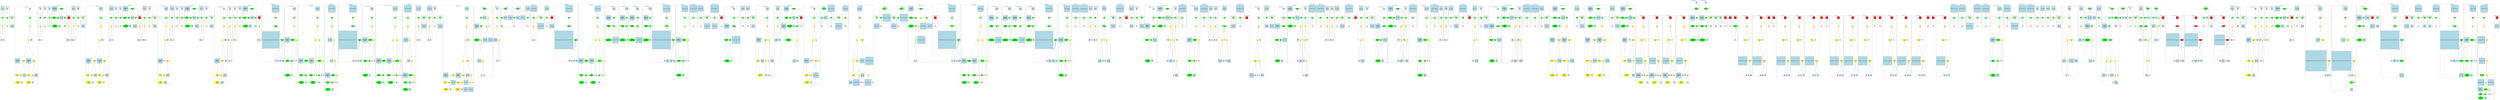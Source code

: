 strict graph "" {
	graph [bb="0,0,56547,2247.7",
		newrank=true
	];
	node [label="\N"];
	{
		graph [rank=same,
			rankdir=LR
		];
		rank2	[height=0.5,
			label="",
			pos="0.5,1848.2",
			style=invis,
			width=0.013889];
		806	[fillcolor=green,
			height=0.5,
			label="=",
			pos="63.5,1848.2",
			style="filled,bold",
			width=0.75];
		rank2 -- 806	[pos="1.4844,1848.2 13.112,1848.2 24.74,1848.2 36.368,1848.2",
			style=invis];
		811	[fillcolor=green,
			height=0.5,
			label="=",
			pos="173.5,1848.2",
			style="filled,bold",
			width=0.75];
		806 -- 811	[pos="90.57,1848.2 109.14,1848.2 127.72,1848.2 146.29,1848.2",
			style=invis];
		817	[fillcolor=green,
			height=0.5,
			label="p--",
			pos="278.5,1848.2",
			style="filled,bold",
			width=0.75];
		811 -- 817	[pos="200.57,1848.2 217.52,1848.2 234.46,1848.2 251.41,1848.2",
			style=invis];
		820	[fillcolor=green,
			height=0.5,
			label="=",
			pos="689.5,1848.2",
			style="filled,bold",
			width=0.75];
		817 -- 820	[pos="305.79,1848.2 424.58,1848.2 543.36,1848.2 662.15,1848.2",
			style=invis];
		846	[fillcolor=green,
			height=0.5,
			label="-=",
			pos="934.5,1848.2",
			style="filled,bold",
			width=0.75];
		820 -- 846	[pos="716.78,1848.2 780.28,1848.2 843.78,1848.2 907.28,1848.2",
			style=invis];
		851	[fillcolor=green,
			height=0.5,
			label="=",
			pos="1041.5,1848.2",
			style="filled,bold",
			width=0.75];
		846 -- 851	[pos="961.67,1848.2 979.24,1848.2 996.8,1848.2 1014.4,1848.2",
			style=invis];
		854	[fillcolor=green,
			height=0.5,
			label="=",
			pos="1139.5,1848.2",
			style="filled,bold",
			width=0.75];
		851 -- 854	[pos="1068.7,1848.2 1083.2,1848.2 1097.8,1848.2 1112.4,1848.2",
			style=invis];
		857	[fillcolor=green,
			height=0.5,
			label="=",
			pos="1497.5,1848.2",
			style="filled,bold",
			width=0.75];
		854 -- 857	[pos="1144.1,1866 1151.1,1889.3 1167.2,1929.4 1197.5,1946.7 1222.1,1960.8 1428.4,1961.6 1452.5,1946.7 1480.5,1929.4 1491.2,1889.7 1495.2,\
1866.3",
			style=invis];
		867	[fillcolor=red,
			height=0.65278,
			label="\<ret\>",
			pos="1597.5,1848.2",
			shape=square,
			style="filled,bold",
			width=0.65278];
		857 -- 867	[pos="1524.8,1848.2 1541.2,1848.2 1557.6,1848.2 1573.9,1848.2",
			style=invis];
		905	[fillcolor=green,
			height=0.5,
			label="=",
			pos="1716.5,1848.2",
			style="filled,bold",
			width=0.75];
		867 -- 905	[pos="1621.2,1848.2 1643.9,1848.2 1666.6,1848.2 1689.3,1848.2",
			style=invis];
		910	[fillcolor=green,
			height=0.5,
			label="=",
			pos="1826.5,1848.2",
			style="filled,bold",
			width=0.75];
		905 -- 910	[pos="1743.6,1848.2 1762.1,1848.2 1780.7,1848.2 1799.3,1848.2",
			style=invis];
		916	[fillcolor=green,
			height=0.5,
			label="p--",
			pos="1931.5,1848.2",
			style="filled,bold",
			width=0.75];
		910 -- 916	[pos="1853.6,1848.2 1870.5,1848.2 1887.5,1848.2 1904.4,1848.2",
			style=invis];
		919	[fillcolor=green,
			height=0.5,
			label="=",
			pos="2342.5,1848.2",
			style="filled,bold",
			width=0.75];
		916 -- 919	[pos="1958.8,1848.2 2077.6,1848.2 2196.4,1848.2 2315.1,1848.2",
			style=invis];
		945	[fillcolor=green,
			height=0.5,
			label="+=",
			pos="2587.5,1848.2",
			style="filled,bold",
			width=0.75];
		919 -- 945	[pos="2369.8,1848.2 2433.3,1848.2 2496.8,1848.2 2560.3,1848.2",
			style=invis];
		950	[fillcolor=green,
			height=0.5,
			label="=",
			pos="2694.5,1848.2",
			style="filled,bold",
			width=0.75];
		945 -- 950	[pos="2614.7,1848.2 2632.2,1848.2 2649.8,1848.2 2667.4,1848.2",
			style=invis];
		953	[fillcolor=green,
			height=0.5,
			label="=",
			pos="2792.5,1848.2",
			style="filled,bold",
			width=0.75];
		950 -- 953	[pos="2721.7,1848.2 2736.2,1848.2 2750.8,1848.2 2765.4,1848.2",
			style=invis];
		956	[fillcolor=green,
			height=0.5,
			label="=",
			pos="3150.5,1848.2",
			style="filled,bold",
			width=0.75];
		953 -- 956	[pos="2797.1,1866 2804.1,1889.3 2820.2,1929.4 2850.5,1946.7 2875.1,1960.8 3081.4,1961.6 3105.5,1946.7 3133.5,1929.4 3144.2,1889.7 3148.2,\
1866.3",
			style=invis];
		966	[fillcolor=red,
			height=0.65278,
			label="\<ret\>",
			pos="3250.5,1848.2",
			shape=square,
			style="filled,bold",
			width=0.65278];
		956 -- 966	[pos="3177.8,1848.2 3194.2,1848.2 3210.6,1848.2 3226.9,1848.2",
			style=invis];
		1000	[fillcolor=green,
			height=0.5,
			label="=",
			pos="3369.5,1848.2",
			style="filled,bold",
			width=0.75];
		966 -- 1000	[pos="3274.2,1848.2 3296.9,1848.2 3319.6,1848.2 3342.3,1848.2",
			style=invis];
		1005	[fillcolor=green,
			height=0.5,
			label="=",
			pos="3483.5,1848.2",
			style="filled,bold",
			width=0.75];
		1000 -- 1005	[pos="3396.7,1848.2 3416.6,1848.2 3436.5,1848.2 3456.4,1848.2",
			style=invis];
		1011	[fillcolor=green,
			height=0.5,
			label="p--",
			pos="3595.5,1848.2",
			style="filled,bold",
			width=0.75];
		1005 -- 1011	[pos="3510.6,1848.2 3529.9,1848.2 3549.1,1848.2 3568.3,1848.2",
			style=invis];
		1014	[fillcolor=green,
			height=0.5,
			label="=",
			pos="3855.5,1848.2",
			style="filled,bold",
			width=0.75];
		1011 -- 1014	[pos="3622.7,1848.2 3691.2,1848.2 3759.7,1848.2 3828.2,1848.2",
			style=invis];
		1033	[fillcolor=green,
			height=0.5,
			label="+=",
			pos="3999.5,1848.2",
			style="filled,bold",
			width=0.75];
		1014 -- 1033	[pos="3882.5,1848.2 3912.4,1848.2 3942.2,1848.2 3972.1,1848.2",
			style=invis];
		1038	[fillcolor=green,
			height=0.5,
			label="=",
			pos="4109.5,1848.2",
			style="filled,bold",
			width=0.75];
		1033 -- 1038	[pos="4026.6,1848.2 4045.1,1848.2 4063.7,1848.2 4082.3,1848.2",
			style=invis];
		1041	[fillcolor=green,
			height=0.5,
			label="=",
			pos="4214.5,1848.2",
			style="filled,bold",
			width=0.75];
		1038 -- 1041	[pos="4136.6,1848.2 4153.5,1848.2 4170.5,1848.2 4187.4,1848.2",
			style=invis];
		1044	[fillcolor=green,
			height=0.5,
			label="=",
			pos="4576.5,1848.2",
			style="filled,bold",
			width=0.75];
		1041 -- 1044	[pos="4219.8,1866 4227.7,1889.4 4245.4,1929.5 4276.5,1946.7 4301.3,1960.4 4507.4,1961.6 4531.5,1946.7 4559.5,1929.4 4570.2,1889.7 4574.2,\
1866.3",
			style=invis];
		1083	[fillcolor=green,
			height=0.5,
			label="=",
			pos="4673.5,1848.2",
			style="filled,bold",
			width=0.75];
		1044 -- 1083	[pos="4603.8,1848.2 4617.9,1848.2 4632.1,1848.2 4646.3,1848.2",
			style=invis];
		1088	[fillcolor=green,
			height=0.5,
			label="=",
			pos="4787.5,1848.2",
			style="filled,bold",
			width=0.75];
		1083 -- 1088	[pos="4700.7,1848.2 4720.6,1848.2 4740.5,1848.2 4760.4,1848.2",
			style=invis];
		1094	[fillcolor=green,
			height=0.5,
			label="p--",
			pos="4899.5,1848.2",
			style="filled,bold",
			width=0.75];
		1088 -- 1094	[pos="4814.6,1848.2 4833.9,1848.2 4853.1,1848.2 4872.3,1848.2",
			style=invis];
		1097	[fillcolor=green,
			height=0.5,
			label="=",
			pos="5175.5,1848.2",
			style="filled,bold",
			width=0.75];
		1094 -- 1097	[pos="4926.7,1848.2 5000.6,1848.2 5074.4,1848.2 5148.3,1848.2",
			style=invis];
		1116	[fillcolor=green,
			height=0.5,
			label="=",
			pos="5319.5,1848.2",
			style="filled,bold",
			width=0.75];
		1097 -- 1116	[pos="5202.5,1848.2 5232.4,1848.2 5262.2,1848.2 5292.1,1848.2",
			style=invis];
		1123	[fillcolor=green,
			height=0.5,
			label="%=",
			pos="5445.5,1848.2",
			style="filled,bold",
			width=0.75];
		1116 -- 1123	[pos="5346.6,1848.2 5370.5,1848.2 5394.5,1848.2 5418.4,1848.2",
			style=invis];
		1128	[fillcolor=green,
			height=0.5,
			label="=",
			pos="5555.5,1848.2",
			style="filled,bold",
			width=0.75];
		1123 -- 1128	[pos="5472.6,1848.2 5491.1,1848.2 5509.7,1848.2 5528.3,1848.2",
			style=invis];
		1131	[fillcolor=green,
			height=0.5,
			label="=",
			pos="5917.5,1848.2",
			style="filled,bold",
			width=0.75];
		1128 -- 1131	[pos="5560.8,1866 5568.7,1889.4 5586.4,1929.5 5617.5,1946.7 5642.3,1960.4 5848.4,1961.6 5872.5,1946.7 5900.5,1929.4 5911.2,1889.7 5915.2,\
1866.3",
			style=invis];
		1141	[fillcolor=red,
			height=0.65278,
			label="\<ret\>",
			pos="6017.5,1848.2",
			shape=square,
			style="filled,bold",
			width=0.65278];
		1131 -- 1141	[pos="5944.8,1848.2 5961.2,1848.2 5977.6,1848.2 5993.9,1848.2",
			style=invis];
		1187	[fillcolor=green,
			height=0.5,
			label="=",
			pos="6372.5,1848.2",
			style="filled,bold",
			width=0.75];
		1141 -- 1187	[pos="6041.1,1848.2 6142.5,1848.2 6243.9,1848.2 6345.3,1848.2",
			style=invis];
		1230	[fillcolor=green,
			height=0.5,
			label="=",
			pos="6792.5,1848.2",
			style="filled,bold",
			width=0.75];
		1187 -- 1230	[pos="6399.6,1848.2 6521.5,1848.2 6643.4,1848.2 6765.3,1848.2",
			style=invis];
		1243	[fillcolor=green,
			height=0.5,
			label="=",
			pos="7325.5,1848.2",
			style="filled,bold",
			width=0.75];
		1230 -- 1243	[pos="6819.6,1848.2 6979.2,1848.2 7138.7,1848.2 7298.3,1848.2",
			style=invis];
		1275	[fillcolor=green,
			height=0.5,
			label="=",
			pos="7594.5,1848.2",
			style="filled,bold",
			width=0.75];
		1243 -- 1275	[pos="7352.6,1848.2 7424.1,1848.2 7495.6,1848.2 7567.1,1848.2",
			style=invis];
		1320	[fillcolor=green,
			height=0.5,
			label="=",
			pos="8128.5,1848.2",
			style="filled,bold",
			width=0.75];
		1275 -- 1320	[pos="7621.6,1848.2 7781.5,1848.2 7941.4,1848.2 8101.3,1848.2",
			style=invis];
		1363	[fillcolor=green,
			height=0.5,
			label="=",
			pos="8554.5,1848.2",
			style="filled,bold",
			width=0.75];
		1320 -- 1363	[pos="8155.5,1848.2 8279.4,1848.2 8403.3,1848.2 8527.2,1848.2",
			style=invis];
		1376	[fillcolor=green,
			height=0.5,
			label="=",
			pos="9087.5,1848.2",
			style="filled,bold",
			width=0.75];
		1363 -- 1376	[pos="8581.6,1848.2 8741.2,1848.2 8900.7,1848.2 9060.3,1848.2",
			style=invis];
		1408	[fillcolor=green,
			height=0.5,
			label="=",
			pos="9399.5,1848.2",
			style="filled,bold",
			width=0.75];
		1376 -- 1408	[pos="9114.6,1848.2 9200.5,1848.2 9286.4,1848.2 9372.2,1848.2",
			style=invis];
		1492	[fillcolor=green,
			height=0.5,
			label="=",
			pos="9640.5,1848.2",
			style="filled,bold",
			width=0.75];
		1408 -- 1492	[pos="9426.8,1848.2 9489,1848.2 9551.2,1848.2 9613.4,1848.2",
			style=invis];
		1500	[fillcolor=green,
			height=0.5,
			label="p--",
			pos="9764.5,1848.2",
			style="filled,bold",
			width=0.75];
		1492 -- 1500	[pos="9667.6,1848.2 9690.8,1848.2 9714,1848.2 9737.3,1848.2",
			style=invis];
		1518	[fillcolor=green,
			height=0.5,
			label="=",
			pos="9888.5,1848.2",
			style="filled,bold",
			width=0.75];
		1500 -- 1518	[pos="9791.6,1848.2 9814.8,1848.2 9838,1848.2 9861.3,1848.2",
			style=invis];
		1523	[fillcolor=green,
			height=0.5,
			label="=",
			pos="10006,1848.2",
			style="filled,bold",
			width=0.75];
		1518 -- 1523	[pos="9915.7,1848.2 9936.9,1848.2 9958,1848.2 9979.2,1848.2",
			style=invis];
		1529	[fillcolor=green,
			height=0.5,
			label="p--",
			pos="10124,1848.2",
			style="filled,bold",
			width=0.75];
		1523 -- 1529	[pos="10034,1848.2 10055,1848.2 10076,1848.2 10097,1848.2",
			style=invis];
		1532	[fillcolor=green,
			height=0.5,
			label="=",
			pos="10736,1848.2",
			style="filled,bold",
			width=0.75];
		1529 -- 1532	[pos="10152,1848.2 10338,1848.2 10523,1848.2 10709,1848.2",
			style=invis];
		1561	[fillcolor=green,
			height=0.5,
			label="=",
			pos="11082,1848.2",
			style="filled,bold",
			width=0.75];
		1532 -- 1561	[pos="10764,1848.2 10861,1848.2 10958,1848.2 11055,1848.2",
			style=invis];
		1578	[fillcolor=green,
			height=0.5,
			label="=",
			pos="11456,1848.2",
			style="filled,bold",
			width=0.75];
		1561 -- 1578	[pos="11085,1866.3 11089,1889.7 11100,1929.3 11128,1946.7 11171,1972.7 11305,1964.9 11352,1946.7 11393,1930.1 11428,1888.2 11445,1864.7",
			style=invis];
		1585	[fillcolor=green,
			height=0.5,
			label="=",
			pos="11578,1848.2",
			style="filled,bold",
			width=0.75];
		1578 -- 1585	[pos="11484,1848.2 11506,1848.2 11528,1848.2 11550,1848.2",
			style=invis];
		1590	[fillcolor=green,
			height=0.5,
			label="=",
			pos="11870,1848.2",
			style="filled,bold",
			width=0.75];
		1585 -- 1590	[pos="11580,1866.3 11584,1889.7 11595,1929.3 11624,1946.7 11661,1969.8 11784,1969.8 11822,1946.7 11850,1929.2 11862,1889.6 11867,1866.3",
			style=invis];
		1595	[fillcolor=green,
			height=0.5,
			label="=",
			pos="12180,1848.2",
			style="filled,bold",
			width=0.75];
		1590 -- 1595	[pos="11872,1866.3 11876,1889.7 11887,1929.3 11916,1946.7 11953,1969.8 12075,1967.3 12114,1946.7 12146,1929.7 12165,1889.5 12174,1866.1",
			style=invis];
		1600	[fillcolor=green,
			height=0.5,
			label="=",
			pos="12314,1848.2",
			style="filled,bold",
			width=0.75];
		1595 -- 1600	[pos="12208,1848.2 12234,1848.2 12261,1848.2 12287,1848.2",
			style=invis];
		1608	[fillcolor=green,
			height=0.5,
			label="p--",
			pos="12466,1848.2",
			style="filled,bold",
			width=0.75];
		1600 -- 1608	[pos="12342,1848.2 12374,1848.2 12407,1848.2 12439,1848.2",
			style=invis];
		1618	[fillcolor=green,
			height=0.5,
			label="=",
			pos="12600,1848.2",
			style="filled,bold",
			width=0.75];
		1608 -- 1618	[pos="12494,1848.2 12520,1848.2 12547,1848.2 12573,1848.2",
			style=invis];
		1634	[fillcolor=red,
			height=0.65278,
			label="\<ret\>",
			pos="12716,1848.2",
			shape=square,
			style="filled,bold",
			width=0.65278];
		1618 -- 1634	[pos="12628,1848.2 12649,1848.2 12671,1848.2 12693,1848.2",
			style=invis];
		1658	[fillcolor=green,
			height=0.5,
			label="=",
			pos="13090,1848.2",
			style="filled,bold",
			width=0.75];
		1634 -- 1658	[pos="12740,1848.2 12848,1848.2 12955,1848.2 13062,1848.2",
			style=invis];
		1717	[fillcolor=green,
			height=0.5,
			label="=",
			pos="13734,1848.2",
			style="filled,bold",
			width=0.75];
		1658 -- 1717	[pos="13117,1848.2 13314,1848.2 13510,1848.2 13707,1848.2",
			style=invis];
		1761	[fillcolor=green,
			height=0.5,
			label="=",
			pos="14114,1848.2",
			style="filled,bold",
			width=0.75];
		1717 -- 1761	[pos="13753,1861.7 13784,1884.5 13854,1930.1 13920,1946.7 13974,1959.9 13995,1971.6 14044,1946.7 14077,1929.7 14098,1889.1 14108,1865.7",
			style=invis];
		1769	[fillcolor=green,
			height=0.5,
			label="=",
			pos="14390,1848.2",
			style="filled,bold",
			width=0.75];
		1761 -- 1769	[pos="14127,1864.7 14145,1888.2 14183,1930.2 14226,1946.7 14276,1965.4 14301,1974.5 14346,1946.7 14373,1929.4 14384,1889.7 14388,1866.3",
			style=invis];
		1796	[fillcolor=green,
			height=0.5,
			label="=",
			pos="14634,1848.2",
			style="filled,bold",
			width=0.75];
		1769 -- 1796	[pos="14394,1866.3 14399,1889.6 14412,1929.1 14440,1946.7 14464,1961 14539,1959.1 14564,1946.7 14597,1929.7 14618,1889.1 14628,1865.7",
			style=invis];
		1804	[fillcolor=green,
			height=0.5,
			label="=",
			pos="14910,1848.2",
			style="filled,bold",
			width=0.75];
		1796 -- 1804	[pos="14647,1864.7 14665,1888.2 14703,1930.2 14746,1946.7 14796,1965.4 14821,1974.5 14866,1946.7 14893,1929.4 14904,1889.7 14908,1866.3",
			style=invis];
		1812	[fillcolor=green,
			height=0.5,
			label="=",
			pos="15266,1848.2",
			style="filled,bold",
			width=0.75];
		1804 -- 1812	[pos="14938,1848.2 15038,1848.2 15139,1848.2 15239,1848.2",
			style=invis];
		1821	[fillcolor=green,
			height=0.5,
			label="=",
			pos="15676,1848.2",
			style="filled,bold",
			width=0.75];
		1812 -- 1821	[pos="15294,1848.2 15412,1848.2 15530,1848.2 15648,1848.2",
			style=invis];
		1861	[fillcolor=green,
			height=0.5,
			label="=",
			pos="15872,1848.2",
			style="filled,bold",
			width=0.75];
		1821 -- 1861	[pos="15703,1848.2 15750,1848.2 15798,1848.2 15845,1848.2",
			style=invis];
		1926	[fillcolor=green,
			height=0.5,
			label="=",
			pos="16036,1848.2",
			style="filled,bold",
			width=0.75];
		1861 -- 1926	[pos="15900,1848.2 15936,1848.2 15972,1848.2 16008,1848.2",
			style=invis];
		1932	[fillcolor=green,
			height=0.5,
			label="p++",
			pos="16178,1848.2",
			style="filled,bold",
			width=0.75];
		1926 -- 1932	[pos="16063,1848.2 16092,1848.2 16121,1848.2 16150,1848.2",
			style=invis];
		1947	[fillcolor=green,
			height=0.5,
			label="=",
			pos="16344,1848.2",
			style="filled,bold",
			width=0.75];
		1932 -- 1947	[pos="16205,1848.2 16242,1848.2 16280,1848.2 16317,1848.2",
			style=invis];
		1965	[fillcolor=red,
			height=0.65278,
			label="\<ret\>",
			pos="16492,1848.2",
			shape=square,
			style="filled,bold",
			width=0.65278];
		1947 -- 1965	[pos="16372,1848.2 16404,1848.2 16436,1848.2 16469,1848.2",
			style=invis];
		1986	[fillcolor=green,
			height=0.5,
			label="=",
			pos="16772,1848.2",
			style="filled,bold",
			width=0.75];
		1965 -- 1986	[pos="16516,1848.2 16592,1848.2 16669,1848.2 16745,1848.2",
			style=invis];
		2006	[fillcolor=green,
			height=0.5,
			label="=",
			pos="16968,1848.2",
			style="filled,bold",
			width=0.75];
		1986 -- 2006	[pos="16800,1848.2 16846,1848.2 16893,1848.2 16940,1848.2",
			style=invis];
		2011	[fillcolor=green,
			height=0.5,
			label="=",
			pos="17076,1848.2",
			style="filled,bold",
			width=0.75];
		2006 -- 2011	[pos="16995,1848.2 17013,1848.2 17031,1848.2 17049,1848.2",
			style=invis];
		2017	[fillcolor=green,
			height=0.5,
			label="p++",
			pos="17188,1848.2",
			style="filled,bold",
			width=0.75];
		2011 -- 2017	[pos="17104,1848.2 17123,1848.2 17142,1848.2 17161,1848.2",
			style=invis];
		2020	[fillcolor=green,
			height=0.5,
			label="=",
			pos="17516,1848.2",
			style="filled,bold",
			width=0.75];
		2017 -- 2020	[pos="17216,1848.2 17307,1848.2 17397,1848.2 17488,1848.2",
			style=invis];
		2036	[fillcolor=green,
			height=0.5,
			label="=",
			pos="17756,1848.2",
			style="filled,bold",
			width=0.75];
		2020 -- 2036	[pos="17543,1848.2 17605,1848.2 17667,1848.2 17728,1848.2",
			style=invis];
		2041	[fillcolor=green,
			height=0.5,
			label="=",
			pos="18194,1848.2",
			style="filled,bold",
			width=0.75];
		2036 -- 2041	[pos="17764,1865.4 17777,1888.9 17803,1929.9 17840,1946.7 17871,1961.1 18120,1964.8 18150,1946.7 18177,1929.4 18188,1889.7 18192,1866.3",
			style=invis];
		2057	[fillcolor=red,
			height=0.65278,
			label="\<ret\>",
			pos="18286,1848.2",
			shape=square,
			style="filled,bold",
			width=0.65278];
		2041 -- 2057	[pos="18222,1848.2 18235,1848.2 18248,1848.2 18262,1848.2",
			style=invis];
		2059	[fillcolor=green,
			height=0.5,
			label="=",
			pos="18588,1848.2",
			style="filled,bold",
			width=0.75];
		2057 -- 2059	[pos="18309,1848.2 18393,1848.2 18477,1848.2 18561,1848.2",
			style=invis];
		2087	[fillcolor=green,
			height=0.5,
			label="=",
			pos="18778,1848.2",
			style="filled,bold",
			width=0.75];
		2059 -- 2087	[pos="18616,1848.2 18661,1848.2 18706,1848.2 18750,1848.2",
			style=invis];
		2117	[fillcolor=green,
			height=0.5,
			label="=",
			pos="18994,1848.2",
			style="filled,bold",
			width=0.75];
		2087 -- 2117	[pos="18780,1866.3 18784,1889.7 18795,1929.3 18824,1946.7 18854,1965.4 18871,1960.9 18904,1946.7 18941,1930.1 18971,1888.9 18985,1865.4",
			style=invis];
		2123	[fillcolor=green,
			height=0.5,
			label="p++",
			pos="19158,1848.2",
			style="filled,bold",
			width=0.75];
		2117 -- 2123	[pos="19022,1848.2 19058,1848.2 19095,1848.2 19131,1848.2",
			style=invis];
		2134	[fillcolor=green,
			height=0.5,
			label="=",
			pos="19308,1848.2",
			style="filled,bold",
			width=0.75];
		2123 -- 2134	[pos="19186,1848.2 19217,1848.2 19249,1848.2 19280,1848.2",
			style=invis];
		2137	[fillcolor=green,
			height=0.5,
			label="=",
			pos="19648,1848.2",
			style="filled,bold",
			width=0.75];
		2134 -- 2137	[pos="19335,1848.2 19430,1848.2 19525,1848.2 19620,1848.2",
			style=invis];
		2199	[fillcolor=green,
			height=0.5,
			label="p--",
			pos="20024,1848.2",
			style="filled,bold",
			width=0.75];
		2137 -- 2199	[pos="19675,1848.2 19782,1848.2 19889,1848.2 19996,1848.2",
			style=invis];
		2217	[fillcolor=green,
			height=0.5,
			label="=",
			pos="20130,1848.2",
			style="filled,bold",
			width=0.75];
		2199 -- 2217	[pos="20051,1848.2 20068,1848.2 20085,1848.2 20102,1848.2",
			style=invis];
		2248	[fillcolor=green,
			height=0.5,
			label="p--",
			pos="20416,1848.2",
			style="filled,bold",
			width=0.75];
		2217 -- 2248	[pos="20132,1866.3 20136,1889.7 20147,1929.3 20176,1946.7 20207,1965.9 20307,1962.8 20340,1946.7 20374,1929.8 20397,1889.2 20408,1865.7",
			style=invis];
		2266	[fillcolor=green,
			height=0.5,
			label="=",
			pos="20522,1848.2",
			style="filled,bold",
			width=0.75];
		2248 -- 2266	[pos="20443,1848.2 20460,1848.2 20477,1848.2 20494,1848.2",
			style=invis];
		2285	[fillcolor=green,
			height=0.5,
			label="=",
			pos="21174,1848.2",
			style="filled,bold",
			width=0.75];
		2266 -- 2285	[pos="20524,1866.3 20528,1889.7 20539,1929.3 20568,1946.7 20591,1961.3 21041,1956.7 21066,1946.7 21109,1930.2 21145,1888.2 21163,1864.7",
			style=invis];
		2315	[fillcolor=red,
			height=0.65278,
			label="\<ret\>",
			pos="21358,1848.2",
			shape=square,
			style="filled,bold",
			width=0.65278];
		2285 -- 2315	[pos="21202,1848.2 21246,1848.2 21290,1848.2 21334,1848.2",
			style=invis];
		2339	[fillcolor=green,
			height=0.5,
			label="=",
			pos="21716,1848.2",
			style="filled,bold",
			width=0.75];
		2315 -- 2339	[pos="21381,1848.2 21484,1848.2 21587,1848.2 21689,1848.2",
			style=invis];
		2398	[fillcolor=green,
			height=0.5,
			label="=",
			pos="22358,1848.2",
			style="filled,bold",
			width=0.75];
		2339 -- 2398	[pos="21744,1848.2 21940,1848.2 22136,1848.2 22331,1848.2",
			style=invis];
		2442	[fillcolor=green,
			height=0.5,
			label="=",
			pos="22738,1848.2",
			style="filled,bold",
			width=0.75];
		2398 -- 2442	[pos="22377,1861.7 22408,1884.5 22478,1930.1 22544,1946.7 22598,1959.9 22619,1971.6 22668,1946.7 22701,1929.7 22722,1889.1 22732,1865.7",
			style=invis];
		2450	[fillcolor=green,
			height=0.5,
			label="=",
			pos="23014,1848.2",
			style="filled,bold",
			width=0.75];
		2442 -- 2450	[pos="22751,1864.7 22769,1888.2 22807,1930.2 22850,1946.7 22900,1965.4 22925,1974.5 22970,1946.7 22997,1929.4 23008,1889.7 23012,1866.3",
			style=invis];
		2477	[fillcolor=green,
			height=0.5,
			label="=",
			pos="23258,1848.2",
			style="filled,bold",
			width=0.75];
		2450 -- 2477	[pos="23018,1866.3 23023,1889.6 23036,1929.1 23064,1946.7 23088,1961 23163,1959.1 23188,1946.7 23221,1929.7 23242,1889.1 23252,1865.7",
			style=invis];
		2485	[fillcolor=green,
			height=0.5,
			label="=",
			pos="23534,1848.2",
			style="filled,bold",
			width=0.75];
		2477 -- 2485	[pos="23271,1864.7 23289,1888.2 23327,1930.2 23370,1946.7 23420,1965.4 23445,1974.5 23490,1946.7 23517,1929.4 23528,1889.7 23532,1866.3",
			style=invis];
		2493	[fillcolor=green,
			height=0.5,
			label="=",
			pos="23882,1848.2",
			style="filled,bold",
			width=0.75];
		2485 -- 2493	[pos="23562,1848.2 23659,1848.2 23757,1848.2 23854,1848.2",
			style=invis];
		2502	[fillcolor=green,
			height=0.5,
			label="=",
			pos="24288,1848.2",
			style="filled,bold",
			width=0.75];
		2493 -- 2502	[pos="23909,1848.2 24026,1848.2 24143,1848.2 24260,1848.2",
			style=invis];
		2542	[fillcolor=green,
			height=0.5,
			label="=",
			pos="24484,1848.2",
			style="filled,bold",
			width=0.75];
		2502 -- 2542	[pos="24315,1848.2 24362,1848.2 24410,1848.2 24457,1848.2",
			style=invis];
		2659	[fillcolor=green,
			height=0.5,
			label="=",
			pos="24668,1848.2",
			style="filled,bold",
			width=0.75];
		2542 -- 2659	[pos="24512,1848.2 24555,1848.2 24598,1848.2 24641,1848.2",
			style=invis];
		2662	[fillcolor=green,
			height=0.5,
			label="=",
			pos="24818,1848.2",
			style="filled,bold",
			width=0.75];
		2659 -- 2662	[pos="24696,1848.2 24727,1848.2 24759,1848.2 24790,1848.2",
			style=invis];
		2667	[fillcolor=green,
			height=0.5,
			label="=",
			pos="24932,1848.2",
			style="filled,bold",
			width=0.75];
		2662 -- 2667	[pos="24845,1848.2 24865,1848.2 24884,1848.2 24904,1848.2",
			style=invis];
		2674	[fillcolor=green,
			height=0.5,
			label="=",
			pos="25138,1848.2",
			style="filled,bold",
			width=0.75];
		2667 -- 2674	[pos="24959,1848.2 25009,1848.2 25060,1848.2 25110,1848.2",
			style=invis];
		2687	[fillcolor=green,
			height=0.5,
			label="p++",
			pos="25344,1848.2",
			style="filled,bold",
			width=0.75];
		2674 -- 2687	[pos="25165,1848.2 25215,1848.2 25266,1848.2 25316,1848.2",
			style=invis];
		2701	[fillcolor=green,
			height=0.5,
			label="=",
			pos="25492,1848.2",
			style="filled,bold",
			width=0.75];
		2687 -- 2701	[pos="25371,1848.2 25402,1848.2 25434,1848.2 25465,1848.2",
			style=invis];
		2753	[fillcolor=red,
			height=0.65278,
			label="\<ret\>",
			pos="25636,1848.2",
			shape=square,
			style="filled,bold",
			width=0.65278];
		2701 -- 2753	[pos="25520,1848.2 25551,1848.2 25582,1848.2 25613,1848.2",
			style=invis];
		2757	[fillcolor=green,
			height=0.5,
			label="=",
			pos="25746,1848.2",
			style="filled,bold",
			width=0.75];
		2753 -- 2757	[pos="25660,1848.2 25680,1848.2 25699,1848.2 25719,1848.2",
			style=invis];
		2760	[fillcolor=green,
			height=0.5,
			label="=",
			pos="25860,1848.2",
			style="filled,bold",
			width=0.75];
		2757 -- 2760	[pos="25774,1848.2 25793,1848.2 25813,1848.2 25832,1848.2",
			style=invis];
		2766	[fillcolor=green,
			height=0.5,
			label="p++",
			pos="25972,1848.2",
			style="filled,bold",
			width=0.75];
		2760 -- 2766	[pos="25887,1848.2 25906,1848.2 25926,1848.2 25945,1848.2",
			style=invis];
		2769	[fillcolor=green,
			height=0.5,
			label="=",
			pos="26236,1848.2",
			style="filled,bold",
			width=0.75];
		2766 -- 2769	[pos="26000,1848.2 26069,1848.2 26139,1848.2 26209,1848.2",
			style=invis];
		2779	[fillcolor=green,
			height=0.5,
			label="=",
			pos="26646,1848.2",
			style="filled,bold",
			width=0.75];
		2769 -- 2779	[pos="26246,1865 26261,1888.5 26292,1930 26330,1946.7 26358,1958.5 26576,1962.5 26602,1946.7 26629,1929.4 26640,1889.7 26644,1866.3",
			style=invis];
		2793	[fillcolor=green,
			height=0.5,
			label="=",
			pos="26756,1848.2",
			style="filled,bold",
			width=0.75];
		2779 -- 2793	[pos="26674,1848.2 26692,1848.2 26711,1848.2 26729,1848.2",
			style=invis];
		2806	[fillcolor=green,
			height=0.5,
			label="=",
			pos="26918,1848.2",
			style="filled,bold",
			width=0.75];
		2793 -- 2806	[pos="26784,1848.2 26819,1848.2 26855,1848.2 26890,1848.2",
			style=invis];
		2865	[fillcolor=green,
			height=0.5,
			label="=",
			pos="27230,1848.2",
			style="filled,bold",
			width=0.75];
		2806 -- 2865	[pos="26945,1848.2 27030,1848.2 27116,1848.2 27202,1848.2",
			style=invis];
		2878	[fillcolor=green,
			height=0.5,
			label="=",
			pos="27416,1848.2",
			style="filled,bold",
			width=0.75];
		2865 -- 2878	[pos="27257,1848.2 27301,1848.2 27344,1848.2 27388,1848.2",
			style=invis];
		2881	[fillcolor=green,
			height=0.5,
			label="=",
			pos="27564,1848.2",
			style="filled,bold",
			width=0.75];
		2878 -- 2881	[pos="27443,1848.2 27474,1848.2 27506,1848.2 27537,1848.2",
			style=invis];
		2886	[fillcolor=green,
			height=0.5,
			label="=",
			pos="27678,1848.2",
			style="filled,bold",
			width=0.75];
		2881 -- 2886	[pos="27592,1848.2 27612,1848.2 27631,1848.2 27651,1848.2",
			style=invis];
		2893	[fillcolor=green,
			height=0.5,
			label="=",
			pos="27884,1848.2",
			style="filled,bold",
			width=0.75];
		2886 -- 2893	[pos="27706,1848.2 27756,1848.2 27807,1848.2 27857,1848.2",
			style=invis];
		2906	[fillcolor=green,
			height=0.5,
			label="p++",
			pos="28090,1848.2",
			style="filled,bold",
			width=0.75];
		2893 -- 2906	[pos="27912,1848.2 27962,1848.2 28013,1848.2 28063,1848.2",
			style=invis];
		2920	[fillcolor=green,
			height=0.5,
			label="=",
			pos="28240,1848.2",
			style="filled,bold",
			width=0.75];
		2906 -- 2920	[pos="28118,1848.2 28149,1848.2 28181,1848.2 28212,1848.2",
			style=invis];
		2978	[fillcolor=red,
			height=0.65278,
			label="\<ret\>",
			pos="28384,1848.2",
			shape=square,
			style="filled,bold",
			width=0.65278];
		2920 -- 2978	[pos="28266,1848.2 28298,1848.2 28329,1848.2 28360,1848.2",
			style=invis];
		2979	[fillcolor=green,
			height=0.5,
			label="=",
			pos="28664,1848.2",
			style="filled,bold",
			width=0.75];
		2978 -- 2979	[pos="28407,1848.2 28484,1848.2 28561,1848.2 28637,1848.2",
			style=invis];
		2993	[fillcolor=green,
			height=0.5,
			label="=",
			pos="28850,1848.2",
			style="filled,bold",
			width=0.75];
		2979 -- 2993	[pos="28692,1848.2 28736,1848.2 28779,1848.2 28823,1848.2",
			style=invis];
		2999	[fillcolor=green,
			height=0.5,
			label="p++",
			pos="28964,1848.2",
			style="filled,bold",
			width=0.75];
		2993 -- 2999	[pos="28878,1848.2 28898,1848.2 28917,1848.2 28937,1848.2",
			style=invis];
		3002	[fillcolor=green,
			height=0.5,
			label="=",
			pos="29228,1848.2",
			style="filled,bold",
			width=0.75];
		2999 -- 3002	[pos="28992,1848.2 29061,1848.2 29131,1848.2 29201,1848.2",
			style=invis];
		3012	[fillcolor=green,
			height=0.5,
			label="=",
			pos="29638,1848.2",
			style="filled,bold",
			width=0.75];
		3002 -- 3012	[pos="29238,1865 29253,1888.5 29284,1930 29322,1946.7 29350,1958.5 29568,1962.5 29594,1946.7 29621,1929.4 29632,1889.7 29636,1866.3",
			style=invis];
		3026	[fillcolor=green,
			height=0.5,
			label="=",
			pos="29748,1848.2",
			style="filled,bold",
			width=0.75];
		3012 -- 3026	[pos="29666,1848.2 29684,1848.2 29703,1848.2 29721,1848.2",
			style=invis];
		3039	[fillcolor=green,
			height=0.5,
			label="=",
			pos="29910,1848.2",
			style="filled,bold",
			width=0.75];
		3026 -- 3039	[pos="29776,1848.2 29811,1848.2 29847,1848.2 29882,1848.2",
			style=invis];
		3095	[fillcolor=green,
			height=0.5,
			label="=",
			pos="30094,1848.2",
			style="filled,bold",
			width=0.75];
		3039 -- 3095	[pos="29937,1848.2 29980,1848.2 30023,1848.2 30066,1848.2",
			style=invis];
		3098	[fillcolor=green,
			height=0.5,
			label="=",
			pos="30242,1848.2",
			style="filled,bold",
			width=0.75];
		3095 -- 3098	[pos="30121,1848.2 30152,1848.2 30184,1848.2 30215,1848.2",
			style=invis];
		3103	[fillcolor=green,
			height=0.5,
			label="=",
			pos="30356,1848.2",
			style="filled,bold",
			width=0.75];
		3098 -- 3103	[pos="30270,1848.2 30290,1848.2 30309,1848.2 30329,1848.2",
			style=invis];
		3110	[fillcolor=green,
			height=0.5,
			label="=",
			pos="30470,1848.2",
			style="filled,bold",
			width=0.75];
		3103 -- 3110	[pos="30384,1848.2 30404,1848.2 30423,1848.2 30443,1848.2",
			style=invis];
		3120	[fillcolor=green,
			height=0.5,
			label="p++",
			pos="30584,1848.2",
			style="filled,bold",
			width=0.75];
		3110 -- 3120	[pos="30498,1848.2 30518,1848.2 30537,1848.2 30557,1848.2",
			style=invis];
		3134	[fillcolor=green,
			height=0.5,
			label="=",
			pos="30734,1848.2",
			style="filled,bold",
			width=0.75];
		3120 -- 3134	[pos="30612,1848.2 30643,1848.2 30675,1848.2 30706,1848.2",
			style=invis];
		3195	[fillcolor=red,
			height=0.65278,
			label="\<ret\>",
			pos="30878,1848.2",
			shape=square,
			style="filled,bold",
			width=0.65278];
		3134 -- 3195	[pos="30760,1848.2 30792,1848.2 30823,1848.2 30854,1848.2",
			style=invis];
		3199	[fillcolor=green,
			height=0.5,
			label="=",
			pos="30988,1848.2",
			style="filled,bold",
			width=0.75];
		3195 -- 3199	[pos="30901,1848.2 30921,1848.2 30941,1848.2 30961,1848.2",
			style=invis];
		3206	[fillcolor=green,
			height=0.5,
			label="=",
			pos="31138,1848.2",
			style="filled,bold",
			width=0.75];
		3199 -- 3206	[pos="31016,1848.2 31048,1848.2 31079,1848.2 31111,1848.2",
			style=invis];
		3212	[fillcolor=green,
			height=0.5,
			label="p--",
			pos="31252,1848.2",
			style="filled,bold",
			width=0.75];
		3206 -- 3212	[pos="31166,1848.2 31185,1848.2 31205,1848.2 31224,1848.2",
			style=invis];
		3215	[fillcolor=green,
			height=0.5,
			label="=",
			pos="31516,1848.2",
			style="filled,bold",
			width=0.75];
		3212 -- 3215	[pos="31279,1848.2 31348,1848.2 31418,1848.2 31488,1848.2",
			style=invis];
		3225	[fillcolor=green,
			height=0.5,
			label="=",
			pos="31926,1848.2",
			style="filled,bold",
			width=0.75];
		3215 -- 3225	[pos="31525,1865 31540,1888.5 31571,1930 31610,1946.7 31637,1958.5 31855,1962.5 31880,1946.7 31908,1929.4 31919,1889.7 31923,1866.3",
			style=invis];
		3239	[fillcolor=green,
			height=0.5,
			label="=",
			pos="32032,1848.2",
			style="filled,bold",
			width=0.75];
		3225 -- 3239	[pos="31953,1848.2 31970,1848.2 31988,1848.2 32005,1848.2",
			style=invis];
		3250	[fillcolor=green,
			height=0.5,
			label="=",
			pos="32196,1848.2",
			style="filled,bold",
			width=0.75];
		3239 -- 3250	[pos="32060,1848.2 32096,1848.2 32133,1848.2 32169,1848.2",
			style=invis];
		3309	[fillcolor=green,
			height=0.5,
			label="=",
			pos="32508,1848.2",
			style="filled,bold",
			width=0.75];
		3250 -- 3309	[pos="32224,1848.2 32309,1848.2 32395,1848.2 32481,1848.2",
			style=invis];
		3322	[fillcolor=green,
			height=0.5,
			label="=",
			pos="32694,1848.2",
			style="filled,bold",
			width=0.75];
		3309 -- 3322	[pos="32536,1848.2 32580,1848.2 32623,1848.2 32667,1848.2",
			style=invis];
		3325	[fillcolor=green,
			height=0.5,
			label="=",
			pos="32844,1848.2",
			style="filled,bold",
			width=0.75];
		3322 -- 3325	[pos="32722,1848.2 32753,1848.2 32785,1848.2 32816,1848.2",
			style=invis];
		3330	[fillcolor=green,
			height=0.5,
			label="=",
			pos="32958,1848.2",
			style="filled,bold",
			width=0.75];
		3325 -- 3330	[pos="32871,1848.2 32891,1848.2 32910,1848.2 32930,1848.2",
			style=invis];
		3337	[fillcolor=green,
			height=0.5,
			label="=",
			pos="33072,1848.2",
			style="filled,bold",
			width=0.75];
		3330 -- 3337	[pos="32985,1848.2 33005,1848.2 33024,1848.2 33044,1848.2",
			style=invis];
		3347	[fillcolor=green,
			height=0.5,
			label="p++",
			pos="33186,1848.2",
			style="filled,bold",
			width=0.75];
		3337 -- 3347	[pos="33099,1848.2 33119,1848.2 33138,1848.2 33158,1848.2",
			style=invis];
		3364	[fillcolor=green,
			height=0.5,
			label="=",
			pos="33334,1848.2",
			style="filled,bold",
			width=0.75];
		3347 -- 3364	[pos="33213,1848.2 33244,1848.2 33276,1848.2 33307,1848.2",
			style=invis];
		3425	[fillcolor=red,
			height=0.65278,
			label="\<ret\>",
			pos="33478,1848.2",
			shape=square,
			style="filled,bold",
			width=0.65278];
		3364 -- 3425	[pos="33362,1848.2 33393,1848.2 33424,1848.2 33455,1848.2",
			style=invis];
		3429	[fillcolor=green,
			height=0.5,
			label="=",
			pos="33608,1848.2",
			style="filled,bold",
			width=0.75];
		3425 -- 3429	[pos="33502,1848.2 33528,1848.2 33554,1848.2 33580,1848.2",
			style=invis];
		3436	[fillcolor=green,
			height=0.5,
			label="=",
			pos="33740,1848.2",
			style="filled,bold",
			width=0.75];
		3429 -- 3436	[pos="33635,1848.2 33661,1848.2 33686,1848.2 33712,1848.2",
			style=invis];
		3442	[fillcolor=green,
			height=0.5,
			label="p--",
			pos="33852,1848.2",
			style="filled,bold",
			width=0.75];
		3436 -- 3442	[pos="33767,1848.2 33786,1848.2 33806,1848.2 33825,1848.2",
			style=invis];
		3445	[fillcolor=green,
			height=0.5,
			label="=",
			pos="34116,1848.2",
			style="filled,bold",
			width=0.75];
		3442 -- 3445	[pos="33880,1848.2 33949,1848.2 34019,1848.2 34089,1848.2",
			style=invis];
		3455	[fillcolor=green,
			height=0.5,
			label="=",
			pos="34526,1848.2",
			style="filled,bold",
			width=0.75];
		3445 -- 3455	[pos="34126,1865 34141,1888.5 34172,1930 34210,1946.7 34238,1958.5 34456,1962.5 34482,1946.7 34509,1929.4 34520,1889.7 34524,1866.3",
			style=invis];
		3469	[fillcolor=green,
			height=0.5,
			label="=",
			pos="34634,1848.2",
			style="filled,bold",
			width=0.75];
		3455 -- 3469	[pos="34554,1848.2 34571,1848.2 34589,1848.2 34606,1848.2",
			style=invis];
		3491	[fillcolor=green,
			height=0.5,
			label="=",
			pos="34798,1848.2",
			style="filled,bold",
			width=0.75];
		3469 -- 3491	[pos="34661,1848.2 34697,1848.2 34734,1848.2 34770,1848.2",
			style=invis];
		3508	[fillcolor=green,
			height=0.5,
			label="=",
			pos="34982,1848.2",
			style="filled,bold",
			width=0.75];
		3491 -- 3508	[pos="34825,1848.2 34868,1848.2 34911,1848.2 34954,1848.2",
			style=invis];
		3542	[fillcolor=green,
			height=0.5,
			label="=",
			pos="35130,1848.2",
			style="filled,bold",
			width=0.75];
		3508 -- 3542	[pos="35009,1848.2 35040,1848.2 35072,1848.2 35103,1848.2",
			style=invis];
		3548	[fillcolor=green,
			height=0.5,
			label="p++",
			pos="35244,1848.2",
			style="filled,bold",
			width=0.75];
		3542 -- 3548	[pos="35158,1848.2 35178,1848.2 35197,1848.2 35217,1848.2",
			style=invis];
		3551	[fillcolor=green,
			height=0.5,
			label="=",
			pos="35702,1848.2",
			style="filled,bold",
			width=0.75];
		3548 -- 3551	[pos="35250,1866 35259,1889.5 35279,1929.6 35310,1946.7 35344,1964.8 35624,1966.9 35656,1946.7 35684,1929.4 35695,1889.7 35699,1866.3",
			style=invis];
		3633	[fillcolor=green,
			height=0.5,
			label="=",
			pos="35936,1848.2",
			style="filled,bold",
			width=0.75];
		3551 -- 3633	[pos="35729,1848.2 35789,1848.2 35849,1848.2 35908,1848.2",
			style=invis];
		3639	[fillcolor=green,
			height=0.5,
			label="p++",
			pos="36050,1848.2",
			style="filled,bold",
			width=0.75];
		3633 -- 3639	[pos="35963,1848.2 35983,1848.2 36002,1848.2 36022,1848.2",
			style=invis];
		3642	[fillcolor=green,
			height=0.5,
			label="=",
			pos="36506,1848.2",
			style="filled,bold",
			width=0.75];
		3639 -- 3642	[pos="36055,1866 36064,1889.5 36084,1929.6 36116,1946.7 36149,1964.8 36429,1966.9 36462,1946.7 36489,1929.4 36500,1889.7 36504,1866.3",
			style=invis];
		3720	[fillcolor=green,
			height=0.5,
			label="=",
			pos="36740,1848.2",
			style="filled,bold",
			width=0.75];
		3642 -- 3720	[pos="36534,1848.2 36594,1848.2 36654,1848.2 36713,1848.2",
			style=invis];
		3726	[fillcolor=green,
			height=0.5,
			label="p++",
			pos="36854,1848.2",
			style="filled,bold",
			width=0.75];
		3720 -- 3726	[pos="36768,1848.2 36788,1848.2 36807,1848.2 36827,1848.2",
			style=invis];
		3729	[fillcolor=green,
			height=0.5,
			label="=",
			pos="37236,1848.2",
			style="filled,bold",
			width=0.75];
		3726 -- 3729	[pos="36860,1866 36869,1889.5 36889,1929.6 36920,1946.7 36947,1960.9 37166,1962.5 37192,1946.7 37219,1929.4 37230,1889.7 37234,1866.3",
			style=invis];
		3790	[fillcolor=red,
			height=0.65278,
			label="\<ret\>",
			pos="37458,1848.2",
			shape=square,
			style="filled,bold",
			width=0.65278];
		3729 -- 3790	[pos="37264,1848.2 37321,1848.2 37378,1848.2 37435,1848.2",
			style=invis];
		3821	[fillcolor=red,
			height=0.65278,
			label="\<ret\>",
			pos="37772,1848.2",
			shape=square,
			style="filled,bold",
			width=0.65278];
		3790 -- 3821	[pos="37482,1848.2 37571,1848.2 37659,1848.2 37748,1848.2",
			style=invis];
		3852	[fillcolor=red,
			height=0.65278,
			label="\<ret\>",
			pos="38084,1848.2",
			shape=square,
			style="filled,bold",
			width=0.65278];
		3821 -- 3852	[pos="37795,1848.2 37884,1848.2 37972,1848.2 38061,1848.2",
			style=invis];
		3883	[fillcolor=red,
			height=0.65278,
			label="\<ret\>",
			pos="38398,1848.2",
			shape=square,
			style="filled,bold",
			width=0.65278];
		3852 -- 3883	[pos="38108,1848.2 38197,1848.2 38285,1848.2 38374,1848.2",
			style=invis];
		3914	[fillcolor=green,
			height=0.5,
			label="=",
			pos="38692,1848.2",
			style="filled,bold",
			width=0.75];
		3883 -- 3914	[pos="38421,1872 38447,1896.1 38491,1932.1 38536,1946.7 38584,1961.7 38606,1972.6 38648,1946.7 38675,1929.4 38686,1889.7 38690,1866.3",
			style=invis];
		3924	[fillcolor=green,
			height=0.5,
			label="=",
			pos="38906,1848.2",
			style="filled,bold",
			width=0.75];
		3914 -- 3924	[pos="38697,1866 38704,1889.3 38720,1929.4 38750,1946.7 38772,1958.9 38841,1959.7 38862,1946.7 38889,1929.4 38900,1889.7 38904,1866.3",
			style=invis];
		3946	[fillcolor=green,
			height=0.5,
			label="p++",
			pos="39008,1848.2",
			style="filled,bold",
			width=0.75];
		3924 -- 3946	[pos="38934,1848.2 38949,1848.2 38965,1848.2 38980,1848.2",
			style=invis];
		3948	[fillcolor=green,
			height=0.5,
			label="p++",
			pos="39112,1848.2",
			style="filled,bold",
			width=0.75];
		3946 -- 3948	[pos="39035,1848.2 39052,1848.2 39068,1848.2 39085,1848.2",
			style=invis];
		3950	[fillcolor=green,
			height=0.5,
			label="p--",
			pos="39218,1848.2",
			style="filled,bold",
			width=0.75];
		3948 -- 3950	[pos="39140,1848.2 39157,1848.2 39173,1848.2 39190,1848.2",
			style=invis];
		3956	[fillcolor=red,
			height=0.65278,
			label="\<ret\>",
			pos="39322,1848.2",
			shape=square,
			style="filled,bold",
			width=0.65278];
		3950 -- 3956	[pos="39245,1848.2 39263,1848.2 39281,1848.2 39299,1848.2",
			style=invis];
		3964	[fillcolor=red,
			height=0.65278,
			label="\<ret\>",
			pos="39428,1848.2",
			shape=square,
			style="filled,bold",
			width=0.65278];
		3956 -- 3964	[pos="39346,1848.2 39365,1848.2 39385,1848.2 39404,1848.2",
			style=invis];
		3966	[fillcolor=red,
			height=0.65278,
			label="\<ret\>",
			pos="39540,1848.2",
			shape=square,
			style="filled,bold",
			width=0.65278];
		3964 -- 3966	[pos="39451,1848.2 39473,1848.2 39494,1848.2 39516,1848.2",
			style=invis];
		3987	[fillcolor=red,
			height=0.65278,
			label="\<ret\>",
			pos="39794,1848.2",
			shape=square,
			style="filled,bold",
			width=0.65278];
		3966 -- 3987	[pos="39563,1848.2 39632,1848.2 39701,1848.2 39770,1848.2",
			style=invis];
		4043	[fillcolor=red,
			height=0.65278,
			label="\<ret\>",
			pos="40108,1848.2",
			shape=square,
			style="filled,bold",
			width=0.65278];
		3987 -- 4043	[pos="39817,1848.2 39906,1848.2 39996,1848.2 40085,1848.2",
			style=invis];
		4052	[fillcolor=red,
			height=0.65278,
			label="\<ret\>",
			pos="40280,1848.2",
			shape=square,
			style="filled,bold",
			width=0.65278];
		4043 -- 4052	[pos="40132,1848.2 40174,1848.2 40215,1848.2 40257,1848.2",
			style=invis];
		4068	[fillcolor=red,
			height=0.65278,
			label="\<ret\>",
			pos="40386,1848.2",
			shape=square,
			style="filled,bold",
			width=0.65278];
		4052 -- 4068	[pos="40304,1848.2 40323,1848.2 40343,1848.2 40362,1848.2",
			style=invis];
		4070	[fillcolor=red,
			height=0.65278,
			label="\<ret\>",
			pos="40634,1848.2",
			shape=square,
			style="filled,bold",
			width=0.65278];
		4068 -- 4070	[pos="40409,1848.2 40476,1848.2 40543,1848.2 40610,1848.2",
			style=invis];
		4097	[fillcolor=red,
			height=0.65278,
			label="\<ret\>",
			pos="40948,1848.2",
			shape=square,
			style="filled,bold",
			width=0.65278];
		4070 -- 4097	[pos="40657,1848.2 40746,1848.2 40836,1848.2 40925,1848.2",
			style=invis];
		4153	[fillcolor=red,
			height=0.65278,
			label="\<ret\>",
			pos="41264,1848.2",
			shape=square,
			style="filled,bold",
			width=0.65278];
		4097 -- 4153	[pos="40972,1848.2 41061,1848.2 41151,1848.2 41240,1848.2",
			style=invis];
		4162	[fillcolor=red,
			height=0.65278,
			label="\<ret\>",
			pos="41440,1848.2",
			shape=square,
			style="filled,bold",
			width=0.65278];
		4153 -- 4162	[pos="41287,1848.2 41330,1848.2 41373,1848.2 41416,1848.2",
			style=invis];
		4178	[fillcolor=red,
			height=0.65278,
			label="\<ret\>",
			pos="41552,1848.2",
			shape=square,
			style="filled,bold",
			width=0.65278];
		4162 -- 4178	[pos="41463,1848.2 41485,1848.2 41506,1848.2 41528,1848.2",
			style=invis];
		4180	[fillcolor=red,
			height=0.65278,
			label="\<ret\>",
			pos="41802,1848.2",
			shape=square,
			style="filled,bold",
			width=0.65278];
		4178 -- 4180	[pos="41575,1848.2 41643,1848.2 41711,1848.2 41779,1848.2",
			style=invis];
		4207	[fillcolor=red,
			height=0.65278,
			label="\<ret\>",
			pos="42118,1848.2",
			shape=square,
			style="filled,bold",
			width=0.65278];
		4180 -- 4207	[pos="41826,1848.2 41915,1848.2 42005,1848.2 42094,1848.2",
			style=invis];
		4263	[fillcolor=red,
			height=0.65278,
			label="\<ret\>",
			pos="42432,1848.2",
			shape=square,
			style="filled,bold",
			width=0.65278];
		4207 -- 4263	[pos="42141,1848.2 42230,1848.2 42320,1848.2 42409,1848.2",
			style=invis];
		4272	[fillcolor=red,
			height=0.65278,
			label="\<ret\>",
			pos="42608,1848.2",
			shape=square,
			style="filled,bold",
			width=0.65278];
		4263 -- 4272	[pos="42456,1848.2 42499,1848.2 42542,1848.2 42585,1848.2",
			style=invis];
		4288	[fillcolor=red,
			height=0.65278,
			label="\<ret\>",
			pos="42720,1848.2",
			shape=square,
			style="filled,bold",
			width=0.65278];
		4272 -- 4288	[pos="42632,1848.2 42654,1848.2 42675,1848.2 42697,1848.2",
			style=invis];
		4290	[fillcolor=red,
			height=0.65278,
			label="\<ret\>",
			pos="42972,1848.2",
			shape=square,
			style="filled,bold",
			width=0.65278];
		4288 -- 4290	[pos="42744,1848.2 42812,1848.2 42880,1848.2 42948,1848.2",
			style=invis];
		4317	[fillcolor=red,
			height=0.65278,
			label="\<ret\>",
			pos="43286,1848.2",
			shape=square,
			style="filled,bold",
			width=0.65278];
		4290 -- 4317	[pos="42995,1848.2 43084,1848.2 43174,1848.2 43263,1848.2",
			style=invis];
		4373	[fillcolor=red,
			height=0.65278,
			label="\<ret\>",
			pos="43602,1848.2",
			shape=square,
			style="filled,bold",
			width=0.65278];
		4317 -- 4373	[pos="43310,1848.2 43399,1848.2 43489,1848.2 43578,1848.2",
			style=invis];
		4382	[fillcolor=red,
			height=0.65278,
			label="\<ret\>",
			pos="43778,1848.2",
			shape=square,
			style="filled,bold",
			width=0.65278];
		4373 -- 4382	[pos="43625,1848.2 43668,1848.2 43711,1848.2 43754,1848.2",
			style=invis];
		4398	[fillcolor=red,
			height=0.65278,
			label="\<ret\>",
			pos="43890,1848.2",
			shape=square,
			style="filled,bold",
			width=0.65278];
		4382 -- 4398	[pos="43801,1848.2 43823,1848.2 43844,1848.2 43866,1848.2",
			style=invis];
		4400	[fillcolor=red,
			height=0.65278,
			label="\<ret\>",
			pos="44140,1848.2",
			shape=square,
			style="filled,bold",
			width=0.65278];
		4398 -- 4400	[pos="43913,1848.2 43981,1848.2 44049,1848.2 44117,1848.2",
			style=invis];
		4433	[fillcolor=green,
			height=0.5,
			label="=",
			pos="44352,1848.2",
			style="filled,bold",
			width=0.75];
		4400 -- 4433	[pos="44164,1848.2 44218,1848.2 44272,1848.2 44325,1848.2",
			style=invis];
		4475	[fillcolor=green,
			height=0.5,
			label="=",
			pos="44526,1848.2",
			style="filled,bold",
			width=0.75];
		4433 -- 4475	[pos="44380,1848.2 44420,1848.2 44459,1848.2 44499,1848.2",
			style=invis];
		4483	[fillcolor=green,
			height=0.5,
			label="p++",
			pos="44690,1848.2",
			style="filled,bold",
			width=0.75];
		4475 -- 4483	[pos="44554,1848.2 44590,1848.2 44627,1848.2 44663,1848.2",
			style=invis];
		4498	[fillcolor=green,
			height=0.5,
			label="=",
			pos="44864,1848.2",
			style="filled,bold",
			width=0.75];
		4483 -- 4498	[pos="44718,1848.2 44758,1848.2 44797,1848.2 44837,1848.2",
			style=invis];
		4552	[fillcolor=green,
			height=0.5,
			label="=",
			pos="45048,1848.2",
			style="filled,bold",
			width=0.75];
		4498 -- 4552	[pos="44892,1848.2 44935,1848.2 44978,1848.2 45021,1848.2",
			style=invis];
		4555	[fillcolor=green,
			height=0.5,
			label="=",
			pos="45360,1848.2",
			style="filled,bold",
			width=0.75];
		4552 -- 4555	[pos="45076,1848.2 45161,1848.2 45247,1848.2 45333,1848.2",
			style=invis];
		4610	[fillcolor=green,
			height=0.5,
			label="=",
			pos="45536,1848.2",
			style="filled,bold",
			width=0.75];
		4555 -- 4610	[pos="45388,1848.2 45428,1848.2 45469,1848.2 45509,1848.2",
			style=invis];
		4618	[fillcolor=green,
			height=0.5,
			label="p++",
			pos="45700,1848.2",
			style="filled,bold",
			width=0.75];
		4610 -- 4618	[pos="45564,1848.2 45600,1848.2 45637,1848.2 45673,1848.2",
			style=invis];
		4636	[fillcolor=green,
			height=0.5,
			label="=",
			pos="45874,1848.2",
			style="filled,bold",
			width=0.75];
		4618 -- 4636	[pos="45728,1848.2 45768,1848.2 45807,1848.2 45847,1848.2",
			style=invis];
		4673	[fillcolor=green,
			height=0.5,
			label="=",
			pos="46058,1848.2",
			style="filled,bold",
			width=0.75];
		4636 -- 4673	[pos="45902,1848.2 45945,1848.2 45988,1848.2 46031,1848.2",
			style=invis];
		4738	[fillcolor=green,
			height=0.5,
			label="=",
			pos="46206,1848.2",
			style="filled,bold",
			width=0.75];
		4673 -- 4738	[pos="46086,1848.2 46117,1848.2 46148,1848.2 46179,1848.2",
			style=invis];
		4745	[fillcolor=green,
			height=0.5,
			label="=",
			pos="46318,1848.2",
			style="filled,bold",
			width=0.75];
		4738 -- 4745	[pos="46234,1848.2 46253,1848.2 46272,1848.2 46291,1848.2",
			style=invis];
		4751	[fillcolor=green,
			height=0.5,
			label="=",
			pos="46434,1848.2",
			style="filled,bold",
			width=0.75];
		4745 -- 4751	[pos="46346,1848.2 46366,1848.2 46386,1848.2 46406,1848.2",
			style=invis];
		4754	[fillcolor=green,
			height=0.5,
			label="=",
			pos="46552,1848.2",
			style="filled,bold",
			width=0.75];
		4751 -- 4754	[pos="46461,1848.2 46482,1848.2 46503,1848.2 46524,1848.2",
			style=invis];
		4760	[fillcolor=green,
			height=0.5,
			label="p++",
			pos="46670,1848.2",
			style="filled,bold",
			width=0.75];
		4754 -- 4760	[pos="46579,1848.2 46600,1848.2 46621,1848.2 46642,1848.2",
			style=invis];
		4763	[fillcolor=green,
			height=0.5,
			label="=",
			pos="46904,1848.2",
			style="filled,bold",
			width=0.75];
		4760 -- 4763	[pos="46697,1848.2 46757,1848.2 46817,1848.2 46876,1848.2",
			style=invis];
		4774	[fillcolor=green,
			height=0.5,
			label="=",
			pos="47174,1848.2",
			style="filled,bold",
			width=0.75];
		4763 -- 4774	[pos="46931,1848.2 47003,1848.2 47075,1848.2 47146,1848.2",
			style=invis];
		4779	[fillcolor=green,
			height=0.5,
			label="=",
			pos="47288,1848.2",
			style="filled,bold",
			width=0.75];
		4774 -- 4779	[pos="47201,1848.2 47221,1848.2 47240,1848.2 47260,1848.2",
			style=invis];
		4796	[fillcolor=green,
			height=0.5,
			label="=",
			pos="47586,1848.2",
			style="filled,bold",
			width=0.75];
		4779 -- 4796	[pos="47290,1866.3 47294,1889.7 47305,1929.3 47334,1946.7 47369,1968.5 47484,1966.4 47520,1946.7 47552,1929.6 47571,1889.5 47580,1866",
			style=invis];
		4799	[fillcolor=green,
			height=0.5,
			label="=",
			pos="47834,1848.2",
			style="filled,bold",
			width=0.75];
		4796 -- 4799	[pos="47613,1848.2 47678,1848.2 47742,1848.2 47807,1848.2",
			style=invis];
		4820	[fillcolor=green,
			height=0.5,
			label="=",
			pos="48100,1848.2",
			style="filled,bold",
			width=0.75];
		4799 -- 4820	[pos="47837,1866.3 47841,1889.7 47852,1929.3 47880,1946.7 47913,1966.8 48020,1966.8 48052,1946.7 48081,1929.2 48093,1889.6 48098,1866.3",
			style=invis];
		4827	[fillcolor=green,
			height=0.5,
			label="=",
			pos="48330,1848.2",
			style="filled,bold",
			width=0.75];
		4820 -- 4827	[pos="48103,1866.3 48107,1889.7 48118,1929.3 48146,1946.7 48169,1960.5 48241,1959.1 48264,1946.7 48296,1929.6 48315,1889.5 48324,1866",
			style=invis];
		4835	[fillcolor=green,
			height=0.5,
			label="p++",
			pos="48444,1848.2",
			style="filled,bold",
			width=0.75];
		4827 -- 4835	[pos="48357,1848.2 48377,1848.2 48397,1848.2 48417,1848.2",
			style=invis];
		4838	[fillcolor=green,
			height=0.5,
			label="=",
			pos="48566,1848.2",
			style="filled,bold",
			width=0.75];
		4835 -- 4838	[pos="48472,1848.2 48494,1848.2 48517,1848.2 48539,1848.2",
			style=invis];
		4843	[fillcolor=green,
			height=0.5,
			label="=",
			pos="48668,1848.2",
			style="filled,bold",
			width=0.75];
		4838 -- 4843	[pos="48594,1848.2 48609,1848.2 48625,1848.2 48641,1848.2",
			style=invis];
		4854	[fillcolor=green,
			height=0.5,
			label="=",
			pos="48874,1848.2",
			style="filled,bold",
			width=0.75];
		4843 -- 4854	[pos="48671,1866.3 48675,1889.7 48686,1929.3 48714,1946.7 48754,1971 48779,1969.9 48818,1946.7 48848,1929.4 48863,1889.7 48870,1866.3",
			style=invis];
		4863	[fillcolor=red,
			height=0.65278,
			label="\<ret\>",
			pos="49108,1848.2",
			shape=square,
			style="filled,bold",
			width=0.65278];
		4854 -- 4863	[pos="48877,1866.3 48881,1889.7 48892,1929.3 48920,1946.7 48944,1960.9 49019,1959.5 49042,1946.7 49072,1931 49090,1895.7 49099,1871.9",
			style=invis];
		4884	[fillcolor=red,
			height=0.65278,
			label="\<ret\>",
			pos="49412,1848.2",
			shape=square,
			style="filled,bold",
			width=0.65278];
		4863 -- 4884	[pos="49131,1848.2 49217,1848.2 49302,1848.2 49388,1848.2",
			style=invis];
		4932	[fillcolor=red,
			height=0.65278,
			label="\<ret\>",
			pos="49812,1848.2",
			shape=square,
			style="filled,bold",
			width=0.65278];
		4884 -- 4932	[pos="49435,1848.2 49553,1848.2 49671,1848.2 49789,1848.2",
			style=invis];
		4956	[fillcolor=green,
			height=0.5,
			label="=",
			pos="50004,1848.2",
			style="filled,bold",
			width=0.75];
		4932 -- 4956	[pos="49836,1848.2 49883,1848.2 49930,1848.2 49977,1848.2",
			style=invis];
		4969	[fillcolor=red,
			height=0.65278,
			label="\<ret\>",
			pos="50166,1848.2",
			shape=square,
			style="filled,bold",
			width=0.65278];
		4956 -- 4969	[pos="50007,1866.3 50011,1889.7 50022,1929.3 50050,1946.7 50069,1958.4 50081,1957.2 50100,1946.7 50130,1931 50148,1895.7 50157,1871.9",
			style=invis];
		4990	[fillcolor=red,
			height=0.65278,
			label="\<ret\>",
			pos="50428,1848.2",
			shape=square,
			style="filled,bold",
			width=0.65278];
		4969 -- 4990	[pos="50189,1848.2 50261,1848.2 50332,1848.2 50404,1848.2",
			style=invis];
		5027	[fillcolor=green,
			height=0.5,
			label="=",
			pos="50626,1848.2",
			style="filled,bold",
			width=0.75];
		4990 -- 5027	[pos="50451,1848.2 50500,1848.2 50549,1848.2 50598,1848.2",
			style=invis];
		5032	[fillcolor=green,
			height=0.5,
			label="=",
			pos="50742,1848.2",
			style="filled,bold",
			width=0.75];
		5027 -- 5032	[pos="50653,1848.2 50674,1848.2 50694,1848.2 50715,1848.2",
			style=invis];
		5038	[fillcolor=green,
			height=0.5,
			label="p--",
			pos="50858,1848.2",
			style="filled,bold",
			width=0.75];
		5032 -- 5038	[pos="50770,1848.2 50790,1848.2 50810,1848.2 50830,1848.2",
			style=invis];
		5041	[fillcolor=green,
			height=0.5,
			label="=",
			pos="51132,1848.2",
			style="filled,bold",
			width=0.75];
		5038 -- 5041	[pos="50885,1848.2 50958,1848.2 51032,1848.2 51105,1848.2",
			style=invis];
		5058	[fillcolor=green,
			height=0.5,
			label="=",
			pos="51280,1848.2",
			style="filled,bold",
			width=0.75];
		5041 -- 5058	[pos="51160,1848.2 51191,1848.2 51222,1848.2 51252,1848.2",
			style=invis];
		5065	[fillcolor=green,
			height=0.5,
			label="%=",
			pos="51406,1848.2",
			style="filled,bold",
			width=0.75];
		5058 -- 5065	[pos="51307,1848.2 51331,1848.2 51354,1848.2 51378,1848.2",
			style=invis];
		5070	[fillcolor=green,
			height=0.5,
			label="=",
			pos="51520,1848.2",
			style="filled,bold",
			width=0.75];
		5065 -- 5070	[pos="51433,1848.2 51453,1848.2 51472,1848.2 51492,1848.2",
			style=invis];
		5073	[fillcolor=green,
			height=0.5,
			label="=",
			pos="51884,1848.2",
			style="filled,bold",
			width=0.75];
		5070 -- 5073	[pos="51525,1866 51534,1889.5 51553,1929.6 51584,1946.7 51609,1960.1 51815,1961.6 51840,1946.7 51867,1929.4 51878,1889.7 51882,1866.3",
			style=invis];
		5083	[fillcolor=red,
			height=0.65278,
			label="\<ret\>",
			pos="51984,1848.2",
			shape=square,
			style="filled,bold",
			width=0.65278];
		5073 -- 5083	[pos="51912,1848.2 51928,1848.2 51945,1848.2 51961,1848.2",
			style=invis];
		5125	[fillcolor=green,
			height=0.5,
			label="=",
			pos="52104,1848.2",
			style="filled,bold",
			width=0.75];
		5083 -- 5125	[pos="52008,1848.2 52031,1848.2 52054,1848.2 52076,1848.2",
			style=invis];
		5133	[fillcolor=green,
			height=0.5,
			label="p++",
			pos="52220,1848.2",
			style="filled,bold",
			width=0.75];
		5125 -- 5133	[pos="52131,1848.2 52152,1848.2 52172,1848.2 52193,1848.2",
			style=invis];
		5136	[fillcolor=green,
			height=0.5,
			label="=",
			pos="52598,1848.2",
			style="filled,bold",
			width=0.75];
		5133 -- 5136	[pos="52248,1848.2 52355,1848.2 52463,1848.2 52570,1848.2",
			style=invis];
		5146	[fillcolor=green,
			height=0.5,
			label="=",
			pos="53142,1848.2",
			style="filled,bold",
			width=0.75];
		5136 -- 5146	[pos="52625,1848.2 52788,1848.2 52952,1848.2 53115,1848.2",
			style=invis];
		5159	[fillcolor=green,
			height=0.5,
			label="=",
			pos="53546,1848.2",
			style="filled,bold",
			width=0.75];
		5146 -- 5159	[pos="53163,1859.6 53205,1881.7 53303,1929.8 53392,1946.7 53440,1955.7 53460,1972.2 53502,1946.7 53529,1929.4 53540,1889.7 53544,1866.3",
			style=invis];
		5168	[fillcolor=red,
			height=0.65278,
			label="\<ret\>",
			pos="53752,1848.2",
			shape=square,
			style="filled,bold",
			width=0.65278];
		5159 -- 5168	[pos="53549,1866.3 53553,1889.7 53564,1929.3 53592,1946.7 53627,1968.2 53648,1965.8 53684,1946.7 53714,1931 53733,1895.7 53743,1871.9",
			style=invis];
		5200	[fillcolor=green,
			height=0.5,
			label="p++",
			pos="53866,1848.2",
			style="filled,bold",
			width=0.75];
		5168 -- 5200	[pos="53775,1848.2 53796,1848.2 53817,1848.2 53838,1848.2",
			style=invis];
		5202	[fillcolor=green,
			height=0.5,
			label="=",
			pos="54238,1848.2",
			style="filled,bold",
			width=0.75];
		5200 -- 5202	[pos="53893,1848.2 53999,1848.2 54104,1848.2 54210,1848.2",
			style=invis];
		5216	[fillcolor=red,
			height=0.65278,
			label="\<ret\>",
			pos="54496,1848.2",
			shape=square,
			style="filled,bold",
			width=0.65278];
		5202 -- 5216	[pos="54265,1848.2 54334,1848.2 54403,1848.2 54472,1848.2",
			style=invis];
		5254	[fillcolor=green,
			height=0.5,
			label="p++",
			pos="54608,1848.2",
			style="filled,bold",
			width=0.75];
		5216 -- 5254	[pos="54519,1848.2 54540,1848.2 54561,1848.2 54581,1848.2",
			style=invis];
		5256	[fillcolor=green,
			height=0.5,
			label="=",
			pos="54746,1848.2",
			style="filled,bold",
			width=0.75];
		5254 -- 5256	[pos="54636,1848.2 54663,1848.2 54691,1848.2 54718,1848.2",
			style=invis];
		5264	[fillcolor=green,
			height=0.5,
			label="p++",
			pos="54882,1848.2",
			style="filled,bold",
			width=0.75];
		5256 -- 5264	[pos="54773,1848.2 54800,1848.2 54828,1848.2 54855,1848.2",
			style=invis];
		5272	[fillcolor=green,
			height=0.5,
			label="p++",
			pos="54994,1848.2",
			style="filled,bold",
			width=0.75];
		5264 -- 5272	[pos="54910,1848.2 54929,1848.2 54948,1848.2 54967,1848.2",
			style=invis];
		5274	[fillcolor=green,
			height=0.5,
			label="=",
			pos="55132,1848.2",
			style="filled,bold",
			width=0.75];
		5272 -- 5274	[pos="55022,1848.2 55049,1848.2 55077,1848.2 55104,1848.2",
			style=invis];
		5277	[fillcolor=green,
			height=0.5,
			label="=",
			pos="55528,1848.2",
			style="filled,bold",
			width=0.75];
		5274 -- 5277	[pos="55159,1848.2 55273,1848.2 55387,1848.2 55501,1848.2",
			style=invis];
		5287	[fillcolor=green,
			height=0.5,
			label="=",
			pos="55938,1848.2",
			style="filled,bold",
			width=0.75];
		5277 -- 5287	[pos="55556,1848.2 55674,1848.2 55793,1848.2 55911,1848.2",
			style=invis];
		5308	[fillcolor=green,
			height=0.5,
			label="=",
			pos="56198,1848.2",
			style="filled,bold",
			width=0.75];
		5287 -- 5308	[pos="55966,1848.2 56034,1848.2 56102,1848.2 56170,1848.2",
			style=invis];
		5334	[fillcolor=red,
			height=0.65278,
			label="\<ret\>",
			pos="56484,1848.2",
			shape=square,
			style="filled,bold",
			width=0.65278];
		5308 -- 5334	[pos="56225,1848.2 56303,1848.2 56382,1848.2 56461,1848.2",
			style=invis];
		end	[height=0.5,
			label="",
			pos="56546,1848.2",
			style=invis,
			width=0.013889];
		5334 -- end	[pos="56508,1848.2 56521,1848.2 56533,1848.2 56546,1848.2",
			style=invis];
	}
	subgraph cluster1532 {
		graph [bb="10190,211.69,10906,2120.2",
			label="arithm.c:261:9",
			lheight=0.21,
			lp="10548,2108.7",
			lwidth=1.12
		];
		1532;
		1534	[fillcolor=yellow,
			height=0.5,
			label="+",
			pos="10736,1661.7",
			style=filled,
			width=0.75];
		1532 -- 1534	[dir=back,
			pos="s,10736,1830.2 10736,1819.7 10736,1781.1 10736,1712 10736,1679.9"];
		1535	[fillcolor=yellow,
			height=0.5,
			label="+",
			pos="10704,1360.2",
			style=filled,
			width=0.75];
		1534 -- 1535	[dir=back,
			pos="s,10735,1643.7 10733,1633.4 10727,1572.8 10711,1428.1 10705,1378.3"];
		1560	[fillcolor=lightblue,
			height=0.61111,
			label=carry,
			pos="10770,1360.2",
			shape=square,
			style=filled,
			width=0.61111];
		1534 -- 1560	[dir=back,
			pos="s,10738,1643.7 10740,1633.7 10746,1574.7 10762,1435.3 10768,1382.2"];
		1536	[fillcolor=yellow,
			height=0.5,
			label="*",
			pos="10654,908.19",
			style=filled,
			width=0.75];
		1535 -- 1536	[dir=back,
			pos="s,10702,1342.1 10700,1332.1 10691,1248.2 10663,994.62 10655,926.3"];
		1553	[fillcolor=yellow,
			height=0.5,
			label=ArrayRef,
			pos="10754,908.19",
			style=filled,
			width=1.2277];
		1535 -- 1553	[dir=back,
			pos="s,10705,1342.1 10707,1332.1 10716,1248.2 10745,994.62 10753,926.3"];
		1533	[fillcolor=lightblue,
			height=1.125,
			label=partial_sum,
			pos="10736,2048.7",
			shape=square,
			style=filled,
			width=1.125];
		1533 -- 1532	[dir=back,
			pos="s,10736,2008 10736,1997.7 10736,1954.8 10736,1895.3 10736,1866.3"];
		1537	[fillcolor=yellow,
			height=0.5,
			label=ArrayRef,
			pos="10424,593.19",
			style=filled,
			width=1.2277];
		1536 -- 1537	[dir=back,
			pos="s,10642,891.67 10636,883.44 10591,822.6 10474,662.31 10436,610.56"];
		1545	[fillcolor=yellow,
			height=0.5,
			label=ArrayRef,
			pos="10654,593.19",
			style=filled,
			width=1.2277];
		1536 -- 1545	[dir=back,
			pos="s,10654,889.92 10654,879.56 10654,816.4 10654,662.97 10654,611.41"];
		1554	[fillcolor=lightblue,
			height=1.0694,
			label=long_result,
			pos="10754,593.19",
			shape=square,
			style=filled,
			width=1.0694];
		1553 -- 1554	[dir=back,
			pos="s,10754,889.92 10754,879.68 10754,823.48 10754,695.45 10754,631.7"];
		1555	[fillcolor=yellow,
			height=0.5,
			label="+",
			pos="10838,593.19",
			style=filled,
			width=0.75];
		1553 -- 1555	[dir=back,
			pos="s,10759,889.92 10762,879.93 10779,816.84 10820,662.3 10834,611.03"];
		1538	[fillcolor=yellow,
			height=0.5,
			label=Cast,
			pos="10332,428.69",
			style=filled,
			width=0.75];
		1537 -- 1538	[dir=back,
			pos="s,10413,575.48 10408,566.95 10396,548.27 10381,522.11 10368,498.69 10358,480.89 10347,460.08 10340,446.01"];
		1544	[fillcolor=lightblue,
			height=1.3889,
			label=op1_digit_num,
			pos="10426,428.69",
			shape=square,
			style=filled,
			width=1.3889];
		1537 -- 1544	[dir=back,
			pos="s,10424,575.11 10424,564.86 10424,541.42 10425,507.07 10426,478.86"];
		1546	[fillcolor=yellow,
			height=0.5,
			label=Cast,
			pos="10628,428.69",
			style=filled,
			width=0.75];
		1545 -- 1546	[dir=back,
			pos="s,10651,575.11 10649,565.07 10644,531.49 10635,475.3 10630,447.04"];
		1552	[fillcolor=lightblue,
			height=1.3889,
			label=op2_digit_num,
			pos="10722,428.69",
			shape=square,
			style=filled,
			width=1.3889];
		1545 -- 1552	[dir=back,
			pos="s,10661,575.42 10665,566.11 10675,542.61 10689,507.45 10702,478.71"];
		1556	[fillcolor=yellow,
			height=0.5,
			label="+",
			pos="10818,428.69",
			style=filled,
			width=0.75];
		1555 -- 1556	[dir=back,
			pos="s,10836,575.11 10835,565.07 10831,531.49 10823,475.3 10820,447.04"];
		1559	[fillcolor=pink,
			height=0.5,
			label=1,
			pos="10880,428.69",
			shape=square,
			style=filled,
			width=0.5];
		1555 -- 1559	[dir=back,
			pos="s,10843,575.42 10845,565.41 10854,531.9 10869,475.5 10876,447.12"];
		1539	[fillcolor=yellow,
			height=1.041,
			label="Typename
name: None
quals: []",
			pos="10258,269.69",
			style=filled,
			width=1.6303];
		1538 -- 1539	[dir=back,
			pos="s,10324,411.16 10320,402 10313,387.02 10304,367.78 10296,350.69 10289,335.95 10281,319.7 10274,305.72"];
		1543	[fillcolor=lightblue,
			height=0.51389,
			label=op1,
			pos="10352,269.69",
			shape=square,
			style=filled,
			width=0.51389];
		1538 -- 1543	[dir=back,
			pos="s,10334,410.59 10335,400.52 10339,368.3 10347,315.53 10350,288.25"];
		1547	[fillcolor=yellow,
			height=1.041,
			label="Typename
name: None
quals: []",
			pos="10538,269.69",
			style=filled,
			width=1.6303];
		1546 -- 1547	[dir=back,
			pos="s,10621,411.12 10617,401.83 10610,386.65 10601,367.27 10592,350.69 10583,335 10572,318.31 10562,304.26"];
		1551	[fillcolor=lightblue,
			height=0.51389,
			label=op2,
			pos="10634,269.69",
			shape=square,
			style=filled,
			width=0.51389];
		1546 -- 1551	[dir=back,
			pos="s,10628,410.59 10629,400.52 10630,368.3 10632,315.53 10633,288.25"];
		1540	[fillcolor=yellow,
			height=0.74639,
			label="PtrDecl
quals: []",
			pos="10242,428.69",
			style=filled,
			width=1.2178];
		1540 -- 1539	[dir=back,
			pos="s,10245,401.77 10246,391.49 10248,366.21 10252,332.59 10254,307.23"];
		1541	[fillcolor=lightblue,
			height=1.4722,
			label="TypeDecl
declname: None
quals: []",
			pos="10252,593.19",
			shape=square,
			style=filled,
			width=1.4722];
		1541 -- 1540	[dir=back,
			pos="s,10249,539.88 10248,529.84 10247,504.2 10245,475.91 10244,455.96"];
		1548	[fillcolor=yellow,
			height=0.74639,
			label="PtrDecl
quals: []",
			pos="10538,428.69",
			style=filled,
			width=1.2178];
		1548 -- 1547	[dir=back,
			pos="s,10538,401.77 10538,391.49 10538,366.21 10538,332.59 10538,307.23"];
		1549	[fillcolor=lightblue,
			height=1.4722,
			label="TypeDecl
declname: None
quals: []",
			pos="10538,593.19",
			shape=square,
			style=filled,
			width=1.4722];
		1549 -- 1548	[dir=back,
			pos="s,10538,539.88 10538,529.84 10538,504.2 10538,475.91 10538,455.96"];
		1557	[fillcolor=lightblue,
			height=1.3889,
			label=op1_digit_num,
			pos="10726,269.69",
			shape=square,
			style=filled,
			width=1.3889];
		1556 -- 1557	[dir=back,
			pos="s,10811,411.05 10807,401.74 10800,386.54 10791,367.15 10782,350.69 10776,340.42 10769,329.78 10762,319.75"];
		1558	[fillcolor=lightblue,
			height=1.3889,
			label=op2_digit_num,
			pos="10844,269.69",
			shape=square,
			style=filled,
			width=1.3889];
		1556 -- 1558	[dir=back,
			pos="s,10820,410.59 10822,400.56 10826,378.39 10831,346.48 10835,319.84"];
	}
	subgraph cluster1529 {
		graph [bb="10066,1603.7,10182,1897.2",
			label="arithm.c:260:13",
			lheight=0.21,
			lp="10124,1885.7",
			lwidth=1.22
		];
		1529;
		1530	[fillcolor=lightblue,
			height=1.3889,
			label=op1_digit_num,
			pos="10124,1661.7",
			shape=square,
			style=filled,
			width=1.3889];
		1529 -- 1530	[dir=back,
			pos="s,10124,1830.2 10124,1819.8 10124,1791.5 10124,1746.6 10124,1712.1"];
	}
	subgraph cluster3455 {
		graph [bb="34206,869.19,34562,2132.7",
			label="arithm.c:788:11",
			lheight=0.21,
			lp="34384,2121.2",
			lwidth=1.22
		];
		3455;
		3464	[fillcolor=yellow,
			height=0.5,
			label="|",
			pos="34522,1661.7",
			style=filled,
			width=0.75];
		3455 -- 3464	[dir=back,
			pos="s,34526,1830.2 34526,1819.7 34525,1781.1 34524,1712 34523,1679.9"];
		3465	[fillcolor=lightblue,
			height=0.61111,
			label=carry,
			pos="34456,1360.2",
			shape=square,
			style=filled,
			width=0.61111];
		3464 -- 3465	[dir=back,
			pos="s,34516,1644.2 34512,1634.7 34504,1613.7 34493,1583.2 34486,1555.7 34471,1493.6 34462,1418.5 34458,1382.4"];
		3466	[fillcolor=yellow,
			height=0.5,
			label="<<",
			pos="34522,1360.2",
			style=filled,
			width=0.75];
		3464 -- 3466	[dir=back,
			pos="s,34522,1643.3 34522,1633.3 34522,1572.5 34522,1427.9 34522,1378.3"];
		3467	[fillcolor=lightblue,
			height=0.55556,
			label=byte,
			pos="34454,908.19",
			shape=square,
			style=filled,
			width=0.55556];
		3466 -- 3467	[dir=back,
			pos="s,34519,1342.2 34517,1332.2 34509,1289.2 34494,1202.5 34482,1128.7 34471,1054.8 34460,966.48 34456,928.31"];
		3468	[fillcolor=lightblue,
			height=0.86111,
			label=bit_shift,
			pos="34522,908.19",
			shape=square,
			style=filled,
			width=0.86111];
		3466 -- 3468	[dir=back,
			pos="s,34522,1342.1 34522,1331.9 34522,1252.6 34522,1022.1 34522,939.26"];
		3456	[fillcolor=green,
			height=0.5,
			label=ArrayRef,
			pos="34436,2048.7",
			style=filled,
			width=1.2277];
		3456 -- 3455	[dir=back,
			pos="s,34444,2030.7 34448,2021.6 34459,1997.4 34476,1960.7 34490,1928.7 34500,1906.9 34512,1881.7 34519,1865.6"];
		3457	[fillcolor=green,
			height=0.5,
			label=Cast,
			pos="34346,1848.2",
			style=filled,
			width=0.75];
		3456 -- 3457	[dir=back,
			pos="s,34429,2030.8 34425,2021.5 34406,1979.9 34369,1899.9 34354,1865.5"];
		3463	[fillcolor=lightblue,
			height=1.2361,
			label=byte_number,
			pos="34436,1848.2",
			shape=square,
			style=filled,
			width=1.2361];
		3456 -- 3463	[dir=back,
			pos="s,34436,2030.4 34436,2020.2 34436,1987.3 34436,1931.8 34436,1893"];
		3458	[fillcolor=green,
			height=1.041,
			label="Typename
name: None
quals: []",
			pos="34272,1661.7",
			style=filled,
			width=1.6303];
		3457 -- 3458	[dir=back,
			pos="s,34340,1830.5 34336,1820.9 34323,1788.8 34301,1734.2 34287,1698.3"];
		3462	[fillcolor=lightblue,
			height=0.65278,
			label=result,
			pos="34372,1661.7",
			shape=square,
			style=filled,
			width=0.65278];
		3457 -- 3462	[dir=back,
			pos="s,34349,1830.2 34350,1820.2 34355,1783.8 34365,1719.5 34369,1685.4"];
		3459	[fillcolor=green,
			height=0.74639,
			label="PtrDecl
quals: []",
			pos="34258,1848.2",
			style=filled,
			width=1.2178];
		3459 -- 3458	[dir=back,
			pos="s,34260,1821.2 34260,1810.8 34263,1778.6 34267,1731.8 34270,1699.4"];
		3460	[fillcolor=lightblue,
			height=1.4722,
			label="TypeDecl
declname: None
quals: []",
			pos="34266,2048.7",
			shape=square,
			style=filled,
			width=1.4722];
		3460 -- 3459	[dir=back,
			pos="s,34264,1995.5 34264,1985.3 34262,1948.2 34260,1903.1 34259,1875.2"];
	}
	subgraph cluster1500 {
		graph [bb="9706.5,1603.7,9822.5,1897.2",
			label="arithm.c:256:55",
			lheight=0.21,
			lp="9764.5,1885.7",
			lwidth=1.22
		];
		1500;
		1501	[fillcolor=lightblue,
			height=1.3889,
			label=op2_digit_num,
			pos="9764.5,1661.7",
			shape=square,
			style=filled,
			width=1.3889];
		1500 -- 1501	[dir=back,
			pos="s,9764.5,1830.2 9764.5,1819.8 9764.5,1791.5 9764.5,1746.6 9764.5,1712.1"];
	}
	subgraph cluster3551 {
		graph [bb="35306,547.72,35874,2132.7",
			label="arithm.c:818:7",
			lheight=0.21,
			lp="35590,2121.2",
			lwidth=1.12
		];
		3551;
		3560	[fillcolor=yellow,
			height=0.5,
			label="|",
			pos="35702,1661.7",
			style=filled,
			width=0.75];
		3551 -- 3560	[dir=back,
			pos="s,35702,1830.2 35702,1819.7 35702,1781.1 35702,1712 35702,1679.9"];
		3561	[fillcolor=yellow,
			height=0.5,
			label=ArrayRef,
			pos="35528,1360.2",
			style=filled,
			width=1.2277];
		3560 -- 3561	[dir=back,
			pos="s,35682,1649.1 35674,1643.6 35646,1625.2 35604,1593.5 35580,1555.7 35544,1497.5 35532,1414 35529,1378.4"];
		3569	[fillcolor=yellow,
			height=0.5,
			label=ArrayRef,
			pos="35758,1360.2",
			style=filled,
			width=1.2277];
		3560 -- 3569	[dir=back,
			pos="s,35705,1643.7 35707,1633.8 35718,1573.4 35745,1428.2 35754,1378.3"];
		3562	[fillcolor=yellow,
			height=0.5,
			label=Cast,
			pos="35446,908.19",
			style=filled,
			width=0.75];
		3561 -- 3562	[dir=back,
			pos="s,35524,1342.2 35522,1332.2 35514,1289.2 35497,1202.4 35484,1128.7 35470,1053.4 35455,963.26 35449,926.29"];
		3568	[fillcolor=lightblue,
			height=1.2361,
			label=byte_number,
			pos="35536,908.19",
			shape=square,
			style=filled,
			width=1.2361];
		3561 -- 3568	[dir=back,
			pos="s,35528,1342.1 35528,1332 35530,1256.7 35534,1044.7 35536,952.7"];
		3570	[fillcolor=yellow,
			height=0.5,
			label=Cast,
			pos="35732,908.19",
			style=filled,
			width=0.75];
		3569 -- 3570	[dir=back,
			pos="s,35757,1342.1 35756,1332.1 35751,1248.2 35736,994.62 35732,926.3"];
		3576	[fillcolor=lightblue,
			height=1.2361,
			label=byte_number,
			pos="35822,908.19",
			shape=square,
			style=filled,
			width=1.2361];
		3569 -- 3576	[dir=back,
			pos="s,35760,1342.1 35761,1332 35772,1256.7 35802,1044.7 35815,952.7"];
		3552	[fillcolor=green,
			height=0.5,
			label=ArrayRef,
			pos="35612,2048.7",
			style=filled,
			width=1.2277];
		3552 -- 3551	[dir=back,
			pos="s,35619,2030.7 35623,2021.6 35634,1997.4 35651,1960.7 35666,1928.7 35675,1906.9 35687,1881.7 35694,1865.6"];
		3553	[fillcolor=green,
			height=0.5,
			label=Cast,
			pos="35522,1848.2",
			style=filled,
			width=0.75];
		3552 -- 3553	[dir=back,
			pos="s,35604,2030.8 35600,2021.5 35581,1979.9 35544,1899.9 35529,1865.5"];
		3559	[fillcolor=lightblue,
			height=1.2361,
			label=byte_number,
			pos="35612,1848.2",
			shape=square,
			style=filled,
			width=1.2361];
		3552 -- 3559	[dir=back,
			pos="s,35612,2030.4 35612,2020.2 35612,1987.3 35612,1931.8 35612,1893"];
		3554	[fillcolor=green,
			height=1.041,
			label="Typename
name: None
quals: []",
			pos="35428,1661.7",
			style=filled,
			width=1.6303];
		3553 -- 3554	[dir=back,
			pos="s,35513,1830.8 35508,1821.6 35492,1789.4 35464,1733.9 35445,1697.8"];
		3558	[fillcolor=lightblue,
			height=0.65278,
			label=result,
			pos="35528,1661.7",
			shape=square,
			style=filled,
			width=0.65278];
		3553 -- 3558	[dir=back,
			pos="s,35522,1830.2 35522,1819.8 35524,1783.3 35526,1719.3 35527,1685.4"];
		3555	[fillcolor=green,
			height=0.74639,
			label="PtrDecl
quals: []",
			pos="35428,1848.2",
			style=filled,
			width=1.2178];
		3555 -- 3554	[dir=back,
			pos="s,35428,1821.2 35428,1810.8 35428,1778.6 35428,1731.8 35428,1699.4"];
		3556	[fillcolor=lightblue,
			height=1.4722,
			label="TypeDecl
declname: None
quals: []",
			pos="35428,2048.7",
			shape=square,
			style=filled,
			width=1.4722];
		3556 -- 3555	[dir=back,
			pos="s,35428,1995.5 35428,1985.3 35428,1948.2 35428,1903.1 35428,1875.2"];
		3563	[fillcolor=yellow,
			height=1.041,
			label="Typename
name: None
quals: []",
			pos="35372,593.19",
			style=filled,
			width=1.6303];
		3562 -- 3563	[dir=back,
			pos="s,35445,890.11 35444,880.15 35440,838.3 35430,755.57 35410,687.69 35405,667.96 35397,646.73 35389,629.5"];
		3567	[fillcolor=lightblue,
			height=0.51389,
			label=op1,
			pos="35468,593.19",
			shape=square,
			style=filled,
			width=0.51389];
		3562 -- 3567	[dir=back,
			pos="s,35448,889.92 35448,879.59 35453,816.6 35463,663.74 35466,611.8"];
		3571	[fillcolor=yellow,
			height=1.041,
			label="Typename
name: None
quals: []",
			pos="35642,593.19",
			style=filled,
			width=1.6303];
		3570 -- 3571	[dir=back,
			pos="s,35731,890.17 35730,880.13 35727,837.92 35719,754.36 35696,687.69 35688,666.75 35676,645.08 35665,627.87"];
		3575	[fillcolor=lightblue,
			height=0.51389,
			label=op2,
			pos="35738,593.19",
			shape=square,
			style=filled,
			width=0.51389];
		3570 -- 3575	[dir=back,
			pos="s,35732,889.92 35732,879.59 35733,816.6 35736,663.74 35737,611.8"];
		3564	[fillcolor=yellow,
			height=0.74639,
			label="PtrDecl
quals: []",
			pos="35358,908.19",
			style=filled,
			width=1.2178];
		3564 -- 3563	[dir=back,
			pos="s,35359,881.31 35359,871.17 35362,811.11 35368,691.17 35371,630.76"];
		3565	[fillcolor=lightblue,
			height=1.4722,
			label="TypeDecl
declname: None
quals: []",
			pos="35366,1360.2",
			shape=square,
			style=filled,
			width=1.4722];
		3565 -- 3564	[dir=back,
			pos="s,35365,1307.1 35365,1296.9 35363,1196.9 35359,1004.9 35358,935.25"];
		3572	[fillcolor=yellow,
			height=0.74639,
			label="PtrDecl
quals: []",
			pos="35642,908.19",
			style=filled,
			width=1.2178];
		3572 -- 3571	[dir=back,
			pos="s,35642,881.31 35642,871.17 35642,811.11 35642,691.17 35642,630.76"];
		3573	[fillcolor=lightblue,
			height=1.4722,
			label="TypeDecl
declname: None
quals: []",
			pos="35642,1360.2",
			shape=square,
			style=filled,
			width=1.4722];
		3573 -- 3572	[dir=back,
			pos="s,35642,1307.1 35642,1296.9 35642,1196.9 35642,1004.9 35642,935.25"];
	}
	subgraph cluster3445 {
		graph [bb="33914,862.72,34198,2099.7",
			label="arithm.c:787:9",
			lheight=0.21,
			lp="34056,2088.2",
			lwidth=1.12
		];
		3445;
		3447	[fillcolor=green,
			height=0.5,
			label=ArrayRef,
			pos="34116,1661.7",
			style=filled,
			width=1.2277];
		3445 -- 3447	[dir=back,
			pos="s,34116,1830.2 34116,1819.7 34116,1781.1 34116,1712 34116,1679.9"];
		3448	[fillcolor=green,
			height=0.5,
			label=Cast,
			pos="34054,1360.2",
			style=filled,
			width=0.75];
		3447 -- 3448	[dir=back,
			pos="s,34112,1643.7 34110,1633.8 34104,1612.6 34097,1582.3 34092,1555.7 34078,1490.3 34063,1412 34057,1378.2"];
		3454	[fillcolor=lightblue,
			height=1.2361,
			label=byte_number,
			pos="34144,1360.2",
			shape=square,
			style=filled,
			width=1.2361];
		3447 -- 3454	[dir=back,
			pos="s,34118,1643.3 34119,1633.1 34124,1581 34135,1467.6 34140,1405"];
		3449	[fillcolor=green,
			height=1.041,
			label="Typename
name: None
quals: []",
			pos="33980,908.19",
			style=filled,
			width=1.6303];
		3448 -- 3449	[dir=back,
			pos="s,34052,1342.1 34050,1332.2 34037,1255.1 34001,1033.6 33987,945.72"];
		3453	[fillcolor=lightblue,
			height=0.65278,
			label=result,
			pos="34080,908.19",
			shape=square,
			style=filled,
			width=0.65278];
		3448 -- 3453	[dir=back,
			pos="s,34055,1342.1 34056,1332.1 34061,1250.3 34075,1007 34079,931.69"];
		3446	[fillcolor=lightblue,
			height=0.55556,
			label=byte,
			pos="34116,2048.7",
			shape=square,
			style=filled,
			width=0.55556];
		3446 -- 3445	[dir=back,
			pos="s,34116,2028.7 34116,2018.5 34116,1976.6 34116,1900.5 34116,1866.5"];
		3450	[fillcolor=green,
			height=0.74639,
			label="PtrDecl
quals: []",
			pos="33966,1360.2",
			style=filled,
			width=1.2178];
		3450 -- 3449	[dir=back,
			pos="s,33966,1333.1 33967,1322.9 33970,1238.7 33976,1030.3 33979,945.73"];
		3451	[fillcolor=lightblue,
			height=1.4722,
			label="TypeDecl
declname: None
quals: []",
			pos="33974,1661.7",
			shape=square,
			style=filled,
			width=1.4722];
		3451 -- 3450	[dir=back,
			pos="s,33973,1608.5 33973,1598.4 33971,1533.2 33968,1434.2 33966,1387.4"];
	}
	subgraph cluster3548 {
		graph [bb="35192,1609.2,35298,1897.2",
			label="arithm.c:817:46",
			lheight=0.21,
			lp="35244,1885.7",
			lwidth=1.22
		];
		3548;
		3549	[fillcolor=lightblue,
			height=1.2361,
			label=byte_number,
			pos="35244,1661.7",
			shape=square,
			style=filled,
			width=1.2361];
		3548 -- 3549	[dir=back,
			pos="s,35244,1830.2 35244,1820 35244,1790.1 35244,1741.5 35244,1706.3"];
	}
	subgraph cluster3442 {
		graph [bb="33800,1609.2,33906,1897.2",
			label="arithm.c:786:31",
			lheight=0.21,
			lp="33852,1885.7",
			lwidth=1.22
		];
		3442;
		3443	[fillcolor=lightblue,
			height=1.2361,
			label=byte_number,
			pos="33852,1661.7",
			shape=square,
			style=filled,
			width=1.2361];
		3442 -- 3443	[dir=back,
			pos="s,33852,1830.2 33852,1820 33852,1790.1 33852,1741.5 33852,1706.3"];
	}
	subgraph cluster2920 {
		graph [bb="28152,1635.7,28328,2159.2",
			label="arithm.c:655:9",
			lheight=0.21,
			lp="28240,2147.7",
			lwidth=1.12
		];
		2920;
		2922	[fillcolor=pink,
			height=0.5,
			label=1,
			pos="28240,1661.7",
			shape=square,
			style=filled,
			width=0.5];
		2920 -- 2922	[dir=back,
			pos="s,28240,1830.2 28240,1819.7 28240,1781.1 28240,1712 28240,1679.9"];
		2921	[fillcolor=lightblue,
			height=2.2083,
			label=ammunition_overflow_bit,
			pos="28240,2048.7",
			shape=square,
			style=filled,
			width=2.2083];
		2921 -- 2920	[dir=back,
			pos="s,28240,1969 28240,1958.7 28240,1923.7 28240,1887 28240,1866.2"];
	}
	subgraph cluster3436 {
		graph [bb="33688,1635.7,33792,2101.7",
			label="arithm.c:785:50",
			lheight=0.21,
			lp="33740,2090.2",
			lwidth=1.22
		];
		3436;
		3438	[fillcolor=pink,
			height=0.5,
			label=0,
			pos="33740,1661.7",
			shape=square,
			style=filled,
			width=0.5];
		3436 -- 3438	[dir=back,
			pos="s,33740,1830.2 33740,1819.7 33740,1781.1 33740,1712 33740,1679.9"];
		3437	[fillcolor=lightblue,
			height=0.61111,
			label=carry,
			pos="33740,2048.7",
			shape=square,
			style=filled,
			width=0.61111];
		3437 -- 3436	[dir=back,
			pos="s,33740,2026.5 33740,2016.4 33740,1974 33740,1899.6 33740,1866.3"];
	}
	subgraph cluster2906 {
		graph [bb="28038,1609.2,28144,1897.2",
			label="arithm.c:653:31",
			lheight=0.21,
			lp="28090,1885.7",
			lwidth=1.22
		];
		2906;
		2907	[fillcolor=lightblue,
			height=1.2361,
			label=byte_number,
			pos="28090,1661.7",
			shape=square,
			style=filled,
			width=1.2361];
		2906 -- 2907	[dir=back,
			pos="s,28090,1830.2 28090,1820 28090,1790.1 28090,1741.5 28090,1706.3"];
	}
	subgraph cluster3429 {
		graph [bb="33536,864.69,33680,2124.2",
			label="arithm.c:785:13",
			lheight=0.21,
			lp="33608,2112.7",
			lwidth=1.22
		];
		3429;
		3431	[fillcolor=yellow,
			height=0.5,
			label="-",
			pos="33608,1661.7",
			style=filled,
			width=0.75];
		3429 -- 3431	[dir=back,
			pos="s,33608,1830.2 33608,1819.7 33608,1781.1 33608,1712 33608,1679.9"];
		3432	[fillcolor=yellow,
			height=0.5,
			label="-",
			pos="33580,1360.2",
			style=filled,
			width=0.75];
		3431 -- 3432	[dir=back,
			pos="s,33606,1643.3 33605,1633.3 33600,1572.5 33587,1427.9 33582,1378.3"];
		3435	[fillcolor=pink,
			height=0.5,
			label=1,
			pos="33644,1360.2",
			shape=square,
			style=filled,
			width=0.5];
		3431 -- 3435	[dir=back,
			pos="s,33610,1643.7 33611,1633.8 33618,1573.4 33635,1428.2 33641,1378.3"];
		3433	[fillcolor=lightblue,
			height=0.52778,
			label=size,
			pos="33562,908.19",
			shape=square,
			style=filled,
			width=0.52778];
		3432 -- 3433	[dir=back,
			pos="s,33580,1342.1 33579,1331.9 33576,1248.2 33566,996.94 33563,927.28"];
		3434	[fillcolor=lightblue,
			height=0.98611,
			label=byte_shift,
			pos="33636,908.19",
			shape=square,
			style=filled,
			width=0.98611];
		3432 -- 3434	[dir=back,
			pos="s,33583,1342.1 33584,1332.1 33593,1254.3 33621,1030.1 33631,943.73"];
		3430	[fillcolor=lightblue,
			height=1.2361,
			label=byte_number,
			pos="33608,2048.7",
			shape=square,
			style=filled,
			width=1.2361];
		3430 -- 3429	[dir=back,
			pos="s,33608,2004.1 33608,1993.9 33608,1951.5 33608,1894.8 33608,1866.6"];
	}
	subgraph cluster3425 {
		graph [bb="33430,1816.7,33528,1902.7",
			label="arithm.c:783:9",
			lheight=0.21,
			lp="33479,1891.2",
			lwidth=1.12
		];
		3425;
	}
	subgraph cluster3364 {
		graph [bb="33246,1635.7,33422,2159.2",
			label="arithm.c:772:9",
			lheight=0.21,
			lp="33334,2147.7",
			lwidth=1.12
		];
		3364;
		3366	[fillcolor=pink,
			height=0.5,
			label=1,
			pos="33334,1661.7",
			shape=square,
			style=filled,
			width=0.5];
		3364 -- 3366	[dir=back,
			pos="s,33334,1830.2 33334,1819.7 33334,1781.1 33334,1712 33334,1679.9"];
		3365	[fillcolor=lightblue,
			height=2.2083,
			label=ammunition_overflow_bit,
			pos="33334,2048.7",
			shape=square,
			style=filled,
			width=2.2083];
		3365 -- 3364	[dir=back,
			pos="s,33334,1969 33334,1958.7 33334,1923.7 33334,1887 33334,1866.2"];
	}
	subgraph cluster2893 {
		graph [bb="27740,864.69,28030,2124.2",
			label="arithm.c:652:11",
			lheight=0.21,
			lp="27884,2112.7",
			lwidth=1.22
		];
		2893;
		2895	[fillcolor=green,
			height=0.5,
			label=TernaryOp,
			pos="27884,1661.7",
			style=filled,
			width=1.3721];
		2893 -- 2895	[dir=back,
			pos="s,27884,1830.2 27884,1819.7 27884,1781.1 27884,1712 27884,1679.9"];
		2896	[fillcolor=yellow,
			height=0.5,
			label=">=",
			pos="27822,1360.2",
			style=filled,
			width=0.75];
		2895 -- 2896	[dir=back,
			pos="s,27880,1643.7 27877,1633.8 27871,1612.7 27863,1582.4 27858,1555.7 27843,1490.5 27830,1412.1 27824,1378.2"];
		2899	[fillcolor=pink,
			height=0.5,
			label=0,
			pos="27884,1360.2",
			shape=square,
			style=filled,
			width=0.5];
		2895 -- 2899	[dir=back,
			pos="s,27884,1643.3 27884,1633.3 27884,1572.5 27884,1427.9 27884,1378.3"];
		2900	[fillcolor=yellow,
			height=0.5,
			label="-",
			pos="27948,1360.2",
			style=filled,
			width=0.75];
		2895 -- 2900	[dir=back,
			pos="s,27889,1643.7 27892,1633.8 27898,1612.7 27906,1582.4 27912,1555.7 27926,1490.5 27939,1412.1 27945,1378.2"];
		2897	[fillcolor=lightblue,
			height=0.98611,
			label=byte_shift,
			pos="27784,908.19",
			shape=square,
			style=filled,
			width=0.98611];
		2896 -- 2897	[dir=back,
			pos="s,27820,1342.1 27819,1332.1 27813,1254.3 27794,1030.1 27786,943.73"];
		2898	[fillcolor=lightblue,
			height=0.52778,
			label=size,
			pos="27856,908.19",
			shape=square,
			style=filled,
			width=0.52778];
		2896 -- 2898	[dir=back,
			pos="s,27823,1342.1 27824,1331.9 27830,1248.2 27850,996.94 27855,927.28"];
		2901	[fillcolor=lightblue,
			height=0.52778,
			label=size,
			pos="27912,908.19",
			shape=square,
			style=filled,
			width=0.52778];
		2900 -- 2901	[dir=back,
			pos="s,27946,1342.1 27945,1331.9 27939,1248.2 27919,996.94 27914,927.28"];
		2902	[fillcolor=lightblue,
			height=0.98611,
			label=byte_shift,
			pos="27986,908.19",
			shape=square,
			style=filled,
			width=0.98611];
		2900 -- 2902	[dir=back,
			pos="s,27949,1342.1 27950,1332.1 27956,1254.3 27975,1030.1 27983,943.73"];
		2894	[fillcolor=lightblue,
			height=1.2361,
			label=byte_number,
			pos="27884,2048.7",
			shape=square,
			style=filled,
			width=1.2361];
		2894 -- 2893	[dir=back,
			pos="s,27884,2004.1 27884,1993.9 27884,1951.5 27884,1894.8 27884,1866.6"];
	}
	subgraph cluster3039 {
		graph [bb="29822,1635.7,29998,2159.2",
			label="arithm.c:678:9",
			lheight=0.21,
			lp="29910,2147.7",
			lwidth=1.12
		];
		3039;
		3041	[fillcolor=pink,
			height=0.5,
			label=1,
			pos="29910,1661.7",
			shape=square,
			style=filled,
			width=0.5];
		3039 -- 3041	[dir=back,
			pos="s,29910,1830.2 29910,1819.7 29910,1781.1 29910,1712 29910,1679.9"];
		3040	[fillcolor=lightblue,
			height=2.2083,
			label=ammunition_overflow_bit,
			pos="29910,2048.7",
			shape=square,
			style=filled,
			width=2.2083];
		3040 -- 3039	[dir=back,
			pos="s,29910,1969 29910,1958.7 29910,1923.7 29910,1887 29910,1866.2"];
	}
	subgraph cluster2886 {
		graph [bb="27626,1334.2,27732,2110.7",
			label="arithm.c:650:5",
			lheight=0.21,
			lp="27678,2099.2",
			lwidth=1.12
		];
		2886;
		2888	[fillcolor=yellow,
			height=0.5,
			label="%",
			pos="27678,1661.7",
			style=filled,
			width=0.75];
		2886 -- 2888	[dir=back,
			pos="s,27678,1830.2 27678,1819.7 27678,1781.1 27678,1712 27678,1679.9"];
		2889	[fillcolor=lightblue,
			height=0.5,
			label=bits,
			pos="27652,1360.2",
			shape=square,
			style=filled,
			width=0.5];
		2888 -- 2889	[dir=back,
			pos="s,27677,1643.3 27676,1633.3 27671,1572.5 27658,1427.9 27653,1378.3"];
		2890	[fillcolor=pink,
			height=0.5,
			label=8,
			pos="27706,1360.2",
			shape=square,
			style=filled,
			width=0.5];
		2888 -- 2890	[dir=back,
			pos="s,27680,1643.3 27681,1633.3 27686,1572.5 27699,1427.9 27704,1378.3"];
		2887	[fillcolor=lightblue,
			height=0.86111,
			label=bit_shift,
			pos="27678,2048.7",
			shape=square,
			style=filled,
			width=0.86111];
		2887 -- 2886	[dir=back,
			pos="s,27678,2017.5 27678,2007.4 27678,1964.1 27678,1897.5 27678,1866.4"];
	}
	subgraph cluster3026 {
		graph [bb="29682,554.19,29814,2101.7",
			label="arithm.c:675:9",
			lheight=0.21,
			lp="29748,2090.2",
			lwidth=1.12
		];
		3026;
		3028	[fillcolor=yellow,
			height=0.5,
			label="&",
			pos="29748,1661.7",
			style=filled,
			width=0.75];
		3026 -- 3028	[dir=back,
			pos="s,29748,1830.2 29748,1819.7 29748,1781.1 29748,1712 29748,1679.9"];
		3029	[fillcolor=yellow,
			height=0.5,
			label="<<",
			pos="29720,1360.2",
			style=filled,
			width=0.75];
		3028 -- 3029	[dir=back,
			pos="s,29747,1643.3 29746,1633.3 29740,1572.5 29726,1427.9 29721,1378.3"];
		3034	[fillcolor=pink,
			height=0.51389,
			label=255,
			pos="29784,1360.2",
			shape=square,
			style=filled,
			width=0.51389];
		3028 -- 3034	[dir=back,
			pos="s,29750,1643.7 29752,1633.5 29759,1573 29776,1428.8 29781,1378.7"];
		3030	[fillcolor=lightblue,
			height=0.55556,
			label=byte,
			pos="29710,908.19",
			shape=square,
			style=filled,
			width=0.55556];
		3029 -- 3030	[dir=back,
			pos="s,29719,1342.1 29719,1331.9 29717,1248.7 29712,999.33 29710,928.28"];
		3031	[fillcolor=yellow,
			height=0.5,
			label="-",
			pos="29774,908.19",
			style=filled,
			width=0.75];
		3029 -- 3031	[dir=back,
			pos="s,29722,1342.1 29723,1332.1 29733,1248.2 29764,994.62 29772,926.3"];
		3027	[fillcolor=lightblue,
			height=0.61111,
			label=carry,
			pos="29748,2048.7",
			shape=square,
			style=filled,
			width=0.61111];
		3027 -- 3026	[dir=back,
			pos="s,29748,2026.5 29748,2016.4 29748,1974 29748,1899.6 29748,1866.3"];
		3032	[fillcolor=pink,
			height=0.5,
			label=8,
			pos="29708,593.19",
			shape=square,
			style=filled,
			width=0.5];
		3031 -- 3032	[dir=back,
			pos="s,29773,890.21 29771,880.03 29766,838.29 29755,756.02 29738,687.69 29732,660.63 29721,630.12 29714,611.53"];
		3033	[fillcolor=lightblue,
			height=0.86111,
			label=bit_shift,
			pos="29774,593.19",
			shape=square,
			style=filled,
			width=0.86111];
		3031 -- 3033	[dir=back,
			pos="s,29774,889.92 29774,879.63 29774,821.22 29774,685.35 29774,624.55"];
	}
	subgraph cluster1796 {
		graph [bb="14436,1287.7,14734,2110.7",
			label="arithm.c:333:5",
			lheight=0.21,
			lp="14584,2099.2",
			lwidth=1.12
		];
		1796;
		1798	[fillcolor=green,
			height=0.5,
			label=Cast,
			pos="14634,1661.7",
			style=filled,
			width=0.75];
		1796 -- 1798	[dir=back,
			pos="s,14634,1830.2 14634,1819.7 14634,1781.1 14634,1712 14634,1679.9"];
		1799	[fillcolor=green,
			height=1.041,
			label="Typename
name: None
quals: ['const']",
			pos="14510,1360.2",
			style=filled,
			width=1.866];
		1798 -- 1799	[dir=back,
			pos="s,14627,1644.1 14623,1634.8 14613,1613.6 14599,1582.9 14588,1555.7 14564,1500.8 14539,1436.4 14524,1397.2"];
		1803	[fillcolor=lightblue,
			height=1.7917,
			label=op2_complementary,
			pos="14660,1360.2",
			shape=square,
			style=filled,
			width=1.7917];
		1798 -- 1803	[dir=back,
			pos="s,14636,1643.3 14637,1633.3 14641,1586.4 14649,1489.5 14655,1425"];
		1797	[fillcolor=lightblue,
			height=0.86111,
			label=abs_op2,
			pos="14634,2048.7",
			shape=square,
			style=filled,
			width=0.86111];
		1797 -- 1796	[dir=back,
			pos="s,14634,2017.5 14634,2007.4 14634,1964.1 14634,1897.5 14634,1866.4"];
		1800	[fillcolor=green,
			height=0.74639,
			label="PtrDecl
quals: []",
			pos="14510,1661.7",
			style=filled,
			width=1.2178];
		1800 -- 1799	[dir=back,
			pos="s,14510,1634.6 14510,1624.6 14510,1567.2 14510,1455.8 14510,1398"];
		1801	[fillcolor=lightblue,
			height=1.4722,
			label="TypeDecl
declname: None
quals: ['const']",
			pos="14510,1848.2",
			shape=square,
			style=filled,
			width=1.4722];
		1801 -- 1800	[dir=back,
			pos="s,14510,1794.8 14510,1784.4 14510,1751.6 14510,1713.3 14510,1688.6"];
	}
	subgraph cluster2881 {
		graph [bb="27512,1334.2,27618,2115.2",
			label="arithm.c:649:5",
			lheight=0.21,
			lp="27564,2103.7",
			lwidth=1.12
		];
		2881;
		2883	[fillcolor=yellow,
			height=0.5,
			label="/",
			pos="27564,1661.7",
			style=filled,
			width=0.75];
		2881 -- 2883	[dir=back,
			pos="s,27564,1830.2 27564,1819.7 27564,1781.1 27564,1712 27564,1679.9"];
		2884	[fillcolor=lightblue,
			height=0.5,
			label=bits,
			pos="27538,1360.2",
			shape=square,
			style=filled,
			width=0.5];
		2883 -- 2884	[dir=back,
			pos="s,27563,1643.3 27562,1633.3 27557,1572.5 27544,1427.9 27539,1378.3"];
		2885	[fillcolor=pink,
			height=0.5,
			label=8,
			pos="27592,1360.2",
			shape=square,
			style=filled,
			width=0.5];
		2883 -- 2885	[dir=back,
			pos="s,27566,1643.3 27567,1633.3 27572,1572.5 27585,1427.9 27590,1378.3"];
		2882	[fillcolor=lightblue,
			height=0.98611,
			label=byte_shift,
			pos="27564,2048.7",
			shape=square,
			style=filled,
			width=0.98611];
		2882 -- 2881	[dir=back,
			pos="s,27564,2013.1 27564,2002.9 27564,1959.6 27564,1896.4 27564,1866.3"];
	}
	subgraph cluster1769 {
		graph [bb="14222,1314.7,14428,2110.7",
			label="arithm.c:328:5",
			lheight=0.21,
			lp="14324,2099.2",
			lwidth=1.12
		];
		1769;
		1771	[fillcolor=green,
			height=0.5,
			label=Cast,
			pos="14390,1661.7",
			style=filled,
			width=0.75];
		1769 -- 1771	[dir=back,
			pos="s,14390,1830.2 14390,1819.7 14390,1781.1 14390,1712 14390,1679.9"];
		1772	[fillcolor=green,
			height=1.041,
			label="Typename
name: None
quals: ['const']",
			pos="14296,1360.2",
			style=filled,
			width=1.866];
		1771 -- 1772	[dir=back,
			pos="s,14385,1643.7 14382,1633.9 14365,1579.9 14327,1458 14308,1397.2"];
		1776	[fillcolor=lightblue,
			height=0.51389,
			label=op1,
			pos="14400,1360.2",
			shape=square,
			style=filled,
			width=0.51389];
		1771 -- 1776	[dir=back,
			pos="s,14391,1643.3 14391,1633 14393,1572.3 14398,1429.3 14400,1379"];
		1770	[fillcolor=lightblue,
			height=0.86111,
			label=abs_op1,
			pos="14388,2048.7",
			shape=square,
			style=filled,
			width=0.86111];
		1770 -- 1769	[dir=back,
			pos="s,14389,2017.5 14389,2007.4 14389,1964.1 14390,1897.5 14390,1866.4"];
		1773	[fillcolor=green,
			height=0.74639,
			label="PtrDecl
quals: []",
			pos="14294,1661.7",
			style=filled,
			width=1.2178];
		1773 -- 1772	[dir=back,
			pos="s,14295,1634.6 14295,1624.6 14295,1567.2 14296,1455.8 14296,1398"];
		1774	[fillcolor=lightblue,
			height=1.4722,
			label="TypeDecl
declname: None
quals: ['const']",
			pos="14292,1848.2",
			shape=square,
			style=filled,
			width=1.4722];
		1774 -- 1773	[dir=back,
			pos="s,14293,1794.8 14293,1784.4 14294,1751.6 14294,1713.3 14294,1688.6"];
	}
	subgraph cluster2865 {
		graph [bb="27014,547.72,27320,2124.2",
			label="arithm.c:647:5",
			lheight=0.21,
			lp="27166,2112.7",
			lwidth=1.12
		];
		2865;
		2867	[fillcolor=yellow,
			height=0.5,
			label=">>",
			pos="27230,1661.7",
			style=filled,
			width=0.75];
		2865 -- 2867	[dir=back,
			pos="s,27230,1830.2 27230,1819.7 27230,1781.1 27230,1712 27230,1679.9"];
		2868	[fillcolor=green,
			height=0.74639,
			label="UnaryOp
op: *",
			pos="27192,1360.2",
			style=filled,
			width=1.316];
		2867 -- 2868	[dir=back,
			pos="s,27227,1643.7 27226,1633.7 27219,1576.5 27203,1443.8 27196,1387.4"];
		2875	[fillcolor=yellow,
			height=0.5,
			label="-",
			pos="27284,1360.2",
			style=filled,
			width=0.75];
		2867 -- 2875	[dir=back,
			pos="s,27233,1643.7 27234,1633.8 27246,1573.4 27272,1428.2 27281,1378.3"];
		2869	[fillcolor=green,
			height=0.5,
			label=Cast,
			pos="27176,908.19",
			style=filled,
			width=0.75];
		2868 -- 2869	[dir=back,
			pos="s,27192,1333.1 27191,1322.9 27188,1231.2 27179,993.03 27177,926.61"];
		2876	[fillcolor=pink,
			height=0.5,
			label=8,
			pos="27240,908.19",
			shape=square,
			style=filled,
			width=0.5];
		2875 -- 2876	[dir=back,
			pos="s,27283,1342.1 27282,1332.1 27273,1248.2 27248,994.62 27241,926.3"];
		2877	[fillcolor=pink,
			height=0.5,
			label=1,
			pos="27294,908.19",
			shape=square,
			style=filled,
			width=0.5];
		2875 -- 2877	[dir=back,
			pos="s,27285,1342.1 27285,1332.1 27287,1248.2 27292,994.62 27293,926.3"];
		2866	[fillcolor=lightblue,
			height=1.2361,
			label=operand_sign,
			pos="27230,2048.7",
			shape=square,
			style=filled,
			width=1.2361];
		2866 -- 2865	[dir=back,
			pos="s,27230,2004.1 27230,1993.9 27230,1951.5 27230,1894.8 27230,1866.6"];
		2870	[fillcolor=green,
			height=1.041,
			label="Typename
name: None
quals: []",
			pos="27080,593.19",
			style=filled,
			width=1.6303];
		2869 -- 2870	[dir=back,
			pos="s,27175,890.22 27173,880.21 27168,838.11 27155,754.68 27130,687.69 27123,667.11 27112,645.46 27102,628.18"];
		2874	[fillcolor=lightblue,
			height=0.83333,
			label=operand,
			pos="27188,593.19",
			shape=square,
			style=filled,
			width=0.83333];
		2869 -- 2874	[dir=back,
			pos="s,27177,889.92 27177,879.57 27180,820.81 27184,683.87 27186,623.58"];
		2871	[fillcolor=green,
			height=0.74639,
			label="PtrDecl
quals: []",
			pos="27078,908.19",
			style=filled,
			width=1.2178];
		2871 -- 2870	[dir=back,
			pos="s,27078,881.31 27078,871.17 27078,811.11 27080,691.17 27080,630.76"];
		2872	[fillcolor=lightblue,
			height=1.4722,
			label="TypeDecl
declname: None
quals: []",
			pos="27074,1360.2",
			shape=square,
			style=filled,
			width=1.4722];
		2872 -- 2871	[dir=back,
			pos="s,27075,1307.1 27075,1296.9 27076,1196.9 27077,1004.9 27077,935.25"];
	}
	subgraph cluster1761 {
		graph [bb="13916,1287.7,14214,2110.7",
			label="arithm.c:326:5",
			lheight=0.21,
			lp="14064,2099.2",
			lwidth=1.12
		];
		1761;
		1763	[fillcolor=green,
			height=0.5,
			label=Cast,
			pos="14114,1661.7",
			style=filled,
			width=0.75];
		1761 -- 1763	[dir=back,
			pos="s,14114,1830.2 14114,1819.7 14114,1781.1 14114,1712 14114,1679.9"];
		1764	[fillcolor=green,
			height=1.041,
			label="Typename
name: None
quals: ['const']",
			pos="13990,1360.2",
			style=filled,
			width=1.866];
		1763 -- 1764	[dir=back,
			pos="s,14107,1644.1 14103,1634.8 14093,1613.6 14079,1582.9 14068,1555.7 14044,1500.8 14019,1436.4 14004,1397.2"];
		1768	[fillcolor=lightblue,
			height=1.7917,
			label=op1_complementary,
			pos="14140,1360.2",
			shape=square,
			style=filled,
			width=1.7917];
		1763 -- 1768	[dir=back,
			pos="s,14116,1643.3 14117,1633.3 14121,1586.4 14129,1489.5 14135,1425"];
		1762	[fillcolor=lightblue,
			height=0.86111,
			label=abs_op1,
			pos="14114,2048.7",
			shape=square,
			style=filled,
			width=0.86111];
		1762 -- 1761	[dir=back,
			pos="s,14114,2017.5 14114,2007.4 14114,1964.1 14114,1897.5 14114,1866.4"];
		1765	[fillcolor=green,
			height=0.74639,
			label="PtrDecl
quals: []",
			pos="13990,1661.7",
			style=filled,
			width=1.2178];
		1765 -- 1764	[dir=back,
			pos="s,13990,1634.6 13990,1624.6 13990,1567.2 13990,1455.8 13990,1398"];
		1766	[fillcolor=lightblue,
			height=1.4722,
			label="TypeDecl
declname: None
quals: ['const']",
			pos="13990,1848.2",
			shape=square,
			style=filled,
			width=1.4722];
		1766 -- 1765	[dir=back,
			pos="s,13990,1794.8 13990,1784.4 13990,1751.6 13990,1713.3 13990,1688.6"];
	}
	subgraph cluster2806 {
		graph [bb="26830,1635.7,27006,2159.2",
			label="arithm.c:618:9",
			lheight=0.21,
			lp="26918,2147.7",
			lwidth=1.12
		];
		2806;
		2808	[fillcolor=pink,
			height=0.5,
			label=1,
			pos="26918,1661.7",
			shape=square,
			style=filled,
			width=0.5];
		2806 -- 2808	[dir=back,
			pos="s,26918,1830.2 26918,1819.7 26918,1781.1 26918,1712 26918,1679.9"];
		2807	[fillcolor=lightblue,
			height=2.2083,
			label=ammunition_overflow_bit,
			pos="26918,2048.7",
			shape=square,
			style=filled,
			width=2.2083];
		2807 -- 2806	[dir=back,
			pos="s,26918,1969 26918,1958.7 26918,1923.7 26918,1887 26918,1866.2"];
	}
	subgraph cluster1717 {
		graph [bb="13294,383.22,13908,2142.7",
			label="arithm.c:321:3",
			lheight=0.21,
			lp="13600,2131.2",
			lwidth=1.12
		];
		1717;
		1719	[fillcolor=yellow,
			height=0.5,
			label="!=",
			pos="13734,1661.7",
			style=filled,
			width=0.75];
		1717 -- 1719	[dir=back,
			pos="s,13734,1830.2 13734,1819.7 13734,1781.1 13734,1712 13734,1679.9"];
		1720	[fillcolor=yellow,
			height=0.5,
			label=">>",
			pos="13688,1360.2",
			style=filled,
			width=0.75];
		1719 -- 1720	[dir=back,
			pos="s,13732,1643.7 13730,1633.8 13721,1573.4 13699,1428.2 13691,1378.3"];
		1731	[fillcolor=yellow,
			height=0.5,
			label=">>",
			pos="13780,1360.2",
			style=filled,
			width=0.75];
		1719 -- 1731	[dir=back,
			pos="s,13737,1643.7 13739,1633.8 13748,1573.4 13770,1428.2 13778,1378.3"];
		1721	[fillcolor=green,
			height=0.74639,
			label="UnaryOp
op: *",
			pos="13472,908.19",
			style=filled,
			width=1.316];
		1720 -- 1721	[dir=back,
			pos="s,13675,1344.4 13669,1336.8 13635,1297.4 13567,1212.1 13528,1128.7 13498,1062.5 13482,977.35 13476,935.21"];
		1728	[fillcolor=yellow,
			height=0.5,
			label="-",
			pos="13688,908.19",
			style=filled,
			width=0.75];
		1720 -- 1728	[dir=back,
			pos="s,13688,1342.1 13688,1332.1 13688,1248.2 13688,994.62 13688,926.3"];
		1732	[fillcolor=green,
			height=0.74639,
			label="UnaryOp
op: *",
			pos="13780,908.19",
			style=filled,
			width=1.316];
		1731 -- 1732	[dir=back,
			pos="s,13780,1342.1 13780,1331.8 13780,1250.8 13780,1013.9 13780,935.07"];
		1739	[fillcolor=yellow,
			height=0.5,
			label="-",
			pos="13872,908.19",
			style=filled,
			width=0.75];
		1731 -- 1739	[dir=back,
			pos="s,13785,1342.2 13788,1332.3 13799,1289.5 13821,1202.9 13836,1128.7 13852,1053.8 13865,963.43 13870,926.35"];
		1718	[fillcolor=lightblue,
			height=1.75,
			label=negative_result_flag,
			pos="13734,2048.7",
			shape=square,
			style=filled,
			width=1.75];
		1718 -- 1717	[dir=back,
			pos="s,13734,1985.4 13734,1975.3 13734,1936 13734,1890.5 13734,1866.4"];
		1722	[fillcolor=green,
			height=0.5,
			label=Cast,
			pos="13468,593.19",
			style=filled,
			width=0.75];
		1721 -- 1722	[dir=back,
			pos="s,13472,881.31 13472,871.15 13471,803.62 13469,660.43 13469,611.22"];
		1729	[fillcolor=pink,
			height=0.5,
			label=8,
			pos="13648,593.19",
			shape=square,
			style=filled,
			width=0.5];
		1728 -- 1729	[dir=back,
			pos="s,13686,889.92 13685,879.95 13677,817.04 13657,663.07 13650,611.41"];
		1730	[fillcolor=pink,
			height=0.5,
			label=1,
			pos="13702,593.19",
			shape=square,
			style=filled,
			width=0.5];
		1728 -- 1730	[dir=back,
			pos="s,13689,889.92 13690,879.56 13692,816.4 13699,662.97 13701,611.41"];
		1733	[fillcolor=green,
			height=0.5,
			label=Cast,
			pos="13764,593.19",
			style=filled,
			width=0.75];
		1732 -- 1733	[dir=back,
			pos="s,13779,881.31 13779,871.15 13775,803.62 13768,660.43 13765,611.22"];
		1740	[fillcolor=pink,
			height=0.5,
			label=8,
			pos="13828,593.19",
			shape=square,
			style=filled,
			width=0.5];
		1739 -- 1740	[dir=back,
			pos="s,13870,889.92 13869,879.95 13860,817.04 13837,663.07 13830,611.41"];
		1741	[fillcolor=pink,
			height=0.5,
			label=1,
			pos="13882,593.19",
			shape=square,
			style=filled,
			width=0.5];
		1739 -- 1741	[dir=back,
			pos="s,13873,889.92 13873,879.56 13875,816.4 13880,662.97 13881,611.41"];
		1723	[fillcolor=green,
			height=1.041,
			label="Typename
name: None
quals: []",
			pos="13366,428.69",
			style=filled,
			width=1.6303];
		1722 -- 1723	[dir=back,
			pos="s,13458,576.32 13453,567.65 13435,539.96 13407,494.77 13387,463.7"];
		1727	[fillcolor=lightblue,
			height=0.51389,
			label=op1,
			pos="13468,428.69",
			shape=square,
			style=filled,
			width=0.51389];
		1722 -- 1727	[dir=back,
			pos="s,13468,575.11 13468,564.69 13468,531.27 13468,475.84 13468,447.53"];
		1724	[fillcolor=green,
			height=0.74639,
			label="PtrDecl
quals: []",
			pos="13360,593.19",
			style=filled,
			width=1.2178];
		1724 -- 1723	[dir=back,
			pos="s,13360,566.08 13361,556 13362,529.31 13363,493.13 13364,466.33"];
		1725	[fillcolor=lightblue,
			height=1.4722,
			label="TypeDecl
declname: None
quals: []",
			pos="13354,908.19",
			shape=square,
			style=filled,
			width=1.4722];
		1725 -- 1724	[dir=back,
			pos="s,13355,855.16 13355,844.92 13357,776.41 13358,669.51 13359,620.43"];
		1734	[fillcolor=green,
			height=1.041,
			label="Typename
name: None
quals: []",
			pos="13614,428.69",
			style=filled,
			width=1.6303];
		1733 -- 1734	[dir=back,
			pos="s,13756,576.05 13751,567.32 13745,556.81 13737,544.72 13728,534.69 13705,506.44 13674,478.46 13650,458.5"];
		1738	[fillcolor=lightblue,
			height=0.51389,
			label=op2,
			pos="13764,428.69",
			shape=square,
			style=filled,
			width=0.51389];
		1733 -- 1738	[dir=back,
			pos="s,13764,575.11 13764,564.69 13764,531.27 13764,475.84 13764,447.53"];
		1735	[fillcolor=green,
			height=0.74639,
			label="PtrDecl
quals: []",
			pos="13568,593.19",
			style=filled,
			width=1.2178];
		1735 -- 1734	[dir=back,
			pos="s,13575,566.44 13578,556.63 13586,529.63 13596,492.67 13604,465.59"];
		1736	[fillcolor=lightblue,
			height=1.4722,
			label="TypeDecl
declname: None
quals: []",
			pos="13590,908.19",
			shape=square,
			style=filled,
			width=1.4722];
		1736 -- 1735	[dir=back,
			pos="s,13587,855.16 13586,844.92 13581,776.41 13573,669.51 13569,620.43"];
	}
	subgraph cluster1812 {
		graph [bb="14956,869.19,15462,2159.2",
			label="arithm.c:336:3",
			lheight=0.21,
			lp="15209,2147.7",
			lwidth=1.12
		];
		1812;
		1814	[fillcolor=green,
			height=0.5,
			label=FuncCall,
			pos="15266,1661.7",
			style=filled,
			width=1.1916];
		1812 -- 1814	[dir=back,
			pos="s,15266,1830.2 15266,1819.7 15266,1781.1 15266,1712 15266,1679.9"];
		1815	[fillcolor=lightblue,
			height=5.4028,
			label=ammunition_multiply_unsigned_integer_without_overflow_reaction,
			pos="15158,1360.2",
			shape=square,
			style=filled,
			width=5.4028];
		1814 -- 1815	[dir=back,
			pos="s,15260,1643.7 15257,1634.1 15250,1614.6 15240,1586.1 15228,1554.8"];
		1816	[fillcolor=green,
			height=0.5,
			label=ExprList,
			pos="15412,1360.2",
			style=filled,
			width=1.1555];
		1814 -- 1816	[dir=back,
			pos="s,15285,1645.3 15293,1638.6 15315,1618.9 15345,1588.4 15362,1555.7 15395,1495.6 15407,1413.5 15411,1378.3"];
		1817	[fillcolor=lightblue,
			height=0.52778,
			label=size,
			pos="15210,908.19",
			shape=square,
			style=filled,
			width=0.52778];
		1816 -- 1817	[dir=back,
			pos="s,15413,1342 15413,1331.7 15413,1289.9 15407,1210.4 15362,1164.7 15322,1123.2 15275,1172.6 15238,1128.7 15187,1070.2 15199,968.69 \
15206,927.42"];
		1818	[fillcolor=lightblue,
			height=0.86111,
			label=abs_op1,
			pos="15278,908.19",
			shape=square,
			style=filled,
			width=0.86111];
		1816 -- 1818	[dir=back,
			pos="s,15412,1342.2 15411,1332.2 15408,1292.5 15397,1217.5 15362,1164.7 15349,1143.2 15331,1150.7 15318,1128.7 15282,1068.7 15276,984.16 \
15277,939.54"];
		1819	[fillcolor=lightblue,
			height=0.86111,
			label=abs_op2,
			pos="15358,908.19",
			shape=square,
			style=filled,
			width=0.86111];
		1816 -- 1819	[dir=back,
			pos="s,15410,1342.1 15409,1331.9 15399,1252.6 15371,1022.1 15361,939.26"];
		1820	[fillcolor=lightblue,
			height=0.65278,
			label=result,
			pos="15430,908.19",
			shape=square,
			style=filled,
			width=0.65278];
		1816 -- 1820	[dir=back,
			pos="s,15413,1342.1 15414,1332.1 15417,1250.3 15427,1007 15430,931.69"];
		1813	[fillcolor=lightblue,
			height=2.2083,
			label=ammunition_overflow_bit,
			pos="15266,2048.7",
			shape=square,
			style=filled,
			width=2.2083];
		1813 -- 1812	[dir=back,
			pos="s,15266,1969 15266,1958.7 15266,1923.7 15266,1887 15266,1866.2"];
	}
	subgraph cluster5159 {
		graph [bb="53388,1314.7,53690,2106.6",
			label="arithm.c:1307:4",
			lheight=0.21,
			lp="53538,2095.1",
			lwidth=1.22
		];
		5159;
		5162	[fillcolor=green,
			height=0.5,
			label=Cast,
			pos="53546,1661.7",
			style=filled,
			width=0.75];
		5159 -- 5162	[dir=back,
			pos="s,53546,1830.2 53546,1819.7 53546,1781.1 53546,1712 53546,1679.9"];
		5163	[fillcolor=green,
			height=1.041,
			label="Typename
name: None
quals: []",
			pos="53454,1360.2",
			style=filled,
			width=1.6303];
		5162 -- 5163	[dir=back,
			pos="s,53541,1643.7 53538,1633.9 53522,1579.9 53484,1458 53466,1397.2"];
		5167	[fillcolor=lightblue,
			height=0.83333,
			label=operand,
			pos="53562,1360.2",
			shape=square,
			style=filled,
			width=0.83333];
		5162 -- 5167	[dir=back,
			pos="s,53547,1643.3 53548,1633 53551,1576.5 53557,1448.3 53560,1390.5"];
		5160	[fillcolor=green,
			height=0.74639,
			label="UnaryOp
op: *",
			pos="53590,2048.7",
			style=filled,
			width=1.316];
		5160 -- 5159	[dir=back,
			pos="s,53585,2021.7 53583,2011.9 53573,1968.9 53557,1898.3 53550,1866.1"];
		5161	[fillcolor=lightblue,
			height=1.2361,
			label=first_nondigit,
			pos="53636,1848.2",
			shape=square,
			style=filled,
			width=1.2361];
		5160 -- 5161	[dir=back,
			pos="s,53597,2021.7 53599,2012 53607,1978.6 53618,1928.7 53626,1893"];
		5164	[fillcolor=green,
			height=0.74639,
			label="PtrDecl
quals: []",
			pos="53452,1661.7",
			style=filled,
			width=1.2178];
		5164 -- 5163	[dir=back,
			pos="s,53452,1634.6 53452,1624.6 53452,1567.2 53454,1455.8 53454,1398"];
		5165	[fillcolor=lightblue,
			height=1.4722,
			label="TypeDecl
declname: None
quals: []",
			pos="53448,1848.2",
			shape=square,
			style=filled,
			width=1.4722];
		5165 -- 5164	[dir=back,
			pos="s,53449,1794.8 53450,1784.4 53450,1751.6 53451,1713.3 53451,1688.6"];
	}
	subgraph cluster5168 {
		graph [bb="53698,1607.7,53806,1902.7",
			label="arithm.c:1308:3",
			lheight=0.21,
			lp="53752,1891.2",
			lwidth=1.22
		];
		5168;
		5169	[fillcolor=lightblue,
			height=1.2778,
			label=overflow_flag,
			pos="53752,1661.7",
			shape=square,
			style=filled,
			width=1.2778];
		5168 -- 5169	[dir=back,
			pos="s,53752,1824.6 53752,1814.3 53752,1784.6 53752,1740.7 53752,1707.8"];
	}
	subgraph cluster2793 {
		graph [bb="26690,554.19,26822,2101.7",
			label="arithm.c:615:9",
			lheight=0.21,
			lp="26756,2090.2",
			lwidth=1.12
		];
		2793;
		2795	[fillcolor=yellow,
			height=0.5,
			label="&",
			pos="26756,1661.7",
			style=filled,
			width=0.75];
		2793 -- 2795	[dir=back,
			pos="s,26756,1830.2 26756,1819.7 26756,1781.1 26756,1712 26756,1679.9"];
		2796	[fillcolor=yellow,
			height=0.5,
			label="<<",
			pos="26728,1360.2",
			style=filled,
			width=0.75];
		2795 -- 2796	[dir=back,
			pos="s,26755,1643.3 26754,1633.3 26748,1572.5 26734,1427.9 26729,1378.3"];
		2801	[fillcolor=pink,
			height=0.51389,
			label=255,
			pos="26792,1360.2",
			shape=square,
			style=filled,
			width=0.51389];
		2795 -- 2801	[dir=back,
			pos="s,26758,1643.7 26760,1633.5 26767,1573 26784,1428.8 26789,1378.7"];
		2797	[fillcolor=lightblue,
			height=0.55556,
			label=byte,
			pos="26718,908.19",
			shape=square,
			style=filled,
			width=0.55556];
		2796 -- 2797	[dir=back,
			pos="s,26727,1342.1 26727,1331.9 26725,1248.7 26720,999.33 26718,928.28"];
		2798	[fillcolor=yellow,
			height=0.5,
			label="-",
			pos="26782,908.19",
			style=filled,
			width=0.75];
		2796 -- 2798	[dir=back,
			pos="s,26730,1342.1 26731,1332.1 26741,1248.2 26772,994.62 26780,926.3"];
		2794	[fillcolor=lightblue,
			height=0.61111,
			label=carry,
			pos="26756,2048.7",
			shape=square,
			style=filled,
			width=0.61111];
		2794 -- 2793	[dir=back,
			pos="s,26756,2026.5 26756,2016.4 26756,1974 26756,1899.6 26756,1866.3"];
		2799	[fillcolor=pink,
			height=0.5,
			label=8,
			pos="26716,593.19",
			shape=square,
			style=filled,
			width=0.5];
		2798 -- 2799	[dir=back,
			pos="s,26781,890.21 26779,880.03 26774,838.29 26763,756.02 26746,687.69 26740,660.63 26729,630.12 26722,611.53"];
		2800	[fillcolor=lightblue,
			height=0.86111,
			label=bit_shift,
			pos="26782,593.19",
			shape=square,
			style=filled,
			width=0.86111];
		2798 -- 2800	[dir=back,
			pos="s,26782,889.92 26782,879.63 26782,821.22 26782,685.35 26782,624.55"];
	}
	subgraph cluster1926 {
		graph [bb="15968,1635.7,16102,2138.2",
			label="arithm.c:373:9",
			lheight=0.21,
			lp="16036,2126.7",
			lwidth=1.12
		];
		1926;
		1928	[fillcolor=pink,
			height=0.5,
			label=0,
			pos="16036,1661.7",
			shape=square,
			style=filled,
			width=0.5];
		1926 -- 1928	[dir=back,
			pos="s,16036,1830.2 16036,1819.7 16036,1781.1 16036,1712 16036,1679.9"];
		1927	[fillcolor=lightblue,
			height=1.625,
			label=op2_digit_number,
			pos="16036,2048.7",
			shape=square,
			style=filled,
			width=1.625];
		1927 -- 1926	[dir=back,
			pos="s,16036,1990 16036,1979.9 16036,1939.6 16036,1891.4 16036,1866.3"];
	}
	subgraph cluster806 {
		graph [bb="9.5,1333.2,117.5,2116.2",
			label="arithm.c:50:9",
			lheight=0.21,
			lp="63.5,2104.7",
			lwidth=1.03
		];
		806;
		808	[fillcolor=yellow,
			height=0.5,
			label="-",
			pos="63.5,1661.7",
			style=filled,
			width=0.75];
		806 -- 808	[dir=back,
			pos="s,63.5,1830.2 63.5,1819.7 63.5,1781.1 63.5,1712 63.5,1679.9"];
		809	[fillcolor=lightblue,
			height=0.52778,
			label=size,
			pos="36.5,1360.2",
			shape=square,
			style=filled,
			width=0.52778];
		808 -- 809	[dir=back,
			pos="s,61.932,1643.3 61.003,1633 55.551,1572.5 42.701,1430 38.141,1379.4"];
		810	[fillcolor=pink,
			height=0.5,
			label=1,
			pos="91.5,1360.2",
			shape=square,
			style=filled,
			width=0.5];
		808 -- 810	[dir=back,
			pos="s,65.126,1643.3 66.061,1633.3 71.742,1572.5 85.263,1427.9 89.904,1378.3"];
		807	[fillcolor=lightblue,
			height=1.0139,
			label=digit_num,
			pos="63.5,2048.7",
			shape=square,
			style=filled,
			width=1.0139];
		807 -- 806	[dir=back,
			pos="s,63.5,2011.7 63.5,2001.5 63.5,1958.4 63.5,1896.4 63.5,1866.5"];
	}
	subgraph cluster811 {
		graph [bb="125.5,1635.7,222.5,2101.7",
			label="arithm.c:50:31",
			lheight=0.21,
			lp="174,2090.2",
			lwidth=1.12
		];
		811;
		813	[fillcolor=pink,
			height=0.5,
			label=0,
			pos="173.5,1661.7",
			shape=square,
			style=filled,
			width=0.5];
		811 -- 813	[dir=back,
			pos="s,173.5,1830.2 173.5,1819.7 173.5,1781.1 173.5,1712 173.5,1679.9"];
		812	[fillcolor=lightblue,
			height=0.61111,
			label=carry,
			pos="173.5,2048.7",
			shape=square,
			style=filled,
			width=0.61111];
		812 -- 811	[dir=back,
			pos="s,173.5,2026.5 173.5,2016.4 173.5,1974 173.5,1899.6 173.5,1866.3"];
	}
	subgraph cluster817 {
		graph [bb="230.5,1617.2,327.5,1897.2",
			label="arithm.c:50:58",
			lheight=0.21,
			lp="279,1885.7",
			lwidth=1.12
		];
		817;
		818	[fillcolor=lightblue,
			height=1.0139,
			label=digit_num,
			pos="278.5,1661.7",
			shape=square,
			style=filled,
			width=1.0139];
		817 -- 818	[dir=back,
			pos="s,278.5,1830.2 278.5,1820.1 278.5,1788 278.5,1734.2 278.5,1698.5"];
	}
	subgraph cluster820 {
		graph [bb="335.5,383.22,872.5,2099.7",
			label="arithm.c:51:5",
			lheight=0.21,
			lp="604,2088.2",
			lwidth=1.03
		];
		820;
		822	[fillcolor=yellow,
			height=0.5,
			label="+",
			pos="689.5,1661.7",
			style=filled,
			width=0.75];
		820 -- 822	[dir=back,
			pos="s,689.5,1830.2 689.5,1819.7 689.5,1781.1 689.5,1712 689.5,1679.9"];
		823	[fillcolor=yellow,
			height=0.5,
			label="+",
			pos="656.5,1360.2",
			style=filled,
			width=0.75];
		822 -- 823	[dir=back,
			pos="s,687.63,1643.7 686.5,1633.4 679.81,1572.8 663.87,1428.1 658.39,1378.3"];
		840	[fillcolor=lightblue,
			height=0.61111,
			label=carry,
			pos="723.5,1360.2",
			shape=square,
			style=filled,
			width=0.61111];
		822 -- 840	[dir=back,
			pos="s,691.43,1643.7 692.57,1633.7 699.26,1574.7 715.08,1435.3 721.11,1382.2"];
		824	[fillcolor=yellow,
			height=0.5,
			label=ArrayRef,
			pos="541.5,908.19",
			style=filled,
			width=1.2277];
		823 -- 824	[dir=back,
			pos="s,651.84,1342.5 649.17,1332.8 637.33,1290.1 613.43,1202.9 594.5,1128.7 575.31,1053.5 554.1,963.31 545.47,926.31"];
		832	[fillcolor=yellow,
			height=0.5,
			label=ArrayRef,
			pos="771.5,908.19",
			style=filled,
			width=1.2277];
		823 -- 832	[dir=back,
			pos="s,657.16,1342.1 657.8,1331.6 660.45,1292.9 668.47,1220.9 692.5,1164.7 700.26,1146.5 710.25,1146.6 718.5,1128.7 751.11,1057.8 765.05,\
964.5 769.64,926.45"];
		821	[fillcolor=lightblue,
			height=0.55556,
			label=sum,
			pos="689.5,2048.7",
			shape=square,
			style=filled,
			width=0.55556];
		821 -- 820	[dir=back,
			pos="s,689.5,2028.7 689.5,2018.5 689.5,1976.6 689.5,1900.5 689.5,1866.5"];
		825	[fillcolor=yellow,
			height=0.5,
			label=Cast,
			pos="476.5,593.19",
			style=filled,
			width=0.75];
		824 -- 825	[dir=back,
			pos="s,537.91,889.92 535.84,879.95 522.78,817.04 490.8,663.07 480.08,611.41"];
		831	[fillcolor=lightblue,
			height=1.0139,
			label=digit_num,
			pos="558.5,593.19",
			shape=square,
			style=filled,
			width=1.0139];
		824 -- 831	[dir=back,
			pos="s,542.44,889.92 542.98,879.93 546.06,823.32 553.13,693.05 556.56,629.86"];
		833	[fillcolor=yellow,
			height=0.5,
			label=Cast,
			pos="745.5,593.19",
			style=filled,
			width=0.75];
		832 -- 833	[dir=back,
			pos="s,770.07,889.92 769.24,879.95 764.01,817.04 751.22,663.07 746.93,611.41"];
		839	[fillcolor=lightblue,
			height=1.0139,
			label=digit_num,
			pos="827.5,593.19",
			shape=square,
			style=filled,
			width=1.0139];
		832 -- 839	[dir=back,
			pos="s,774.59,889.92 776.38,879.93 786.51,823.32 809.81,693.05 821.12,629.86"];
		826	[fillcolor=yellow,
			height=1.041,
			label="Typename
name: None
quals: []",
			pos="402.5,428.69",
			style=filled,
			width=1.6303];
		825 -- 826	[dir=back,
			pos="s,469,575.72 464.76,566.41 452.29,539.03 432.49,495.56 418.58,465"];
		830	[fillcolor=lightblue,
			height=0.51389,
			label=op1,
			pos="497.5,428.69",
			shape=square,
			style=filled,
			width=0.51389];
		825 -- 830	[dir=back,
			pos="s,478.71,575.11 480,565.12 484.31,531.75 491.52,475.96 495.19,447.53"];
		834	[fillcolor=yellow,
			height=1.041,
			label="Typename
name: None
quals: []",
			pos="656.5,428.69",
			style=filled,
			width=1.6303];
		833 -- 834	[dir=back,
			pos="s,736.64,576.02 731.71,567.01 716.6,539.43 692.27,495.01 675.39,464.19"];
		838	[fillcolor=lightblue,
			height=0.51389,
			label=op2,
			pos="751.5,428.69",
			shape=square,
			style=filled,
			width=0.51389];
		833 -- 838	[dir=back,
			pos="s,746.13,575.11 746.52,564.69 747.75,531.27 749.8,475.84 750.84,447.53"];
		827	[fillcolor=yellow,
			height=0.74639,
			label="PtrDecl
quals: []",
			pos="387.5,593.19",
			style=filled,
			width=1.2178];
		827 -- 826	[dir=back,
			pos="s,389.91,566.08 390.84,556 393.3,529.31 396.64,493.13 399.12,466.33"];
		828	[fillcolor=lightblue,
			height=1.4722,
			label="TypeDecl
declname: None
quals: []",
			pos="396.5,908.19",
			shape=square,
			style=filled,
			width=1.4722];
		828 -- 827	[dir=back,
			pos="s,395,855.16 394.71,844.92 392.74,776.41 389.67,669.51 388.25,620.43"];
		835	[fillcolor=yellow,
			height=0.74639,
			label="PtrDecl
quals: []",
			pos="656.5,593.19",
			style=filled,
			width=1.2178];
		835 -- 834	[dir=back,
			pos="s,656.5,566.08 656.5,556 656.5,529.31 656.5,493.13 656.5,466.33"];
		836	[fillcolor=lightblue,
			height=1.4722,
			label="TypeDecl
declname: None
quals: []",
			pos="656.5,908.19",
			shape=square,
			style=filled,
			width=1.4722];
		836 -- 835	[dir=back,
			pos="s,656.5,855.16 656.5,844.92 656.5,776.41 656.5,669.51 656.5,620.43"];
	}
	subgraph cluster846 {
		graph [bb="880.5,1333.7,988.5,2099.7",
			label="arithm.c:54:7",
			lheight=0.21,
			lp="934.5,2088.2",
			lwidth=1.03
		];
		846;
		848	[fillcolor=yellow,
			height=0.5,
			label="+",
			pos="934.5,1661.7",
			style=filled,
			width=0.75];
		846 -- 848	[dir=back,
			pos="s,934.5,1830.2 934.5,1819.7 934.5,1781.1 934.5,1712 934.5,1679.9"];
		849	[fillcolor=pink,
			height=0.51389,
			label=255,
			pos="907.5,1360.2",
			shape=square,
			style=filled,
			width=0.51389];
		848 -- 849	[dir=back,
			pos="s,932.93,1643.3 932,1633 926.53,1572.3 913.64,1429.3 909.11,1379"];
		850	[fillcolor=pink,
			height=0.5,
			label=1,
			pos="962.5,1360.2",
			shape=square,
			style=filled,
			width=0.5];
		848 -- 850	[dir=back,
			pos="s,936.13,1643.3 937.06,1633.3 942.74,1572.5 956.26,1427.9 960.9,1378.3"];
		847	[fillcolor=lightblue,
			height=0.55556,
			label=sum,
			pos="934.5,2048.7",
			shape=square,
			style=filled,
			width=0.55556];
		847 -- 846	[dir=back,
			pos="s,934.5,2028.7 934.5,2018.5 934.5,1976.6 934.5,1900.5 934.5,1866.5"];
	}
	subgraph cluster851 {
		graph [bb="996.5,1635.7,1086.5,2101.7",
			label="arithm.c:55:7",
			lheight=0.21,
			lp="1041.5,2090.2",
			lwidth=1.03
		];
		851;
		853	[fillcolor=pink,
			height=0.5,
			label=1,
			pos="1041.5,1661.7",
			shape=square,
			style=filled,
			width=0.5];
		851 -- 853	[dir=back,
			pos="s,1041.5,1830.2 1041.5,1819.7 1041.5,1781.1 1041.5,1712 1041.5,1679.9"];
		852	[fillcolor=lightblue,
			height=0.61111,
			label=carry,
			pos="1041.5,2048.7",
			shape=square,
			style=filled,
			width=0.61111];
		852 -- 851	[dir=back,
			pos="s,1041.5,2026.5 1041.5,2016.4 1041.5,1974 1041.5,1899.6 1041.5,1866.3"];
	}
	subgraph cluster854 {
		graph [bb="1094.5,1635.7,1184.5,2101.7",
			label="arithm.c:57:7",
			lheight=0.21,
			lp="1139.5,2090.2",
			lwidth=1.03
		];
		854;
		856	[fillcolor=pink,
			height=0.5,
			label=0,
			pos="1139.5,1661.7",
			shape=square,
			style=filled,
			width=0.5];
		854 -- 856	[dir=back,
			pos="s,1139.5,1830.2 1139.5,1819.7 1139.5,1781.1 1139.5,1712 1139.5,1679.9"];
		855	[fillcolor=lightblue,
			height=0.61111,
			label=carry,
			pos="1139.5,2048.7",
			shape=square,
			style=filled,
			width=0.61111];
		855 -- 854	[dir=back,
			pos="s,1139.5,2026.5 1139.5,2016.4 1139.5,1974 1139.5,1899.6 1139.5,1866.3"];
	}
	subgraph cluster857 {
		graph [bb="1192.5,1616.2,1532.5,2132.7",
			label="arithm.c:58:7",
			lheight=0.21,
			lp="1362.5,2121.2",
			lwidth=1.03
		];
		857;
		866	[fillcolor=lightblue,
			height=0.55556,
			label=sum,
			pos="1497.5,1661.7",
			shape=square,
			style=filled,
			width=0.55556];
		857 -- 866	[dir=back,
			pos="s,1497.5,1830.2 1497.5,1819.9 1497.5,1782.1 1497.5,1714.8 1497.5,1681.9"];
		858	[fillcolor=green,
			height=0.5,
			label=ArrayRef,
			pos="1415.5,2048.7",
			style=filled,
			width=1.2277];
		858 -- 857	[dir=back,
			pos="s,1422.5,2030.8 1426.4,2021.3 1443.6,1979.8 1476.4,1900.2 1490.6,1865.8"];
		859	[fillcolor=green,
			height=0.5,
			label=Cast,
			pos="1333.5,1848.2",
			style=filled,
			width=0.75];
		858 -- 859	[dir=back,
			pos="s,1408.5,2030.8 1404.6,2021.3 1387.4,1979.8 1354.6,1900.2 1340.4,1865.8"];
		865	[fillcolor=lightblue,
			height=1.0139,
			label=digit_num,
			pos="1415.5,1848.2",
			shape=square,
			style=filled,
			width=1.0139];
		858 -- 865	[dir=back,
			pos="s,1415.5,2030.4 1415.5,2020.4 1415.5,1985.1 1415.5,1923.7 1415.5,1884.8"];
		860	[fillcolor=green,
			height=1.041,
			label="Typename
name: None
quals: []",
			pos="1259.5,1661.7",
			style=filled,
			width=1.6303];
		859 -- 860	[dir=back,
			pos="s,1326.8,1830.5 1323,1820.9 1310.1,1788.8 1288.2,1734.2 1273.8,1698.3"];
		864	[fillcolor=lightblue,
			height=0.65278,
			label=result,
			pos="1359.5,1661.7",
			shape=square,
			style=filled,
			width=0.65278];
		859 -- 864	[dir=back,
			pos="s,1335.9,1830.2 1337.3,1820.2 1342.4,1783.8 1351.5,1719.5 1356.3,1685.4"];
		861	[fillcolor=green,
			height=0.74639,
			label="PtrDecl
quals: []",
			pos="1244.5,1848.2",
			style=filled,
			width=1.2178];
		861 -- 860	[dir=back,
			pos="s,1246.6,1821.2 1247.5,1810.8 1250.1,1778.6 1253.9,1731.8 1256.5,1699.4"];
		862	[fillcolor=lightblue,
			height=1.4722,
			label="TypeDecl
declname: None
quals: []",
			pos="1253.5,2048.7",
			shape=square,
			style=filled,
			width=1.4722];
		862 -- 861	[dir=back,
			pos="s,1251.1,1995.5 1250.7,1985.3 1249,1948.2 1246.9,1903.1 1245.7,1875.2"];
	}
	subgraph cluster867 {
		graph [bb="1540.5,1330.2,1654.5,1902.7",
			label="arithm.c:60:3",
			lheight=0.21,
			lp="1597.5,1891.2",
			lwidth=1.03
		];
		867;
		868	[fillcolor=yellow,
			height=0.5,
			label="!=",
			pos="1597.5,1661.7",
			style=filled,
			width=0.75];
		867 -- 868	[dir=back,
			pos="s,1597.5,1824.6 1597.5,1814.4 1597.5,1775 1597.5,1710.3 1597.5,1679.8"];
		869	[fillcolor=lightblue,
			height=0.61111,
			label=carry,
			pos="1570.5,1360.2",
			shape=square,
			style=filled,
			width=0.61111];
		868 -- 869	[dir=back,
			pos="s,1595.9,1643.3 1595,1633.2 1589.7,1574.1 1577.2,1435.8 1572.4,1382.6"];
		870	[fillcolor=pink,
			height=0.5,
			label=0,
			pos="1628.5,1360.2",
			shape=square,
			style=filled,
			width=0.5];
		868 -- 870	[dir=back,
			pos="s,1599.3,1643.3 1600.3,1633.3 1606.6,1572.5 1621.6,1427.9 1626.7,1378.3"];
	}
	subgraph cluster905 {
		graph [bb="1662.5,1333.2,1770.5,2116.2",
			label="arithm.c:76:9",
			lheight=0.21,
			lp="1716.5,2104.7",
			lwidth=1.03
		];
		905;
		907	[fillcolor=yellow,
			height=0.5,
			label="-",
			pos="1716.5,1661.7",
			style=filled,
			width=0.75];
		905 -- 907	[dir=back,
			pos="s,1716.5,1830.2 1716.5,1819.7 1716.5,1781.1 1716.5,1712 1716.5,1679.9"];
		908	[fillcolor=lightblue,
			height=0.52778,
			label=size,
			pos="1689.5,1360.2",
			shape=square,
			style=filled,
			width=0.52778];
		907 -- 908	[dir=back,
			pos="s,1714.9,1643.3 1714,1633 1708.6,1572.5 1695.7,1430 1691.1,1379.4"];
		909	[fillcolor=pink,
			height=0.5,
			label=1,
			pos="1744.5,1360.2",
			shape=square,
			style=filled,
			width=0.5];
		907 -- 909	[dir=back,
			pos="s,1718.1,1643.3 1719.1,1633.3 1724.7,1572.5 1738.3,1427.9 1742.9,1378.3"];
		906	[fillcolor=lightblue,
			height=1.0139,
			label=digit_num,
			pos="1716.5,2048.7",
			shape=square,
			style=filled,
			width=1.0139];
		906 -- 905	[dir=back,
			pos="s,1716.5,2011.7 1716.5,2001.5 1716.5,1958.4 1716.5,1896.4 1716.5,1866.5"];
	}
	subgraph cluster910 {
		graph [bb="1778.5,1635.7,1875.5,2101.7",
			label="arithm.c:76:31",
			lheight=0.21,
			lp="1827,2090.2",
			lwidth=1.12
		];
		910;
		912	[fillcolor=pink,
			height=0.5,
			label=0,
			pos="1826.5,1661.7",
			shape=square,
			style=filled,
			width=0.5];
		910 -- 912	[dir=back,
			pos="s,1826.5,1830.2 1826.5,1819.7 1826.5,1781.1 1826.5,1712 1826.5,1679.9"];
		911	[fillcolor=lightblue,
			height=0.61111,
			label=carry,
			pos="1826.5,2048.7",
			shape=square,
			style=filled,
			width=0.61111];
		911 -- 910	[dir=back,
			pos="s,1826.5,2026.5 1826.5,2016.4 1826.5,1974 1826.5,1899.6 1826.5,1866.3"];
	}
	subgraph cluster945 {
		graph [bb="2533.5,1333.7,2641.5,2118.2",
			label="arithm.c:80:7",
			lheight=0.21,
			lp="2587.5,2106.7",
			lwidth=1.03
		];
		945;
		947	[fillcolor=yellow,
			height=0.5,
			label="+",
			pos="2587.5,1661.7",
			style=filled,
			width=0.75];
		945 -- 947	[dir=back,
			pos="s,2587.5,1830.2 2587.5,1819.7 2587.5,1781.1 2587.5,1712 2587.5,1679.9"];
		948	[fillcolor=pink,
			height=0.51389,
			label=255,
			pos="2560.5,1360.2",
			shape=square,
			style=filled,
			width=0.51389];
		947 -- 948	[dir=back,
			pos="s,2585.9,1643.3 2585,1633 2579.5,1572.3 2566.6,1429.3 2562.1,1379"];
		949	[fillcolor=pink,
			height=0.5,
			label=1,
			pos="2615.5,1360.2",
			shape=square,
			style=filled,
			width=0.5];
		947 -- 949	[dir=back,
			pos="s,2589.1,1643.3 2590.1,1633.3 2595.7,1572.5 2609.3,1427.9 2613.9,1378.3"];
		946	[fillcolor=lightblue,
			height=1.0694,
			label=subtraction,
			pos="2587.5,2048.7",
			shape=square,
			style=filled,
			width=1.0694];
		946 -- 945	[dir=back,
			pos="s,2587.5,2009.9 2587.5,1999.9 2587.5,1956.7 2587.5,1895.5 2587.5,1866.2"];
	}
	subgraph cluster2199 {
		graph [bb="19960,1598.7,20086,1897.2",
			label="arithm.c:443:7",
			lheight=0.21,
			lp="20024,1885.7",
			lwidth=1.12
		];
		2199;
		2200	[fillcolor=lightblue,
			height=1.5278,
			label=q_approximation,
			pos="20024,1661.7",
			shape=square,
			style=filled,
			width=1.5278];
		2199 -- 2200	[dir=back,
			pos="s,20024,1830.2 20024,1819.9 20024,1792.9 20024,1750.7 20024,1716.9"];
	}
	subgraph cluster2450 {
		graph [bb="22846,1314.7,23052,2110.7",
			label="arithm.c:517:5",
			lheight=0.21,
			lp="22948,2099.2",
			lwidth=1.12
		];
		2450;
		2452	[fillcolor=green,
			height=0.5,
			label=Cast,
			pos="23014,1661.7",
			style=filled,
			width=0.75];
		2450 -- 2452	[dir=back,
			pos="s,23014,1830.2 23014,1819.7 23014,1781.1 23014,1712 23014,1679.9"];
		2453	[fillcolor=green,
			height=1.041,
			label="Typename
name: None
quals: ['const']",
			pos="22920,1360.2",
			style=filled,
			width=1.866];
		2452 -- 2453	[dir=back,
			pos="s,23009,1643.7 23006,1633.9 22989,1579.9 22951,1458 22932,1397.2"];
		2457	[fillcolor=lightblue,
			height=0.51389,
			label=op1,
			pos="23024,1360.2",
			shape=square,
			style=filled,
			width=0.51389];
		2452 -- 2457	[dir=back,
			pos="s,23015,1643.3 23015,1633 23017,1572.3 23022,1429.3 23024,1379"];
		2451	[fillcolor=lightblue,
			height=0.86111,
			label=abs_op1,
			pos="23012,2048.7",
			shape=square,
			style=filled,
			width=0.86111];
		2451 -- 2450	[dir=back,
			pos="s,23013,2017.5 23013,2007.4 23013,1964.1 23014,1897.5 23014,1866.4"];
		2454	[fillcolor=green,
			height=0.74639,
			label="PtrDecl
quals: []",
			pos="22918,1661.7",
			style=filled,
			width=1.2178];
		2454 -- 2453	[dir=back,
			pos="s,22919,1634.6 22919,1624.6 22919,1567.2 22920,1455.8 22920,1398"];
		2455	[fillcolor=lightblue,
			height=1.4722,
			label="TypeDecl
declname: None
quals: ['const']",
			pos="22916,1848.2",
			shape=square,
			style=filled,
			width=1.4722];
		2455 -- 2454	[dir=back,
			pos="s,22917,1794.8 22917,1784.4 22918,1751.6 22918,1713.3 22918,1688.6"];
	}
	subgraph cluster1097 {
		graph [bb="4959.5,383.22,5247.5,2099.7",
			label="arithm.c:124:5",
			lheight=0.21,
			lp="5103.5,2088.2",
			lwidth=1.12
		];
		1097;
		1099	[fillcolor=yellow,
			height=0.5,
			label="+",
			pos="5175.5,1661.7",
			style=filled,
			width=0.75];
		1097 -- 1099	[dir=back,
			pos="s,5175.5,1830.2 5175.5,1819.7 5175.5,1781.1 5175.5,1712 5175.5,1679.9"];
		1100	[fillcolor=yellow,
			height=0.5,
			label="*",
			pos="5142.5,1360.2",
			style=filled,
			width=0.75];
		1099 -- 1100	[dir=back,
			pos="s,5173.6,1643.7 5172.5,1633.4 5165.8,1572.8 5149.9,1428.1 5144.4,1378.3"];
		1110	[fillcolor=lightblue,
			height=0.61111,
			label=carry,
			pos="5209.5,1360.2",
			shape=square,
			style=filled,
			width=0.61111];
		1099 -- 1110	[dir=back,
			pos="s,5177.4,1643.7 5178.6,1633.7 5185.3,1574.7 5201.1,1435.3 5207.1,1382.2"];
		1101	[fillcolor=yellow,
			height=0.5,
			label=ArrayRef,
			pos="5135.5,908.19",
			style=filled,
			width=1.2277];
		1100 -- 1101	[dir=back,
			pos="s,5142.2,1342.1 5142.1,1332.1 5140.8,1248.2 5136.8,994.62 5135.8,926.3"];
		1109	[fillcolor=lightblue,
			height=0.56944,
			label=digit,
			pos="5218.5,908.19",
			shape=square,
			style=filled,
			width=0.56944];
		1100 -- 1109	[dir=back,
			pos="s,5145.1,1342.2 5146.8,1332 5152.8,1294.2 5164.8,1223.9 5178.5,1164.7 5182.2,1148.5 5185.1,1145 5188.5,1128.7 5203.6,1055.6 5213,\
967.24 5216.7,928.72"];
		1098	[fillcolor=lightblue,
			height=0.55556,
			label=sum,
			pos="5175.5,2048.7",
			shape=square,
			style=filled,
			width=0.55556];
		1098 -- 1097	[dir=back,
			pos="s,5175.5,2028.7 5175.5,2018.5 5175.5,1976.6 5175.5,1900.5 5175.5,1866.5"];
		1102	[fillcolor=yellow,
			height=0.5,
			label=Cast,
			pos="5117.5,593.19",
			style=filled,
			width=0.75];
		1101 -- 1102	[dir=back,
			pos="s,5134.5,889.92 5133.9,879.56 5130.3,816.4 5121.5,662.97 5118.5,611.41"];
		1108	[fillcolor=lightblue,
			height=1.0139,
			label=digit_num,
			pos="5199.5,593.19",
			shape=square,
			style=filled,
			width=1.0139];
		1101 -- 1108	[dir=back,
			pos="s,5139,889.92 5141.1,879.93 5152.7,823.32 5179.3,693.05 5192.2,629.86"];
		1103	[fillcolor=yellow,
			height=1.041,
			label="Typename
name: None
quals: []",
			pos="5026.5,428.69",
			style=filled,
			width=1.6303];
		1102 -- 1103	[dir=back,
			pos="s,5108.4,576.02 5103.4,567.01 5087.9,539.43 5063.1,495.01 5045.8,464.19"];
		1107	[fillcolor=lightblue,
			height=0.83333,
			label=operand,
			pos="5133.5,428.69",
			shape=square,
			style=filled,
			width=0.83333];
		1102 -- 1107	[dir=back,
			pos="s,5119.2,575.11 5120.2,565.13 5123.1,535.75 5127.7,488.99 5130.6,458.82"];
		1104	[fillcolor=yellow,
			height=0.74639,
			label="PtrDecl
quals: []",
			pos="5023.5,593.19",
			style=filled,
			width=1.2178];
		1104 -- 1103	[dir=back,
			pos="s,5024,566.08 5024.2,556 5024.7,529.31 5025.3,493.13 5025.8,466.33"];
		1105	[fillcolor=lightblue,
			height=1.4722,
			label="TypeDecl
declname: None
quals: []",
			pos="5020.5,908.19",
			shape=square,
			style=filled,
			width=1.4722];
		1105 -- 1104	[dir=back,
			pos="s,5021,855.16 5021.1,844.92 5021.8,776.41 5022.8,669.51 5023.2,620.43"];
	}
	subgraph cluster3215 {
		graph [bb="31312,862.72,31596,2099.7",
			label="arithm.c:728:9",
			lheight=0.21,
			lp="31454,2088.2",
			lwidth=1.12
		];
		3215;
		3217	[fillcolor=green,
			height=0.5,
			label=ArrayRef,
			pos="31516,1661.7",
			style=filled,
			width=1.2277];
		3215 -- 3217	[dir=back,
			pos="s,31516,1830.2 31516,1819.7 31516,1781.1 31516,1712 31516,1679.9"];
		3218	[fillcolor=green,
			height=0.5,
			label=Cast,
			pos="31454,1360.2",
			style=filled,
			width=0.75];
		3217 -- 3218	[dir=back,
			pos="s,31511,1643.7 31509,1633.8 31503,1612.6 31496,1582.3 31490,1555.7 31477,1490.3 31462,1412 31456,1378.2"];
		3224	[fillcolor=lightblue,
			height=1.2361,
			label=byte_number,
			pos="31544,1360.2",
			shape=square,
			style=filled,
			width=1.2361];
		3217 -- 3224	[dir=back,
			pos="s,31517,1643.3 31518,1633.1 31523,1581 31534,1467.6 31539,1405"];
		3219	[fillcolor=green,
			height=1.041,
			label="Typename
name: None
quals: []",
			pos="31380,908.19",
			style=filled,
			width=1.6303];
		3218 -- 3219	[dir=back,
			pos="s,31451,1342.1 31449,1332.2 31436,1255.1 31400,1033.6 31386,945.72"];
		3223	[fillcolor=lightblue,
			height=0.65278,
			label=result,
			pos="31480,908.19",
			shape=square,
			style=filled,
			width=0.65278];
		3218 -- 3223	[dir=back,
			pos="s,31454,1342.1 31455,1332.1 31460,1250.3 31474,1007 31478,931.69"];
		3216	[fillcolor=lightblue,
			height=0.55556,
			label=byte,
			pos="31516,2048.7",
			shape=square,
			style=filled,
			width=0.55556];
		3216 -- 3215	[dir=back,
			pos="s,31516,2028.7 31516,2018.5 31516,1976.6 31516,1900.5 31516,1866.5"];
		3220	[fillcolor=green,
			height=0.74639,
			label="PtrDecl
quals: []",
			pos="31364,1360.2",
			style=filled,
			width=1.2178];
		3220 -- 3219	[dir=back,
			pos="s,31365,1333.1 31366,1322.9 31369,1238.7 31375,1030.3 31378,945.73"];
		3221	[fillcolor=lightblue,
			height=1.4722,
			label="TypeDecl
declname: None
quals: []",
			pos="31374,1661.7",
			shape=square,
			style=filled,
			width=1.4722];
		3221 -- 3220	[dir=back,
			pos="s,31372,1608.5 31372,1598.4 31370,1533.2 31367,1434.2 31365,1387.4"];
	}
	subgraph cluster1094 {
		graph [bb="4847.5,1617.2,4951.5,1897.2",
			label="arithm.c:123:58",
			lheight=0.21,
			lp="4899.5,1885.7",
			lwidth=1.22
		];
		1094;
		1095	[fillcolor=lightblue,
			height=1.0139,
			label=digit_num,
			pos="4899.5,1661.7",
			shape=square,
			style=filled,
			width=1.0139];
		1094 -- 1095	[dir=back,
			pos="s,4899.5,1830.2 4899.5,1820.1 4899.5,1788 4899.5,1734.2 4899.5,1698.5"];
	}
	subgraph cluster1088 {
		graph [bb="4735.5,1635.7,4839.5,2101.7",
			label="arithm.c:123:31",
			lheight=0.21,
			lp="4787.5,2090.2",
			lwidth=1.22
		];
		1088;
		1090	[fillcolor=pink,
			height=0.5,
			label=0,
			pos="4787.5,1661.7",
			shape=square,
			style=filled,
			width=0.5];
		1088 -- 1090	[dir=back,
			pos="s,4787.5,1830.2 4787.5,1819.7 4787.5,1781.1 4787.5,1712 4787.5,1679.9"];
		1089	[fillcolor=lightblue,
			height=0.61111,
			label=carry,
			pos="4787.5,2048.7",
			shape=square,
			style=filled,
			width=0.61111];
		1089 -- 1088	[dir=back,
			pos="s,4787.5,2026.5 4787.5,2016.4 4787.5,1974 4787.5,1899.6 4787.5,1866.3"];
	}
	subgraph cluster2769 {
		graph [bb="26034,862.72,26318,2099.7",
			label="arithm.c:612:9",
			lheight=0.21,
			lp="26176,2088.2",
			lwidth=1.12
		];
		2769;
		2771	[fillcolor=green,
			height=0.5,
			label=ArrayRef,
			pos="26236,1661.7",
			style=filled,
			width=1.2277];
		2769 -- 2771	[dir=back,
			pos="s,26236,1830.2 26236,1819.7 26236,1781.1 26236,1712 26236,1679.9"];
		2772	[fillcolor=green,
			height=0.5,
			label=Cast,
			pos="26174,1360.2",
			style=filled,
			width=0.75];
		2771 -- 2772	[dir=back,
			pos="s,26232,1643.7 26230,1633.8 26224,1612.6 26217,1582.3 26212,1555.7 26198,1490.3 26183,1412 26177,1378.2"];
		2778	[fillcolor=lightblue,
			height=1.2361,
			label=byte_number,
			pos="26264,1360.2",
			shape=square,
			style=filled,
			width=1.2361];
		2771 -- 2778	[dir=back,
			pos="s,26238,1643.3 26239,1633.1 26244,1581 26255,1467.6 26260,1405"];
		2773	[fillcolor=green,
			height=1.041,
			label="Typename
name: None
quals: []",
			pos="26100,908.19",
			style=filled,
			width=1.6303];
		2772 -- 2773	[dir=back,
			pos="s,26172,1342.1 26170,1332.2 26157,1255.1 26121,1033.6 26107,945.72"];
		2777	[fillcolor=lightblue,
			height=0.65278,
			label=result,
			pos="26200,908.19",
			shape=square,
			style=filled,
			width=0.65278];
		2772 -- 2777	[dir=back,
			pos="s,26175,1342.1 26176,1332.1 26181,1250.3 26195,1007 26199,931.69"];
		2770	[fillcolor=lightblue,
			height=0.55556,
			label=byte,
			pos="26236,2048.7",
			shape=square,
			style=filled,
			width=0.55556];
		2770 -- 2769	[dir=back,
			pos="s,26236,2028.7 26236,2018.5 26236,1976.6 26236,1900.5 26236,1866.5"];
		2774	[fillcolor=green,
			height=0.74639,
			label="PtrDecl
quals: []",
			pos="26086,1360.2",
			style=filled,
			width=1.2178];
		2774 -- 2773	[dir=back,
			pos="s,26086,1333.1 26087,1322.9 26090,1238.7 26096,1030.3 26099,945.73"];
		2775	[fillcolor=lightblue,
			height=1.4722,
			label="TypeDecl
declname: None
quals: []",
			pos="26094,1661.7",
			shape=square,
			style=filled,
			width=1.4722];
		2775 -- 2774	[dir=back,
			pos="s,26093,1608.5 26093,1598.4 26091,1533.2 26088,1434.2 26086,1387.4"];
	}
	subgraph cluster2766 {
		graph [bb="25920,1609.2,26026,1897.2",
			label="arithm.c:611:13",
			lheight=0.21,
			lp="25972,1885.7",
			lwidth=1.22
		];
		2766;
		2767	[fillcolor=lightblue,
			height=1.2361,
			label=byte_number,
			pos="25972,1661.7",
			shape=square,
			style=filled,
			width=1.2361];
		2766 -- 2767	[dir=back,
			pos="s,25972,1830.2 25972,1820 25972,1790.1 25972,1741.5 25972,1706.3"];
	}
	subgraph cluster2760 {
		graph [bb="25808,1635.7,25912,2101.7",
			label="arithm.c:610:39",
			lheight=0.21,
			lp="25860,2090.2",
			lwidth=1.22
		];
		2760;
		2762	[fillcolor=pink,
			height=0.5,
			label=0,
			pos="25860,1661.7",
			shape=square,
			style=filled,
			width=0.5];
		2760 -- 2762	[dir=back,
			pos="s,25860,1830.2 25860,1819.7 25860,1781.1 25860,1712 25860,1679.9"];
		2761	[fillcolor=lightblue,
			height=0.61111,
			label=carry,
			pos="25860,2048.7",
			shape=square,
			style=filled,
			width=0.61111];
		2761 -- 2760	[dir=back,
			pos="s,25860,2026.5 25860,2016.4 25860,1974 25860,1899.6 25860,1866.3"];
	}
	subgraph cluster3212 {
		graph [bb="31198,1609.2,31304,1897.2",
			label="arithm.c:727:31",
			lheight=0.21,
			lp="31252,1885.7",
			lwidth=1.22
		];
		3212;
		3213	[fillcolor=lightblue,
			height=1.2361,
			label=byte_number,
			pos="31252,1661.7",
			shape=square,
			style=filled,
			width=1.2361];
		3212 -- 3213	[dir=back,
			pos="s,31252,1830.2 31252,1820 31252,1790.1 31252,1741.5 31252,1706.3"];
	}
	subgraph cluster2757 {
		graph [bb="25694,1618.2,25800,2124.2",
			label="arithm.c:610:13",
			lheight=0.21,
			lp="25746,2112.7",
			lwidth=1.22
		];
		2757;
		2759	[fillcolor=lightblue,
			height=0.98611,
			label=byte_shift,
			pos="25746,1661.7",
			shape=square,
			style=filled,
			width=0.98611];
		2757 -- 2759	[dir=back,
			pos="s,25746,1830.2 25746,1820 25746,1787.5 25746,1733 25746,1697.5"];
		2758	[fillcolor=lightblue,
			height=1.2361,
			label=byte_number,
			pos="25746,2048.7",
			shape=square,
			style=filled,
			width=1.2361];
		2758 -- 2757	[dir=back,
			pos="s,25746,2004.1 25746,1993.9 25746,1951.5 25746,1894.8 25746,1866.6"];
	}
	subgraph cluster2753 {
		graph [bb="25588,1816.7,25686,1902.7",
			label="arithm.c:608:9",
			lheight=0.21,
			lp="25637,1891.2",
			lwidth=1.12
		];
		2753;
	}
	subgraph cluster2542 {
		graph [bb="24396,1635.7,24572,2159.2",
			label="arithm.c:535:5",
			lheight=0.21,
			lp="24484,2147.7",
			lwidth=1.12
		];
		2542;
		2544	[fillcolor=pink,
			height=0.5,
			label=1,
			pos="24484,1661.7",
			shape=square,
			style=filled,
			width=0.5];
		2542 -- 2544	[dir=back,
			pos="s,24484,1830.2 24484,1819.7 24484,1781.1 24484,1712 24484,1679.9"];
		2543	[fillcolor=lightblue,
			height=2.2083,
			label=ammunition_overflow_bit,
			pos="24484,2048.7",
			shape=square,
			style=filled,
			width=2.2083];
		2543 -- 2542	[dir=back,
			pos="s,24484,1969 24484,1958.7 24484,1923.7 24484,1887 24484,1866.2"];
	}
	subgraph cluster2059 {
		graph [bb="18342,383.22,18734,2101.7",
			label="arithm.c:404:3",
			lheight=0.21,
			lp="18538,2090.2",
			lwidth=1.12
		];
		2059;
		2061	[fillcolor=yellow,
			height=0.5,
			label="/",
			pos="18588,1661.7",
			style=filled,
			width=0.75];
		2059 -- 2061	[dir=back,
			pos="s,18588,1830.2 18588,1819.7 18588,1781.1 18588,1712 18588,1679.9"];
		2062	[fillcolor=yellow,
			height=0.5,
			label="+",
			pos="18548,1360.2",
			style=filled,
			width=0.75];
		2061 -- 2062	[dir=back,
			pos="s,18586,1643.7 18585,1633.8 18577,1573.4 18557,1428.2 18551,1378.3"];
		2065	[fillcolor=yellow,
			height=0.5,
			label="+",
			pos="18628,1360.2",
			style=filled,
			width=0.75];
		2061 -- 2065	[dir=back,
			pos="s,18591,1643.7 18592,1633.8 18600,1573.4 18620,1428.2 18626,1378.3"];
		2063	[fillcolor=pink,
			height=0.51389,
			label=255,
			pos="18494,908.19",
			shape=square,
			style=filled,
			width=0.51389];
		2062 -- 2063	[dir=back,
			pos="s,18546,1342.1 18545,1332.1 18535,1248.5 18504,995.82 18496,926.79"];
		2064	[fillcolor=pink,
			height=0.5,
			label=1,
			pos="18548,908.19",
			shape=square,
			style=filled,
			width=0.5];
		2062 -- 2064	[dir=back,
			pos="s,18548,1342.1 18548,1332.1 18548,1248.2 18548,994.62 18548,926.3"];
		2066	[fillcolor=yellow,
			height=0.5,
			label=ArrayRef,
			pos="18628,908.19",
			style=filled,
			width=1.2277];
		2065 -- 2066	[dir=back,
			pos="s,18628,1342.1 18628,1332.1 18628,1248.2 18628,994.62 18628,926.3"];
		2074	[fillcolor=pink,
			height=0.5,
			label=1,
			pos="18708,908.19",
			shape=square,
			style=filled,
			width=0.5];
		2065 -- 2074	[dir=back,
			pos="s,18633,1342.3 18636,1332.3 18647,1289.5 18668,1203.1 18682,1128.7 18695,1053.8 18704,963.46 18707,926.36"];
		2060	[fillcolor=lightblue,
			height=0.61111,
			label=scale,
			pos="18588,2048.7",
			shape=square,
			style=filled,
			width=0.61111];
		2060 -- 2059	[dir=back,
			pos="s,18588,2026.5 18588,2016.4 18588,1974 18588,1899.6 18588,1866.3"];
		2067	[fillcolor=yellow,
			height=0.5,
			label=Cast,
			pos="18514,593.19",
			style=filled,
			width=0.75];
		2066 -- 2067	[dir=back,
			pos="s,18626,890.05 18625,879.94 18619,837.48 18604,753.58 18576,687.69 18563,657.98 18541,627.24 18527,609.46"];
		2073	[fillcolor=lightblue,
			height=1.625,
			label=op2_digit_number,
			pos="18628,593.19",
			shape=square,
			style=filled,
			width=1.625];
		2066 -- 2073	[dir=back,
			pos="s,18628,889.92 18628,879.73 18628,828.96 18628,719.42 18628,651.74"];
		2068	[fillcolor=yellow,
			height=1.041,
			label="Typename
name: None
quals: []",
			pos="18414,428.69",
			style=filled,
			width=1.6303];
		2067 -- 2068	[dir=back,
			pos="s,18505,576.32 18499,567.67 18482,540.09 18455,495.09 18436,464.02"];
		2072	[fillcolor=lightblue,
			height=0.51389,
			label=op2,
			pos="18514,428.69",
			shape=square,
			style=filled,
			width=0.51389];
		2067 -- 2072	[dir=back,
			pos="s,18514,575.11 18514,564.69 18514,531.27 18514,475.84 18514,447.53"];
		2069	[fillcolor=yellow,
			height=0.74639,
			label="PtrDecl
quals: []",
			pos="18408,593.19",
			style=filled,
			width=1.2178];
		2069 -- 2068	[dir=back,
			pos="s,18409,566.08 18410,556 18411,529.31 18412,493.13 18413,466.33"];
		2070	[fillcolor=lightblue,
			height=1.4722,
			label="TypeDecl
declname: None
quals: []",
			pos="18404,908.19",
			shape=square,
			style=filled,
			width=1.4722];
		2070 -- 2069	[dir=back,
			pos="s,18404,855.16 18404,844.92 18406,776.41 18407,669.51 18408,620.43"];
	}
	subgraph cluster3206 {
		graph [bb="31086,1635.7,31190,2101.7",
			label="arithm.c:726:50",
			lheight=0.21,
			lp="31138,2090.2",
			lwidth=1.22
		];
		3206;
		3208	[fillcolor=pink,
			height=0.5,
			label=0,
			pos="31138,1661.7",
			shape=square,
			style=filled,
			width=0.5];
		3206 -- 3208	[dir=back,
			pos="s,31138,1830.2 31138,1819.7 31138,1781.1 31138,1712 31138,1679.9"];
		3207	[fillcolor=lightblue,
			height=0.61111,
			label=carry,
			pos="31138,2048.7",
			shape=square,
			style=filled,
			width=0.61111];
		3207 -- 3206	[dir=back,
			pos="s,31138,2026.5 31138,2016.4 31138,1974 31138,1899.6 31138,1866.3"];
	}
	subgraph cluster2057 {
		graph [bb="18238,1635.7,18334,1902.7",
			label="arithm.c:401:7",
			lheight=0.21,
			lp="18286,1891.2",
			lwidth=1.12
		];
		2057;
		2058	[fillcolor=pink,
			height=0.5,
			label=0,
			pos="18286,1661.7",
			shape=square,
			style=filled,
			width=0.5];
		2057 -- 2058	[dir=back,
			pos="s,18286,1824.6 18286,1814.4 18286,1775 18286,1710.3 18286,1679.8"];
	}
	subgraph cluster3199 {
		graph [bb="30934,864.69,31078,2124.2",
			label="arithm.c:726:13",
			lheight=0.21,
			lp="31006,2112.7",
			lwidth=1.22
		];
		3199;
		3201	[fillcolor=yellow,
			height=0.5,
			label="-",
			pos="30988,1661.7",
			style=filled,
			width=0.75];
		3199 -- 3201	[dir=back,
			pos="s,30988,1830.2 30988,1819.7 30988,1781.1 30988,1712 30988,1679.9"];
		3202	[fillcolor=yellow,
			height=0.5,
			label="-",
			pos="30980,1360.2",
			style=filled,
			width=0.75];
		3201 -- 3202	[dir=back,
			pos="s,30988,1643.3 30988,1633.3 30986,1572.5 30982,1427.9 30980,1378.3"];
		3205	[fillcolor=pink,
			height=0.5,
			label=1,
			pos="31042,1360.2",
			shape=square,
			style=filled,
			width=0.5];
		3201 -- 3205	[dir=back,
			pos="s,30993,1643.7 30996,1633.9 31002,1612.8 31010,1582.5 31016,1555.7 31028,1490.6 31037,1412.2 31041,1378.2"];
		3203	[fillcolor=lightblue,
			height=0.52778,
			label=size,
			pos="30962,908.19",
			shape=square,
			style=filled,
			width=0.52778];
		3202 -- 3203	[dir=back,
			pos="s,30979,1342.1 30978,1331.9 30975,1248.2 30965,996.94 30962,927.28"];
		3204	[fillcolor=lightblue,
			height=0.98611,
			label=byte_shift,
			pos="31034,908.19",
			shape=square,
			style=filled,
			width=0.98611];
		3202 -- 3204	[dir=back,
			pos="s,30982,1342.1 30983,1332.1 30992,1254.3 31020,1030.1 31030,943.73"];
		3200	[fillcolor=lightblue,
			height=1.2361,
			label=byte_number,
			pos="30988,2048.7",
			shape=square,
			style=filled,
			width=1.2361];
		3200 -- 3199	[dir=back,
			pos="s,30988,2004.1 30988,1993.9 30988,1951.5 30988,1894.8 30988,1866.6"];
	}
	subgraph cluster3195 {
		graph [bb="30830,1816.7,30926,1902.7",
			label="arithm.c:724:9",
			lheight=0.21,
			lp="30878,1891.2",
			lwidth=1.12
		];
		3195;
	}
	subgraph cluster2398 {
		graph [bb="21918,383.22,22532,2142.7",
			label="arithm.c:510:3",
			lheight=0.21,
			lp="22224,2131.2",
			lwidth=1.12
		];
		2398;
		2400	[fillcolor=yellow,
			height=0.5,
			label="!=",
			pos="22358,1661.7",
			style=filled,
			width=0.75];
		2398 -- 2400	[dir=back,
			pos="s,22358,1830.2 22358,1819.7 22358,1781.1 22358,1712 22358,1679.9"];
		2401	[fillcolor=yellow,
			height=0.5,
			label=">>",
			pos="22312,1360.2",
			style=filled,
			width=0.75];
		2400 -- 2401	[dir=back,
			pos="s,22356,1643.7 22354,1633.8 22345,1573.4 22323,1428.2 22315,1378.3"];
		2412	[fillcolor=yellow,
			height=0.5,
			label=">>",
			pos="22404,1360.2",
			style=filled,
			width=0.75];
		2400 -- 2412	[dir=back,
			pos="s,22361,1643.7 22363,1633.8 22372,1573.4 22394,1428.2 22402,1378.3"];
		2402	[fillcolor=green,
			height=0.74639,
			label="UnaryOp
op: *",
			pos="22096,908.19",
			style=filled,
			width=1.316];
		2401 -- 2402	[dir=back,
			pos="s,22299,1344.4 22293,1336.8 22259,1297.4 22191,1212.1 22152,1128.7 22122,1062.5 22106,977.35 22100,935.21"];
		2409	[fillcolor=yellow,
			height=0.5,
			label="-",
			pos="22312,908.19",
			style=filled,
			width=0.75];
		2401 -- 2409	[dir=back,
			pos="s,22312,1342.1 22312,1332.1 22312,1248.2 22312,994.62 22312,926.3"];
		2413	[fillcolor=green,
			height=0.74639,
			label="UnaryOp
op: *",
			pos="22404,908.19",
			style=filled,
			width=1.316];
		2412 -- 2413	[dir=back,
			pos="s,22404,1342.1 22404,1331.8 22404,1250.8 22404,1013.9 22404,935.07"];
		2420	[fillcolor=yellow,
			height=0.5,
			label="-",
			pos="22496,908.19",
			style=filled,
			width=0.75];
		2412 -- 2420	[dir=back,
			pos="s,22409,1342.2 22412,1332.3 22423,1289.5 22445,1202.9 22460,1128.7 22476,1053.8 22489,963.43 22494,926.35"];
		2399	[fillcolor=lightblue,
			height=1.75,
			label=negative_result_flag,
			pos="22358,2048.7",
			shape=square,
			style=filled,
			width=1.75];
		2399 -- 2398	[dir=back,
			pos="s,22358,1985.4 22358,1975.3 22358,1936 22358,1890.5 22358,1866.4"];
		2403	[fillcolor=green,
			height=0.5,
			label=Cast,
			pos="22092,593.19",
			style=filled,
			width=0.75];
		2402 -- 2403	[dir=back,
			pos="s,22096,881.31 22096,871.15 22095,803.62 22093,660.43 22093,611.22"];
		2410	[fillcolor=pink,
			height=0.5,
			label=8,
			pos="22272,593.19",
			shape=square,
			style=filled,
			width=0.5];
		2409 -- 2410	[dir=back,
			pos="s,22310,889.92 22309,879.95 22301,817.04 22281,663.07 22274,611.41"];
		2411	[fillcolor=pink,
			height=0.5,
			label=1,
			pos="22326,593.19",
			shape=square,
			style=filled,
			width=0.5];
		2409 -- 2411	[dir=back,
			pos="s,22313,889.92 22314,879.56 22316,816.4 22323,662.97 22325,611.41"];
		2414	[fillcolor=green,
			height=0.5,
			label=Cast,
			pos="22388,593.19",
			style=filled,
			width=0.75];
		2413 -- 2414	[dir=back,
			pos="s,22403,881.31 22403,871.15 22399,803.62 22392,660.43 22389,611.22"];
		2421	[fillcolor=pink,
			height=0.5,
			label=8,
			pos="22452,593.19",
			shape=square,
			style=filled,
			width=0.5];
		2420 -- 2421	[dir=back,
			pos="s,22494,889.92 22493,879.95 22484,817.04 22461,663.07 22454,611.41"];
		2422	[fillcolor=pink,
			height=0.5,
			label=1,
			pos="22506,593.19",
			shape=square,
			style=filled,
			width=0.5];
		2420 -- 2422	[dir=back,
			pos="s,22497,889.92 22497,879.56 22499,816.4 22504,662.97 22505,611.41"];
		2404	[fillcolor=green,
			height=1.041,
			label="Typename
name: None
quals: []",
			pos="21990,428.69",
			style=filled,
			width=1.6303];
		2403 -- 2404	[dir=back,
			pos="s,22082,576.32 22077,567.65 22059,539.96 22031,494.77 22011,463.7"];
		2408	[fillcolor=lightblue,
			height=0.51389,
			label=op1,
			pos="22092,428.69",
			shape=square,
			style=filled,
			width=0.51389];
		2403 -- 2408	[dir=back,
			pos="s,22092,575.11 22092,564.69 22092,531.27 22092,475.84 22092,447.53"];
		2405	[fillcolor=green,
			height=0.74639,
			label="PtrDecl
quals: []",
			pos="21984,593.19",
			style=filled,
			width=1.2178];
		2405 -- 2404	[dir=back,
			pos="s,21984,566.08 21985,556 21986,529.31 21987,493.13 21988,466.33"];
		2406	[fillcolor=lightblue,
			height=1.4722,
			label="TypeDecl
declname: None
quals: []",
			pos="21978,908.19",
			shape=square,
			style=filled,
			width=1.4722];
		2406 -- 2405	[dir=back,
			pos="s,21979,855.16 21979,844.92 21981,776.41 21982,669.51 21983,620.43"];
		2415	[fillcolor=green,
			height=1.041,
			label="Typename
name: None
quals: []",
			pos="22242,428.69",
			style=filled,
			width=1.6303];
		2414 -- 2415	[dir=back,
			pos="s,22380,576.1 22375,567.39 22369,556.89 22361,544.79 22352,534.69 22330,506.87 22300,478.97 22277,458.93"];
		2419	[fillcolor=lightblue,
			height=0.51389,
			label=op2,
			pos="22388,428.69",
			shape=square,
			style=filled,
			width=0.51389];
		2414 -- 2419	[dir=back,
			pos="s,22388,575.11 22388,564.69 22388,531.27 22388,475.84 22388,447.53"];
		2416	[fillcolor=green,
			height=0.74639,
			label="PtrDecl
quals: []",
			pos="22192,593.19",
			style=filled,
			width=1.2178];
		2416 -- 2415	[dir=back,
			pos="s,22200,566.44 22203,556.63 22211,529.63 22223,492.67 22231,465.59"];
		2417	[fillcolor=lightblue,
			height=1.4722,
			label="TypeDecl
declname: None
quals: []",
			pos="22214,908.19",
			shape=square,
			style=filled,
			width=1.4722];
		2417 -- 2416	[dir=back,
			pos="s,22211,855.16 22210,844.92 22205,776.41 22197,669.51 22193,620.43"];
	}
	subgraph cluster2701 {
		graph [bb="25404,1635.7,25580,2159.2",
			label="arithm.c:598:9",
			lheight=0.21,
			lp="25492,2147.7",
			lwidth=1.12
		];
		2701;
		2703	[fillcolor=pink,
			height=0.5,
			label=1,
			pos="25492,1661.7",
			shape=square,
			style=filled,
			width=0.5];
		2701 -- 2703	[dir=back,
			pos="s,25492,1830.2 25492,1819.7 25492,1781.1 25492,1712 25492,1679.9"];
		2702	[fillcolor=lightblue,
			height=2.2083,
			label=ammunition_overflow_bit,
			pos="25492,2048.7",
			shape=square,
			style=filled,
			width=2.2083];
		2702 -- 2701	[dir=back,
			pos="s,25492,1969 25492,1958.7 25492,1923.7 25492,1887 25492,1866.2"];
	}
	subgraph cluster2339 {
		graph [bb="21414,876.69,21910,2159.2",
			label="arithm.c:487:3",
			lheight=0.21,
			lp="21662,2147.7",
			lwidth=1.12
		];
		2339;
		2341	[fillcolor=green,
			height=0.5,
			label=FuncCall,
			pos="21716,1661.7",
			style=filled,
			width=1.1916];
		2339 -- 2341	[dir=back,
			pos="s,21716,1830.2 21716,1819.7 21716,1781.1 21716,1712 21716,1679.9"];
		2342	[fillcolor=lightblue,
			height=5.2361,
			label=ammunition_divide_unsigned_integer_without_overflow_reaction,
			pos="21612,1360.2",
			shape=square,
			style=filled,
			width=5.2361];
		2341 -- 2342	[dir=back,
			pos="s,21711,1643.7 21707,1634.1 21700,1613.4 21689,1582.6 21677,1549"];
		2343	[fillcolor=green,
			height=0.5,
			label=ExprList,
			pos="21860,1360.2",
			style=filled,
			width=1.1555];
		2341 -- 2343	[dir=back,
			pos="s,21735,1645.1 21742,1638.1 21763,1618.4 21792,1587.9 21810,1555.7 21842,1495.3 21854,1413.4 21858,1378.3"];
		2344	[fillcolor=lightblue,
			height=0.52778,
			label=size,
			pos="21706,908.19",
			shape=square,
			style=filled,
			width=0.52778];
		2343 -- 2344	[dir=back,
			pos="s,21860,1342 21859,1332 21858,1291.2 21850,1213.8 21810,1164.7 21786,1136.4 21757,1158.4 21736,1128.7 21691,1066.5 21698,967.93 \
21704,927.46"];
		2345	[fillcolor=lightblue,
			height=0.51389,
			label=op1,
			pos="21762,908.19",
			shape=square,
			style=filled,
			width=0.51389];
		2343 -- 2345	[dir=back,
			pos="s,21857,1342.1 21855,1331.8 21847,1293.6 21832,1222.4 21810,1164.7 21803,1147.8 21796,1145.9 21790,1128.7 21768,1056.2 21763,964.52 \
21763,926.72"];
		2346	[fillcolor=lightblue,
			height=0.51389,
			label=op2,
			pos="21818,908.19",
			shape=square,
			style=filled,
			width=0.51389];
		2343 -- 2346	[dir=back,
			pos="s,21858,1342.1 21857,1332.1 21849,1248.5 21826,995.82 21819,926.79"];
		2347	[fillcolor=lightblue,
			height=0.65278,
			label=result,
			pos="21878,908.19",
			shape=square,
			style=filled,
			width=0.65278];
		2343 -- 2347	[dir=back,
			pos="s,21860,1342.1 21861,1332.1 21864,1250.3 21874,1007 21877,931.69"];
		2340	[fillcolor=lightblue,
			height=2.2083,
			label=ammunition_overflow_bit,
			pos="21716,2048.7",
			shape=square,
			style=filled,
			width=2.2083];
		2340 -- 2339	[dir=back,
			pos="s,21716,1969 21716,1958.7 21716,1923.7 21716,1887 21716,1866.2"];
	}
	subgraph cluster2315 {
		graph [bb="21310,1635.7,21406,1902.7",
			label="arithm.c:475:3",
			lheight=0.21,
			lp="21358,1891.2",
			lwidth=1.12
		];
		2315;
		2316	[fillcolor=pink,
			height=0.5,
			label=0,
			pos="21358,1661.7",
			shape=square,
			style=filled,
			width=0.5];
		2315 -- 2316	[dir=back,
			pos="s,21358,1824.6 21358,1814.4 21358,1775 21358,1710.3 21358,1679.8"];
	}
	subgraph cluster2687 {
		graph [bb="25290,1609.2,25396,1897.2",
			label="arithm.c:596:31",
			lheight=0.21,
			lp="25344,1885.7",
			lwidth=1.22
		];
		2687;
		2688	[fillcolor=lightblue,
			height=1.2361,
			label=byte_number,
			pos="25344,1661.7",
			shape=square,
			style=filled,
			width=1.2361];
		2687 -- 2688	[dir=back,
			pos="s,25344,1830.2 25344,1820 25344,1790.1 25344,1741.5 25344,1706.3"];
	}
	subgraph cluster1561 {
		graph [bb="10914,566.69,11356,2097.7",
			label="arithm.c:266:9",
			lheight=0.21,
			lp="11136,2086.2",
			lwidth=1.12
		];
		1561;
		1569	[fillcolor=green,
			height=0.5,
			label=Cast,
			pos="11082,1661.7",
			style=filled,
			width=0.75];
		1561 -- 1569	[dir=back,
			pos="s,11082,1830.2 11082,1819.7 11082,1781.1 11082,1712 11082,1679.9"];
		1570	[fillcolor=green,
			height=1.041,
			label="Typename
name: None
quals: []",
			pos="10982,1360.2",
			style=filled,
			width=1.6303];
		1569 -- 1570	[dir=back,
			pos="s,11077,1643.7 11074,1634.2 11055,1580.3 11014,1457.8 10994,1396.9"];
		1573	[fillcolor=yellow,
			height=0.5,
			label="%",
			pos="11086,1360.2",
			style=filled,
			width=0.75];
		1569 -- 1573	[dir=back,
			pos="s,11083,1643.3 11083,1633.3 11083,1572.5 11085,1427.9 11085,1378.3"];
		1574	[fillcolor=lightblue,
			height=1.125,
			label=partial_sum,
			pos="11042,908.19",
			shape=square,
			style=filled,
			width=1.125];
		1573 -- 1574	[dir=back,
			pos="s,11084,1342.1 11083,1331.9 11076,1255.3 11055,1038.5 11046,948.8"];
		1575	[fillcolor=yellow,
			height=0.5,
			label="+",
			pos="11128,908.19",
			style=filled,
			width=0.75];
		1573 -- 1575	[dir=back,
			pos="s,11087,1342.1 11088,1332.1 11096,1248.2 11120,994.62 11127,926.3"];
		1562	[fillcolor=green,
			height=0.5,
			label=ArrayRef,
			pos="11166,2048.7",
			style=filled,
			width=1.2277];
		1562 -- 1561	[dir=back,
			pos="s,11159,2030.8 11155,2021.3 11138,1979.8 11104,1900.2 11090,1865.8"];
		1563	[fillcolor=lightblue,
			height=1.0694,
			label=long_result,
			pos="11166,1848.2",
			shape=square,
			style=filled,
			width=1.0694];
		1562 -- 1563	[dir=back,
			pos="s,11166,2030.4 11166,2020.1 11166,1985.4 11166,1925.6 11166,1886.7"];
		1564	[fillcolor=yellow,
			height=0.5,
			label="+",
			pos="11250,1848.2",
			style=filled,
			width=0.75];
		1562 -- 1564	[dir=back,
			pos="s,11174,2030.8 11178,2021.3 11195,1979.8 11229,1900.2 11243,1865.8"];
		1565	[fillcolor=yellow,
			height=0.5,
			label="+",
			pos="11220,1661.7",
			style=filled,
			width=0.75];
		1564 -- 1565	[dir=back,
			pos="s,11248,1830.2 11246,1820.2 11239,1781.6 11228,1711.8 11222,1679.7"];
		1568	[fillcolor=pink,
			height=0.5,
			label=1,
			pos="11282,1661.7",
			shape=square,
			style=filled,
			width=0.5];
		1564 -- 1568	[dir=back,
			pos="s,11253,1830.2 11255,1820.2 11262,1781.7 11274,1712.2 11280,1679.9"];
		1566	[fillcolor=lightblue,
			height=1.3889,
			label=op1_digit_num,
			pos="11180,1360.2",
			shape=square,
			style=filled,
			width=1.3889];
		1565 -- 1566	[dir=back,
			pos="s,11217,1643.7 11216,1633.6 11209,1583.2 11195,1474.3 11187,1410.5"];
		1567	[fillcolor=lightblue,
			height=1.3889,
			label=op2_digit_num,
			pos="11298,1360.2",
			shape=square,
			style=filled,
			width=1.3889];
		1565 -- 1567	[dir=back,
			pos="s,11224,1643.7 11227,1633.9 11240,1583.7 11269,1474.4 11286,1410.5"];
		1576	[fillcolor=pink,
			height=0.51389,
			label=255,
			pos="11100,593.19",
			shape=square,
			style=filled,
			width=0.51389];
		1575 -- 1576	[dir=back,
			pos="s,11127,889.92 11126,879.59 11120,816.6 11107,663.74 11102,611.8"];
		1577	[fillcolor=pink,
			height=0.5,
			label=1,
			pos="11156,593.19",
			shape=square,
			style=filled,
			width=0.5];
		1575 -- 1577	[dir=back,
			pos="s,11130,889.92 11131,879.95 11136,817.04 11150,663.07 11154,611.41"];
		1571	[fillcolor=lightblue,
			height=1.4722,
			label="TypeDecl
declname: None
quals: []",
			pos="10982,1661.7",
			shape=square,
			style=filled,
			width=1.4722];
		1571 -- 1570	[dir=back,
			pos="s,10982,1608.5 10982,1598.3 10982,1537.6 10982,1447.5 10982,1397.7"];
	}
	subgraph cluster1523 {
		graph [bb="9954.5,1635.7,10058,2101.7",
			label="arithm.c:259:39",
			lheight=0.21,
			lp="10006,2090.2",
			lwidth=1.22
		];
		1523;
		1525	[fillcolor=pink,
			height=0.5,
			label=0,
			pos="10006,1661.7",
			shape=square,
			style=filled,
			width=0.5];
		1523 -- 1525	[dir=back,
			pos="s,10006,1830.2 10006,1819.7 10006,1781.1 10006,1712 10006,1679.9"];
		1524	[fillcolor=lightblue,
			height=0.61111,
			label=carry,
			pos="10006,2048.7",
			shape=square,
			style=filled,
			width=0.61111];
		1524 -- 1523	[dir=back,
			pos="s,10006,2026.5 10006,2016.4 10006,1974 10006,1899.6 10006,1866.3"];
	}
	subgraph cluster2674 {
		graph [bb="24992,864.69,25282,2124.2",
			label="arithm.c:595:11",
			lheight=0.21,
			lp="25138,2112.7",
			lwidth=1.22
		];
		2674;
		2676	[fillcolor=green,
			height=0.5,
			label=TernaryOp,
			pos="25138,1661.7",
			style=filled,
			width=1.3721];
		2674 -- 2676	[dir=back,
			pos="s,25138,1830.2 25138,1819.7 25138,1781.1 25138,1712 25138,1679.9"];
		2677	[fillcolor=yellow,
			height=0.5,
			label=">=",
			pos="25074,1360.2",
			style=filled,
			width=0.75];
		2676 -- 2677	[dir=back,
			pos="s,25133,1643.7 25130,1633.8 25124,1612.7 25116,1582.4 25110,1555.7 25096,1490.5 25083,1412.1 25077,1378.2"];
		2680	[fillcolor=pink,
			height=0.5,
			label=0,
			pos="25138,1360.2",
			shape=square,
			style=filled,
			width=0.5];
		2676 -- 2680	[dir=back,
			pos="s,25138,1643.3 25138,1633.3 25138,1572.5 25138,1427.9 25138,1378.3"];
		2681	[fillcolor=yellow,
			height=0.5,
			label="-",
			pos="25200,1360.2",
			style=filled,
			width=0.75];
		2676 -- 2681	[dir=back,
			pos="s,25142,1643.7 25145,1633.8 25151,1612.7 25159,1582.4 25164,1555.7 25179,1490.5 25192,1412.1 25198,1378.2"];
		2678	[fillcolor=lightblue,
			height=0.98611,
			label=byte_shift,
			pos="25036,908.19",
			shape=square,
			style=filled,
			width=0.98611];
		2677 -- 2678	[dir=back,
			pos="s,25073,1342.1 25072,1332.1 25066,1254.3 25047,1030.1 25039,943.73"];
		2679	[fillcolor=lightblue,
			height=0.52778,
			label=size,
			pos="25110,908.19",
			shape=square,
			style=filled,
			width=0.52778];
		2677 -- 2679	[dir=back,
			pos="s,25076,1342.1 25077,1331.9 25083,1248.2 25103,996.94 25108,927.28"];
		2682	[fillcolor=lightblue,
			height=0.52778,
			label=size,
			pos="25166,908.19",
			shape=square,
			style=filled,
			width=0.52778];
		2681 -- 2682	[dir=back,
			pos="s,25199,1342.1 25198,1331.9 25192,1248.2 25172,996.94 25167,927.28"];
		2683	[fillcolor=lightblue,
			height=0.98611,
			label=byte_shift,
			pos="25238,908.19",
			shape=square,
			style=filled,
			width=0.98611];
		2681 -- 2683	[dir=back,
			pos="s,25202,1342.1 25203,1332.1 25209,1254.3 25228,1030.1 25236,943.73"];
		2675	[fillcolor=lightblue,
			height=1.2361,
			label=byte_number,
			pos="25138,2048.7",
			shape=square,
			style=filled,
			width=1.2361];
		2675 -- 2674	[dir=back,
			pos="s,25138,2004.1 25138,1993.9 25138,1951.5 25138,1894.8 25138,1866.6"];
	}
	subgraph cluster1578 {
		graph [bb="11364,881.69,11534,2101.7",
			label="arithm.c:268:9",
			lheight=0.21,
			lp="11450,2090.2",
			lwidth=1.12
		];
		1578;
		1580	[fillcolor=yellow,
			height=0.5,
			label="/",
			pos="11456,1661.7",
			style=filled,
			width=0.75];
		1578 -- 1580	[dir=back,
			pos="s,11456,1830.2 11456,1819.7 11456,1781.1 11456,1712 11456,1679.9"];
		1581	[fillcolor=lightblue,
			height=1.125,
			label=partial_sum,
			pos="11414,1360.2",
			shape=square,
			style=filled,
			width=1.125];
		1580 -- 1581	[dir=back,
			pos="s,11454,1643.7 11453,1633.7 11445,1580.7 11428,1462.7 11419,1400.8"];
		1582	[fillcolor=yellow,
			height=0.5,
			label="+",
			pos="11500,1360.2",
			style=filled,
			width=0.75];
		1580 -- 1582	[dir=back,
			pos="s,11459,1643.7 11460,1633.8 11469,1573.4 11490,1428.2 11497,1378.3"];
		1583	[fillcolor=pink,
			height=0.51389,
			label=255,
			pos="11448,908.19",
			shape=square,
			style=filled,
			width=0.51389];
		1582 -- 1583	[dir=back,
			pos="s,11498,1342.1 11496,1332.1 11487,1248.5 11458,995.82 11450,926.79"];
		1584	[fillcolor=pink,
			height=0.5,
			label=1,
			pos="11504,908.19",
			shape=square,
			style=filled,
			width=0.5];
		1582 -- 1584	[dir=back,
			pos="s,11500,1342.1 11500,1332.1 11500,1248.2 11503,994.62 11503,926.3"];
		1579	[fillcolor=lightblue,
			height=0.61111,
			label=carry,
			pos="11456,2048.7",
			shape=square,
			style=filled,
			width=0.61111];
		1579 -- 1578	[dir=back,
			pos="s,11456,2026.5 11456,2016.4 11456,1974 11456,1899.6 11456,1866.3"];
	}
	subgraph cluster1518 {
		graph [bb="9830.5,1333.2,9946.5,2129.7",
			label="arithm.c:259:13",
			lheight=0.21,
			lp="9888.5,2118.2",
			lwidth=1.22
		];
		1518;
		1520	[fillcolor=yellow,
			height=0.5,
			label="-",
			pos="9888.5,1661.7",
			style=filled,
			width=0.75];
		1518 -- 1520	[dir=back,
			pos="s,9888.5,1830.2 9888.5,1819.7 9888.5,1781.1 9888.5,1712 9888.5,1679.9"];
		1521	[fillcolor=lightblue,
			height=0.52778,
			label=size,
			pos="9861.5,1360.2",
			shape=square,
			style=filled,
			width=0.52778];
		1520 -- 1521	[dir=back,
			pos="s,9886.9,1643.3 9886,1633 9880.6,1572.5 9867.7,1430 9863.1,1379.4"];
		1522	[fillcolor=pink,
			height=0.5,
			label=1,
			pos="9916.5,1360.2",
			shape=square,
			style=filled,
			width=0.5];
		1520 -- 1522	[dir=back,
			pos="s,9890.1,1643.3 9891.1,1633.3 9896.7,1572.5 9910.3,1427.9 9914.9,1378.3"];
		1519	[fillcolor=lightblue,
			height=1.3889,
			label=op1_digit_num,
			pos="9888.5,2048.7",
			shape=square,
			style=filled,
			width=1.3889];
		1519 -- 1518	[dir=back,
			pos="s,9888.5,1998.6 9888.5,1988.5 9888.5,1946.7 9888.5,1893.5 9888.5,1866.6"];
	}
	subgraph cluster2667 {
		graph [bb="24878,1334.2,24984,2110.7",
			label="arithm.c:593:5",
			lheight=0.21,
			lp="24932,2099.2",
			lwidth=1.12
		];
		2667;
		2669	[fillcolor=yellow,
			height=0.5,
			label="%",
			pos="24932,1661.7",
			style=filled,
			width=0.75];
		2667 -- 2669	[dir=back,
			pos="s,24932,1830.2 24932,1819.7 24932,1781.1 24932,1712 24932,1679.9"];
		2670	[fillcolor=lightblue,
			height=0.5,
			label=bits,
			pos="24904,1360.2",
			shape=square,
			style=filled,
			width=0.5];
		2669 -- 2670	[dir=back,
			pos="s,24930,1643.3 24929,1633.3 24924,1572.5 24911,1427.9 24906,1378.3"];
		2671	[fillcolor=pink,
			height=0.5,
			label=8,
			pos="24958,1360.2",
			shape=square,
			style=filled,
			width=0.5];
		2669 -- 2671	[dir=back,
			pos="s,24933,1643.3 24934,1633.3 24939,1572.5 24952,1427.9 24957,1378.3"];
		2668	[fillcolor=lightblue,
			height=0.86111,
			label=bit_shift,
			pos="24932,2048.7",
			shape=square,
			style=filled,
			width=0.86111];
		2668 -- 2667	[dir=back,
			pos="s,24932,2017.5 24932,2007.4 24932,1964.1 24932,1897.5 24932,1866.4"];
	}
	subgraph cluster1376 {
		graph [bb="8646.5,383.22,9260.5,2131.2",
			label="arithm.c:226:3",
			lheight=0.21,
			lp="8953.5,2119.7",
			lwidth=1.12
		];
		1376;
		1378	[fillcolor=yellow,
			height=0.5,
			label="!=",
			pos="9087.5,1661.7",
			style=filled,
			width=0.75];
		1376 -- 1378	[dir=back,
			pos="s,9087.5,1830.2 9087.5,1819.7 9087.5,1781.1 9087.5,1712 9087.5,1679.9"];
		1379	[fillcolor=yellow,
			height=0.5,
			label=">>",
			pos="9041.5,1360.2",
			style=filled,
			width=0.75];
		1378 -- 1379	[dir=back,
			pos="s,9084.9,1643.7 9083.4,1633.8 9074.1,1573.4 9051.8,1428.2 9044.1,1378.3"];
		1390	[fillcolor=yellow,
			height=0.5,
			label=">>",
			pos="9133.5,1360.2",
			style=filled,
			width=0.75];
		1378 -- 1390	[dir=back,
			pos="s,9090.1,1643.7 9091.6,1633.8 9100.9,1573.4 9123.2,1428.2 9130.9,1378.3"];
		1380	[fillcolor=green,
			height=0.74639,
			label="UnaryOp
op: *",
			pos="8825.5,908.19",
			style=filled,
			width=1.316];
		1379 -- 1380	[dir=back,
			pos="s,9028.4,1344.4 9021.7,1336.8 8988.1,1297.4 8919.6,1212.1 8881.5,1128.7 8851.3,1062.5 8835.5,977.35 8829.1,935.21"];
		1387	[fillcolor=yellow,
			height=0.5,
			label="-",
			pos="9041.5,908.19",
			style=filled,
			width=0.75];
		1379 -- 1387	[dir=back,
			pos="s,9041.5,1342.1 9041.5,1332.1 9041.5,1248.2 9041.5,994.62 9041.5,926.3"];
		1391	[fillcolor=green,
			height=0.74639,
			label="UnaryOp
op: *",
			pos="9133.5,908.19",
			style=filled,
			width=1.316];
		1390 -- 1391	[dir=back,
			pos="s,9133.5,1342.1 9133.5,1331.8 9133.5,1250.8 9133.5,1013.9 9133.5,935.07"];
		1398	[fillcolor=yellow,
			height=0.5,
			label="-",
			pos="9225.5,908.19",
			style=filled,
			width=0.75];
		1390 -- 1398	[dir=back,
			pos="s,9138.1,1342.2 9140.7,1332.3 9152.1,1289.5 9174.4,1202.9 9189.5,1128.7 9204.7,1053.8 9217.9,963.43 9223.1,926.35"];
		1377	[fillcolor=lightblue,
			height=1.4306,
			label=sign_unequality,
			pos="9087.5,2048.7",
			shape=square,
			style=filled,
			width=1.4306];
		1377 -- 1376	[dir=back,
			pos="s,9087.5,1997.1 9087.5,1987 9087.5,1945.3 9087.5,1892.8 9087.5,1866.3"];
		1381	[fillcolor=green,
			height=0.5,
			label=Cast,
			pos="8821.5,593.19",
			style=filled,
			width=0.75];
		1380 -- 1381	[dir=back,
			pos="s,8825.2,881.31 8825,871.15 8824.2,803.62 8822.3,660.43 8821.7,611.22"];
		1388	[fillcolor=pink,
			height=0.5,
			label=8,
			pos="9000.5,593.19",
			shape=square,
			style=filled,
			width=0.5];
		1387 -- 1388	[dir=back,
			pos="s,9039.2,889.92 9037.9,879.95 9029.7,817.04 9009.5,663.07 9002.8,611.41"];
		1389	[fillcolor=pink,
			height=0.5,
			label=1,
			pos="9054.5,593.19",
			shape=square,
			style=filled,
			width=0.5];
		1387 -- 1389	[dir=back,
			pos="s,9042.2,889.92 9042.6,879.56 9045.3,816.4 9051.6,662.97 9053.8,611.41"];
		1392	[fillcolor=green,
			height=0.5,
			label=Cast,
			pos="9117.5,593.19",
			style=filled,
			width=0.75];
		1391 -- 1392	[dir=back,
			pos="s,9132.2,881.31 9131.7,871.15 9128.2,803.62 9120.9,660.43 9118.4,611.22"];
		1399	[fillcolor=pink,
			height=0.5,
			label=8,
			pos="9180.5,593.19",
			shape=square,
			style=filled,
			width=0.5];
		1398 -- 1399	[dir=back,
			pos="s,9223,889.92 9221.6,879.95 9212.5,817.04 9190.4,663.07 9183,611.41"];
		1400	[fillcolor=pink,
			height=0.5,
			label=1,
			pos="9234.5,593.19",
			shape=square,
			style=filled,
			width=0.5];
		1398 -- 1400	[dir=back,
			pos="s,9226,889.92 9226.3,879.56 9228.1,816.4 9232.5,662.97 9234,611.41"];
		1382	[fillcolor=green,
			height=1.041,
			label="Typename
name: None
quals: []",
			pos="8718.5,428.69",
			style=filled,
			width=1.6303];
		1381 -- 1382	[dir=back,
			pos="s,8811.4,576.32 8805.9,567.65 8788.4,539.96 8759.7,494.77 8740.1,463.7"];
		1386	[fillcolor=lightblue,
			height=0.51389,
			label=op1,
			pos="8821.5,428.69",
			shape=square,
			style=filled,
			width=0.51389];
		1381 -- 1386	[dir=back,
			pos="s,8821.5,575.11 8821.5,564.69 8821.5,531.27 8821.5,475.84 8821.5,447.53"];
		1383	[fillcolor=green,
			height=0.74639,
			label="PtrDecl
quals: []",
			pos="8713.5,593.19",
			style=filled,
			width=1.2178];
		1383 -- 1382	[dir=back,
			pos="s,8714.3,566.08 8714.6,556 8715.4,529.31 8716.5,493.13 8717.4,466.33"];
		1384	[fillcolor=lightblue,
			height=1.4722,
			label="TypeDecl
declname: None
quals: []",
			pos="8707.5,908.19",
			shape=square,
			style=filled,
			width=1.4722];
		1384 -- 1383	[dir=back,
			pos="s,8708.5,855.16 8708.7,844.92 8710,776.41 8712.1,669.51 8713,620.43"];
		1393	[fillcolor=green,
			height=1.041,
			label="Typename
name: None
quals: []",
			pos="8971.5,428.69",
			style=filled,
			width=1.6303];
		1392 -- 1393	[dir=back,
			pos="s,9108.9,576.1 9103.8,567.39 9097.6,556.89 9089.7,544.79 9081.5,534.69 9058.8,506.87 9029.2,478.97 9006.4,458.93"];
		1397	[fillcolor=lightblue,
			height=0.51389,
			label=op2,
			pos="9117.5,428.69",
			shape=square,
			style=filled,
			width=0.51389];
		1392 -- 1397	[dir=back,
			pos="s,9117.5,575.11 9117.5,564.69 9117.5,531.27 9117.5,475.84 9117.5,447.53"];
		1394	[fillcolor=green,
			height=0.74639,
			label="PtrDecl
quals: []",
			pos="8920.5,593.19",
			style=filled,
			width=1.2178];
		1394 -- 1393	[dir=back,
			pos="s,8928.6,566.44 8931.7,556.63 8940.1,529.63 8951.7,492.67 8960.2,465.59"];
		1395	[fillcolor=lightblue,
			height=1.4722,
			label="TypeDecl
declname: None
quals: []",
			pos="8943.5,908.19",
			shape=square,
			style=filled,
			width=1.4722];
		1395 -- 1394	[dir=back,
			pos="s,8939.7,855.16 8938.9,844.92 8933.9,776.41 8926,669.51 8922.4,620.43"];
	}
	subgraph cluster2266 {
		graph [bb="20486,1635.7,20736,2106.6",
			label="arithm.c:462:8",
			lheight=0.21,
			lp="20612,2095.1",
			lwidth=1.12
		];
		2266;
		2269	[fillcolor=pink,
			height=0.5,
			label=0,
			pos="20522,1661.7",
			shape=square,
			style=filled,
			width=0.5];
		2266 -- 2269	[dir=back,
			pos="s,20522,1830.2 20522,1819.7 20522,1781.1 20522,1712 20522,1679.9"];
		2267	[fillcolor=green,
			height=0.74639,
			label="UnaryOp
op: *",
			pos="20594,2048.7",
			style=filled,
			width=1.316];
		2267 -- 2266	[dir=back,
			pos="s,20585,2022.1 20582,2012.6 20566,1969.5 20540,1898.2 20528,1865.9"];
		2268	[fillcolor=lightblue,
			height=2.2361,
			label=extended_normalized_op2,
			pos="20648,1848.2",
			shape=square,
			style=filled,
			width=2.2361];
		2267 -- 2268	[dir=back,
			pos="s,20601,2021.7 20604,2012 20610,1988.8 20619,1957.6 20626,1928.8"];
	}
	subgraph cluster1585 {
		graph [bb="11542,1631.7,11826,2097.7",
			label="arithm.c:270:7",
			lheight=0.21,
			lp="11684,2086.2",
			lwidth=1.12
		];
		1585;
		1589	[fillcolor=lightblue,
			height=0.61111,
			label=carry,
			pos="11578,1661.7",
			shape=square,
			style=filled,
			width=0.61111];
		1585 -- 1589	[dir=back,
			pos="s,11578,1830.2 11578,1820.1 11578,1783.1 11578,1717.5 11578,1683.9"];
		1586	[fillcolor=green,
			height=0.5,
			label=ArrayRef,
			pos="11662,2048.7",
			style=filled,
			width=1.2277];
		1586 -- 1585	[dir=back,
			pos="s,11654,2030.8 11650,2021.3 11633,1979.8 11599,1900.2 11585,1865.8"];
		1587	[fillcolor=lightblue,
			height=1.0694,
			label=long_result,
			pos="11662,1848.2",
			shape=square,
			style=filled,
			width=1.0694];
		1586 -- 1587	[dir=back,
			pos="s,11662,2030.4 11662,2020.1 11662,1985.4 11662,1925.6 11662,1886.7"];
		1588	[fillcolor=lightblue,
			height=1.3889,
			label=op2_digit_num,
			pos="11768,1848.2",
			shape=square,
			style=filled,
			width=1.3889];
		1586 -- 1588	[dir=back,
			pos="s,11671,2030.8 11675,2021.8 11692,1990.7 11721,1937.6 11742,1898.5"];
	}
	subgraph cluster1011 {
		graph [bb="3543.5,1617.2,3647.5,1897.2",
			label="arithm.c:100:58",
			lheight=0.21,
			lp="3595.5,1885.7",
			lwidth=1.22
		];
		1011;
		1012	[fillcolor=lightblue,
			height=1.0139,
			label=digit_num,
			pos="3595.5,1661.7",
			shape=square,
			style=filled,
			width=1.0139];
		1011 -- 1012	[dir=back,
			pos="s,3595.5,1830.2 3595.5,1820.1 3595.5,1788 3595.5,1734.2 3595.5,1698.5"];
	}
	subgraph cluster2248 {
		graph [bb="20352,1598.7,20478,1897.2",
			label="arithm.c:458:7",
			lheight=0.21,
			lp="20416,1885.7",
			lwidth=1.12
		];
		2248;
		2249	[fillcolor=lightblue,
			height=1.5278,
			label=q_approximation,
			pos="20416,1661.7",
			shape=square,
			style=filled,
			width=1.5278];
		2248 -- 2249	[dir=back,
			pos="s,20416,1830.2 20416,1819.9 20416,1792.9 20416,1750.7 20416,1716.9"];
	}
	subgraph cluster1363 {
		graph [bb="8332.5,547.72,8638.5,2112.7",
			label="arithm.c:225:3",
			lheight=0.21,
			lp="8485.5,2101.2",
			lwidth=1.12
		];
		1363;
		1365	[fillcolor=yellow,
			height=0.5,
			label=">>",
			pos="8554.5,1661.7",
			style=filled,
			width=0.75];
		1363 -- 1365	[dir=back,
			pos="s,8554.5,1830.2 8554.5,1819.7 8554.5,1781.1 8554.5,1712 8554.5,1679.9"];
		1366	[fillcolor=green,
			height=0.74639,
			label="UnaryOp
op: *",
			pos="8511.5,1360.2",
			style=filled,
			width=1.316];
		1365 -- 1366	[dir=back,
			pos="s,8552.1,1643.7 8550.6,1633.7 8542.4,1576.5 8523.4,1443.8 8515.3,1387.4"];
		1373	[fillcolor=yellow,
			height=0.5,
			label="-",
			pos="8603.5,1360.2",
			style=filled,
			width=0.75];
		1365 -- 1373	[dir=back,
			pos="s,8557.3,1643.7 8558.9,1633.8 8568.8,1573.4 8592.5,1428.2 8600.7,1378.3"];
		1367	[fillcolor=green,
			height=0.5,
			label=Cast,
			pos="8494.5,908.19",
			style=filled,
			width=0.75];
		1366 -- 1367	[dir=back,
			pos="s,8510.5,1333.1 8510.1,1322.9 8506.7,1231.2 8497.7,993.03 8495.2,926.61"];
		1374	[fillcolor=pink,
			height=0.5,
			label=8,
			pos="8557.5,908.19",
			shape=square,
			style=filled,
			width=0.5];
		1373 -- 1374	[dir=back,
			pos="s,8601.8,1342.1 8600.7,1332.1 8592.2,1248.2 8566.2,994.62 8559.2,926.3"];
		1375	[fillcolor=pink,
			height=0.5,
			label=1,
			pos="8611.5,908.19",
			shape=square,
			style=filled,
			width=0.5];
		1373 -- 1375	[dir=back,
			pos="s,8603.8,1342.1 8604,1332.1 8605.5,1248.2 8610,994.62 8611.2,926.3"];
		1364	[fillcolor=lightblue,
			height=0.91667,
			label=op1_sign,
			pos="8554.5,2048.7",
			shape=square,
			style=filled,
			width=0.91667];
		1364 -- 1363	[dir=back,
			pos="s,8554.5,2015.4 8554.5,2005.1 8554.5,1961.8 8554.5,1896.8 8554.5,1866.2"];
		1368	[fillcolor=green,
			height=1.041,
			label="Typename
name: None
quals: []",
			pos="8399.5,593.19",
			style=filled,
			width=1.6303];
		1367 -- 1368	[dir=back,
			pos="s,8492.7,890.22 8491.5,880.2 8486.3,838.1 8473.7,754.67 8449.5,687.69 8442.1,667.09 8430.7,645.44 8420.7,628.16"];
		1372	[fillcolor=lightblue,
			height=0.51389,
			label=op1,
			pos="8494.5,593.19",
			shape=square,
			style=filled,
			width=0.51389];
		1367 -- 1372	[dir=back,
			pos="s,8494.5,889.92 8494.5,879.59 8494.5,816.6 8494.5,663.74 8494.5,611.8"];
		1369	[fillcolor=green,
			height=0.74639,
			label="PtrDecl
quals: []",
			pos="8396.5,908.19",
			style=filled,
			width=1.2178];
		1369 -- 1368	[dir=back,
			pos="s,8396.7,881.31 8396.8,871.17 8397.4,811.11 8398.6,691.17 8399.1,630.76"];
		1370	[fillcolor=lightblue,
			height=1.4722,
			label="TypeDecl
declname: None
quals: []",
			pos="8393.5,1360.2",
			shape=square,
			style=filled,
			width=1.4722];
		1370 -- 1369	[dir=back,
			pos="s,8393.8,1307.1 8393.9,1296.9 8394.6,1196.9 8395.9,1004.9 8396.3,935.25"];
	}
	subgraph cluster1141 {
		graph [bb="5960.5,1330.2,6074.5,1902.7",
			label="arithm.c:132:3",
			lheight=0.21,
			lp="6017.5,1891.2",
			lwidth=1.12
		];
		1141;
		1142	[fillcolor=yellow,
			height=0.5,
			label="!=",
			pos="6017.5,1661.7",
			style=filled,
			width=0.75];
		1141 -- 1142	[dir=back,
			pos="s,6017.5,1824.6 6017.5,1814.4 6017.5,1775 6017.5,1710.3 6017.5,1679.8"];
		1143	[fillcolor=lightblue,
			height=0.61111,
			label=carry,
			pos="5990.5,1360.2",
			shape=square,
			style=filled,
			width=0.61111];
		1142 -- 1143	[dir=back,
			pos="s,6015.9,1643.3 6015,1633.2 6009.7,1574.1 5997.2,1435.8 5992.4,1382.6"];
		1144	[fillcolor=pink,
			height=0.5,
			label=0,
			pos="6048.5,1360.2",
			shape=square,
			style=filled,
			width=0.5];
		1142 -- 1144	[dir=back,
			pos="s,6019.3,1643.3 6020.3,1633.3 6026.6,1572.5 6041.6,1427.9 6046.7,1378.3"];
	}
	subgraph cluster1005 {
		graph [bb="3431.5,1635.7,3535.5,2101.7",
			label="arithm.c:100:31",
			lheight=0.21,
			lp="3483.5,2090.2",
			lwidth=1.22
		];
		1005;
		1007	[fillcolor=pink,
			height=0.5,
			label=0,
			pos="3483.5,1661.7",
			shape=square,
			style=filled,
			width=0.5];
		1005 -- 1007	[dir=back,
			pos="s,3483.5,1830.2 3483.5,1819.7 3483.5,1781.1 3483.5,1712 3483.5,1679.9"];
		1006	[fillcolor=lightblue,
			height=0.61111,
			label=carry,
			pos="3483.5,2048.7",
			shape=square,
			style=filled,
			width=0.61111];
		1006 -- 1005	[dir=back,
			pos="s,3483.5,2026.5 3483.5,2016.4 3483.5,1974 3483.5,1899.6 3483.5,1866.3"];
	}
	subgraph cluster1131 {
		graph [bb="5612.5,1616.2,5952.5,2132.7",
			label="arithm.c:130:7",
			lheight=0.21,
			lp="5782.5,2121.2",
			lwidth=1.12
		];
		1131;
		1140	[fillcolor=lightblue,
			height=0.55556,
			label=sum,
			pos="5917.5,1661.7",
			shape=square,
			style=filled,
			width=0.55556];
		1131 -- 1140	[dir=back,
			pos="s,5917.5,1830.2 5917.5,1819.9 5917.5,1782.1 5917.5,1714.8 5917.5,1681.9"];
		1132	[fillcolor=green,
			height=0.5,
			label=ArrayRef,
			pos="5835.5,2048.7",
			style=filled,
			width=1.2277];
		1132 -- 1131	[dir=back,
			pos="s,5842.5,2030.8 5846.4,2021.3 5863.6,1979.8 5896.4,1900.2 5910.6,1865.8"];
		1133	[fillcolor=green,
			height=0.5,
			label=Cast,
			pos="5753.5,1848.2",
			style=filled,
			width=0.75];
		1132 -- 1133	[dir=back,
			pos="s,5828.5,2030.8 5824.6,2021.3 5807.4,1979.8 5774.6,1900.2 5760.4,1865.8"];
		1139	[fillcolor=lightblue,
			height=1.0139,
			label=digit_num,
			pos="5835.5,1848.2",
			shape=square,
			style=filled,
			width=1.0139];
		1132 -- 1139	[dir=back,
			pos="s,5835.5,2030.4 5835.5,2020.4 5835.5,1985.1 5835.5,1923.7 5835.5,1884.8"];
		1134	[fillcolor=green,
			height=1.041,
			label="Typename
name: None
quals: []",
			pos="5679.5,1661.7",
			style=filled,
			width=1.6303];
		1133 -- 1134	[dir=back,
			pos="s,5746.8,1830.5 5743,1820.9 5730.1,1788.8 5708.2,1734.2 5693.8,1698.3"];
		1138	[fillcolor=lightblue,
			height=0.83333,
			label=operand,
			pos="5786.5,1661.7",
			shape=square,
			style=filled,
			width=0.83333];
		1133 -- 1138	[dir=back,
			pos="s,5756.5,1830.2 5758.4,1820 5764.5,1785.7 5775,1727.2 5781.3,1692"];
		1135	[fillcolor=green,
			height=0.74639,
			label="PtrDecl
quals: []",
			pos="5664.5,1848.2",
			style=filled,
			width=1.2178];
		1135 -- 1134	[dir=back,
			pos="s,5666.6,1821.2 5667.5,1810.8 5670.1,1778.6 5673.9,1731.8 5676.5,1699.4"];
		1136	[fillcolor=lightblue,
			height=1.4722,
			label="TypeDecl
declname: None
quals: []",
			pos="5673.5,2048.7",
			shape=square,
			style=filled,
			width=1.4722];
		1136 -- 1135	[dir=back,
			pos="s,5671.1,1995.5 5670.7,1985.3 5669,1948.2 5666.9,1903.1 5665.7,1875.2"];
	}
	subgraph cluster1128 {
		graph [bb="5507.5,1635.7,5604.5,2101.7",
			label="arithm.c:129:7",
			lheight=0.21,
			lp="5556,2090.2",
			lwidth=1.12
		];
		1128;
		1130	[fillcolor=pink,
			height=0.5,
			label=0,
			pos="5555.5,1661.7",
			shape=square,
			style=filled,
			width=0.5];
		1128 -- 1130	[dir=back,
			pos="s,5555.5,1830.2 5555.5,1819.7 5555.5,1781.1 5555.5,1712 5555.5,1679.9"];
		1129	[fillcolor=lightblue,
			height=0.61111,
			label=carry,
			pos="5555.5,2048.7",
			shape=square,
			style=filled,
			width=0.61111];
		1129 -- 1128	[dir=back,
			pos="s,5555.5,2026.5 5555.5,2016.4 5555.5,1974 5555.5,1899.6 5555.5,1866.3"];
	}
	subgraph cluster2217 {
		graph [bb="20094,1635.7,20344,2106.6",
			label="arithm.c:449:6",
			lheight=0.21,
			lp="20220,2095.1",
			lwidth=1.12
		];
		2217;
		2220	[fillcolor=pink,
			height=0.5,
			label=0,
			pos="20130,1661.7",
			shape=square,
			style=filled,
			width=0.5];
		2217 -- 2220	[dir=back,
			pos="s,20130,1830.2 20130,1819.7 20130,1781.1 20130,1712 20130,1679.9"];
		2218	[fillcolor=green,
			height=0.74639,
			label="UnaryOp
op: *",
			pos="20202,2048.7",
			style=filled,
			width=1.316];
		2218 -- 2217	[dir=back,
			pos="s,20193,2022.1 20190,2012.6 20174,1969.5 20148,1898.2 20136,1865.9"];
		2219	[fillcolor=lightblue,
			height=2.2361,
			label=extended_normalized_op2,
			pos="20256,1848.2",
			shape=square,
			style=filled,
			width=2.2361];
		2218 -- 2219	[dir=back,
			pos="s,20209,2021.7 20212,2012 20218,1988.8 20227,1957.6 20234,1928.8"];
	}
	subgraph cluster4884 {
		graph [bb="49168,870.19,49560,1902.7",
			label="arithm.c:1213:3",
			lheight=0.21,
			lp="49364,1891.2",
			lwidth=1.22
		];
		4884;
		4885	[fillcolor=red,
			height=0.5,
			label=FuncCall,
			pos="49412,1661.7",
			style=filled,
			width=1.1916];
		4884 -- 4885	[dir=back,
			pos="s,49412,1824.6 49412,1814.4 49412,1775 49412,1710.3 49412,1679.8"];
		4886	[fillcolor=lightblue,
			height=3.8194,
			label=ammunition_unsigned_integer_to_based_string,
			pos="49314,1360.2",
			shape=square,
			style=filled,
			width=3.8194];
		4885 -- 4886	[dir=back,
			pos="s,49406,1643.7 49403,1634.1 49393,1603.1 49375,1549.5 49358,1498"];
		4887	[fillcolor=red,
			height=0.5,
			label=ExprList,
			pos="49510,1360.2",
			style=filled,
			width=1.1555];
		4885 -- 4887	[dir=back,
			pos="s,49420,1644 49425,1635.1 49436,1614.2 49450,1583.6 49460,1555.7 49483,1491.7 49500,1412.3 49507,1378.2"];
		4888	[fillcolor=lightblue,
			height=0.52778,
			label=size,
			pos="49336,908.19",
			shape=square,
			style=filled,
			width=0.52778];
		4887 -- 4888	[dir=back,
			pos="s,49511,1341.9 49511,1331.8 49510,1290.4 49503,1211.9 49460,1164.7 49430,1130.5 49392,1164.7 49364,1128.7 49316,1068.5 49326,968.4 \
49332,927.47"];
		4889	[fillcolor=lightblue,
			height=0.83333,
			label=operand,
			pos="49402,908.19",
			shape=square,
			style=filled,
			width=0.83333];
		4887 -- 4889	[dir=back,
			pos="s,49508,1342.1 49506,1331.8 49498,1293.6 49483,1222.4 49460,1164.7 49454,1147.8 49447,1145.8 49442,1128.7 49419,1062.8 49409,981.05 \
49405,938.32"];
		4890	[fillcolor=pink,
			height=0.5,
			label=10,
			pos="49468,908.19",
			shape=square,
			style=filled,
			width=0.5];
		4887 -- 4890	[dir=back,
			pos="s,49509,1342.1 49508,1332.1 49500,1248.2 49476,994.62 49470,926.3"];
		4891	[fillcolor=lightblue,
			height=0.65278,
			label=result,
			pos="49528,908.19",
			shape=square,
			style=filled,
			width=0.65278];
		4887 -- 4891	[dir=back,
			pos="s,49511,1342.1 49512,1332.1 49515,1250.3 49525,1007 49528,931.69"];
	}
	subgraph cluster4863 {
		graph [bb="49056,1630.2,49160,1902.7",
			label="arithm.c:1201:3",
			lheight=0.21,
			lp="49108,1891.2",
			lwidth=1.22
		];
		4863;
		4864	[fillcolor=lightblue,
			height=0.65278,
			label=result,
			pos="49108,1661.7",
			shape=square,
			style=filled,
			width=0.65278];
		4863 -- 4864	[dir=back,
			pos="s,49108,1824.6 49108,1814.3 49108,1777 49108,1717.5 49108,1685.2"];
	}
	subgraph cluster4854 {
		graph [bb="48832,1327.2,49048,2097.7",
			label="arithm.c:1199:5",
			lheight=0.21,
			lp="48940,2086.2",
			lwidth=1.22
		];
		4854;
		4862	[fillcolor=lightblue,
			height=1.0139,
			label=temporary,
			pos="48876,1661.7",
			shape=square,
			style=filled,
			width=1.0139];
		4854 -- 4862	[dir=back,
			pos="s,48875,1830.2 48875,1820.1 48875,1788 48876,1734.2 48876,1698.5"];
		4855	[fillcolor=green,
			height=0.5,
			label=ArrayRef,
			pos="48944,2048.7",
			style=filled,
			width=1.2277];
		4855 -- 4854	[dir=back,
			pos="s,48938,2030.8 48934,2021.3 48920,1979.8 48892,1900.2 48880,1865.8"];
		4856	[fillcolor=lightblue,
			height=0.65278,
			label=result,
			pos="48944,1848.2",
			shape=square,
			style=filled,
			width=0.65278];
		4855 -- 4856	[dir=back,
			pos="s,48944,2030.4 48944,2020.2 48944,1980.7 48944,1908.7 48944,1872"];
		4857	[fillcolor=yellow,
			height=0.5,
			label="-",
			pos="49012,1848.2",
			style=filled,
			width=0.75];
		4855 -- 4857	[dir=back,
			pos="s,48949,2030.8 48953,2021.3 48967,1979.8 48995,1900.2 49007,1865.8"];
		4858	[fillcolor=yellow,
			height=0.5,
			label="-",
			pos="48958,1661.7",
			style=filled,
			width=0.75];
		4857 -- 4858	[dir=back,
			pos="s,49008,1830.2 49005,1820.1 48993,1781.4 48973,1711.4 48963,1679.4"];
		4861	[fillcolor=pink,
			height=0.5,
			label=1,
			pos="49022,1661.7",
			shape=square,
			style=filled,
			width=0.5];
		4857 -- 4861	[dir=back,
			pos="s,49013,1830.2 49014,1819.7 49016,1781.1 49019,1712 49021,1679.9"];
		4859	[fillcolor=lightblue,
			height=0.69444,
			label=length,
			pos="48928,1360.2",
			shape=square,
			style=filled,
			width=0.69444];
		4858 -- 4859	[dir=back,
			pos="s,48957,1643.3 48956,1633 48950,1574.9 48936,1440.6 48930,1385.5"];
		4860	[fillcolor=lightblue,
			height=0.5,
			label=i,
			pos="48988,1360.2",
			shape=square,
			style=filled,
			width=0.5];
		4858 -- 4860	[dir=back,
			pos="s,48960,1643.3 48961,1633.3 48967,1572.5 48982,1427.9 48987,1378.3"];
	}
	subgraph cluster1618 {
		graph [bb="12546,1635.7,12654,2125.7",
			label="arithm.c:279:7",
			lheight=0.21,
			lp="12600,2114.2",
			lwidth=1.12
		];
		1618;
		1620	[fillcolor=pink,
			height=0.5,
			label=1,
			pos="12600,1661.7",
			shape=square,
			style=filled,
			width=0.5];
		1618 -- 1620	[dir=back,
			pos="s,12600,1830.2 12600,1819.7 12600,1781.1 12600,1712 12600,1679.9"];
		1619	[fillcolor=lightblue,
			height=1.2778,
			label=overflow_flag,
			pos="12600,2048.7",
			shape=square,
			style=filled,
			width=1.2778];
		1619 -- 1618	[dir=back,
			pos="s,12600,2002.7 12600,1992.4 12600,1950 12600,1894.1 12600,1866.3"];
	}
	subgraph cluster4317 {
		graph [bb="43096,566.19,43402,1902.7",
			label="arithm.c:1053:3",
			lheight=0.21,
			lp="43249,1891.2",
			lwidth=1.22
		];
		4317;
		4318	[fillcolor=yellow,
			height=0.5,
			label="<=",
			pos="43286,1661.7",
			style=filled,
			width=0.75];
		4317 -- 4318	[dir=back,
			pos="s,43286,1824.6 43286,1814.4 43286,1775 43286,1710.3 43286,1679.8"];
		4319	[fillcolor=yellow,
			height=0.5,
			label=FuncCall,
			pos="43248,1360.2",
			style=filled,
			width=1.1916];
		4318 -- 4319	[dir=back,
			pos="s,43284,1643.7 43283,1633.8 43275,1573.4 43256,1428.2 43250,1378.3"];
		4325	[fillcolor=pink,
			height=0.5,
			label=0,
			pos="43326,1360.2",
			shape=square,
			style=filled,
			width=0.5];
		4318 -- 4325	[dir=back,
			pos="s,43289,1643.7 43290,1633.8 43298,1573.4 43318,1428.2 43324,1378.3"];
		4320	[fillcolor=lightblue,
			height=2.625,
			label=ammunition_bytes_comparison,
			pos="43198,908.19",
			shape=square,
			style=filled,
			width=2.625];
		4319 -- 4320	[dir=back,
			pos="s,43246,1342.1 43245,1332.1 43238,1268.4 43220,1107 43209,1003"];
		4321	[fillcolor=yellow,
			height=0.5,
			label=ExprList,
			pos="43352,908.19",
			style=filled,
			width=1.1555];
		4319 -- 4321	[dir=back,
			pos="s,43252,1342.1 43254,1332.2 43264,1289.2 43285,1202.4 43302,1128.7 43320,1053.3 43340,963.24 43349,926.28"];
		4322	[fillcolor=lightblue,
			height=0.51389,
			label=op1,
			pos="43264,593.19",
			shape=square,
			style=filled,
			width=0.51389];
		4321 -- 4322	[dir=back,
			pos="s,43350,890.15 43348,880.2 43340,838.41 43324,755.77 43302,687.69 43294,660.62 43281,630.37 43273,611.8"];
		4323	[fillcolor=lightblue,
			height=0.51389,
			label=op2,
			pos="43320,593.19",
			shape=square,
			style=filled,
			width=0.51389];
		4321 -- 4323	[dir=back,
			pos="s,43351,889.92 43350,879.59 43343,816.6 43327,663.74 43321,611.8"];
		4324	[fillcolor=lightblue,
			height=0.52778,
			label=size,
			pos="43376,593.19",
			shape=square,
			style=filled,
			width=0.52778];
		4321 -- 4324	[dir=back,
			pos="s,43354,889.92 43355,879.64 43359,817 43370,665.27 43374,612.58"];
	}
	subgraph cluster1044 {
		graph [bb="4271.5,1615.2,4611.5,2132.7",
			label="arithm.c:107:7",
			lheight=0.21,
			lp="4441.5,2121.2",
			lwidth=1.12
		];
		1044;
		1053	[fillcolor=lightblue,
			height=1.0694,
			label=subtraction,
			pos="4564.5,1661.7",
			shape=square,
			style=filled,
			width=1.0694];
		1044 -- 1053	[dir=back,
			pos="s,4575.4,1830.2 4574.7,1819.9 4572.7,1788.2 4569.3,1735.8 4566.9,1700.3"];
		1045	[fillcolor=green,
			height=0.5,
			label=ArrayRef,
			pos="4494.5,2048.7",
			style=filled,
			width=1.2277];
		1045 -- 1044	[dir=back,
			pos="s,4501.5,2030.8 4505.4,2021.3 4522.6,1979.8 4555.4,1900.2 4569.6,1865.8"];
		1046	[fillcolor=green,
			height=0.5,
			label=Cast,
			pos="4412.5,1848.2",
			style=filled,
			width=0.75];
		1045 -- 1046	[dir=back,
			pos="s,4487.5,2030.8 4483.6,2021.3 4466.4,1979.8 4433.6,1900.2 4419.4,1865.8"];
		1052	[fillcolor=lightblue,
			height=1.0139,
			label=digit_num,
			pos="4494.5,1848.2",
			shape=square,
			style=filled,
			width=1.0139];
		1045 -- 1052	[dir=back,
			pos="s,4494.5,2030.4 4494.5,2020.4 4494.5,1985.1 4494.5,1923.7 4494.5,1884.8"];
		1047	[fillcolor=green,
			height=1.041,
			label="Typename
name: None
quals: []",
			pos="4338.5,1661.7",
			style=filled,
			width=1.6303];
		1046 -- 1047	[dir=back,
			pos="s,4405.8,1830.5 4402,1820.9 4389.1,1788.8 4367.2,1734.2 4352.8,1698.3"];
		1051	[fillcolor=lightblue,
			height=0.65278,
			label=result,
			pos="4438.5,1661.7",
			shape=square,
			style=filled,
			width=0.65278];
		1046 -- 1051	[dir=back,
			pos="s,4414.9,1830.2 4416.3,1820.2 4421.4,1783.8 4430.5,1719.5 4435.3,1685.4"];
		1048	[fillcolor=green,
			height=0.74639,
			label="PtrDecl
quals: []",
			pos="4323.5,1848.2",
			style=filled,
			width=1.2178];
		1048 -- 1047	[dir=back,
			pos="s,4325.6,1821.2 4326.5,1810.8 4329.1,1778.6 4332.9,1731.8 4335.5,1699.4"];
		1049	[fillcolor=lightblue,
			height=1.4722,
			label="TypeDecl
declname: None
quals: []",
			pos="4332.5,2048.7",
			shape=square,
			style=filled,
			width=1.4722];
		1049 -- 1048	[dir=back,
			pos="s,4330.1,1995.5 4329.7,1985.3 4328,1948.2 4325.9,1903.1 4324.7,1875.2"];
	}
	subgraph cluster4290 {
		graph [bb="42780,566.19,43088,1902.7",
			label="arithm.c:1042:7",
			lheight=0.21,
			lp="42934,1891.2",
			lwidth=1.22
		];
		4290;
		4291	[fillcolor=yellow,
			height=0.5,
			label=">=",
			pos="42972,1661.7",
			style=filled,
			width=0.75];
		4290 -- 4291	[dir=back,
			pos="s,42972,1824.6 42972,1814.4 42972,1775 42972,1710.3 42972,1679.8"];
		4292	[fillcolor=yellow,
			height=0.5,
			label=FuncCall,
			pos="42932,1360.2",
			style=filled,
			width=1.1916];
		4291 -- 4292	[dir=back,
			pos="s,42969,1643.7 42968,1633.8 42960,1573.4 42941,1428.2 42935,1378.3"];
		4298	[fillcolor=pink,
			height=0.5,
			label=0,
			pos="43012,1360.2",
			shape=square,
			style=filled,
			width=0.5];
		4291 -- 4298	[dir=back,
			pos="s,42974,1643.7 42975,1633.8 42983,1573.4 43003,1428.2 43009,1378.3"];
		4293	[fillcolor=lightblue,
			height=2.625,
			label=ammunition_bytes_comparison,
			pos="42884,908.19",
			shape=square,
			style=filled,
			width=2.625];
		4292 -- 4293	[dir=back,
			pos="s,42931,1342.1 42930,1332.1 42923,1268.4 42905,1107 42894,1003"];
		4294	[fillcolor=yellow,
			height=0.5,
			label=ExprList,
			pos="43038,908.19",
			style=filled,
			width=1.1555];
		4292 -- 4294	[dir=back,
			pos="s,42937,1342.1 42939,1332.2 42949,1289.2 42970,1202.4 42988,1128.7 43005,1053.3 43025,963.24 43034,926.28"];
		4295	[fillcolor=lightblue,
			height=0.51389,
			label=op1,
			pos="42950,593.19",
			shape=square,
			style=filled,
			width=0.51389];
		4294 -- 4295	[dir=back,
			pos="s,43035,890.15 43033,880.2 43025,838.41 43009,755.77 42988,687.69 42979,660.62 42966,630.37 42958,611.8"];
		4296	[fillcolor=lightblue,
			height=0.51389,
			label=op2,
			pos="43004,593.19",
			shape=square,
			style=filled,
			width=0.51389];
		4294 -- 4296	[dir=back,
			pos="s,43036,889.92 43035,879.59 43028,816.6 43012,663.74 43006,611.8"];
		4297	[fillcolor=lightblue,
			height=0.52778,
			label=size,
			pos="43060,593.19",
			shape=square,
			style=filled,
			width=0.52778];
		4294 -- 4297	[dir=back,
			pos="s,43039,889.92 43040,879.64 43044,817 43055,665.27 43059,612.58"];
	}
	subgraph cluster4288 {
		graph [bb="42668,1635.7,42772,1902.7",
			label="arithm.c:1040:7",
			lheight=0.21,
			lp="42720,1891.2",
			lwidth=1.22
		];
		4288;
		4289	[fillcolor=pink,
			height=0.5,
			label=0,
			pos="42720,1661.7",
			shape=square,
			style=filled,
			width=0.5];
		4288 -- 4289	[dir=back,
			pos="s,42720,1824.6 42720,1814.4 42720,1775 42720,1710.3 42720,1679.8"];
	}
	subgraph cluster1041 {
		graph [bb="4166.5,1635.7,4263.5,2101.7",
			label="arithm.c:106:7",
			lheight=0.21,
			lp="4215,2090.2",
			lwidth=1.12
		];
		1041;
		1043	[fillcolor=pink,
			height=0.5,
			label=0,
			pos="4214.5,1661.7",
			shape=square,
			style=filled,
			width=0.5];
		1041 -- 1043	[dir=back,
			pos="s,4214.5,1830.2 4214.5,1819.7 4214.5,1781.1 4214.5,1712 4214.5,1679.9"];
		1042	[fillcolor=lightblue,
			height=0.61111,
			label=carry,
			pos="4214.5,2048.7",
			shape=square,
			style=filled,
			width=0.61111];
		1042 -- 1041	[dir=back,
			pos="s,4214.5,2026.5 4214.5,2016.4 4214.5,1974 4214.5,1899.6 4214.5,1866.3"];
	}
	subgraph cluster4272 {
		graph [bb="42556,1635.7,42660,1902.7",
			label="arithm.c:1037:7",
			lheight=0.21,
			lp="42608,1891.2",
			lwidth=1.22
		];
		4272;
		4273	[fillcolor=pink,
			height=0.5,
			label=1,
			pos="42608,1661.7",
			shape=square,
			style=filled,
			width=0.5];
		4272 -- 4273	[dir=back,
			pos="s,42608,1824.6 42608,1814.4 42608,1775 42608,1710.3 42608,1679.8"];
	}
	subgraph cluster1038 {
		graph [bb="4061.5,1635.7,4158.5,2101.7",
			label="arithm.c:104:7",
			lheight=0.21,
			lp="4110,2090.2",
			lwidth=1.12
		];
		1038;
		1040	[fillcolor=pink,
			height=0.5,
			label=1,
			pos="4109.5,1661.7",
			shape=square,
			style=filled,
			width=0.5];
		1038 -- 1040	[dir=back,
			pos="s,4109.5,1830.2 4109.5,1819.7 4109.5,1781.1 4109.5,1712 4109.5,1679.9"];
		1039	[fillcolor=lightblue,
			height=0.61111,
			label=carry,
			pos="4109.5,2048.7",
			shape=square,
			style=filled,
			width=0.61111];
		1039 -- 1038	[dir=back,
			pos="s,4109.5,2026.5 4109.5,2016.4 4109.5,1974 4109.5,1899.6 4109.5,1866.3"];
	}
	subgraph cluster4263 {
		graph [bb="42242,566.19,42548,1902.7",
			label="arithm.c:1035:7",
			lheight=0.21,
			lp="42395,1891.2",
			lwidth=1.22
		];
		4263;
		4264	[fillcolor=yellow,
			height=0.5,
			label=">=",
			pos="42432,1661.7",
			style=filled,
			width=0.75];
		4263 -- 4264	[dir=back,
			pos="s,42432,1824.6 42432,1814.4 42432,1775 42432,1710.3 42432,1679.8"];
		4265	[fillcolor=yellow,
			height=0.5,
			label=FuncCall,
			pos="42394,1360.2",
			style=filled,
			width=1.1916];
		4264 -- 4265	[dir=back,
			pos="s,42430,1643.7 42429,1633.8 42421,1573.4 42402,1428.2 42396,1378.3"];
		4271	[fillcolor=pink,
			height=0.5,
			label=0,
			pos="42472,1360.2",
			shape=square,
			style=filled,
			width=0.5];
		4264 -- 4271	[dir=back,
			pos="s,42435,1643.7 42436,1633.8 42444,1573.4 42464,1428.2 42470,1378.3"];
		4266	[fillcolor=lightblue,
			height=2.625,
			label=ammunition_bytes_comparison,
			pos="42344,908.19",
			shape=square,
			style=filled,
			width=2.625];
		4265 -- 4266	[dir=back,
			pos="s,42392,1342.1 42391,1332.1 42384,1268.4 42366,1107 42355,1003"];
		4267	[fillcolor=yellow,
			height=0.5,
			label=ExprList,
			pos="42498,908.19",
			style=filled,
			width=1.1555];
		4265 -- 4267	[dir=back,
			pos="s,42398,1342.1 42400,1332.2 42410,1289.2 42431,1202.4 42448,1128.7 42466,1053.3 42486,963.24 42495,926.28"];
		4268	[fillcolor=lightblue,
			height=0.51389,
			label=op1,
			pos="42410,593.19",
			shape=square,
			style=filled,
			width=0.51389];
		4267 -- 4268	[dir=back,
			pos="s,42496,890.15 42494,880.2 42486,838.41 42470,755.77 42448,687.69 42440,660.62 42427,630.37 42419,611.8"];
		4269	[fillcolor=lightblue,
			height=0.51389,
			label=op2,
			pos="42466,593.19",
			shape=square,
			style=filled,
			width=0.51389];
		4267 -- 4269	[dir=back,
			pos="s,42497,889.92 42496,879.59 42489,816.6 42473,663.74 42467,611.8"];
		4270	[fillcolor=lightblue,
			height=0.52778,
			label=size,
			pos="42522,593.19",
			shape=square,
			style=filled,
			width=0.52778];
		4267 -- 4270	[dir=back,
			pos="s,42500,889.92 42501,879.64 42505,817 42516,665.27 42520,612.58"];
	}
	subgraph cluster3729 {
		graph [bb="36916,547.72,37272,2132.7",
			label="arithm.c:871:7",
			lheight=0.21,
			lp="37094,2121.2",
			lwidth=1.12
		];
		3729;
		3738	[fillcolor=yellow,
			height=0.5,
			label="^",
			pos="37220,1661.7",
			style=filled,
			width=0.75];
		3729 -- 3738	[dir=back,
			pos="s,37235,1830.2 37234,1820.2 37230,1781.6 37224,1711.8 37221,1679.7"];
		3739	[fillcolor=yellow,
			height=0.5,
			label=ArrayRef,
			pos="37220,1360.2",
			style=filled,
			width=1.2277];
		3738 -- 3739	[dir=back,
			pos="s,37220,1643.3 37220,1633.3 37220,1572.5 37220,1427.9 37220,1378.3"];
		3747	[fillcolor=pink,
			height=0.51389,
			label=255,
			pos="37138,1360.2",
			shape=square,
			style=filled,
			width=0.51389];
		3738 -- 3747	[dir=back,
			pos="s,37209,1644.7 37204,1635.9 37192,1615.2 37176,1584.6 37166,1555.7 37147,1492.6 37141,1413.4 37139,1378.8"];
		3740	[fillcolor=yellow,
			height=0.5,
			label=Cast,
			pos="37226,908.19",
			style=filled,
			width=0.75];
		3739 -- 3740	[dir=back,
			pos="s,37220,1342.1 37220,1332.1 37221,1248.2 37225,994.62 37226,926.3"];
		3746	[fillcolor=lightblue,
			height=1.2361,
			label=byte_number,
			pos="37136,908.19",
			shape=square,
			style=filled,
			width=1.2361];
		3739 -- 3746	[dir=back,
			pos="s,37216,1342.1 37214,1332 37201,1256.7 37161,1044.7 37145,952.7"];
		3730	[fillcolor=green,
			height=0.5,
			label=ArrayRef,
			pos="37146,2048.7",
			style=filled,
			width=1.2277];
		3730 -- 3729	[dir=back,
			pos="s,37154,2030.7 37158,2021.6 37169,1997.4 37186,1960.7 37200,1928.7 37210,1906.9 37222,1881.7 37229,1865.6"];
		3731	[fillcolor=green,
			height=0.5,
			label=Cast,
			pos="37056,1848.2",
			style=filled,
			width=0.75];
		3730 -- 3731	[dir=back,
			pos="s,37139,2030.8 37135,2021.5 37116,1979.9 37079,1899.9 37064,1865.5"];
		3737	[fillcolor=lightblue,
			height=1.2361,
			label=byte_number,
			pos="37146,1848.2",
			shape=square,
			style=filled,
			width=1.2361];
		3730 -- 3737	[dir=back,
			pos="s,37146,2030.4 37146,2020.2 37146,1987.3 37146,1931.8 37146,1893"];
		3732	[fillcolor=green,
			height=1.041,
			label="Typename
name: None
quals: []",
			pos="36982,1661.7",
			style=filled,
			width=1.6303];
		3731 -- 3732	[dir=back,
			pos="s,37050,1830.5 37046,1820.9 37033,1788.8 37011,1734.2 36997,1698.3"];
		3736	[fillcolor=lightblue,
			height=0.65278,
			label=result,
			pos="37082,1661.7",
			shape=square,
			style=filled,
			width=0.65278];
		3731 -- 3736	[dir=back,
			pos="s,37059,1830.2 37060,1820.2 37065,1783.8 37075,1719.5 37079,1685.4"];
		3733	[fillcolor=green,
			height=0.74639,
			label="PtrDecl
quals: []",
			pos="36968,1848.2",
			style=filled,
			width=1.2178];
		3733 -- 3732	[dir=back,
			pos="s,36970,1821.2 36970,1810.8 36973,1778.6 36977,1731.8 36980,1699.4"];
		3734	[fillcolor=lightblue,
			height=1.4722,
			label="TypeDecl
declname: None
quals: []",
			pos="36976,2048.7",
			shape=square,
			style=filled,
			width=1.4722];
		3734 -- 3733	[dir=back,
			pos="s,36974,1995.5 36974,1985.3 36972,1948.2 36970,1903.1 36969,1875.2"];
		3741	[fillcolor=yellow,
			height=1.041,
			label="Typename
name: None
quals: []",
			pos="37076,593.19",
			style=filled,
			width=1.6303];
		3740 -- 3741	[dir=back,
			pos="s,37228,890.16 37228,880.05 37229,836.45 37226,749.45 37190,687.69 37174,658.53 37144,634.73 37119,618.44"];
		3745	[fillcolor=lightblue,
			height=0.83333,
			label=operand,
			pos="37226,593.19",
			shape=square,
			style=filled,
			width=0.83333];
		3740 -- 3745	[dir=back,
			pos="s,37226,889.92 37226,879.57 37226,820.81 37226,683.87 37226,623.58"];
		3742	[fillcolor=yellow,
			height=0.74639,
			label="PtrDecl
quals: []",
			pos="37030,908.19",
			style=filled,
			width=1.2178];
		3742 -- 3741	[dir=back,
			pos="s,37034,881.31 37036,871.17 37044,811.11 37062,691.17 37070,630.76"];
		3743	[fillcolor=lightblue,
			height=1.4722,
			label="TypeDecl
declname: None
quals: []",
			pos="37030,1360.2",
			shape=square,
			style=filled,
			width=1.4722];
		3743 -- 3742	[dir=back,
			pos="s,37030,1307.1 37030,1296.9 37030,1196.9 37030,1004.9 37030,935.25"];
	}
	subgraph cluster1595 {
		graph [bb="12126,1635.7,12234,2125.7",
			label="arithm.c:274:3",
			lheight=0.21,
			lp="12180,2114.2",
			lwidth=1.12
		];
		1595;
		1597	[fillcolor=pink,
			height=0.5,
			label=0,
			pos="12180,1661.7",
			shape=square,
			style=filled,
			width=0.5];
		1595 -- 1597	[dir=back,
			pos="s,12180,1830.2 12180,1819.7 12180,1781.1 12180,1712 12180,1679.9"];
		1596	[fillcolor=lightblue,
			height=1.2778,
			label=overflow_flag,
			pos="12180,2048.7",
			shape=square,
			style=filled,
			width=1.2778];
		1596 -- 1595	[dir=back,
			pos="s,12180,2002.7 12180,1992.4 12180,1950 12180,1894.1 12180,1866.3"];
	}
	subgraph cluster3726 {
		graph [bb="36802,1609.2,36908,1897.2",
			label="arithm.c:870:46",
			lheight=0.21,
			lp="36854,1885.7",
			lwidth=1.22
		];
		3726;
		3727	[fillcolor=lightblue,
			height=1.2361,
			label=byte_number,
			pos="36854,1661.7",
			shape=square,
			style=filled,
			width=1.2361];
		3726 -- 3727	[dir=back,
			pos="s,36854,1830.2 36854,1820 36854,1790.1 36854,1741.5 36854,1706.3"];
	}
	subgraph cluster1033 {
		graph [bb="3945.5,1333.7,4053.5,2118.2",
			label="arithm.c:103:7",
			lheight=0.21,
			lp="3999.5,2106.7",
			lwidth=1.12
		];
		1033;
		1035	[fillcolor=yellow,
			height=0.5,
			label="+",
			pos="3999.5,1661.7",
			style=filled,
			width=0.75];
		1033 -- 1035	[dir=back,
			pos="s,3999.5,1830.2 3999.5,1819.7 3999.5,1781.1 3999.5,1712 3999.5,1679.9"];
		1036	[fillcolor=pink,
			height=0.51389,
			label=255,
			pos="3972.5,1360.2",
			shape=square,
			style=filled,
			width=0.51389];
		1035 -- 1036	[dir=back,
			pos="s,3997.9,1643.3 3997,1633 3991.5,1572.3 3978.6,1429.3 3974.1,1379"];
		1037	[fillcolor=pink,
			height=0.5,
			label=1,
			pos="4027.5,1360.2",
			shape=square,
			style=filled,
			width=0.5];
		1035 -- 1037	[dir=back,
			pos="s,4001.1,1643.3 4002.1,1633.3 4007.7,1572.5 4021.3,1427.9 4025.9,1378.3"];
		1034	[fillcolor=lightblue,
			height=1.0694,
			label=subtraction,
			pos="3999.5,2048.7",
			shape=square,
			style=filled,
			width=1.0694];
		1034 -- 1033	[dir=back,
			pos="s,3999.5,2009.9 3999.5,1999.9 3999.5,1956.7 3999.5,1895.5 3999.5,1866.2"];
	}
	subgraph cluster3642 {
		graph [bb="36110,547.72,36680,2132.7",
			label="arithm.c:845:7",
			lheight=0.21,
			lp="36395,2121.2",
			lwidth=1.12
		];
		3642;
		3651	[fillcolor=yellow,
			height=0.5,
			label="&",
			pos="36506,1661.7",
			style=filled,
			width=0.75];
		3642 -- 3651	[dir=back,
			pos="s,36506,1830.2 36506,1819.7 36506,1781.1 36506,1712 36506,1679.9"];
		3652	[fillcolor=yellow,
			height=0.5,
			label=ArrayRef,
			pos="36332,1360.2",
			style=filled,
			width=1.2277];
		3651 -- 3652	[dir=back,
			pos="s,36487,1649.1 36479,1643.6 36451,1625.2 36409,1593.5 36386,1555.7 36349,1497.5 36337,1414 36334,1378.4"];
		3660	[fillcolor=yellow,
			height=0.5,
			label=ArrayRef,
			pos="36562,1360.2",
			style=filled,
			width=1.2277];
		3651 -- 3660	[dir=back,
			pos="s,36510,1643.7 36512,1633.8 36523,1573.4 36550,1428.2 36559,1378.3"];
		3653	[fillcolor=yellow,
			height=0.5,
			label=Cast,
			pos="36252,908.19",
			style=filled,
			width=0.75];
		3652 -- 3653	[dir=back,
			pos="s,36329,1342.2 36327,1332.2 36319,1289.2 36302,1202.4 36288,1128.7 36275,1053.4 36260,963.26 36254,926.29"];
		3659	[fillcolor=lightblue,
			height=1.2361,
			label=byte_number,
			pos="36342,908.19",
			shape=square,
			style=filled,
			width=1.2361];
		3652 -- 3659	[dir=back,
			pos="s,36333,1342.1 36333,1332 36335,1256.7 36339,1044.7 36341,952.7"];
		3661	[fillcolor=yellow,
			height=0.5,
			label=Cast,
			pos="36536,908.19",
			style=filled,
			width=0.75];
		3660 -- 3661	[dir=back,
			pos="s,36562,1342.1 36561,1332.1 36556,1248.2 36541,994.62 36537,926.3"];
		3667	[fillcolor=lightblue,
			height=1.2361,
			label=byte_number,
			pos="36626,908.19",
			shape=square,
			style=filled,
			width=1.2361];
		3660 -- 3667	[dir=back,
			pos="s,36565,1342.1 36566,1332 36577,1256.7 36607,1044.7 36620,952.7"];
		3643	[fillcolor=green,
			height=0.5,
			label=ArrayRef,
			pos="36416,2048.7",
			style=filled,
			width=1.2277];
		3643 -- 3642	[dir=back,
			pos="s,36424,2030.7 36428,2021.6 36439,1997.4 36456,1960.7 36470,1928.7 36480,1906.9 36492,1881.7 36499,1865.6"];
		3644	[fillcolor=green,
			height=0.5,
			label=Cast,
			pos="36326,1848.2",
			style=filled,
			width=0.75];
		3643 -- 3644	[dir=back,
			pos="s,36409,2030.8 36405,2021.5 36386,1979.9 36349,1899.9 36334,1865.5"];
		3650	[fillcolor=lightblue,
			height=1.2361,
			label=byte_number,
			pos="36416,1848.2",
			shape=square,
			style=filled,
			width=1.2361];
		3643 -- 3650	[dir=back,
			pos="s,36416,2030.4 36416,2020.2 36416,1987.3 36416,1931.8 36416,1893"];
		3645	[fillcolor=green,
			height=1.041,
			label="Typename
name: None
quals: []",
			pos="36232,1661.7",
			style=filled,
			width=1.6303];
		3644 -- 3645	[dir=back,
			pos="s,36318,1830.8 36313,1821.6 36297,1789.4 36269,1733.9 36250,1697.8"];
		3649	[fillcolor=lightblue,
			height=0.65278,
			label=result,
			pos="36332,1661.7",
			shape=square,
			style=filled,
			width=0.65278];
		3644 -- 3649	[dir=back,
			pos="s,36327,1830.2 36327,1819.8 36329,1783.3 36331,1719.3 36332,1685.4"];
		3646	[fillcolor=green,
			height=0.74639,
			label="PtrDecl
quals: []",
			pos="36232,1848.2",
			style=filled,
			width=1.2178];
		3646 -- 3645	[dir=back,
			pos="s,36232,1821.2 36232,1810.8 36232,1778.6 36232,1731.8 36232,1699.4"];
		3647	[fillcolor=lightblue,
			height=1.4722,
			label="TypeDecl
declname: None
quals: []",
			pos="36232,2048.7",
			shape=square,
			style=filled,
			width=1.4722];
		3647 -- 3646	[dir=back,
			pos="s,36232,1995.5 36232,1985.3 36232,1948.2 36232,1903.1 36232,1875.2"];
		3654	[fillcolor=yellow,
			height=1.041,
			label="Typename
name: None
quals: []",
			pos="36178,593.19",
			style=filled,
			width=1.6303];
		3653 -- 3654	[dir=back,
			pos="s,36250,890.11 36249,880.15 36245,838.3 36235,755.57 36216,687.69 36210,667.96 36202,646.73 36194,629.5"];
		3658	[fillcolor=lightblue,
			height=0.51389,
			label=op1,
			pos="36272,593.19",
			shape=square,
			style=filled,
			width=0.51389];
		3653 -- 3658	[dir=back,
			pos="s,36253,889.92 36253,879.59 36258,816.6 36268,663.74 36271,611.8"];
		3662	[fillcolor=yellow,
			height=1.041,
			label="Typename
name: None
quals: []",
			pos="36448,593.19",
			style=filled,
			width=1.6303];
		3661 -- 3662	[dir=back,
			pos="s,36536,890.17 36535,880.13 36532,837.92 36524,754.36 36500,687.69 36493,666.75 36481,645.08 36470,627.87"];
		3666	[fillcolor=lightblue,
			height=0.51389,
			label=op2,
			pos="36542,593.19",
			shape=square,
			style=filled,
			width=0.51389];
		3661 -- 3666	[dir=back,
			pos="s,36537,889.92 36537,879.59 36538,816.6 36541,663.74 36542,611.8"];
		3655	[fillcolor=yellow,
			height=0.74639,
			label="PtrDecl
quals: []",
			pos="36162,908.19",
			style=filled,
			width=1.2178];
		3655 -- 3654	[dir=back,
			pos="s,36164,881.31 36164,871.17 36167,811.11 36173,691.17 36176,630.76"];
		3656	[fillcolor=lightblue,
			height=1.4722,
			label="TypeDecl
declname: None
quals: []",
			pos="36172,1360.2",
			shape=square,
			style=filled,
			width=1.4722];
		3656 -- 3655	[dir=back,
			pos="s,36170,1307.1 36170,1296.9 36168,1196.9 36164,1004.9 36163,935.25"];
		3663	[fillcolor=yellow,
			height=0.74639,
			label="PtrDecl
quals: []",
			pos="36448,908.19",
			style=filled,
			width=1.2178];
		3663 -- 3662	[dir=back,
			pos="s,36448,881.31 36448,871.17 36448,811.11 36448,691.17 36448,630.76"];
		3664	[fillcolor=lightblue,
			height=1.4722,
			label="TypeDecl
declname: None
quals: []",
			pos="36448,1360.2",
			shape=square,
			style=filled,
			width=1.4722];
		3664 -- 3663	[dir=back,
			pos="s,36448,1307.1 36448,1296.9 36448,1196.9 36448,1004.9 36448,935.25"];
	}
	subgraph cluster3639 {
		graph [bb="35996,1609.2,36102,1897.2",
			label="arithm.c:844:46",
			lheight=0.21,
			lp="36050,1885.7",
			lwidth=1.22
		];
		3639;
		3640	[fillcolor=lightblue,
			height=1.2361,
			label=byte_number,
			pos="36050,1661.7",
			shape=square,
			style=filled,
			width=1.2361];
		3639 -- 3640	[dir=back,
			pos="s,36050,1830.2 36050,1820 36050,1790.1 36050,1741.5 36050,1706.3"];
	}
	subgraph cluster3633 {
		graph [bb="35882,1635.7,35988,2124.2",
			label="arithm.c:844:9",
			lheight=0.21,
			lp="35936,2112.7",
			lwidth=1.12
		];
		3633;
		3635	[fillcolor=pink,
			height=0.5,
			label=0,
			pos="35936,1661.7",
			shape=square,
			style=filled,
			width=0.5];
		3633 -- 3635	[dir=back,
			pos="s,35936,1830.2 35936,1819.7 35936,1781.1 35936,1712 35936,1679.9"];
		3634	[fillcolor=lightblue,
			height=1.2361,
			label=byte_number,
			pos="35936,2048.7",
			shape=square,
			style=filled,
			width=1.2361];
		3634 -- 3633	[dir=back,
			pos="s,35936,2004.1 35936,1993.9 35936,1951.5 35936,1894.8 35936,1866.6"];
	}
	subgraph cluster5200 {
		graph [bb="53814,1623.7,53918,1897.2",
			label="arithm.c:1329:5",
			lheight=0.21,
			lp="53866,1885.7",
			lwidth=1.22
		];
		5200;
		5201	[fillcolor=lightblue,
			height=0.83333,
			label=operand,
			pos="53866,1661.7",
			shape=square,
			style=filled,
			width=0.83333];
		5200 -- 5201	[dir=back,
			pos="s,53866,1830.2 53866,1820 53866,1785.7 53866,1727.2 53866,1692"];
	}
	subgraph cluster5070 {
		graph [bb="51468,1635.7,51572,2101.7",
			label="arithm.c:1276:7",
			lheight=0.21,
			lp="51520,2090.2",
			lwidth=1.22
		];
		5070;
		5072	[fillcolor=pink,
			height=0.5,
			label=0,
			pos="51520,1661.7",
			shape=square,
			style=filled,
			width=0.5];
		5070 -- 5072	[dir=back,
			pos="s,51520,1830.2 51520,1819.7 51520,1781.1 51520,1712 51520,1679.9"];
		5071	[fillcolor=lightblue,
			height=0.61111,
			label=carry,
			pos="51520,2048.7",
			shape=square,
			style=filled,
			width=0.61111];
		5071 -- 5070	[dir=back,
			pos="s,51520,2026.5 51520,2016.4 51520,1974 51520,1899.6 51520,1866.3"];
	}
	subgraph cluster4475 {
		graph [bb="44448,1635.7,44604,2149.7",
			label="arithm.c:1098:11",
			lheight=0.21,
			lp="44526,2138.2",
			lwidth=1.31
		];
		4475;
		4477	[fillcolor=pink,
			height=0.5,
			label=0,
			pos="44526,1661.7",
			shape=square,
			style=filled,
			width=0.5];
		4475 -- 4477	[dir=back,
			pos="s,44526,1830.2 44526,1819.7 44526,1781.1 44526,1712 44526,1679.9"];
		4476	[fillcolor=lightblue,
			height=1.9444,
			label=operand_digit_number,
			pos="44526,2048.7",
			shape=square,
			style=filled,
			width=1.9444];
		4476 -- 4475	[dir=back,
			pos="s,44526,1978.5 44526,1968.1 44526,1930.5 44526,1889.1 44526,1866.4"];
	}
	subgraph cluster5065 {
		graph [bb="51352,1333.7,51460,2099.7",
			label="arithm.c:1274:7",
			lheight=0.21,
			lp="51406,2088.2",
			lwidth=1.22
		];
		5065;
		5067	[fillcolor=yellow,
			height=0.5,
			label="+",
			pos="51406,1661.7",
			style=filled,
			width=0.75];
		5065 -- 5067	[dir=back,
			pos="s,51406,1830.2 51406,1819.7 51406,1781.1 51406,1712 51406,1679.9"];
		5068	[fillcolor=pink,
			height=0.51389,
			label=255,
			pos="51378,1360.2",
			shape=square,
			style=filled,
			width=0.51389];
		5067 -- 5068	[dir=back,
			pos="s,51404,1643.3 51403,1633 51398,1572.3 51385,1429.3 51380,1379"];
		5069	[fillcolor=pink,
			height=0.5,
			label=1,
			pos="51434,1360.2",
			shape=square,
			style=filled,
			width=0.5];
		5067 -- 5069	[dir=back,
			pos="s,51407,1643.3 51408,1633.3 51414,1572.5 51427,1427.9 51432,1378.3"];
		5066	[fillcolor=lightblue,
			height=0.55556,
			label=sum,
			pos="51406,2048.7",
			shape=square,
			style=filled,
			width=0.55556];
		5066 -- 5065	[dir=back,
			pos="s,51406,2028.7 51406,2018.5 51406,1976.6 51406,1900.5 51406,1866.5"];
	}
	subgraph cluster3852 {
		graph [bb="37906,383.22,38210,1902.7",
			label="arithm.c:916:3",
			lheight=0.21,
			lp="38058,1891.2",
			lwidth=1.12
		];
		3852;
		3853	[fillcolor=yellow,
			height=0.5,
			label="!=",
			pos="38084,1661.7",
			style=filled,
			width=0.75];
		3852 -- 3853	[dir=back,
			pos="s,38084,1824.6 38084,1814.4 38084,1775 38084,1710.3 38084,1679.8"];
		3854	[fillcolor=yellow,
			height=0.5,
			label=FuncCall,
			pos="38046,1360.2",
			style=filled,
			width=1.1916];
		3853 -- 3854	[dir=back,
			pos="s,38082,1643.7 38081,1633.8 38073,1573.4 38054,1428.2 38048,1378.3"];
		3864	[fillcolor=pink,
			height=0.5,
			label=0,
			pos="38124,1360.2",
			shape=square,
			style=filled,
			width=0.5];
		3853 -- 3864	[dir=back,
			pos="s,38087,1643.7 38088,1633.8 38096,1573.4 38116,1428.2 38122,1378.3"];
		3855	[fillcolor=lightblue,
			height=1.9861,
			label=ammunition_memcmp,
			pos="37986,908.19",
			shape=square,
			style=filled,
			width=1.9861];
		3854 -- 3855	[dir=back,
			pos="s,38043,1342.1 38042,1332.1 38033,1263.5 38008,1081.4 37995,979.95"];
		3856	[fillcolor=yellow,
			height=0.5,
			label=ExprList,
			pos="38116,908.19",
			style=filled,
			width=1.1555];
		3854 -- 3856	[dir=back,
			pos="s,38048,1342.1 38050,1332.1 38063,1248.2 38103,994.62 38114,926.3"];
		3857	[fillcolor=lightblue,
			height=0.51389,
			label=op1,
			pos="38056,593.19",
			shape=square,
			style=filled,
			width=0.51389];
		3856 -- 3857	[dir=back,
			pos="s,38113,889.92 38111,879.98 38099,817.24 38070,663.84 38060,611.8"];
		3858	[fillcolor=lightblue,
			height=0.51389,
			label=op2,
			pos="38112,593.19",
			shape=square,
			style=filled,
			width=0.51389];
		3856 -- 3858	[dir=back,
			pos="s,38116,889.92 38116,879.59 38115,816.6 38113,663.74 38112,611.8"];
		3859	[fillcolor=yellow,
			height=0.5,
			label=Cast,
			pos="38176,593.19",
			style=filled,
			width=0.75];
		3856 -- 3859	[dir=back,
			pos="s,38120,889.92 38122,879.95 38133,817.04 38163,663.07 38172,611.41"];
		3860	[fillcolor=yellow,
			height=1.041,
			label="Typename
name: None
quals: []",
			pos="38026,428.69",
			style=filled,
			width=1.6303];
		3859 -- 3860	[dir=back,
			pos="s,38167,576.05 38162,567.32 38156,556.81 38148,544.72 38140,534.69 38116,506.44 38085,478.46 38061,458.5"];
		3863	[fillcolor=lightblue,
			height=0.52778,
			label=size,
			pos="38176,428.69",
			shape=square,
			style=filled,
			width=0.52778];
		3859 -- 3863	[dir=back,
			pos="s,38176,575.11 38176,564.72 38176,531.4 38176,476.17 38176,447.78"];
		3861	[fillcolor=lightblue,
			height=1.4722,
			label="TypeDecl
declname: None
quals: []",
			pos="37966,593.19",
			shape=square,
			style=filled,
			width=1.4722];
		3861 -- 3860	[dir=back,
			pos="s,37985,539.88 37989,530.31 37997,508.39 38006,484.48 38013,465.46"];
	}
	subgraph cluster1658 {
		graph [bb="12778,876.69,13286,2159.2",
			label="arithm.c:298:3",
			lheight=0.21,
			lp="13032,2147.7",
			lwidth=1.12
		];
		1658;
		1660	[fillcolor=green,
			height=0.5,
			label=FuncCall,
			pos="13090,1661.7",
			style=filled,
			width=1.1916];
		1658 -- 1660	[dir=back,
			pos="s,13090,1830.2 13090,1819.7 13090,1781.1 13090,1712 13090,1679.9"];
		1661	[fillcolor=lightblue,
			height=5.4028,
			label=ammunition_multiply_unsigned_integer_without_overflow_reaction,
			pos="12982,1360.2",
			shape=square,
			style=filled,
			width=5.4028];
		1660 -- 1661	[dir=back,
			pos="s,13083,1643.7 13080,1634.1 13073,1614.6 13063,1586.1 13051,1554.8"];
		1662	[fillcolor=green,
			height=0.5,
			label=ExprList,
			pos="13236,1360.2",
			style=filled,
			width=1.1555];
		1660 -- 1662	[dir=back,
			pos="s,13108,1645.3 13116,1638.6 13138,1618.9 13168,1588.4 13186,1555.7 13218,1495.6 13230,1413.5 13234,1378.3"];
		1663	[fillcolor=lightblue,
			height=0.52778,
			label=size,
			pos="13082,908.19",
			shape=square,
			style=filled,
			width=0.52778];
		1662 -- 1663	[dir=back,
			pos="s,13236,1342 13235,1332 13234,1291.2 13226,1213.8 13186,1164.7 13162,1136.4 13133,1158.4 13112,1128.7 13067,1066.5 13074,967.93 \
13080,927.46"];
		1664	[fillcolor=lightblue,
			height=0.51389,
			label=op1,
			pos="13138,908.19",
			shape=square,
			style=filled,
			width=0.51389];
		1662 -- 1664	[dir=back,
			pos="s,13233,1342.1 13231,1331.8 13223,1293.6 13208,1222.4 13186,1164.7 13179,1147.8 13172,1145.9 13166,1128.7 13144,1056.2 13139,964.52 \
13139,926.72"];
		1665	[fillcolor=lightblue,
			height=0.51389,
			label=op2,
			pos="13194,908.19",
			shape=square,
			style=filled,
			width=0.51389];
		1662 -- 1665	[dir=back,
			pos="s,13234,1342.1 13233,1332.1 13225,1248.5 13202,995.82 13195,926.79"];
		1666	[fillcolor=lightblue,
			height=0.65278,
			label=result,
			pos="13254,908.19",
			shape=square,
			style=filled,
			width=0.65278];
		1662 -- 1666	[dir=back,
			pos="s,13236,1342.1 13237,1332.1 13240,1250.3 13250,1007 13253,931.69"];
		1659	[fillcolor=lightblue,
			height=2.2083,
			label=ammunition_overflow_bit,
			pos="13090,2048.7",
			shape=square,
			style=filled,
			width=2.2083];
		1659 -- 1658	[dir=back,
			pos="s,13090,1969 13090,1958.7 13090,1923.7 13090,1887 13090,1866.2"];
	}
	subgraph cluster1804 {
		graph [bb="14742,1314.7,14948,2110.7",
			label="arithm.c:335:5",
			lheight=0.21,
			lp="14844,2099.2",
			lwidth=1.12
		];
		1804;
		1806	[fillcolor=green,
			height=0.5,
			label=Cast,
			pos="14910,1661.7",
			style=filled,
			width=0.75];
		1804 -- 1806	[dir=back,
			pos="s,14910,1830.2 14910,1819.7 14910,1781.1 14910,1712 14910,1679.9"];
		1807	[fillcolor=green,
			height=1.041,
			label="Typename
name: None
quals: ['const']",
			pos="14816,1360.2",
			style=filled,
			width=1.866];
		1806 -- 1807	[dir=back,
			pos="s,14905,1643.7 14902,1633.9 14885,1579.9 14847,1458 14828,1397.2"];
		1811	[fillcolor=lightblue,
			height=0.51389,
			label=op2,
			pos="14920,1360.2",
			shape=square,
			style=filled,
			width=0.51389];
		1806 -- 1811	[dir=back,
			pos="s,14911,1643.3 14911,1633 14913,1572.3 14918,1429.3 14920,1379"];
		1805	[fillcolor=lightblue,
			height=0.86111,
			label=abs_op2,
			pos="14908,2048.7",
			shape=square,
			style=filled,
			width=0.86111];
		1805 -- 1804	[dir=back,
			pos="s,14909,2017.5 14909,2007.4 14909,1964.1 14910,1897.5 14910,1866.4"];
		1808	[fillcolor=green,
			height=0.74639,
			label="PtrDecl
quals: []",
			pos="14814,1661.7",
			style=filled,
			width=1.2178];
		1808 -- 1807	[dir=back,
			pos="s,14815,1634.6 14815,1624.6 14815,1567.2 14816,1455.8 14816,1398"];
		1809	[fillcolor=lightblue,
			height=1.4722,
			label="TypeDecl
declname: None
quals: ['const']",
			pos="14812,1848.2",
			shape=square,
			style=filled,
			width=1.4722];
		1809 -- 1808	[dir=back,
			pos="s,14813,1794.8 14813,1784.4 14814,1751.6 14814,1713.3 14814,1688.6"];
	}
	subgraph cluster1634 {
		graph [bb="12662,1607.7,12770,1902.7",
			label="arithm.c:284:3",
			lheight=0.21,
			lp="12716,1891.2",
			lwidth=1.12
		];
		1634;
		1635	[fillcolor=lightblue,
			height=1.2778,
			label=overflow_flag,
			pos="12716,1661.7",
			shape=square,
			style=filled,
			width=1.2778];
		1634 -- 1635	[dir=back,
			pos="s,12716,1824.6 12716,1814.3 12716,1784.6 12716,1740.7 12716,1707.8"];
	}
	subgraph cluster5308 {
		graph [bb="56048,8,56424,2159.2",
			label="arithm.c:1374:3",
			lheight=0.21,
			lp="56236,2147.7",
			lwidth=1.22
		];
		5308;
		5310	[fillcolor=yellow,
			height=0.5,
			label="||",
			pos="56198,1661.7",
			style=filled,
			width=0.75];
		5308 -- 5310	[dir=back,
			pos="s,56198,1830.2 56198,1819.7 56198,1781.1 56198,1712 56198,1679.9"];
		5311	[fillcolor=lightblue,
			height=2.2083,
			label=ammunition_overflow_bit,
			pos="56136,1360.2",
			shape=square,
			style=filled,
			width=2.2083];
		5310 -- 5311	[dir=back,
			pos="s,56194,1643.7 56192,1633.7 56183,1590.4 56165,1503.8 56152,1439.8"];
		5312	[fillcolor=yellow,
			height=0.5,
			label="&&",
			pos="56260,1360.2",
			style=filled,
			width=0.75];
		5310 -- 5312	[dir=back,
			pos="s,56202,1643.7 56205,1633.8 56211,1612.7 56219,1582.4 56224,1555.7 56239,1490.5 56252,1412.1 56258,1378.2"];
		5313	[fillcolor=lightblue,
			height=1.8194,
			label=unsigned_result_sign,
			pos="56150,908.19",
			shape=square,
			style=filled,
			width=1.8194];
		5312 -- 5313	[dir=back,
			pos="s,56258,1342.2 56256,1332 56250,1294.2 56239,1223.8 56224,1164.7 56209,1099 56187,1025.2 56170,973.81"];
		5314	[fillcolor=yellow,
			height=0.5,
			label="||",
			pos="56260,908.19",
			style=filled,
			width=0.75];
		5312 -- 5314	[dir=back,
			pos="s,56260,1342.1 56260,1332.1 56260,1248.2 56260,994.62 56260,926.3"];
		5309	[fillcolor=lightblue,
			height=2.2083,
			label=ammunition_overflow_bit,
			pos="56198,2048.7",
			shape=square,
			style=filled,
			width=2.2083];
		5309 -- 5308	[dir=back,
			pos="s,56198,1969 56198,1958.7 56198,1923.7 56198,1887 56198,1866.2"];
		5315	[fillcolor=green,
			height=0.74639,
			label="UnaryOp
op: !",
			pos="56146,593.19",
			style=filled,
			width=1.316];
		5314 -- 5315	[dir=back,
			pos="s,56261,890.08 56261,879.87 56260,837 56254,752.15 56224,687.69 56212,660.01 56189,633.89 56171,616.33"];
		5317	[fillcolor=yellow,
			height=0.5,
			label="!=",
			pos="56260,593.19",
			style=filled,
			width=0.75];
		5314 -- 5317	[dir=back,
			pos="s,56260,889.92 56260,879.56 56260,816.4 56260,662.97 56260,611.41"];
		5316	[fillcolor=lightblue,
			height=1.9167,
			label=negative_number_flag,
			pos="56124,428.69",
			shape=square,
			style=filled,
			width=1.9167];
		5315 -- 5316	[dir=back,
			pos="s,56143,566.08 56142,555.96 56139,538.82 56136,517.77 56134,497.81"];
		5318	[fillcolor=yellow,
			height=0.5,
			label=">>",
			pos="56238,428.69",
			style=filled,
			width=0.75];
		5317 -- 5318	[dir=back,
			pos="s,56258,575.11 56257,565.07 56252,531.49 56245,475.3 56241,447.04"];
		5329	[fillcolor=lightblue,
			height=1.8194,
			label=unsigned_result_sign,
			pos="56350,428.69",
			shape=square,
			style=filled,
			width=1.8194];
		5317 -- 5329	[dir=back,
			pos="s,56269,576.02 56274,567.22 56285,547.84 56300,520.05 56314,494.52"];
		5319	[fillcolor=green,
			height=0.74639,
			label="UnaryOp
op: *",
			pos="56234,269.69",
			style=filled,
			width=1.316];
		5318 -- 5319	[dir=back,
			pos="s,56238,410.59 56238,400.29 56237,371.09 56235,325.22 56234,296.6"];
		5326	[fillcolor=yellow,
			height=0.5,
			label="-",
			pos="56326,269.69",
			style=filled,
			width=0.75];
		5318 -- 5326	[dir=back,
			pos="s,56246,411.21 56250,401.94 56257,386.81 56266,367.43 56276,350.69 56288,327.74 56305,302.23 56315,286.32"];
		5320	[fillcolor=green,
			height=0.5,
			label=Cast,
			pos="56226,153.82",
			style=filled,
			width=0.75];
		5319 -- 5320	[dir=back,
			pos="s,56232,242.57 56231,232.42 56230,212.19 56229,187.93 56228,171.99"];
		5327	[fillcolor=pink,
			height=0.5,
			label=8,
			pos="56310,153.82",
			shape=square,
			style=filled,
			width=0.5];
		5326 -- 5327	[dir=back,
			pos="s,56323,251.4 56322,241.22 56319,219.63 56315,190.24 56313,171.91"];
		5328	[fillcolor=pink,
			height=0.5,
			label=1,
			pos="56364,153.82",
			shape=square,
			style=filled,
			width=0.5];
		5326 -- 5328	[dir=back,
			pos="s,56331,251.89 56335,242.33 56342,220.71 56352,190.73 56359,172.07"];
		5321	[fillcolor=green,
			height=1.041,
			label="Typename
name: None
quals: []",
			pos="56120,53.477",
			style=filled,
			width=1.6303];
		5320 -- 5321	[dir=back,
			pos="s,56211,138.73 56203,131.62 56189,117.94 56169,99.938 56152,84.761"];
		5325	[fillcolor=lightblue,
			height=0.65278,
			label=result,
			pos="56226,53.477",
			shape=square,
			style=filled,
			width=0.65278];
		5320 -- 5325	[dir=back,
			pos="s,56226,135.69 56226,125.38 56226,110.24 56226,91.654 56226,77.31"];
		5322	[fillcolor=green,
			height=0.74639,
			label="PtrDecl
quals: []",
			pos="56116,153.82",
			style=filled,
			width=1.2178];
		5322 -- 5321	[dir=back,
			pos="s,56117,126.73 56118,116.55 56118,108.24 56118,99.392 56118,91.062"];
		5323	[fillcolor=lightblue,
			height=1.4722,
			label="TypeDecl
declname: None
quals: []",
			pos="56116,269.69",
			shape=square,
			style=filled,
			width=1.4722];
		5323 -- 5322	[dir=back,
			pos="s,56116,216.42 56116,206.24 56116,197.24 56116,188.43 56116,180.72"];
	}
	subgraph cluster1608 {
		graph [bb="12394,1590.2,12538,1897.2",
			label="arithm.c:277:9",
			lheight=0.21,
			lp="12466,1885.7",
			lwidth=1.12
		];
		1608;
		1609	[fillcolor=lightblue,
			height=1.7639,
			label=result_digit_number,
			pos="12466,1661.7",
			shape=square,
			style=filled,
			width=1.7639];
		1608 -- 1609	[dir=back,
			pos="s,12466,1830.2 12466,1820.1 12466,1795.3 12466,1757.7 12466,1725.5"];
	}
	subgraph cluster5073 {
		graph [bb="51580,1616.2,51920,2132.7",
			label="arithm.c:1277:7",
			lheight=0.21,
			lp="51750,2121.2",
			lwidth=1.22
		];
		5073;
		5082	[fillcolor=lightblue,
			height=0.55556,
			label=sum,
			pos="51884,1661.7",
			shape=square,
			style=filled,
			width=0.55556];
		5073 -- 5082	[dir=back,
			pos="s,51884,1830.2 51884,1819.9 51884,1782.1 51884,1714.8 51884,1681.9"];
		5074	[fillcolor=green,
			height=0.5,
			label=ArrayRef,
			pos="51802,2048.7",
			style=filled,
			width=1.2277];
		5074 -- 5073	[dir=back,
			pos="s,51809,2030.8 51813,2021.3 51831,1979.8 51863,1900.2 51878,1865.8"];
		5075	[fillcolor=green,
			height=0.5,
			label=Cast,
			pos="51720,1848.2",
			style=filled,
			width=0.75];
		5074 -- 5075	[dir=back,
			pos="s,51796,2030.8 51792,2021.3 51774,1979.8 51742,1900.2 51727,1865.8"];
		5081	[fillcolor=lightblue,
			height=1.0139,
			label=digit_num,
			pos="51802,1848.2",
			shape=square,
			style=filled,
			width=1.0139];
		5074 -- 5081	[dir=back,
			pos="s,51802,2030.4 51802,2020.4 51802,1985.1 51802,1923.7 51802,1884.8"];
		5076	[fillcolor=green,
			height=1.041,
			label="Typename
name: None
quals: []",
			pos="51646,1661.7",
			style=filled,
			width=1.6303];
		5075 -- 5076	[dir=back,
			pos="s,51714,1830.5 51710,1820.9 51697,1788.8 51675,1734.2 51661,1698.3"];
		5080	[fillcolor=lightblue,
			height=0.83333,
			label=operand,
			pos="51754,1661.7",
			shape=square,
			style=filled,
			width=0.83333];
		5075 -- 5080	[dir=back,
			pos="s,51724,1830.2 51725,1820 51731,1785.7 51742,1727.2 51748,1692"];
		5077	[fillcolor=green,
			height=0.74639,
			label="PtrDecl
quals: []",
			pos="51632,1848.2",
			style=filled,
			width=1.2178];
		5077 -- 5076	[dir=back,
			pos="s,51634,1821.2 51634,1810.8 51637,1778.6 51641,1731.8 51644,1699.4"];
		5078	[fillcolor=lightblue,
			height=1.4722,
			label="TypeDecl
declname: None
quals: []",
			pos="51640,2048.7",
			shape=square,
			style=filled,
			width=1.4722];
		5078 -- 5077	[dir=back,
			pos="s,51638,1995.5 51638,1985.3 51636,1948.2 51634,1903.1 51633,1875.2"];
	}
	subgraph cluster1600 {
		graph [bb="12242,1333.2,12386,2143.2",
			label="arithm.c:276:9",
			lheight=0.21,
			lp="12314,2131.7",
			lwidth=1.12
		];
		1600;
		1602	[fillcolor=yellow,
			height=0.5,
			label="-",
			pos="12314,1661.7",
			style=filled,
			width=0.75];
		1600 -- 1602	[dir=back,
			pos="s,12314,1830.2 12314,1819.7 12314,1781.1 12314,1712 12314,1679.9"];
		1603	[fillcolor=lightblue,
			height=0.52778,
			label=size,
			pos="12288,1360.2",
			shape=square,
			style=filled,
			width=0.52778];
		1602 -- 1603	[dir=back,
			pos="s,12313,1643.3 12312,1633 12307,1572.5 12294,1430 12289,1379.4"];
		1604	[fillcolor=pink,
			height=0.5,
			label=1,
			pos="12342,1360.2",
			shape=square,
			style=filled,
			width=0.5];
		1602 -- 1604	[dir=back,
			pos="s,12316,1643.3 12317,1633.3 12323,1572.5 12336,1427.9 12341,1378.3"];
		1601	[fillcolor=lightblue,
			height=1.7639,
			label=result_digit_number,
			pos="12314,2048.7",
			shape=square,
			style=filled,
			width=1.7639];
		1601 -- 1600	[dir=back,
			pos="s,12314,1985.2 12314,1975 12314,1935.7 12314,1890.4 12314,1866.3"];
	}
	subgraph cluster3790 {
		graph [bb="37280,383.22,37584,1902.7",
			label="arithm.c:897:3",
			lheight=0.21,
			lp="37432,1891.2",
			lwidth=1.12
		];
		3790;
		3791	[fillcolor=yellow,
			height=0.5,
			label="==",
			pos="37458,1661.7",
			style=filled,
			width=0.75];
		3790 -- 3791	[dir=back,
			pos="s,37458,1824.6 37458,1814.4 37458,1775 37458,1710.3 37458,1679.8"];
		3792	[fillcolor=yellow,
			height=0.5,
			label=FuncCall,
			pos="37420,1360.2",
			style=filled,
			width=1.1916];
		3791 -- 3792	[dir=back,
			pos="s,37456,1643.7 37455,1633.8 37447,1573.4 37428,1428.2 37422,1378.3"];
		3802	[fillcolor=pink,
			height=0.5,
			label=0,
			pos="37498,1360.2",
			shape=square,
			style=filled,
			width=0.5];
		3791 -- 3802	[dir=back,
			pos="s,37461,1643.7 37462,1633.8 37470,1573.4 37490,1428.2 37496,1378.3"];
		3793	[fillcolor=lightblue,
			height=1.9861,
			label=ammunition_memcmp,
			pos="37360,908.19",
			shape=square,
			style=filled,
			width=1.9861];
		3792 -- 3793	[dir=back,
			pos="s,37417,1342.1 37416,1332.1 37407,1263.5 37382,1081.4 37369,979.95"];
		3794	[fillcolor=yellow,
			height=0.5,
			label=ExprList,
			pos="37490,908.19",
			style=filled,
			width=1.1555];
		3792 -- 3794	[dir=back,
			pos="s,37422,1342.1 37424,1332.1 37437,1248.2 37477,994.62 37488,926.3"];
		3795	[fillcolor=lightblue,
			height=0.51389,
			label=op1,
			pos="37430,593.19",
			shape=square,
			style=filled,
			width=0.51389];
		3794 -- 3795	[dir=back,
			pos="s,37487,889.92 37485,879.98 37473,817.24 37444,663.84 37434,611.8"];
		3796	[fillcolor=lightblue,
			height=0.51389,
			label=op2,
			pos="37486,593.19",
			shape=square,
			style=filled,
			width=0.51389];
		3794 -- 3796	[dir=back,
			pos="s,37490,889.92 37490,879.59 37489,816.6 37487,663.74 37486,611.8"];
		3797	[fillcolor=yellow,
			height=0.5,
			label=Cast,
			pos="37550,593.19",
			style=filled,
			width=0.75];
		3794 -- 3797	[dir=back,
			pos="s,37494,889.92 37496,879.95 37507,817.04 37537,663.07 37546,611.41"];
		3798	[fillcolor=yellow,
			height=1.041,
			label="Typename
name: None
quals: []",
			pos="37400,428.69",
			style=filled,
			width=1.6303];
		3797 -- 3798	[dir=back,
			pos="s,37541,576.05 37536,567.32 37530,556.81 37522,544.72 37514,534.69 37490,506.44 37459,478.46 37435,458.5"];
		3801	[fillcolor=lightblue,
			height=0.52778,
			label=size,
			pos="37550,428.69",
			shape=square,
			style=filled,
			width=0.52778];
		3797 -- 3801	[dir=back,
			pos="s,37550,575.11 37550,564.72 37550,531.4 37550,476.17 37550,447.78"];
		3799	[fillcolor=lightblue,
			height=1.4722,
			label="TypeDecl
declname: None
quals: []",
			pos="37340,593.19",
			shape=square,
			style=filled,
			width=1.4722];
		3799 -- 3798	[dir=back,
			pos="s,37359,539.88 37363,530.31 37371,508.39 37380,484.48 37387,465.46"];
	}
	subgraph cluster3720 {
		graph [bb="36688,1635.7,36794,2124.2",
			label="arithm.c:870:9",
			lheight=0.21,
			lp="36740,2112.7",
			lwidth=1.12
		];
		3720;
		3722	[fillcolor=pink,
			height=0.5,
			label=0,
			pos="36740,1661.7",
			shape=square,
			style=filled,
			width=0.5];
		3720 -- 3722	[dir=back,
			pos="s,36740,1830.2 36740,1819.7 36740,1781.1 36740,1712 36740,1679.9"];
		3721	[fillcolor=lightblue,
			height=1.2361,
			label=byte_number,
			pos="36740,2048.7",
			shape=square,
			style=filled,
			width=1.2361];
		3721 -- 3720	[dir=back,
			pos="s,36740,2004.1 36740,1993.9 36740,1951.5 36740,1894.8 36740,1866.6"];
	}
	subgraph cluster3508 {
		graph [bb="34894,1635.7,35070,2159.2",
			label="arithm.c:797:7",
			lheight=0.21,
			lp="34982,2147.7",
			lwidth=1.12
		];
		3508;
		3510	[fillcolor=pink,
			height=0.5,
			label=1,
			pos="34982,1661.7",
			shape=square,
			style=filled,
			width=0.5];
		3508 -- 3510	[dir=back,
			pos="s,34982,1830.2 34982,1819.7 34982,1781.1 34982,1712 34982,1679.9"];
		3509	[fillcolor=lightblue,
			height=2.2083,
			label=ammunition_overflow_bit,
			pos="34982,2048.7",
			shape=square,
			style=filled,
			width=2.2083];
		3509 -- 3508	[dir=back,
			pos="s,34982,1969 34982,1958.7 34982,1923.7 34982,1887 34982,1866.2"];
	}
	subgraph cluster3491 {
		graph [bb="34710,1635.7,34886,2159.2",
			label="arithm.c:794:9",
			lheight=0.21,
			lp="34798,2147.7",
			lwidth=1.12
		];
		3491;
		3493	[fillcolor=pink,
			height=0.5,
			label=1,
			pos="34798,1661.7",
			shape=square,
			style=filled,
			width=0.5];
		3491 -- 3493	[dir=back,
			pos="s,34798,1830.2 34798,1819.7 34798,1781.1 34798,1712 34798,1679.9"];
		3492	[fillcolor=lightblue,
			height=2.2083,
			label=ammunition_overflow_bit,
			pos="34798,2048.7",
			shape=square,
			style=filled,
			width=2.2083];
		3492 -- 3491	[dir=back,
			pos="s,34798,1969 34798,1958.7 34798,1923.7 34798,1887 34798,1866.2"];
	}
	subgraph cluster3469 {
		graph [bb="34570,869.19,34702,2101.7",
			label="arithm.c:790:9",
			lheight=0.21,
			lp="34636,2090.2",
			lwidth=1.12
		];
		3469;
		3471	[fillcolor=yellow,
			height=0.5,
			label=">>",
			pos="34634,1661.7",
			style=filled,
			width=0.75];
		3469 -- 3471	[dir=back,
			pos="s,34634,1830.2 34634,1819.7 34634,1781.1 34634,1712 34634,1679.9"];
		3472	[fillcolor=lightblue,
			height=0.55556,
			label=byte,
			pos="34598,1360.2",
			shape=square,
			style=filled,
			width=0.55556];
		3471 -- 3472	[dir=back,
			pos="s,34631,1643.7 34630,1633.6 34623,1573.7 34606,1431.7 34600,1380.2"];
		3473	[fillcolor=yellow,
			height=0.5,
			label="-",
			pos="34662,1360.2",
			style=filled,
			width=0.75];
		3471 -- 3473	[dir=back,
			pos="s,34635,1643.3 34636,1633.3 34642,1572.5 34656,1427.9 34661,1378.3"];
		3474	[fillcolor=pink,
			height=0.5,
			label=8,
			pos="34596,908.19",
			shape=square,
			style=filled,
			width=0.5];
		3473 -- 3474	[dir=back,
			pos="s,34659,1342.2 34657,1332.2 34649,1289.3 34633,1202.6 34622,1128.7 34611,1053.5 34601,963.31 34597,926.31"];
		3475	[fillcolor=lightblue,
			height=0.86111,
			label=bit_shift,
			pos="34662,908.19",
			shape=square,
			style=filled,
			width=0.86111];
		3473 -- 3475	[dir=back,
			pos="s,34662,1342.1 34662,1331.9 34662,1252.6 34662,1022.1 34662,939.26"];
		3470	[fillcolor=lightblue,
			height=0.61111,
			label=carry,
			pos="34634,2048.7",
			shape=square,
			style=filled,
			width=0.61111];
		3470 -- 3469	[dir=back,
			pos="s,34634,2026.5 34634,2016.4 34634,1974 34634,1899.6 34634,1866.3"];
	}
	subgraph cluster950 {
		graph [bb="2649.5,1635.7,2739.5,2101.7",
			label="arithm.c:81:7",
			lheight=0.21,
			lp="2694.5,2090.2",
			lwidth=1.03
		];
		950;
		952	[fillcolor=pink,
			height=0.5,
			label=1,
			pos="2694.5,1661.7",
			shape=square,
			style=filled,
			width=0.5];
		950 -- 952	[dir=back,
			pos="s,2694.5,1830.2 2694.5,1819.7 2694.5,1781.1 2694.5,1712 2694.5,1679.9"];
		951	[fillcolor=lightblue,
			height=0.61111,
			label=carry,
			pos="2694.5,2048.7",
			shape=square,
			style=filled,
			width=0.61111];
		951 -- 950	[dir=back,
			pos="s,2694.5,2026.5 2694.5,2016.4 2694.5,1974 2694.5,1899.6 2694.5,1866.3"];
	}
	subgraph cluster1821 {
		graph [bb="15470,547.72,15776,2145.2",
			label="arithm.c:339:3",
			lheight=0.21,
			lp="15624,2133.7",
			lwidth=1.12
		];
		1821;
		1823	[fillcolor=yellow,
			height=0.5,
			label=">>",
			pos="15676,1661.7",
			style=filled,
			width=0.75];
		1821 -- 1823	[dir=back,
			pos="s,15676,1830.2 15676,1819.7 15676,1781.1 15676,1712 15676,1679.9"];
		1824	[fillcolor=green,
			height=0.74639,
			label="UnaryOp
op: *",
			pos="15650,1360.2",
			style=filled,
			width=1.316];
		1823 -- 1824	[dir=back,
			pos="s,15674,1643.3 15673,1633.1 15668,1575.6 15657,1443.5 15652,1387.3"];
		1831	[fillcolor=yellow,
			height=0.5,
			label="-",
			pos="15742,1360.2",
			style=filled,
			width=0.75];
		1823 -- 1831	[dir=back,
			pos="s,15681,1643.7 15684,1634.2 15690,1613 15699,1582.7 15706,1555.7 15721,1490.7 15734,1412.2 15739,1378.2"];
		1825	[fillcolor=green,
			height=0.5,
			label=Cast,
			pos="15634,908.19",
			style=filled,
			width=0.75];
		1824 -- 1825	[dir=back,
			pos="s,15649,1333.1 15648,1322.9 15645,1231.2 15636,993.03 15634,926.61"];
		1832	[fillcolor=pink,
			height=0.5,
			label=8,
			pos="15696,908.19",
			shape=square,
			style=filled,
			width=0.5];
		1831 -- 1832	[dir=back,
			pos="s,15740,1342.1 15739,1332.1 15730,1248.2 15705,994.62 15698,926.3"];
		1833	[fillcolor=pink,
			height=0.5,
			label=1,
			pos="15750,908.19",
			shape=square,
			style=filled,
			width=0.5];
		1831 -- 1833	[dir=back,
			pos="s,15742,1342.1 15742,1332.1 15744,1248.2 15749,994.62 15750,926.3"];
		1822	[fillcolor=lightblue,
			height=1.8194,
			label=unsigned_result_sign,
			pos="15676,2048.7",
			shape=square,
			style=filled,
			width=1.8194];
		1822 -- 1821	[dir=back,
			pos="s,15676,1983 15676,1972.7 15676,1934 15676,1890 15676,1866.4"];
		1826	[fillcolor=green,
			height=1.041,
			label="Typename
name: None
quals: []",
			pos="15538,593.19",
			style=filled,
			width=1.6303];
		1825 -- 1826	[dir=back,
			pos="s,15632,890.22 15630,880.21 15625,838.11 15612,754.68 15588,687.69 15580,667.11 15569,645.46 15559,628.18"];
		1830	[fillcolor=lightblue,
			height=0.65278,
			label=result,
			pos="15638,593.19",
			shape=square,
			style=filled,
			width=0.65278];
		1825 -- 1830	[dir=back,
			pos="s,15634,889.92 15634,879.91 15635,818.99 15636,672.88 15637,616.72"];
		1827	[fillcolor=green,
			height=0.74639,
			label="PtrDecl
quals: []",
			pos="15534,908.19",
			style=filled,
			width=1.2178];
		1827 -- 1826	[dir=back,
			pos="s,15535,881.31 15535,871.17 15535,811.11 15537,691.17 15537,630.76"];
		1828	[fillcolor=lightblue,
			height=1.4722,
			label="TypeDecl
declname: None
quals: []",
			pos="15532,1360.2",
			shape=square,
			style=filled,
			width=1.4722];
		1828 -- 1827	[dir=back,
			pos="s,15532,1307.1 15532,1296.9 15533,1196.9 15534,1004.9 15534,935.25"];
	}
	subgraph cluster2006 {
		graph [bb="16920,1635.7,17016,2115.7",
			label="arithm.c:392:7",
			lheight=0.21,
			lp="16968,2104.2",
			lwidth=1.12
		];
		2006;
		2008	[fillcolor=pink,
			height=0.5,
			label=0,
			pos="16968,1661.7",
			shape=square,
			style=filled,
			width=0.5];
		2006 -- 2008	[dir=back,
			pos="s,16968,1830.2 16968,1819.7 16968,1781.1 16968,1712 16968,1679.9"];
		2007	[fillcolor=lightblue,
			height=1,
			label=remainder,
			pos="16968,2048.7",
			shape=square,
			style=filled,
			width=1];
		2007 -- 2006	[dir=back,
			pos="s,16968,2012.7 16968,2002.7 16968,1959.4 16968,1896.2 16968,1866.2"];
	}
	subgraph cluster1986 {
		graph [bb="16550,862.72,16912,2100.2",
			label="arithm.c:390:7",
			lheight=0.21,
			lp="16730,2088.7",
			lwidth=1.12
		];
		1986;
		1988	[fillcolor=green,
			height=0.5,
			label=ArrayRef,
			pos="16772,1661.7",
			style=filled,
			width=1.2277];
		1986 -- 1988	[dir=back,
			pos="s,16772,1830.2 16772,1819.7 16772,1781.1 16772,1712 16772,1679.9"];
		1989	[fillcolor=green,
			height=0.5,
			label=Cast,
			pos="16690,1360.2",
			style=filled,
			width=0.75];
		1988 -- 1989	[dir=back,
			pos="s,16764,1643.7 16759,1634.5 16749,1613.7 16735,1583.4 16726,1555.7 16707,1491.7 16696,1412.3 16692,1378.2"];
		1995	[fillcolor=lightblue,
			height=2.3333,
			label=first_nonzero_digit_number,
			pos="16820,1360.2",
			shape=square,
			style=filled,
			width=2.3333];
		1988 -- 1995	[dir=back,
			pos="s,16775,1643.3 16777,1633.2 16783,1590.7 16797,1507.5 16806,1444.2"];
		1990	[fillcolor=green,
			height=1.041,
			label="Typename
name: None
quals: []",
			pos="16616,908.19",
			style=filled,
			width=1.6303];
		1989 -- 1990	[dir=back,
			pos="s,16688,1342.1 16686,1332.2 16673,1255.1 16637,1033.6 16623,945.72"];
		1994	[fillcolor=lightblue,
			height=0.51389,
			label=op2,
			pos="16712,908.19",
			shape=square,
			style=filled,
			width=0.51389];
		1989 -- 1994	[dir=back,
			pos="s,16691,1342.1 16692,1332.1 16696,1248.5 16707,995.82 16711,926.79"];
		1987	[fillcolor=lightblue,
			height=0.56944,
			label=digit,
			pos="16772,2048.7",
			shape=square,
			style=filled,
			width=0.56944];
		1987 -- 1986	[dir=back,
			pos="s,16772,2027.9 16772,2017.7 16772,1975.5 16772,1900 16772,1866.3"];
		1991	[fillcolor=green,
			height=0.74639,
			label="PtrDecl
quals: []",
			pos="16602,1360.2",
			style=filled,
			width=1.2178];
		1991 -- 1990	[dir=back,
			pos="s,16602,1333.1 16603,1322.9 16606,1238.7 16612,1030.3 16615,945.73"];
		1992	[fillcolor=lightblue,
			height=1.4722,
			label="TypeDecl
declname: None
quals: []",
			pos="16610,1661.7",
			shape=square,
			style=filled,
			width=1.4722];
		1992 -- 1991	[dir=back,
			pos="s,16609,1608.5 16609,1598.4 16607,1533.2 16604,1434.2 16602,1387.4"];
	}
	subgraph cluster1965 {
		graph [bb="16444,1635.7,16542,1902.7",
			label="arithm.c:381:5",
			lheight=0.21,
			lp="16493,1891.2",
			lwidth=1.12
		];
		1965;
		1966	[fillcolor=pink,
			height=0.5,
			label=1,
			pos="16492,1661.7",
			shape=square,
			style=filled,
			width=0.5];
		1965 -- 1966	[dir=back,
			pos="s,16492,1824.6 16492,1814.4 16492,1775 16492,1710.3 16492,1679.8"];
	}
	subgraph cluster1947 {
		graph [bb="16252,1595.2,16436,2163.7",
			label="arithm.c:377:3",
			lheight=0.21,
			lp="16344,2152.2",
			lwidth=1.12
		];
		1947;
		1949	[fillcolor=lightblue,
			height=1.625,
			label=op2_digit_number,
			pos="16344,1661.7",
			shape=square,
			style=filled,
			width=1.625];
		1947 -- 1949	[dir=back,
			pos="s,16344,1830.2 16344,1819.9 16344,1793.8 16344,1753.7 16344,1720.5"];
		1948	[fillcolor=lightblue,
			height=2.3333,
			label=first_nonzero_digit_number,
			pos="16344,2048.7",
			shape=square,
			style=filled,
			width=2.3333];
		1948 -- 1947	[dir=back,
			pos="s,16344,1964.7 16344,1954.3 16344,1920.9 16344,1886.5 16344,1866.5"];
	}
	subgraph cluster2659 {
		graph [bb="24580,1635.7,24756,2159.2",
			label="arithm.c:591:5",
			lheight=0.21,
			lp="24668,2147.7",
			lwidth=1.12
		];
		2659;
		2661	[fillcolor=pink,
			height=0.5,
			label=0,
			pos="24668,1661.7",
			shape=square,
			style=filled,
			width=0.5];
		2659 -- 2661	[dir=back,
			pos="s,24668,1830.2 24668,1819.7 24668,1781.1 24668,1712 24668,1679.9"];
		2660	[fillcolor=lightblue,
			height=2.2083,
			label=ammunition_overflow_bit,
			pos="24668,2048.7",
			shape=square,
			style=filled,
			width=2.2083];
		2660 -- 2659	[dir=back,
			pos="s,24668,1969 24668,1958.7 24668,1923.7 24668,1887 24668,1866.2"];
	}
	subgraph cluster1932 {
		graph [bb="16110,1595.2,16244,1897.2",
			label="arithm.c:373:56",
			lheight=0.21,
			lp="16178,1885.7",
			lwidth=1.22
		];
		1932;
		1933	[fillcolor=lightblue,
			height=1.625,
			label=op2_digit_number,
			pos="16178,1661.7",
			shape=square,
			style=filled,
			width=1.625];
		1932 -- 1933	[dir=back,
			pos="s,16178,1830.2 16178,1819.9 16178,1793.8 16178,1753.7 16178,1720.5"];
	}
	subgraph cluster3542 {
		graph [bb="35078,1635.7,35184,2124.2",
			label="arithm.c:817:9",
			lheight=0.21,
			lp="35130,2112.7",
			lwidth=1.12
		];
		3542;
		3544	[fillcolor=pink,
			height=0.5,
			label=0,
			pos="35130,1661.7",
			shape=square,
			style=filled,
			width=0.5];
		3542 -- 3544	[dir=back,
			pos="s,35130,1830.2 35130,1819.7 35130,1781.1 35130,1712 35130,1679.9"];
		3543	[fillcolor=lightblue,
			height=1.2361,
			label=byte_number,
			pos="35130,2048.7",
			shape=square,
			style=filled,
			width=1.2361];
		3543 -- 3542	[dir=back,
			pos="s,35130,2004.1 35130,1993.9 35130,1951.5 35130,1894.8 35130,1866.6"];
	}
	subgraph cluster3134 {
		graph [bb="30646,1635.7,30822,2159.2",
			label="arithm.c:713:9",
			lheight=0.21,
			lp="30734,2147.7",
			lwidth=1.12
		];
		3134;
		3136	[fillcolor=pink,
			height=0.5,
			label=1,
			pos="30734,1661.7",
			shape=square,
			style=filled,
			width=0.5];
		3134 -- 3136	[dir=back,
			pos="s,30734,1830.2 30734,1819.7 30734,1781.1 30734,1712 30734,1679.9"];
		3135	[fillcolor=lightblue,
			height=2.2083,
			label=ammunition_overflow_bit,
			pos="30734,2048.7",
			shape=square,
			style=filled,
			width=2.2083];
		3135 -- 3134	[dir=back,
			pos="s,30734,1969 30734,1958.7 30734,1923.7 30734,1887 30734,1866.2"];
	}
	subgraph cluster3120 {
		graph [bb="30532,1609.2,30638,1897.2",
			label="arithm.c:711:11",
			lheight=0.21,
			lp="30584,1885.7",
			lwidth=1.22
		];
		3120;
		3121	[fillcolor=lightblue,
			height=1.2361,
			label=byte_number,
			pos="30584,1661.7",
			shape=square,
			style=filled,
			width=1.2361];
		3120 -- 3121	[dir=back,
			pos="s,30584,1830.2 30584,1820 30584,1790.1 30584,1741.5 30584,1706.3"];
	}
	subgraph cluster3110 {
		graph [bb="30418,1635.7,30524,2124.2",
			label="arithm.c:710:11",
			lheight=0.21,
			lp="30470,2112.7",
			lwidth=1.22
		];
		3110;
		3112	[fillcolor=pink,
			height=0.5,
			label=0,
			pos="30470,1661.7",
			shape=square,
			style=filled,
			width=0.5];
		3110 -- 3112	[dir=back,
			pos="s,30470,1830.2 30470,1819.7 30470,1781.1 30470,1712 30470,1679.9"];
		3111	[fillcolor=lightblue,
			height=1.2361,
			label=byte_number,
			pos="30470,2048.7",
			shape=square,
			style=filled,
			width=1.2361];
		3111 -- 3110	[dir=back,
			pos="s,30470,2004.1 30470,1993.9 30470,1951.5 30470,1894.8 30470,1866.6"];
	}
	subgraph cluster3309 {
		graph [bb="32292,547.72,32598,2124.2",
			label="arithm.c:763:5",
			lheight=0.21,
			lp="32446,2112.7",
			lwidth=1.12
		];
		3309;
		3311	[fillcolor=yellow,
			height=0.5,
			label=">>",
			pos="32508,1661.7",
			style=filled,
			width=0.75];
		3309 -- 3311	[dir=back,
			pos="s,32508,1830.2 32508,1819.7 32508,1781.1 32508,1712 32508,1679.9"];
		3312	[fillcolor=green,
			height=0.74639,
			label="UnaryOp
op: *",
			pos="32472,1360.2",
			style=filled,
			width=1.316];
		3311 -- 3312	[dir=back,
			pos="s,32506,1643.7 32505,1633.7 32498,1576.5 32482,1443.8 32475,1387.4"];
		3319	[fillcolor=yellow,
			height=0.5,
			label="-",
			pos="32564,1360.2",
			style=filled,
			width=0.75];
		3311 -- 3319	[dir=back,
			pos="s,32512,1643.7 32513,1633.8 32525,1573.4 32551,1428.2 32560,1378.3"];
		3313	[fillcolor=green,
			height=0.5,
			label=Cast,
			pos="32456,908.19",
			style=filled,
			width=0.75];
		3312 -- 3313	[dir=back,
			pos="s,32471,1333.1 32470,1322.9 32467,1231.2 32458,993.03 32456,926.61"];
		3320	[fillcolor=pink,
			height=0.5,
			label=8,
			pos="32518,908.19",
			shape=square,
			style=filled,
			width=0.5];
		3319 -- 3320	[dir=back,
			pos="s,32562,1342.1 32561,1332.1 32552,1248.2 32527,994.62 32520,926.3"];
		3321	[fillcolor=pink,
			height=0.5,
			label=1,
			pos="32572,908.19",
			shape=square,
			style=filled,
			width=0.5];
		3319 -- 3321	[dir=back,
			pos="s,32564,1342.1 32564,1332.1 32566,1248.2 32571,994.62 32572,926.3"];
		3310	[fillcolor=lightblue,
			height=1.2361,
			label=operand_sign,
			pos="32508,2048.7",
			shape=square,
			style=filled,
			width=1.2361];
		3310 -- 3309	[dir=back,
			pos="s,32508,2004.1 32508,1993.9 32508,1951.5 32508,1894.8 32508,1866.6"];
		3314	[fillcolor=green,
			height=1.041,
			label="Typename
name: None
quals: []",
			pos="32360,593.19",
			style=filled,
			width=1.6303];
		3313 -- 3314	[dir=back,
			pos="s,32454,890.22 32452,880.21 32447,838.11 32434,754.68 32410,687.69 32402,667.11 32391,645.46 32381,628.18"];
		3318	[fillcolor=lightblue,
			height=0.83333,
			label=operand,
			pos="32466,593.19",
			shape=square,
			style=filled,
			width=0.83333];
		3313 -- 3318	[dir=back,
			pos="s,32456,889.92 32456,879.57 32459,820.81 32463,683.87 32465,623.58"];
		3315	[fillcolor=green,
			height=0.74639,
			label="PtrDecl
quals: []",
			pos="32356,908.19",
			style=filled,
			width=1.2178];
		3315 -- 3314	[dir=back,
			pos="s,32357,881.31 32357,871.17 32357,811.11 32359,691.17 32359,630.76"];
		3316	[fillcolor=lightblue,
			height=1.4722,
			label="TypeDecl
declname: None
quals: []",
			pos="32354,1360.2",
			shape=square,
			style=filled,
			width=1.4722];
		3316 -- 3315	[dir=back,
			pos="s,32354,1307.1 32354,1296.9 32355,1196.9 32356,1004.9 32356,935.25"];
	}
	subgraph cluster3103 {
		graph [bb="30304,1334.2,30410,2110.7",
			label="arithm.c:708:5",
			lheight=0.21,
			lp="30356,2099.2",
			lwidth=1.12
		];
		3103;
		3105	[fillcolor=yellow,
			height=0.5,
			label="%",
			pos="30356,1661.7",
			style=filled,
			width=0.75];
		3103 -- 3105	[dir=back,
			pos="s,30356,1830.2 30356,1819.7 30356,1781.1 30356,1712 30356,1679.9"];
		3106	[fillcolor=lightblue,
			height=0.5,
			label=bits,
			pos="30330,1360.2",
			shape=square,
			style=filled,
			width=0.5];
		3105 -- 3106	[dir=back,
			pos="s,30355,1643.3 30354,1633.3 30349,1572.5 30336,1427.9 30331,1378.3"];
		3107	[fillcolor=pink,
			height=0.5,
			label=8,
			pos="30384,1360.2",
			shape=square,
			style=filled,
			width=0.5];
		3105 -- 3107	[dir=back,
			pos="s,30358,1643.3 30359,1633.3 30364,1572.5 30377,1427.9 30382,1378.3"];
		3104	[fillcolor=lightblue,
			height=0.86111,
			label=bit_shift,
			pos="30356,2048.7",
			shape=square,
			style=filled,
			width=0.86111];
		3104 -- 3103	[dir=back,
			pos="s,30356,2017.5 30356,2007.4 30356,1964.1 30356,1897.5 30356,1866.4"];
	}
	subgraph cluster3250 {
		graph [bb="32108,1635.7,32284,2159.2",
			label="arithm.c:734:9",
			lheight=0.21,
			lp="32196,2147.7",
			lwidth=1.12
		];
		3250;
		3252	[fillcolor=pink,
			height=0.5,
			label=1,
			pos="32196,1661.7",
			shape=square,
			style=filled,
			width=0.5];
		3250 -- 3252	[dir=back,
			pos="s,32196,1830.2 32196,1819.7 32196,1781.1 32196,1712 32196,1679.9"];
		3251	[fillcolor=lightblue,
			height=2.2083,
			label=ammunition_overflow_bit,
			pos="32196,2048.7",
			shape=square,
			style=filled,
			width=2.2083];
		3251 -- 3250	[dir=back,
			pos="s,32196,1969 32196,1958.7 32196,1923.7 32196,1887 32196,1866.2"];
	}
	subgraph cluster3098 {
		graph [bb="30190,1334.2,30296,2115.2",
			label="arithm.c:707:5",
			lheight=0.21,
			lp="30242,2103.7",
			lwidth=1.12
		];
		3098;
		3100	[fillcolor=yellow,
			height=0.5,
			label="/",
			pos="30242,1661.7",
			style=filled,
			width=0.75];
		3098 -- 3100	[dir=back,
			pos="s,30242,1830.2 30242,1819.7 30242,1781.1 30242,1712 30242,1679.9"];
		3101	[fillcolor=lightblue,
			height=0.5,
			label=bits,
			pos="30216,1360.2",
			shape=square,
			style=filled,
			width=0.5];
		3100 -- 3101	[dir=back,
			pos="s,30241,1643.3 30240,1633.3 30235,1572.5 30222,1427.9 30217,1378.3"];
		3102	[fillcolor=pink,
			height=0.5,
			label=8,
			pos="30270,1360.2",
			shape=square,
			style=filled,
			width=0.5];
		3100 -- 3102	[dir=back,
			pos="s,30244,1643.3 30245,1633.3 30250,1572.5 30263,1427.9 30268,1378.3"];
		3099	[fillcolor=lightblue,
			height=0.98611,
			label=byte_shift,
			pos="30242,2048.7",
			shape=square,
			style=filled,
			width=0.98611];
		3099 -- 3098	[dir=back,
			pos="s,30242,2013.1 30242,2002.9 30242,1959.6 30242,1896.4 30242,1866.3"];
	}
	subgraph cluster3095 {
		graph [bb="30006,1635.7,30182,2159.2",
			label="arithm.c:706:5",
			lheight=0.21,
			lp="30094,2147.7",
			lwidth=1.12
		];
		3095;
		3097	[fillcolor=pink,
			height=0.5,
			label=0,
			pos="30094,1661.7",
			shape=square,
			style=filled,
			width=0.5];
		3095 -- 3097	[dir=back,
			pos="s,30094,1830.2 30094,1819.7 30094,1781.1 30094,1712 30094,1679.9"];
		3096	[fillcolor=lightblue,
			height=2.2083,
			label=ammunition_overflow_bit,
			pos="30094,2048.7",
			shape=square,
			style=filled,
			width=2.2083];
		3096 -- 3095	[dir=back,
			pos="s,30094,1969 30094,1958.7 30094,1923.7 30094,1887 30094,1866.2"];
	}
	subgraph cluster3239 {
		graph [bb="31968,869.19,32100,2101.7",
			label="arithm.c:731:9",
			lheight=0.21,
			lp="32034,2090.2",
			lwidth=1.12
		];
		3239;
		3241	[fillcolor=yellow,
			height=0.5,
			label=">>",
			pos="32032,1661.7",
			style=filled,
			width=0.75];
		3239 -- 3241	[dir=back,
			pos="s,32032,1830.2 32032,1819.7 32032,1781.1 32032,1712 32032,1679.9"];
		3242	[fillcolor=lightblue,
			height=0.55556,
			label=byte,
			pos="31996,1360.2",
			shape=square,
			style=filled,
			width=0.55556];
		3241 -- 3242	[dir=back,
			pos="s,32030,1643.7 32029,1633.6 32022,1573.7 32005,1431.7 31999,1380.2"];
		3243	[fillcolor=yellow,
			height=0.5,
			label="-",
			pos="32062,1360.2",
			style=filled,
			width=0.75];
		3241 -- 3243	[dir=back,
			pos="s,32034,1643.3 32035,1633.3 32041,1572.5 32055,1427.9 32060,1378.3"];
		3244	[fillcolor=pink,
			height=0.5,
			label=8,
			pos="31994,908.19",
			shape=square,
			style=filled,
			width=0.5];
		3243 -- 3244	[dir=back,
			pos="s,32058,1342.2 32056,1332.2 32048,1289.3 32032,1202.6 32022,1128.7 32010,1053.5 32000,963.31 31996,926.31"];
		3245	[fillcolor=lightblue,
			height=0.86111,
			label=bit_shift,
			pos="32062,908.19",
			shape=square,
			style=filled,
			width=0.86111];
		3243 -- 3245	[dir=back,
			pos="s,32062,1342.1 32062,1331.9 32062,1252.6 32062,1022.1 32062,939.26"];
		3240	[fillcolor=lightblue,
			height=0.61111,
			label=carry,
			pos="32032,2048.7",
			shape=square,
			style=filled,
			width=0.61111];
		3240 -- 3239	[dir=back,
			pos="s,32032,2026.5 32032,2016.4 32032,1974 32032,1899.6 32032,1866.3"];
	}
	subgraph cluster2662 {
		graph [bb="24764,1334.2,24870,2115.2",
			label="arithm.c:592:5",
			lheight=0.21,
			lp="24818,2103.7",
			lwidth=1.12
		];
		2662;
		2664	[fillcolor=yellow,
			height=0.5,
			label="/",
			pos="24818,1661.7",
			style=filled,
			width=0.75];
		2662 -- 2664	[dir=back,
			pos="s,24818,1830.2 24818,1819.7 24818,1781.1 24818,1712 24818,1679.9"];
		2665	[fillcolor=lightblue,
			height=0.5,
			label=bits,
			pos="24790,1360.2",
			shape=square,
			style=filled,
			width=0.5];
		2664 -- 2665	[dir=back,
			pos="s,24816,1643.3 24815,1633.3 24810,1572.5 24797,1427.9 24792,1378.3"];
		2666	[fillcolor=pink,
			height=0.5,
			label=8,
			pos="24844,1360.2",
			shape=square,
			style=filled,
			width=0.5];
		2664 -- 2666	[dir=back,
			pos="s,24819,1643.3 24820,1633.3 24825,1572.5 24838,1427.9 24843,1378.3"];
		2663	[fillcolor=lightblue,
			height=0.98611,
			label=byte_shift,
			pos="24818,2048.7",
			shape=square,
			style=filled,
			width=0.98611];
		2663 -- 2662	[dir=back,
			pos="s,24818,2013.1 24818,2002.9 24818,1959.6 24818,1896.4 24818,1866.3"];
	}
	subgraph cluster3012 {
		graph [bb="29318,869.19,29674,2132.7",
			label="arithm.c:673:11",
			lheight=0.21,
			lp="29496,2121.2",
			lwidth=1.22
		];
		3012;
		3021	[fillcolor=yellow,
			height=0.5,
			label="|",
			pos="29634,1661.7",
			style=filled,
			width=0.75];
		3012 -- 3021	[dir=back,
			pos="s,29638,1830.2 29638,1819.7 29637,1781.1 29636,1712 29635,1679.9"];
		3022	[fillcolor=lightblue,
			height=0.61111,
			label=carry,
			pos="29568,1360.2",
			shape=square,
			style=filled,
			width=0.61111];
		3021 -- 3022	[dir=back,
			pos="s,29628,1644.2 29624,1634.7 29616,1613.7 29605,1583.2 29598,1555.7 29583,1493.6 29574,1418.5 29570,1382.4"];
		3023	[fillcolor=yellow,
			height=0.5,
			label=">>",
			pos="29634,1360.2",
			style=filled,
			width=0.75];
		3021 -- 3023	[dir=back,
			pos="s,29634,1643.3 29634,1633.3 29634,1572.5 29634,1427.9 29634,1378.3"];
		3024	[fillcolor=lightblue,
			height=0.55556,
			label=byte,
			pos="29566,908.19",
			shape=square,
			style=filled,
			width=0.55556];
		3023 -- 3024	[dir=back,
			pos="s,29631,1342.2 29629,1332.2 29621,1289.2 29606,1202.5 29594,1128.7 29583,1054.8 29572,966.48 29568,928.31"];
		3025	[fillcolor=lightblue,
			height=0.86111,
			label=bit_shift,
			pos="29634,908.19",
			shape=square,
			style=filled,
			width=0.86111];
		3023 -- 3025	[dir=back,
			pos="s,29634,1342.1 29634,1331.9 29634,1252.6 29634,1022.1 29634,939.26"];
		3013	[fillcolor=green,
			height=0.5,
			label=ArrayRef,
			pos="29548,2048.7",
			style=filled,
			width=1.2277];
		3013 -- 3012	[dir=back,
			pos="s,29556,2030.7 29560,2021.6 29571,1997.4 29588,1960.7 29602,1928.7 29612,1906.9 29624,1881.7 29631,1865.6"];
		3014	[fillcolor=green,
			height=0.5,
			label=Cast,
			pos="29458,1848.2",
			style=filled,
			width=0.75];
		3013 -- 3014	[dir=back,
			pos="s,29541,2030.8 29537,2021.5 29518,1979.9 29481,1899.9 29466,1865.5"];
		3020	[fillcolor=lightblue,
			height=1.2361,
			label=byte_number,
			pos="29548,1848.2",
			shape=square,
			style=filled,
			width=1.2361];
		3013 -- 3020	[dir=back,
			pos="s,29548,2030.4 29548,2020.2 29548,1987.3 29548,1931.8 29548,1893"];
		3015	[fillcolor=green,
			height=1.041,
			label="Typename
name: None
quals: []",
			pos="29384,1661.7",
			style=filled,
			width=1.6303];
		3014 -- 3015	[dir=back,
			pos="s,29452,1830.5 29448,1820.9 29435,1788.8 29413,1734.2 29399,1698.3"];
		3019	[fillcolor=lightblue,
			height=0.65278,
			label=result,
			pos="29484,1661.7",
			shape=square,
			style=filled,
			width=0.65278];
		3014 -- 3019	[dir=back,
			pos="s,29461,1830.2 29462,1820.2 29467,1783.8 29477,1719.5 29481,1685.4"];
		3016	[fillcolor=green,
			height=0.74639,
			label="PtrDecl
quals: []",
			pos="29370,1848.2",
			style=filled,
			width=1.2178];
		3016 -- 3015	[dir=back,
			pos="s,29372,1821.2 29372,1810.8 29375,1778.6 29379,1731.8 29382,1699.4"];
		3017	[fillcolor=lightblue,
			height=1.4722,
			label="TypeDecl
declname: None
quals: []",
			pos="29378,2048.7",
			shape=square,
			style=filled,
			width=1.4722];
		3017 -- 3016	[dir=back,
			pos="s,29376,1995.5 29376,1985.3 29374,1948.2 29372,1903.1 29371,1875.2"];
	}
	subgraph cluster3002 {
		graph [bb="29026,862.72,29310,2099.7",
			label="arithm.c:672:9",
			lheight=0.21,
			lp="29168,2088.2",
			lwidth=1.12
		];
		3002;
		3004	[fillcolor=green,
			height=0.5,
			label=ArrayRef,
			pos="29228,1661.7",
			style=filled,
			width=1.2277];
		3002 -- 3004	[dir=back,
			pos="s,29228,1830.2 29228,1819.7 29228,1781.1 29228,1712 29228,1679.9"];
		3005	[fillcolor=green,
			height=0.5,
			label=Cast,
			pos="29166,1360.2",
			style=filled,
			width=0.75];
		3004 -- 3005	[dir=back,
			pos="s,29224,1643.7 29222,1633.8 29216,1612.6 29209,1582.3 29204,1555.7 29190,1490.3 29175,1412 29169,1378.2"];
		3011	[fillcolor=lightblue,
			height=1.2361,
			label=byte_number,
			pos="29256,1360.2",
			shape=square,
			style=filled,
			width=1.2361];
		3004 -- 3011	[dir=back,
			pos="s,29230,1643.3 29231,1633.1 29236,1581 29247,1467.6 29252,1405"];
		3006	[fillcolor=green,
			height=1.041,
			label="Typename
name: None
quals: []",
			pos="29092,908.19",
			style=filled,
			width=1.6303];
		3005 -- 3006	[dir=back,
			pos="s,29164,1342.1 29162,1332.2 29149,1255.1 29113,1033.6 29099,945.72"];
		3010	[fillcolor=lightblue,
			height=0.65278,
			label=result,
			pos="29192,908.19",
			shape=square,
			style=filled,
			width=0.65278];
		3005 -- 3010	[dir=back,
			pos="s,29167,1342.1 29168,1332.1 29173,1250.3 29187,1007 29191,931.69"];
		3003	[fillcolor=lightblue,
			height=0.55556,
			label=byte,
			pos="29228,2048.7",
			shape=square,
			style=filled,
			width=0.55556];
		3003 -- 3002	[dir=back,
			pos="s,29228,2028.7 29228,2018.5 29228,1976.6 29228,1900.5 29228,1866.5"];
		3007	[fillcolor=green,
			height=0.74639,
			label="PtrDecl
quals: []",
			pos="29078,1360.2",
			style=filled,
			width=1.2178];
		3007 -- 3006	[dir=back,
			pos="s,29078,1333.1 29079,1322.9 29082,1238.7 29088,1030.3 29091,945.73"];
		3008	[fillcolor=lightblue,
			height=1.4722,
			label="TypeDecl
declname: None
quals: []",
			pos="29086,1661.7",
			shape=square,
			style=filled,
			width=1.4722];
		3008 -- 3007	[dir=back,
			pos="s,29085,1608.5 29085,1598.4 29083,1533.2 29080,1434.2 29078,1387.4"];
	}
	subgraph cluster2999 {
		graph [bb="28912,1609.2,29018,1897.2",
			label="arithm.c:671:59",
			lheight=0.21,
			lp="28964,1885.7",
			lwidth=1.22
		];
		2999;
		3000	[fillcolor=lightblue,
			height=1.2361,
			label=byte_number,
			pos="28964,1661.7",
			shape=square,
			style=filled,
			width=1.2361];
		2999 -- 3000	[dir=back,
			pos="s,28964,1830.2 28964,1820 28964,1790.1 28964,1741.5 28964,1706.3"];
	}
	subgraph cluster2993 {
		graph [bb="28798,1618.2,28904,2124.2",
			label="arithm.c:671:13",
			lheight=0.21,
			lp="28850,2112.7",
			lwidth=1.22
		];
		2993;
		2995	[fillcolor=lightblue,
			height=0.98611,
			label=byte_shift,
			pos="28850,1661.7",
			shape=square,
			style=filled,
			width=0.98611];
		2993 -- 2995	[dir=back,
			pos="s,28850,1830.2 28850,1820 28850,1787.5 28850,1733 28850,1697.5"];
		2994	[fillcolor=lightblue,
			height=1.2361,
			label=byte_number,
			pos="28850,2048.7",
			shape=square,
			style=filled,
			width=1.2361];
		2994 -- 2993	[dir=back,
			pos="s,28850,2004.1 28850,1993.9 28850,1951.5 28850,1894.8 28850,1866.6"];
	}
	subgraph cluster2978 {
		graph [bb="28336,1816.7,28432,1902.7",
			label="arithm.c:667:9",
			lheight=0.21,
			lp="28384,1891.2",
			lwidth=1.12
		];
		2978;
	}
	subgraph cluster2979 {
		graph [bb="28440,540.69,28790,2101.7",
			label="arithm.c:668:7",
			lheight=0.21,
			lp="28615,2090.2",
			lwidth=1.12
		];
		2979;
		2981	[fillcolor=yellow,
			height=0.5,
			label="&",
			pos="28664,1661.7",
			style=filled,
			width=0.75];
		2979 -- 2981	[dir=back,
			pos="s,28664,1830.2 28664,1819.7 28664,1781.1 28664,1712 28664,1679.9"];
		2982	[fillcolor=yellow,
			height=0.5,
			label="<<",
			pos="28632,1360.2",
			style=filled,
			width=0.75];
		2981 -- 2982	[dir=back,
			pos="s,28663,1643.7 28662,1633.4 28655,1572.8 28640,1428.1 28634,1378.3"];
		2990	[fillcolor=pink,
			height=0.51389,
			label=255,
			pos="28696,1360.2",
			shape=square,
			style=filled,
			width=0.51389];
		2981 -- 2990	[dir=back,
			pos="s,28666,1643.7 28667,1633.5 28674,1573 28689,1428.8 28695,1378.7"];
		2983	[fillcolor=yellow,
			height=0.5,
			label=TernaryOp,
			pos="28582,908.19",
			style=filled,
			width=1.3721];
		2982 -- 2983	[dir=back,
			pos="s,28631,1342.1 28629,1332.1 28620,1248.2 28591,994.62 28583,926.3"];
		2987	[fillcolor=yellow,
			height=0.5,
			label="-",
			pos="28684,908.19",
			style=filled,
			width=0.75];
		2982 -- 2987	[dir=back,
			pos="s,28634,1342.1 28636,1332.1 28645,1248.2 28674,994.62 28682,926.3"];
		2980	[fillcolor=lightblue,
			height=0.61111,
			label=carry,
			pos="28664,2048.7",
			shape=square,
			style=filled,
			width=0.61111];
		2980 -- 2979	[dir=back,
			pos="s,28664,2026.5 28664,2016.4 28664,1974 28664,1899.6 28664,1866.3"];
		2984	[fillcolor=lightblue,
			height=1.2361,
			label=operand_sign,
			pos="28494,593.19",
			shape=square,
			style=filled,
			width=1.2361];
		2983 -- 2984	[dir=back,
			pos="s,28577,889.92 28574,880 28559,825.68 28524,703.36 28506,637.74"];
		2985	[fillcolor=pink,
			height=0.51389,
			label=255,
			pos="28574,593.19",
			shape=square,
			style=filled,
			width=0.51389];
		2983 -- 2985	[dir=back,
			pos="s,28581,889.92 28581,879.59 28579,816.6 28576,663.74 28575,611.8"];
		2986	[fillcolor=pink,
			height=0.5,
			label=0,
			pos="28630,593.19",
			shape=square,
			style=filled,
			width=0.5];
		2983 -- 2986	[dir=back,
			pos="s,28584,889.92 28586,879.95 28595,817.04 28619,663.07 28627,611.41"];
		2988	[fillcolor=pink,
			height=0.5,
			label=8,
			pos="28684,593.19",
			shape=square,
			style=filled,
			width=0.5];
		2987 -- 2988	[dir=back,
			pos="s,28684,889.92 28684,879.56 28684,816.4 28684,662.97 28684,611.41"];
		2989	[fillcolor=lightblue,
			height=0.86111,
			label=bit_shift,
			pos="28750,593.19",
			shape=square,
			style=filled,
			width=0.86111];
		2987 -- 2989	[dir=back,
			pos="s,28687,889.92 28689,879.99 28702,821.78 28731,685.47 28744,624.55"];
	}
	subgraph cluster3225 {
		graph [bb="31604,869.19,31960,2132.7",
			label="arithm.c:729:11",
			lheight=0.21,
			lp="31782,2121.2",
			lwidth=1.22
		];
		3225;
		3234	[fillcolor=yellow,
			height=0.5,
			label="|",
			pos="31922,1661.7",
			style=filled,
			width=0.75];
		3225 -- 3234	[dir=back,
			pos="s,31925,1830.2 31925,1819.7 31924,1781.1 31923,1712 31922,1679.9"];
		3235	[fillcolor=lightblue,
			height=0.61111,
			label=carry,
			pos="31854,1360.2",
			shape=square,
			style=filled,
			width=0.61111];
		3234 -- 3235	[dir=back,
			pos="s,31915,1644.2 31911,1634.7 31903,1613.7 31892,1583.2 31886,1555.7 31870,1493.6 31861,1418.5 31857,1382.4"];
		3236	[fillcolor=yellow,
			height=0.5,
			label="<<",
			pos="31922,1360.2",
			style=filled,
			width=0.75];
		3234 -- 3236	[dir=back,
			pos="s,31922,1643.3 31922,1633.3 31922,1572.5 31922,1427.9 31922,1378.3"];
		3237	[fillcolor=lightblue,
			height=0.55556,
			label=byte,
			pos="31852,908.19",
			shape=square,
			style=filled,
			width=0.55556];
		3236 -- 3237	[dir=back,
			pos="s,31918,1342.2 31916,1332.2 31908,1289.2 31893,1202.5 31882,1128.7 31870,1054.8 31859,966.48 31855,928.31"];
		3238	[fillcolor=lightblue,
			height=0.86111,
			label=bit_shift,
			pos="31922,908.19",
			shape=square,
			style=filled,
			width=0.86111];
		3236 -- 3238	[dir=back,
			pos="s,31922,1342.1 31922,1331.9 31922,1252.6 31922,1022.1 31922,939.26"];
		3226	[fillcolor=green,
			height=0.5,
			label=ArrayRef,
			pos="31836,2048.7",
			style=filled,
			width=1.2277];
		3226 -- 3225	[dir=back,
			pos="s,31843,2030.7 31847,2021.6 31858,1997.4 31875,1960.7 31890,1928.7 31899,1906.9 31911,1881.7 31918,1865.6"];
		3227	[fillcolor=green,
			height=0.5,
			label=Cast,
			pos="31746,1848.2",
			style=filled,
			width=0.75];
		3226 -- 3227	[dir=back,
			pos="s,31828,2030.8 31824,2021.5 31805,1979.9 31768,1899.9 31753,1865.5"];
		3233	[fillcolor=lightblue,
			height=1.2361,
			label=byte_number,
			pos="31836,1848.2",
			shape=square,
			style=filled,
			width=1.2361];
		3226 -- 3233	[dir=back,
			pos="s,31836,2030.4 31836,2020.2 31836,1987.3 31836,1931.8 31836,1893"];
		3228	[fillcolor=green,
			height=1.041,
			label="Typename
name: None
quals: []",
			pos="31672,1661.7",
			style=filled,
			width=1.6303];
		3227 -- 3228	[dir=back,
			pos="s,31739,1830.5 31735,1820.9 31722,1788.8 31700,1734.2 31686,1698.3"];
		3232	[fillcolor=lightblue,
			height=0.65278,
			label=result,
			pos="31772,1661.7",
			shape=square,
			style=filled,
			width=0.65278];
		3227 -- 3232	[dir=back,
			pos="s,31748,1830.2 31749,1820.2 31754,1783.8 31764,1719.5 31768,1685.4"];
		3229	[fillcolor=green,
			height=0.74639,
			label="PtrDecl
quals: []",
			pos="31656,1848.2",
			style=filled,
			width=1.2178];
		3229 -- 3228	[dir=back,
			pos="s,31659,1821.2 31659,1810.8 31662,1778.6 31666,1731.8 31669,1699.4"];
		3230	[fillcolor=lightblue,
			height=1.4722,
			label="TypeDecl
declname: None
quals: []",
			pos="31666,2048.7",
			shape=square,
			style=filled,
			width=1.4722];
		3230 -- 3229	[dir=back,
			pos="s,31663,1995.5 31663,1985.3 31661,1948.2 31659,1903.1 31658,1875.2"];
	}
	subgraph cluster2477 {
		graph [bb="23060,1287.7,23358,2110.7",
			label="arithm.c:522:5",
			lheight=0.21,
			lp="23208,2099.2",
			lwidth=1.12
		];
		2477;
		2479	[fillcolor=green,
			height=0.5,
			label=Cast,
			pos="23258,1661.7",
			style=filled,
			width=0.75];
		2477 -- 2479	[dir=back,
			pos="s,23258,1830.2 23258,1819.7 23258,1781.1 23258,1712 23258,1679.9"];
		2480	[fillcolor=green,
			height=1.041,
			label="Typename
name: None
quals: ['const']",
			pos="23134,1360.2",
			style=filled,
			width=1.866];
		2479 -- 2480	[dir=back,
			pos="s,23251,1644.1 23247,1634.8 23237,1613.6 23223,1582.9 23212,1555.7 23188,1500.8 23163,1436.4 23148,1397.2"];
		2484	[fillcolor=lightblue,
			height=1.7917,
			label=op2_complementary,
			pos="23284,1360.2",
			shape=square,
			style=filled,
			width=1.7917];
		2479 -- 2484	[dir=back,
			pos="s,23260,1643.3 23261,1633.3 23265,1586.4 23273,1489.5 23279,1425"];
		2478	[fillcolor=lightblue,
			height=0.86111,
			label=abs_op2,
			pos="23258,2048.7",
			shape=square,
			style=filled,
			width=0.86111];
		2478 -- 2477	[dir=back,
			pos="s,23258,2017.5 23258,2007.4 23258,1964.1 23258,1897.5 23258,1866.4"];
		2481	[fillcolor=green,
			height=0.74639,
			label="PtrDecl
quals: []",
			pos="23134,1661.7",
			style=filled,
			width=1.2178];
		2481 -- 2480	[dir=back,
			pos="s,23134,1634.6 23134,1624.6 23134,1567.2 23134,1455.8 23134,1398"];
		2482	[fillcolor=lightblue,
			height=1.4722,
			label="TypeDecl
declname: None
quals: ['const']",
			pos="23134,1848.2",
			shape=square,
			style=filled,
			width=1.4722];
		2482 -- 2481	[dir=back,
			pos="s,23134,1794.8 23134,1784.4 23134,1751.6 23134,1713.3 23134,1688.6"];
	}
	subgraph cluster2041 {
		graph [bb="17834,867.69,18230,2132.7",
			label="arithm.c:398:11",
			lheight=0.21,
			lp="18032,2121.2",
			lwidth=1.22
		];
		2041;
		2050	[fillcolor=green,
			height=0.5,
			label=Cast,
			pos="18194,1661.7",
			style=filled,
			width=0.75];
		2041 -- 2050	[dir=back,
			pos="s,18194,1830.2 18194,1819.7 18194,1781.1 18194,1712 18194,1679.9"];
		2051	[fillcolor=green,
			height=1.041,
			label="Typename
name: None
quals: []",
			pos="17996,1360.2",
			style=filled,
			width=1.6303];
		2050 -- 2051	[dir=back,
			pos="s,18188,1644 18184,1634.7 18177,1619.4 18168,1600 18158,1583.7 18116,1512.4 18057,1435.9 18022,1393.7"];
		2054	[fillcolor=yellow,
			height=0.5,
			label="/",
			pos="18194,1360.2",
			style=filled,
			width=0.75];
		2050 -- 2054	[dir=back,
			pos="s,18194,1643.3 18194,1633.3 18194,1572.5 18194,1427.9 18194,1378.3"];
		2055	[fillcolor=lightblue,
			height=0.90278,
			label=divisable,
			pos="18126,908.19",
			shape=square,
			style=filled,
			width=0.90278];
		2054 -- 2055	[dir=back,
			pos="s,18192,1342.1 18190,1332 18178,1253.2 18144,1025 18131,940.83"];
		2056	[fillcolor=lightblue,
			height=0.56944,
			label=digit,
			pos="18198,908.19",
			shape=square,
			style=filled,
			width=0.56944];
		2054 -- 2056	[dir=back,
			pos="s,18195,1342.1 18195,1332 18195,1249 18197,1000.5 18197,928.79"];
		2042	[fillcolor=green,
			height=0.5,
			label=ArrayRef,
			pos="18112,2048.7",
			style=filled,
			width=1.2277];
		2042 -- 2041	[dir=back,
			pos="s,18119,2030.8 18123,2021.3 18141,1979.8 18173,1900.2 18188,1865.8"];
		2043	[fillcolor=green,
			height=0.5,
			label=Cast,
			pos="18030,1848.2",
			style=filled,
			width=0.75];
		2042 -- 2043	[dir=back,
			pos="s,18106,2030.8 18102,2021.3 18084,1979.8 18052,1900.2 18037,1865.8"];
		2049	[fillcolor=lightblue,
			height=1.0139,
			label=digit_num,
			pos="18112,1848.2",
			shape=square,
			style=filled,
			width=1.0139];
		2042 -- 2049	[dir=back,
			pos="s,18112,2030.4 18112,2020.4 18112,1985.1 18112,1923.7 18112,1884.8"];
		2044	[fillcolor=green,
			height=1.041,
			label="Typename
name: None
quals: []",
			pos="18026,1661.7",
			style=filled,
			width=1.6303];
		2043 -- 2044	[dir=back,
			pos="s,18030,1830.2 18030,1819.8 18029,1787.8 18027,1734.7 18026,1699.3"];
		2048	[fillcolor=lightblue,
			height=0.65278,
			label=result,
			pos="18126,1661.7",
			shape=square,
			style=filled,
			width=0.65278];
		2043 -- 2048	[dir=back,
			pos="s,18037,1830.6 18041,1820.9 18048,1805.1 18057,1784.8 18068,1767.7 18077,1750.7 18084,1748.7 18094,1731.7 18102,1716.8 18110,1699 \
18116,1685.3"];
		2045	[fillcolor=green,
			height=0.74639,
			label="PtrDecl
quals: []",
			pos="17942,1848.2",
			style=filled,
			width=1.2178];
		2045 -- 2044	[dir=back,
			pos="s,17953,1821.9 17957,1812.7 17972,1780 17994,1731.1 18009,1698.1"];
		2046	[fillcolor=lightblue,
			height=1.4722,
			label="TypeDecl
declname: None
quals: []",
			pos="17942,2048.7",
			shape=square,
			style=filled,
			width=1.4722];
		2046 -- 2045	[dir=back,
			pos="s,17942,1995.5 17942,1985.3 17942,1948.2 17942,1903.1 17942,1875.2"];
		2052	[fillcolor=lightblue,
			height=1.4722,
			label="TypeDecl
declname: None
quals: []",
			pos="17896,1661.7",
			shape=square,
			style=filled,
			width=1.4722];
		2052 -- 2051	[dir=back,
			pos="s,17913,1608.5 17916,1599 17936,1538.2 17967,1447.2 17983,1397.3"];
	}
	subgraph cluster3337 {
		graph [bb="33018,1635.7,33124,2124.2",
			label="arithm.c:768:11",
			lheight=0.21,
			lp="33072,2112.7",
			lwidth=1.22
		];
		3337;
		3339	[fillcolor=pink,
			height=0.5,
			label=0,
			pos="33072,1661.7",
			shape=square,
			style=filled,
			width=0.5];
		3337 -- 3339	[dir=back,
			pos="s,33072,1830.2 33072,1819.7 33072,1781.1 33072,1712 33072,1679.9"];
		3338	[fillcolor=lightblue,
			height=1.2361,
			label=byte_number,
			pos="33072,2048.7",
			shape=square,
			style=filled,
			width=1.2361];
		3338 -- 3337	[dir=back,
			pos="s,33072,2004.1 33072,1993.9 33072,1951.5 33072,1894.8 33072,1866.6"];
	}
	subgraph cluster2036 {
		graph [bb="17686,1319.7,17826,2115.7",
			label="arithm.c:397:9",
			lheight=0.21,
			lp="17756,2104.2",
			lwidth=1.12
		];
		2036;
		2038	[fillcolor=yellow,
			height=0.5,
			label="%",
			pos="17756,1661.7",
			style=filled,
			width=0.75];
		2036 -- 2038	[dir=back,
			pos="s,17756,1830.2 17756,1819.7 17756,1781.1 17756,1712 17756,1679.9"];
		2039	[fillcolor=lightblue,
			height=0.90278,
			label=divisable,
			pos="17726,1360.2",
			shape=square,
			style=filled,
			width=0.90278];
		2038 -- 2039	[dir=back,
			pos="s,17754,1643.3 17753,1633.1 17747,1577.4 17735,1451.8 17730,1392.8"];
		2040	[fillcolor=lightblue,
			height=0.56944,
			label=digit,
			pos="17798,1360.2",
			shape=square,
			style=filled,
			width=0.56944];
		2038 -- 2040	[dir=back,
			pos="s,17758,1643.7 17759,1633.6 17768,1574.1 17787,1433.2 17795,1381"];
		2037	[fillcolor=lightblue,
			height=1,
			label=remainder,
			pos="17756,2048.7",
			shape=square,
			style=filled,
			width=1];
		2037 -- 2036	[dir=back,
			pos="s,17756,2012.7 17756,2002.7 17756,1959.4 17756,1896.2 17756,1866.2"];
	}
	subgraph cluster3330 {
		graph [bb="32904,1334.2,33010,2110.7",
			label="arithm.c:766:5",
			lheight=0.21,
			lp="32958,2099.2",
			lwidth=1.12
		];
		3330;
		3332	[fillcolor=yellow,
			height=0.5,
			label="%",
			pos="32958,1661.7",
			style=filled,
			width=0.75];
		3330 -- 3332	[dir=back,
			pos="s,32958,1830.2 32958,1819.7 32958,1781.1 32958,1712 32958,1679.9"];
		3333	[fillcolor=lightblue,
			height=0.5,
			label=bits,
			pos="32930,1360.2",
			shape=square,
			style=filled,
			width=0.5];
		3332 -- 3333	[dir=back,
			pos="s,32956,1643.3 32955,1633.3 32950,1572.5 32937,1427.9 32932,1378.3"];
		3334	[fillcolor=pink,
			height=0.5,
			label=8,
			pos="32984,1360.2",
			shape=square,
			style=filled,
			width=0.5];
		3332 -- 3334	[dir=back,
			pos="s,32959,1643.3 32960,1633.3 32965,1572.5 32978,1427.9 32983,1378.3"];
		3331	[fillcolor=lightblue,
			height=0.86111,
			label=bit_shift,
			pos="32958,2048.7",
			shape=square,
			style=filled,
			width=0.86111];
		3331 -- 3330	[dir=back,
			pos="s,32958,2017.5 32958,2007.4 32958,1964.1 32958,1897.5 32958,1866.4"];
	}
	subgraph cluster3325 {
		graph [bb="32790,1334.2,32896,2115.2",
			label="arithm.c:765:5",
			lheight=0.21,
			lp="32844,2103.7",
			lwidth=1.12
		];
		3325;
		3327	[fillcolor=yellow,
			height=0.5,
			label="/",
			pos="32844,1661.7",
			style=filled,
			width=0.75];
		3325 -- 3327	[dir=back,
			pos="s,32844,1830.2 32844,1819.7 32844,1781.1 32844,1712 32844,1679.9"];
		3328	[fillcolor=lightblue,
			height=0.5,
			label=bits,
			pos="32816,1360.2",
			shape=square,
			style=filled,
			width=0.5];
		3327 -- 3328	[dir=back,
			pos="s,32842,1643.3 32841,1633.3 32836,1572.5 32823,1427.9 32818,1378.3"];
		3329	[fillcolor=pink,
			height=0.5,
			label=8,
			pos="32870,1360.2",
			shape=square,
			style=filled,
			width=0.5];
		3327 -- 3329	[dir=back,
			pos="s,32845,1643.3 32846,1633.3 32851,1572.5 32864,1427.9 32869,1378.3"];
		3326	[fillcolor=lightblue,
			height=0.98611,
			label=byte_shift,
			pos="32844,2048.7",
			shape=square,
			style=filled,
			width=0.98611];
		3326 -- 3325	[dir=back,
			pos="s,32844,2013.1 32844,2002.9 32844,1959.6 32844,1896.4 32844,1866.3"];
	}
	subgraph cluster2020 {
		graph [bb="17248,547.72,17678,2112.2",
			label="arithm.c:395:9",
			lheight=0.21,
			lp="17463,2100.7",
			lwidth=1.12
		];
		2020;
		2022	[fillcolor=yellow,
			height=0.5,
			label="+",
			pos="17516,1661.7",
			style=filled,
			width=0.75];
		2020 -- 2022	[dir=back,
			pos="s,17516,1830.2 17516,1819.7 17516,1781.1 17516,1712 17516,1679.9"];
		2023	[fillcolor=yellow,
			height=0.5,
			label="*",
			pos="17560,1360.2",
			style=filled,
			width=0.75];
		2022 -- 2023	[dir=back,
			pos="s,17518,1643.7 17520,1633.8 17529,1573.4 17550,1428.2 17558,1378.3"];
		2028	[fillcolor=yellow,
			height=0.5,
			label=ArrayRef,
			pos="17472,1360.2",
			style=filled,
			width=1.2277];
		2022 -- 2028	[dir=back,
			pos="s,17513,1643.7 17512,1633.8 17503,1573.4 17481,1428.2 17474,1378.3"];
		2024	[fillcolor=lightblue,
			height=1,
			label=remainder,
			pos="17634,908.19",
			shape=square,
			style=filled,
			width=1];
		2023 -- 2024	[dir=back,
			pos="s,17563,1342.1 17565,1332.2 17577,1254.6 17614,1031.3 17628,944.38"];
		2025	[fillcolor=yellow,
			height=0.5,
			label="+",
			pos="17552,908.19",
			style=filled,
			width=0.75];
		2023 -- 2025	[dir=back,
			pos="s,17560,1342.1 17560,1332.1 17559,1248.2 17554,994.62 17553,926.3"];
		2029	[fillcolor=yellow,
			height=0.5,
			label=Cast,
			pos="17480,908.19",
			style=filled,
			width=0.75];
		2028 -- 2029	[dir=back,
			pos="s,17472,1342.1 17472,1332.1 17474,1248.2 17479,994.62 17480,926.3"];
		2035	[fillcolor=lightblue,
			height=1.0139,
			label=digit_num,
			pos="17398,908.19",
			shape=square,
			style=filled,
			width=1.0139];
		2028 -- 2035	[dir=back,
			pos="s,17469,1342.1 17467,1332.2 17455,1254.7 17418,1031.8 17404,944.72"];
		2021	[fillcolor=lightblue,
			height=0.90278,
			label=divisable,
			pos="17516,2048.7",
			shape=square,
			style=filled,
			width=0.90278];
		2021 -- 2020	[dir=back,
			pos="s,17516,2015.8 17516,2005.6 17516,1962.3 17516,1897 17516,1866.3"];
		2026	[fillcolor=pink,
			height=0.51389,
			label=255,
			pos="17546,593.19",
			shape=square,
			style=filled,
			width=0.51389];
		2025 -- 2026	[dir=back,
			pos="s,17552,889.92 17552,879.59 17551,816.6 17548,663.74 17547,611.8"];
		2027	[fillcolor=pink,
			height=0.5,
			label=1,
			pos="17602,593.19",
			shape=square,
			style=filled,
			width=0.5];
		2025 -- 2027	[dir=back,
			pos="s,17555,889.92 17557,879.95 17567,817.04 17591,663.07 17599,611.41"];
		2030	[fillcolor=yellow,
			height=1.041,
			label="Typename
name: None
quals: []",
			pos="17348,593.19",
			style=filled,
			width=1.6303];
		2029 -- 2030	[dir=back,
			pos="s,17481,890.11 17481,880.09 17482,836.88 17477,750.83 17444,687.69 17431,661.7 17407,638.64 17387,621.93"];
		2034	[fillcolor=lightblue,
			height=0.65278,
			label=result,
			pos="17480,593.19",
			shape=square,
			style=filled,
			width=0.65278];
		2029 -- 2034	[dir=back,
			pos="s,17480,889.92 17480,879.91 17480,818.99 17480,672.88 17480,616.72"];
		2031	[fillcolor=yellow,
			height=0.74639,
			label="PtrDecl
quals: []",
			pos="17300,908.19",
			style=filled,
			width=1.2178];
		2031 -- 2030	[dir=back,
			pos="s,17304,881.31 17306,871.15 17315,811.01 17334,690.83 17343,630.51"];
		2032	[fillcolor=lightblue,
			height=1.4722,
			label="TypeDecl
declname: None
quals: []",
			pos="17310,1360.2",
			shape=square,
			style=filled,
			width=1.4722];
		2032 -- 2031	[dir=back,
			pos="s,17308,1307.1 17308,1296.9 17306,1196.9 17302,1004.9 17301,935.25"];
	}
	subgraph cluster2017 {
		graph [bb="17136,1617.2,17240,1897.2",
			label="arithm.c:394:46",
			lheight=0.21,
			lp="17188,1885.7",
			lwidth=1.22
		];
		2017;
		2018	[fillcolor=lightblue,
			height=1.0139,
			label=digit_num,
			pos="17188,1661.7",
			shape=square,
			style=filled,
			width=1.0139];
		2017 -- 2018	[dir=back,
			pos="s,17188,1830.2 17188,1820.1 17188,1788 17188,1734.2 17188,1698.5"];
	}
	subgraph cluster3322 {
		graph [bb="32606,1635.7,32782,2159.2",
			label="arithm.c:764:5",
			lheight=0.21,
			lp="32694,2147.7",
			lwidth=1.12
		];
		3322;
		3324	[fillcolor=pink,
			height=0.5,
			label=0,
			pos="32694,1661.7",
			shape=square,
			style=filled,
			width=0.5];
		3322 -- 3324	[dir=back,
			pos="s,32694,1830.2 32694,1819.7 32694,1781.1 32694,1712 32694,1679.9"];
		3323	[fillcolor=lightblue,
			height=2.2083,
			label=ammunition_overflow_bit,
			pos="32694,2048.7",
			shape=square,
			style=filled,
			width=2.2083];
		3323 -- 3322	[dir=back,
			pos="s,32694,1969 32694,1958.7 32694,1923.7 32694,1887 32694,1866.2"];
	}
	subgraph cluster2011 {
		graph [bb="17024,1635.7,17128,2116.2",
			label="arithm.c:394:13",
			lheight=0.21,
			lp="17076,2104.7",
			lwidth=1.22
		];
		2011;
		2013	[fillcolor=pink,
			height=0.5,
			label=0,
			pos="17076,1661.7",
			shape=square,
			style=filled,
			width=0.5];
		2011 -- 2013	[dir=back,
			pos="s,17076,1830.2 17076,1819.7 17076,1781.1 17076,1712 17076,1679.9"];
		2012	[fillcolor=lightblue,
			height=1.0139,
			label=digit_num,
			pos="17076,2048.7",
			shape=square,
			style=filled,
			width=1.0139];
		2012 -- 2011	[dir=back,
			pos="s,17076,2011.7 17076,2001.5 17076,1958.4 17076,1896.4 17076,1866.5"];
	}
	subgraph cluster3347 {
		graph [bb="33132,1609.2,33238,1897.2",
			label="arithm.c:769:11",
			lheight=0.21,
			lp="33186,1885.7",
			lwidth=1.22
		];
		3347;
		3348	[fillcolor=lightblue,
			height=1.2361,
			label=byte_number,
			pos="33186,1661.7",
			shape=square,
			style=filled,
			width=1.2361];
		3347 -- 3348	[dir=back,
			pos="s,33186,1830.2 33186,1820 33186,1790.1 33186,1741.5 33186,1706.3"];
	}
	subgraph cluster3883 {
		graph [bb="38218,383.22,38524,1902.7",
			label="arithm.c:925:3",
			lheight=0.21,
			lp="38371,1891.2",
			lwidth=1.12
		];
		3883;
		3884	[fillcolor=yellow,
			height=0.5,
			label="!=",
			pos="38398,1661.7",
			style=filled,
			width=0.75];
		3883 -- 3884	[dir=back,
			pos="s,38398,1824.6 38398,1814.4 38398,1775 38398,1710.3 38398,1679.8"];
		3885	[fillcolor=yellow,
			height=0.5,
			label=FuncCall,
			pos="38358,1360.2",
			style=filled,
			width=1.1916];
		3884 -- 3885	[dir=back,
			pos="s,38395,1643.7 38394,1633.8 38386,1573.4 38367,1428.2 38361,1378.3"];
		3895	[fillcolor=pink,
			height=0.5,
			label=0,
			pos="38438,1360.2",
			shape=square,
			style=filled,
			width=0.5];
		3884 -- 3895	[dir=back,
			pos="s,38400,1643.7 38401,1633.8 38409,1573.4 38429,1428.2 38435,1378.3"];
		3886	[fillcolor=lightblue,
			height=1.9861,
			label=ammunition_memcmp,
			pos="38298,908.19",
			shape=square,
			style=filled,
			width=1.9861];
		3885 -- 3886	[dir=back,
			pos="s,38356,1342.1 38355,1332.1 38346,1263.5 38321,1081.4 38308,979.95"];
		3887	[fillcolor=yellow,
			height=0.5,
			label=ExprList,
			pos="38430,908.19",
			style=filled,
			width=1.1555];
		3885 -- 3887	[dir=back,
			pos="s,38361,1342.1 38363,1332.1 38376,1248.2 38416,994.62 38427,926.3"];
		3888	[fillcolor=lightblue,
			height=0.51389,
			label=op1,
			pos="38370,593.19",
			shape=square,
			style=filled,
			width=0.51389];
		3887 -- 3888	[dir=back,
			pos="s,38426,889.92 38424,879.98 38412,817.24 38383,663.84 38373,611.8"];
		3889	[fillcolor=lightblue,
			height=0.51389,
			label=op2,
			pos="38424,593.19",
			shape=square,
			style=filled,
			width=0.51389];
		3887 -- 3889	[dir=back,
			pos="s,38429,889.92 38429,879.59 38428,816.6 38426,663.74 38425,611.8"];
		3890	[fillcolor=yellow,
			height=0.5,
			label=Cast,
			pos="38488,593.19",
			style=filled,
			width=0.75];
		3887 -- 3890	[dir=back,
			pos="s,38433,889.92 38435,879.95 38446,817.04 38476,663.07 38485,611.41"];
		3891	[fillcolor=yellow,
			height=1.041,
			label="Typename
name: None
quals: []",
			pos="38340,428.69",
			style=filled,
			width=1.6303];
		3890 -- 3891	[dir=back,
			pos="s,38480,576.06 38475,567.33 38469,556.83 38461,544.73 38452,534.69 38429,506.52 38399,478.54 38375,458.55"];
		3894	[fillcolor=lightblue,
			height=0.52778,
			label=size,
			pos="38488,428.69",
			shape=square,
			style=filled,
			width=0.52778];
		3890 -- 3894	[dir=back,
			pos="s,38488,575.11 38488,564.72 38488,531.4 38488,476.17 38488,447.78"];
		3892	[fillcolor=lightblue,
			height=1.4722,
			label="TypeDecl
declname: None
quals: []",
			pos="38280,593.19",
			shape=square,
			style=filled,
			width=1.4722];
		3892 -- 3891	[dir=back,
			pos="s,38299,539.88 38302,530.31 38310,508.39 38319,484.48 38326,465.46"];
	}
	subgraph cluster4052 {
		graph [bb="40232,1635.7,40330,1902.7",
			label="arithm.c:976:7",
			lheight=0.21,
			lp="40281,1891.2",
			lwidth=1.12
		];
		4052;
		4053	[fillcolor=pink,
			height=0.5,
			label=1,
			pos="40280,1661.7",
			shape=square,
			style=filled,
			width=0.5];
		4052 -- 4053	[dir=back,
			pos="s,40280,1824.6 40280,1814.4 40280,1775 40280,1710.3 40280,1679.8"];
	}
	subgraph cluster4068 {
		graph [bb="40338,1635.7,40434,1902.7",
			label="arithm.c:979:7",
			lheight=0.21,
			lp="40386,1891.2",
			lwidth=1.12
		];
		4068;
		4069	[fillcolor=pink,
			height=0.5,
			label=0,
			pos="40386,1661.7",
			shape=square,
			style=filled,
			width=0.5];
		4068 -- 4069	[dir=back,
			pos="s,40386,1824.6 40386,1814.4 40386,1775 40386,1710.3 40386,1679.8"];
	}
	subgraph cluster4070 {
		graph [bb="40442,566.19,40750,1902.7",
			label="arithm.c:981:7",
			lheight=0.21,
			lp="40596,1891.2",
			lwidth=1.12
		];
		4070;
		4071	[fillcolor=yellow,
			height=0.5,
			label=">",
			pos="40634,1661.7",
			style=filled,
			width=0.75];
		4070 -- 4071	[dir=back,
			pos="s,40634,1824.6 40634,1814.4 40634,1775 40634,1710.3 40634,1679.8"];
		4072	[fillcolor=yellow,
			height=0.5,
			label=FuncCall,
			pos="40594,1360.2",
			style=filled,
			width=1.1916];
		4071 -- 4072	[dir=back,
			pos="s,40631,1643.7 40630,1633.8 40622,1573.4 40603,1428.2 40597,1378.3"];
		4078	[fillcolor=pink,
			height=0.5,
			label=0,
			pos="40674,1360.2",
			shape=square,
			style=filled,
			width=0.5];
		4071 -- 4078	[dir=back,
			pos="s,40636,1643.7 40637,1633.8 40645,1573.4 40665,1428.2 40671,1378.3"];
		4073	[fillcolor=lightblue,
			height=2.625,
			label=ammunition_bytes_comparison,
			pos="40546,908.19",
			shape=square,
			style=filled,
			width=2.625];
		4072 -- 4073	[dir=back,
			pos="s,40593,1342.1 40592,1332.1 40585,1268.4 40567,1107 40556,1003"];
		4074	[fillcolor=yellow,
			height=0.5,
			label=ExprList,
			pos="40700,908.19",
			style=filled,
			width=1.1555];
		4072 -- 4074	[dir=back,
			pos="s,40599,1342.1 40601,1332.2 40611,1289.2 40632,1202.4 40650,1128.7 40667,1053.3 40687,963.24 40696,926.28"];
		4075	[fillcolor=lightblue,
			height=0.51389,
			label=op1,
			pos="40612,593.19",
			shape=square,
			style=filled,
			width=0.51389];
		4074 -- 4075	[dir=back,
			pos="s,40697,890.15 40695,880.2 40687,838.41 40671,755.77 40650,687.69 40641,660.62 40628,630.37 40620,611.8"];
		4076	[fillcolor=lightblue,
			height=0.51389,
			label=op2,
			pos="40666,593.19",
			shape=square,
			style=filled,
			width=0.51389];
		4074 -- 4076	[dir=back,
			pos="s,40698,889.92 40697,879.59 40690,816.6 40674,663.74 40668,611.8"];
		4077	[fillcolor=lightblue,
			height=0.52778,
			label=size,
			pos="40722,593.19",
			shape=square,
			style=filled,
			width=0.52778];
		4074 -- 4077	[dir=back,
			pos="s,40701,889.92 40702,879.64 40706,817 40717,665.27 40721,612.58"];
	}
	subgraph cluster4153 {
		graph [bb="41072,566.19,41380,1902.7",
			label="arithm.c:1004:7",
			lheight=0.21,
			lp="41226,1891.2",
			lwidth=1.22
		];
		4153;
		4154	[fillcolor=yellow,
			height=0.5,
			label="<",
			pos="41264,1661.7",
			style=filled,
			width=0.75];
		4153 -- 4154	[dir=back,
			pos="s,41264,1824.6 41264,1814.4 41264,1775 41264,1710.3 41264,1679.8"];
		4155	[fillcolor=yellow,
			height=0.5,
			label=FuncCall,
			pos="41224,1360.2",
			style=filled,
			width=1.1916];
		4154 -- 4155	[dir=back,
			pos="s,41261,1643.7 41260,1633.8 41252,1573.4 41233,1428.2 41227,1378.3"];
		4161	[fillcolor=pink,
			height=0.5,
			label=0,
			pos="41304,1360.2",
			shape=square,
			style=filled,
			width=0.5];
		4154 -- 4161	[dir=back,
			pos="s,41266,1643.7 41267,1633.8 41275,1573.4 41295,1428.2 41301,1378.3"];
		4156	[fillcolor=lightblue,
			height=2.625,
			label=ammunition_bytes_comparison,
			pos="41176,908.19",
			shape=square,
			style=filled,
			width=2.625];
		4155 -- 4156	[dir=back,
			pos="s,41223,1342.1 41222,1332.1 41215,1268.4 41197,1107 41186,1003"];
		4157	[fillcolor=yellow,
			height=0.5,
			label=ExprList,
			pos="41330,908.19",
			style=filled,
			width=1.1555];
		4155 -- 4157	[dir=back,
			pos="s,41229,1342.1 41231,1332.2 41241,1289.2 41262,1202.4 41280,1128.7 41297,1053.3 41317,963.24 41326,926.28"];
		4158	[fillcolor=lightblue,
			height=0.51389,
			label=op1,
			pos="41242,593.19",
			shape=square,
			style=filled,
			width=0.51389];
		4157 -- 4158	[dir=back,
			pos="s,41327,890.15 41325,880.2 41317,838.41 41301,755.77 41280,687.69 41271,660.62 41258,630.37 41250,611.8"];
		4159	[fillcolor=lightblue,
			height=0.51389,
			label=op2,
			pos="41296,593.19",
			shape=square,
			style=filled,
			width=0.51389];
		4157 -- 4159	[dir=back,
			pos="s,41328,889.92 41327,879.59 41320,816.6 41304,663.74 41298,611.8"];
		4160	[fillcolor=lightblue,
			height=0.52778,
			label=size,
			pos="41352,593.19",
			shape=square,
			style=filled,
			width=0.52778];
		4157 -- 4160	[dir=back,
			pos="s,41331,889.92 41332,879.64 41336,817 41347,665.27 41351,612.58"];
	}
	subgraph cluster4162 {
		graph [bb="41388,1635.7,41492,1902.7",
			label="arithm.c:1006:7",
			lheight=0.21,
			lp="41440,1891.2",
			lwidth=1.22
		];
		4162;
		4163	[fillcolor=pink,
			height=0.5,
			label=0,
			pos="41440,1661.7",
			shape=square,
			style=filled,
			width=0.5];
		4162 -- 4163	[dir=back,
			pos="s,41440,1824.6 41440,1814.4 41440,1775 41440,1710.3 41440,1679.8"];
	}
	subgraph cluster4610 {
		graph [bb="45458,1635.7,45614,2149.7",
			label="arithm.c:1134:11",
			lheight=0.21,
			lp="45536,2138.2",
			lwidth=1.31
		];
		4610;
		4612	[fillcolor=pink,
			height=0.5,
			label=0,
			pos="45536,1661.7",
			shape=square,
			style=filled,
			width=0.5];
		4610 -- 4612	[dir=back,
			pos="s,45536,1830.2 45536,1819.7 45536,1781.1 45536,1712 45536,1679.9"];
		4611	[fillcolor=lightblue,
			height=1.9444,
			label=operand_digit_number,
			pos="45536,2048.7",
			shape=square,
			style=filled,
			width=1.9444];
		4611 -- 4610	[dir=back,
			pos="s,45536,1978.5 45536,1968.1 45536,1930.5 45536,1889.1 45536,1866.4"];
	}
	subgraph cluster5264 {
		graph [bb="54830,1623.7,54934,1897.2",
			label="arithm.c:1360:5",
			lheight=0.21,
			lp="54882,1885.7",
			lwidth=1.22
		];
		5264;
		5265	[fillcolor=lightblue,
			height=0.83333,
			label=operand,
			pos="54882,1661.7",
			shape=square,
			style=filled,
			width=0.83333];
		5264 -- 5265	[dir=back,
			pos="s,54882,1830.2 54882,1820 54882,1785.7 54882,1727.2 54882,1692"];
	}
	subgraph cluster5272 {
		graph [bb="54942,1623.7,55046,1897.2",
			label="arithm.c:1363:7",
			lheight=0.21,
			lp="54994,1885.7",
			lwidth=1.22
		];
		5272;
		5273	[fillcolor=lightblue,
			height=0.83333,
			label=operand,
			pos="54994,1661.7",
			shape=square,
			style=filled,
			width=0.83333];
		5272 -- 5273	[dir=back,
			pos="s,54994,1830.2 54994,1820 54994,1785.7 54994,1727.2 54994,1692"];
	}
	subgraph cluster5274 {
		graph [bb="55054,1635.7,55208,2148.7",
			label="arithm.c:1364:7",
			lheight=0.21,
			lp="55132,2137.2",
			lwidth=1.22
		];
		5274;
		5276	[fillcolor=pink,
			height=0.5,
			label=1,
			pos="55132,1661.7",
			shape=square,
			style=filled,
			width=0.5];
		5274 -- 5276	[dir=back,
			pos="s,55132,1830.2 55132,1819.7 55132,1781.1 55132,1712 55132,1679.9"];
		5275	[fillcolor=lightblue,
			height=1.9167,
			label=negative_number_flag,
			pos="55132,2048.7",
			shape=square,
			style=filled,
			width=1.9167];
		5275 -- 5274	[dir=back,
			pos="s,55132,1979.7 55132,1969.6 55132,1931.8 55132,1889.6 55132,1866.6"];
	}
	subgraph cluster5277 {
		graph [bb="55216,540.69,55726,2159.2",
			label="arithm.c:1366:3",
			lheight=0.21,
			lp="55471,2147.7",
			lwidth=1.22
		];
		5277;
		5279	[fillcolor=green,
			height=0.5,
			label=FuncCall,
			pos="55528,1661.7",
			style=filled,
			width=1.1916];
		5277 -- 5279	[dir=back,
			pos="s,55528,1830.2 55528,1819.7 55528,1781.1 55528,1712 55528,1679.9"];
		5280	[fillcolor=lightblue,
			height=5.4306,
			label=ammunition_string_to_unsigned_integer_without_overflow_reaction,
			pos="55420,1360.2",
			shape=square,
			style=filled,
			width=5.4306];
		5279 -- 5280	[dir=back,
			pos="s,55522,1643.7 55519,1634.2 55512,1614.9 55502,1586.8 55491,1555.9"];
		5281	[fillcolor=green,
			height=0.5,
			label=ExprList,
			pos="55676,1360.2",
			style=filled,
			width=1.1555];
		5279 -- 5281	[dir=back,
			pos="s,55548,1645.3 55555,1638.6 55577,1619 55608,1588.5 55626,1555.7 55658,1495.7 55670,1413.6 55674,1378.3"];
		5282	[fillcolor=lightblue,
			height=0.52778,
			label=size,
			pos="55442,908.19",
			shape=square,
			style=filled,
			width=0.52778];
		5281 -- 5282	[dir=back,
			pos="s,55677,1342.1 55677,1332 55677,1290 55671,1209.4 55626,1164.7 55575,1115.3 55518,1181.2 55470,1128.7 55419,1071.4 55431,968.76 \
55439,927.3"];
		5283	[fillcolor=lightblue,
			height=0.83333,
			label=operand,
			pos="55510,908.19",
			shape=square,
			style=filled,
			width=0.83333];
		5281 -- 5283	[dir=back,
			pos="s,55676,1342 55676,1331.9 55674,1291.1 55666,1213.6 55626,1164.7 55602,1135.9 55572,1158.3 55550,1128.7 55506,1072.3 55504,983.97 \
55507,938.47"];
		5284	[fillcolor=lightblue,
			height=0.65278,
			label=result,
			pos="55582,908.19",
			shape=square,
			style=filled,
			width=0.65278];
		5281 -- 5284	[dir=back,
			pos="s,55671,1342.2 55669,1332 55660,1294.4 55642,1224.1 55626,1164.7 55621,1148.6 55618,1145 55614,1128.7 55598,1057.7 55588,971.87 \
55584,931.83"];
		5285	[fillcolor=green,
			height=0.74639,
			label="UnaryOp
op: &",
			pos="55670,908.19",
			style=filled,
			width=1.316];
		5281 -- 5285	[dir=back,
			pos="s,55675,1342.1 55675,1331.8 55674,1250.8 55672,1013.9 55671,935.07"];
		5278	[fillcolor=lightblue,
			height=2.2083,
			label=ammunition_overflow_bit,
			pos="55528,2048.7",
			shape=square,
			style=filled,
			width=2.2083];
		5278 -- 5277	[dir=back,
			pos="s,55528,1969 55528,1958.7 55528,1923.7 55528,1887 55528,1866.2"];
		5286	[fillcolor=lightblue,
			height=1.2361,
			label=first_nondigit,
			pos="55670,593.19",
			shape=square,
			style=filled,
			width=1.2361];
		5285 -- 5286	[dir=back,
			pos="s,55670,881.31 55670,871.19 55670,813.41 55670,700.14 55670,637.84"];
	}
	subgraph cluster5287 {
		graph [bb="55734,547.72,56040,2145.2",
			label="arithm.c:1369:3",
			lheight=0.21,
			lp="55886,2133.7",
			lwidth=1.22
		];
		5287;
		5289	[fillcolor=yellow,
			height=0.5,
			label=">>",
			pos="55938,1661.7",
			style=filled,
			width=0.75];
		5287 -- 5289	[dir=back,
			pos="s,55938,1830.2 55938,1819.7 55938,1781.1 55938,1712 55938,1679.9"];
		5290	[fillcolor=green,
			height=0.74639,
			label="UnaryOp
op: *",
			pos="55912,1360.2",
			style=filled,
			width=1.316];
		5289 -- 5290	[dir=back,
			pos="s,55937,1643.3 55936,1633.1 55931,1575.6 55920,1443.5 55915,1387.3"];
		5297	[fillcolor=yellow,
			height=0.5,
			label="-",
			pos="56004,1360.2",
			style=filled,
			width=0.75];
		5289 -- 5297	[dir=back,
			pos="s,55944,1643.7 55947,1634.2 55953,1613 55962,1582.7 55968,1555.7 55984,1490.7 55997,1412.2 56002,1378.2"];
		5291	[fillcolor=green,
			height=0.5,
			label=Cast,
			pos="55896,908.19",
			style=filled,
			width=0.75];
		5290 -- 5291	[dir=back,
			pos="s,55912,1333.1 55911,1322.9 55908,1231.2 55899,993.03 55897,926.61"];
		5298	[fillcolor=pink,
			height=0.5,
			label=8,
			pos="55960,908.19",
			shape=square,
			style=filled,
			width=0.5];
		5297 -- 5298	[dir=back,
			pos="s,56003,1342.1 56002,1332.1 55993,1248.2 55968,994.62 55961,926.3"];
		5299	[fillcolor=pink,
			height=0.5,
			label=1,
			pos="56014,908.19",
			shape=square,
			style=filled,
			width=0.5];
		5297 -- 5299	[dir=back,
			pos="s,56005,1342.1 56005,1332.1 56007,1248.2 56012,994.62 56013,926.3"];
		5288	[fillcolor=lightblue,
			height=1.8194,
			label=unsigned_result_sign,
			pos="55938,2048.7",
			shape=square,
			style=filled,
			width=1.8194];
		5288 -- 5287	[dir=back,
			pos="s,55938,1983 55938,1972.7 55938,1934 55938,1890 55938,1866.4"];
		5292	[fillcolor=green,
			height=1.041,
			label="Typename
name: None
quals: []",
			pos="55800,593.19",
			style=filled,
			width=1.6303];
		5291 -- 5292	[dir=back,
			pos="s,55895,890.22 55893,880.21 55888,838.11 55875,754.68 55850,687.69 55843,667.11 55832,645.46 55822,628.18"];
		5296	[fillcolor=lightblue,
			height=0.65278,
			label=result,
			pos="55900,593.19",
			shape=square,
			style=filled,
			width=0.65278];
		5291 -- 5296	[dir=back,
			pos="s,55897,889.92 55897,879.91 55898,818.99 55899,672.88 55900,616.72"];
		5293	[fillcolor=green,
			height=0.74639,
			label="PtrDecl
quals: []",
			pos="55798,908.19",
			style=filled,
			width=1.2178];
		5293 -- 5292	[dir=back,
			pos="s,55798,881.31 55798,871.17 55798,811.11 55800,691.17 55800,630.76"];
		5294	[fillcolor=lightblue,
			height=1.4722,
			label="TypeDecl
declname: None
quals: []",
			pos="55794,1360.2",
			shape=square,
			style=filled,
			width=1.4722];
		5294 -- 5293	[dir=back,
			pos="s,55795,1307.1 55795,1296.9 55796,1196.9 55797,1004.9 55797,935.25"];
	}
	subgraph cluster4763 {
		graph [bb="46732,566.69,47096,2112.2",
			label="arithm.c:1185:7",
			lheight=0.21,
			lp="46914,2100.7",
			lwidth=1.22
		];
		4763;
		4765	[fillcolor=yellow,
			height=0.5,
			label="+",
			pos="46904,1661.7",
			style=filled,
			width=0.75];
		4763 -- 4765	[dir=back,
			pos="s,46904,1830.2 46904,1819.7 46904,1781.1 46904,1712 46904,1679.9"];
		4766	[fillcolor=yellow,
			height=0.5,
			label="*",
			pos="46858,1360.2",
			style=filled,
			width=0.75];
		4765 -- 4766	[dir=back,
			pos="s,46901,1643.7 46899,1633.8 46890,1573.4 46868,1428.2 46860,1378.3"];
		4771	[fillcolor=yellow,
			height=0.5,
			label=ArrayRef,
			pos="46950,1360.2",
			style=filled,
			width=1.2277];
		4765 -- 4771	[dir=back,
			pos="s,46906,1643.7 46908,1633.8 46917,1573.4 46939,1428.2 46947,1378.3"];
		4767	[fillcolor=lightblue,
			height=1,
			label=remainder,
			pos="46776,908.19",
			shape=square,
			style=filled,
			width=1];
		4766 -- 4767	[dir=back,
			pos="s,46854,1342.1 46853,1332.2 46839,1254.6 46798,1031.3 46783,944.38"];
		4768	[fillcolor=yellow,
			height=0.5,
			label="+",
			pos="46858,908.19",
			style=filled,
			width=0.75];
		4766 -- 4768	[dir=back,
			pos="s,46858,1342.1 46858,1332.1 46858,1248.2 46858,994.62 46858,926.3"];
		4772	[fillcolor=lightblue,
			height=1.2917,
			label=operand_copy,
			pos="46950,908.19",
			shape=square,
			style=filled,
			width=1.2917];
		4771 -- 4772	[dir=back,
			pos="s,46950,1342.1 46950,1332.1 46950,1257.4 46950,1048 46950,954.89"];
		4773	[fillcolor=lightblue,
			height=1.0139,
			label=digit_num,
			pos="47050,908.19",
			shape=square,
			style=filled,
			width=1.0139];
		4771 -- 4773	[dir=back,
			pos="s,46954,1342.2 46956,1332.2 46967,1289.3 46989,1202.6 47006,1128.7 47020,1064.2 47035,988.54 47044,945.02"];
		4764	[fillcolor=lightblue,
			height=0.90278,
			label=divisable,
			pos="46904,2048.7",
			shape=square,
			style=filled,
			width=0.90278];
		4764 -- 4763	[dir=back,
			pos="s,46904,2015.8 46904,2005.6 46904,1962.3 46904,1897 46904,1866.3"];
		4769	[fillcolor=pink,
			height=0.51389,
			label=255,
			pos="46830,593.19",
			shape=square,
			style=filled,
			width=0.51389];
		4768 -- 4769	[dir=back,
			pos="s,46856,889.92 46855,879.59 46849,816.6 46836,663.74 46831,611.8"];
		4770	[fillcolor=pink,
			height=0.5,
			label=1,
			pos="46884,593.19",
			shape=square,
			style=filled,
			width=0.5];
		4768 -- 4770	[dir=back,
			pos="s,46859,889.92 46860,879.95 46865,817.04 46879,663.07 46883,611.41"];
	}
	subgraph cluster4774 {
		graph [bb="47104,1319.7,47244,2115.7",
			label="arithm.c:1186:7",
			lheight=0.21,
			lp="47174,2104.2",
			lwidth=1.22
		];
		4774;
		4776	[fillcolor=yellow,
			height=0.5,
			label="%",
			pos="47174,1661.7",
			style=filled,
			width=0.75];
		4774 -- 4776	[dir=back,
			pos="s,47174,1830.2 47174,1819.7 47174,1781.1 47174,1712 47174,1679.9"];
		4777	[fillcolor=lightblue,
			height=0.90278,
			label=divisable,
			pos="47144,1360.2",
			shape=square,
			style=filled,
			width=0.90278];
		4776 -- 4777	[dir=back,
			pos="s,47172,1643.3 47171,1633.1 47165,1577.4 47153,1451.8 47148,1392.8"];
		4778	[fillcolor=lightblue,
			height=0.56944,
			label=base,
			pos="47216,1360.2",
			shape=square,
			style=filled,
			width=0.56944];
		4776 -- 4778	[dir=back,
			pos="s,47176,1643.7 47177,1633.6 47186,1574.1 47205,1433.2 47213,1381"];
		4775	[fillcolor=lightblue,
			height=1,
			label=remainder,
			pos="47174,2048.7",
			shape=square,
			style=filled,
			width=1];
		4775 -- 4774	[dir=back,
			pos="s,47174,2012.7 47174,2002.7 47174,1959.4 47174,1896.2 47174,1866.2"];
	}
	subgraph cluster4779 {
		graph [bb="47252,867.69,47526,2097.7",
			label="arithm.c:1187:7",
			lheight=0.21,
			lp="47389,2086.2",
			lwidth=1.22
		];
		4779;
		4783	[fillcolor=green,
			height=0.5,
			label=Cast,
			pos="47414,1661.7",
			style=filled,
			width=0.75];
		4779 -- 4783	[dir=back,
			pos="s,47292,1830.5 47296,1820.8 47302,1804.3 47311,1783.2 47324,1767.7 47343,1745.8 47359,1753.2 47378,1731.7 47392,1716.2 47403,1694.4 \
47409,1679.5"];
		4784	[fillcolor=green,
			height=1.041,
			label="Typename
name: None
quals: []",
			pos="47320,1360.2",
			style=filled,
			width=1.6303];
		4783 -- 4784	[dir=back,
			pos="s,47409,1643.7 47406,1633.9 47389,1579.9 47350,1458 47331,1397.2"];
		4787	[fillcolor=yellow,
			height=0.5,
			label="/",
			pos="47424,1360.2",
			style=filled,
			width=0.75];
		4783 -- 4787	[dir=back,
			pos="s,47415,1643.3 47415,1633.3 47417,1572.5 47421,1427.9 47423,1378.3"];
		4788	[fillcolor=lightblue,
			height=0.90278,
			label=divisable,
			pos="47388,908.19",
			shape=square,
			style=filled,
			width=0.90278];
		4787 -- 4788	[dir=back,
			pos="s,47422,1342.1 47421,1332 47415,1253.2 47397,1025 47390,940.83"];
		4789	[fillcolor=lightblue,
			height=0.56944,
			label=base,
			pos="47458,908.19",
			shape=square,
			style=filled,
			width=0.56944];
		4787 -- 4789	[dir=back,
			pos="s,47425,1342.1 47426,1332 47432,1249 47451,1000.5 47457,928.79"];
		4780	[fillcolor=green,
			height=0.5,
			label=ArrayRef,
			pos="47380,2048.7",
			style=filled,
			width=1.2277];
		4780 -- 4779	[dir=back,
			pos="s,47372,2030.8 47367,2021.5 47348,1979.9 47311,1899.9 47295,1865.5"];
		4781	[fillcolor=lightblue,
			height=1.2917,
			label=operand_copy,
			pos="47380,1848.2",
			shape=square,
			style=filled,
			width=1.2917];
		4780 -- 4781	[dir=back,
			pos="s,47380,2030.4 47380,2020.4 47380,1988.1 47380,1933.8 47380,1895"];
		4782	[fillcolor=lightblue,
			height=1.0139,
			label=digit_num,
			pos="47480,1848.2",
			shape=square,
			style=filled,
			width=1.0139];
		4780 -- 4782	[dir=back,
			pos="s,47388,2030.8 47393,2021.7 47411,1986.7 47442,1924.3 47462,1885"];
		4785	[fillcolor=lightblue,
			height=1.4722,
			label="TypeDecl
declname: None
quals: []",
			pos="47316,1661.7",
			shape=square,
			style=filled,
			width=1.4722];
		4785 -- 4784	[dir=back,
			pos="s,47317,1608.5 47317,1598.3 47318,1537.6 47319,1447.5 47319,1397.7"];
	}
	subgraph cluster5083 {
		graph [bb="51928,1330.2,52042,1902.7",
			label="arithm.c:1279:3",
			lheight=0.21,
			lp="51984,1891.2",
			lwidth=1.22
		];
		5083;
		5084	[fillcolor=yellow,
			height=0.5,
			label="!=",
			pos="51984,1661.7",
			style=filled,
			width=0.75];
		5083 -- 5084	[dir=back,
			pos="s,51984,1824.6 51984,1814.4 51984,1775 51984,1710.3 51984,1679.8"];
		5085	[fillcolor=lightblue,
			height=0.61111,
			label=carry,
			pos="51958,1360.2",
			shape=square,
			style=filled,
			width=0.61111];
		5084 -- 5085	[dir=back,
			pos="s,51983,1643.3 51982,1633.2 51977,1574.1 51964,1435.8 51959,1382.6"];
		5086	[fillcolor=pink,
			height=0.5,
			label=0,
			pos="52016,1360.2",
			shape=square,
			style=filled,
			width=0.5];
		5084 -- 5086	[dir=back,
			pos="s,51986,1643.3 51987,1633.3 51994,1572.5 52009,1427.9 52014,1378.3"];
	}
	subgraph cluster5125 {
		graph [bb="52050,1635.7,52158,2125.7",
			label="arithm.c:1297:9",
			lheight=0.21,
			lp="52104,2114.2",
			lwidth=1.22
		];
		5125;
		5127	[fillcolor=pink,
			height=0.5,
			label=0,
			pos="52104,1661.7",
			shape=square,
			style=filled,
			width=0.5];
		5125 -- 5127	[dir=back,
			pos="s,52104,1830.2 52104,1819.7 52104,1781.1 52104,1712 52104,1679.9"];
		5126	[fillcolor=lightblue,
			height=1.2778,
			label=overflow_flag,
			pos="52104,2048.7",
			shape=square,
			style=filled,
			width=1.2778];
		5126 -- 5125	[dir=back,
			pos="s,52104,2002.7 52104,1992.4 52104,1950 52104,1894.1 52104,1866.3"];
	}
	subgraph cluster5133 {
		graph [bb="52166,1623.7,52276,1897.2",
			label="arithm.c:1297:61",
			lheight=0.21,
			lp="52220,1885.7",
			lwidth=1.31
		];
		5133;
		5134	[fillcolor=lightblue,
			height=0.83333,
			label=operand,
			pos="52220,1661.7",
			shape=square,
			style=filled,
			width=0.83333];
		5133 -- 5134	[dir=back,
			pos="s,52220,1830.2 52220,1820 52220,1785.7 52220,1727.2 52220,1692"];
	}
	subgraph cluster5136 {
		graph [bb="52284,561.69,52842,2125.7",
			label="arithm.c:1298:5",
			lheight=0.21,
			lp="52563,2114.2",
			lwidth=1.22
		];
		5136;
		5138	[fillcolor=yellow,
			height=0.5,
			label="||",
			pos="52598,1661.7",
			style=filled,
			width=0.75];
		5136 -- 5138	[dir=back,
			pos="s,52598,1830.2 52598,1819.7 52598,1781.1 52598,1712 52598,1679.9"];
		5139	[fillcolor=lightblue,
			height=1.2778,
			label=overflow_flag,
			pos="52544,1360.2",
			shape=square,
			style=filled,
			width=1.2778];
		5138 -- 5139	[dir=back,
			pos="s,52594,1643.7 52593,1633.7 52584,1582.2 52564,1469.4 52552,1406.2"];
		5140	[fillcolor=yellow,
			height=0.5,
			label=FuncCall,
			pos="52652,1360.2",
			style=filled,
			width=1.1916];
		5138 -- 5140	[dir=back,
			pos="s,52601,1643.7 52602,1633.8 52613,1573.4 52639,1428.2 52648,1378.3"];
		5141	[fillcolor=lightblue,
			height=6.125,
			label=ammunition_multiply_unsigned_integer_by_digit_without_overflow_reaction,
			pos="52512,908.19",
			shape=square,
			style=filled,
			width=6.125];
		5140 -- 5141	[dir=back,
			pos="s,52647,1342.2 52645,1332 52635,1294.2 52617,1223.9 52600,1164.7 52596,1152.9 52592,1140.9 52588,1128.7"];
		5142	[fillcolor=yellow,
			height=0.5,
			label=ExprList,
			pos="52792,908.19",
			style=filled,
			width=1.1555];
		5140 -- 5142	[dir=back,
			pos="s,52659,1342.4 52663,1333.2 52682,1291 52719,1204.6 52742,1128.7 52765,1054.6 52783,963.43 52790,926.22"];
		5137	[fillcolor=lightblue,
			height=1.2778,
			label=overflow_flag,
			pos="52598,2048.7",
			shape=square,
			style=filled,
			width=1.2778];
		5137 -- 5136	[dir=back,
			pos="s,52598,2002.7 52598,1992.4 52598,1950 52598,1894.1 52598,1866.3"];
		5143	[fillcolor=lightblue,
			height=0.52778,
			label=size,
			pos="52696,593.19",
			shape=square,
			style=filled,
			width=0.52778];
		5142 -- 5143	[dir=back,
			pos="s,52790,890 52788,879.97 52782,837.89 52767,754.86 52742,687.69 52742,686.72 52718,639.36 52705,612.43"];
		5144	[fillcolor=lightblue,
			height=0.65278,
			label=result,
			pos="52756,593.19",
			shape=square,
			style=filled,
			width=0.65278];
		5142 -- 5144	[dir=back,
			pos="s,52791,889.92 52789,879.91 52782,818.99 52766,672.88 52759,616.72"];
		5145	[fillcolor=pink,
			height=0.5,
			label=10,
			pos="52816,593.19",
			shape=square,
			style=filled,
			width=0.5];
		5142 -- 5145	[dir=back,
			pos="s,52794,889.92 52795,879.56 52799,816.4 52811,662.97 52815,611.41"];
	}
	subgraph cluster5146 {
		graph [bb="52850,231.69,53380,2125.7",
			label="arithm.c:1302:5",
			lheight=0.21,
			lp="53115,2114.2",
			lwidth=1.22
		];
		5146;
		5148	[fillcolor=yellow,
			height=0.5,
			label="||",
			pos="53142,1661.7",
			style=filled,
			width=0.75];
		5146 -- 5148	[dir=back,
			pos="s,53142,1830.2 53142,1819.7 53142,1781.1 53142,1712 53142,1679.9"];
		5149	[fillcolor=lightblue,
			height=1.2778,
			label=overflow_flag,
			pos="53090,1360.2",
			shape=square,
			style=filled,
			width=1.2778];
		5148 -- 5149	[dir=back,
			pos="s,53139,1643.7 53138,1633.7 53129,1582.2 53109,1469.4 53097,1406.2"];
		5150	[fillcolor=yellow,
			height=0.5,
			label=FuncCall,
			pos="53196,1360.2",
			style=filled,
			width=1.1916];
		5148 -- 5150	[dir=back,
			pos="s,53146,1643.7 53147,1633.8 53158,1573.4 53184,1428.2 53193,1378.3"];
		5151	[fillcolor=lightblue,
			height=5.7083,
			label=ammunition_add_digit_to_unsigned_integer_without_overflow_reaction,
			pos="53064,908.19",
			shape=square,
			style=filled,
			width=5.7083];
		5150 -- 5151	[dir=back,
			pos="s,53192,1342.2 53190,1332 53180,1294.4 53162,1224.1 53144,1164.7 53140,1148.2 53135,1131.1 53129,1114"];
		5152	[fillcolor=yellow,
			height=0.5,
			label=ExprList,
			pos="53330,908.19",
			style=filled,
			width=1.1555];
		5150 -- 5152	[dir=back,
			pos="s,53203,1342.4 53207,1333.1 53224,1290.7 53257,1204.1 53280,1128.7 53301,1054.2 53319,963.28 53326,926.17"];
		5147	[fillcolor=lightblue,
			height=1.2778,
			label=overflow_flag,
			pos="53142,2048.7",
			shape=square,
			style=filled,
			width=1.2778];
		5147 -- 5146	[dir=back,
			pos="s,53142,2002.7 53142,1992.4 53142,1950 53142,1894.1 53142,1866.3"];
		5153	[fillcolor=lightblue,
			height=0.52778,
			label=size,
			pos="53214,593.19",
			shape=square,
			style=filled,
			width=0.52778];
		5152 -- 5153	[dir=back,
			pos="s,53329,890.1 53328,880.07 53325,836.85 53314,750.77 53280,687.69 53269,667.89 53257,670.03 53244,651.69 53235,639.46 53227,624.14 \
53222,612.39"];
		5154	[fillcolor=lightblue,
			height=0.65278,
			label=result,
			pos="53276,593.19",
			shape=square,
			style=filled,
			width=0.65278];
		5152 -- 5154	[dir=back,
			pos="s,53327,889.92 53325,879.91 53314,818.99 53289,672.88 53279,616.72"];
		5155	[fillcolor=yellow,
			height=0.5,
			label="-",
			pos="53344,593.19",
			style=filled,
			width=0.75];
		5152 -- 5155	[dir=back,
			pos="s,53330,889.92 53331,879.56 53334,816.4 53341,662.97 53344,611.41"];
		5156	[fillcolor=green,
			height=0.74639,
			label="UnaryOp
op: *",
			pos="53266,428.69",
			style=filled,
			width=1.316];
		5155 -- 5156	[dir=back,
			pos="s,53336,575.72 53332,566.53 53317,535.9 53292,485 53278,454.67"];
		5158	[fillcolor=pink,
			height=0.5,
			label="'0'",
			pos="53348,428.69",
			shape=square,
			style=filled,
			width=0.5];
		5155 -- 5158	[dir=back,
			pos="s,53345,575.11 53345,565.07 53346,531.49 53347,475.3 53348,447.04"];
		5157	[fillcolor=lightblue,
			height=0.83333,
			label=operand,
			pos="53266,269.69",
			shape=square,
			style=filled,
			width=0.83333];
		5156 -- 5157	[dir=back,
			pos="s,53266,401.77 53266,391.65 53266,363.81 53266,325.8 53266,299.86"];
	}
	subgraph cluster5202 {
		graph [bb="53926,540.69,54434,2159.2",
			label="arithm.c:1330:3",
			lheight=0.21,
			lp="54180,2147.7",
			lwidth=1.22
		];
		5202;
		5204	[fillcolor=green,
			height=0.5,
			label=FuncCall,
			pos="54238,1661.7",
			style=filled,
			width=1.1916];
		5202 -- 5204	[dir=back,
			pos="s,54238,1830.2 54238,1819.7 54238,1781.1 54238,1712 54238,1679.9"];
		5205	[fillcolor=lightblue,
			height=5.4306,
			label=ammunition_string_to_unsigned_integer_without_overflow_reaction,
			pos="54130,1360.2",
			shape=square,
			style=filled,
			width=5.4306];
		5204 -- 5205	[dir=back,
			pos="s,54231,1643.7 54228,1634.2 54221,1614.9 54211,1586.8 54200,1555.9"];
		5206	[fillcolor=green,
			height=0.5,
			label=ExprList,
			pos="54384,1360.2",
			style=filled,
			width=1.1555];
		5204 -- 5206	[dir=back,
			pos="s,54257,1645.3 54264,1638.6 54286,1619 54317,1588.5 54334,1555.7 54367,1495.7 54379,1413.6 54383,1378.3"];
		5207	[fillcolor=lightblue,
			height=0.52778,
			label=size,
			pos="54152,908.19",
			shape=square,
			style=filled,
			width=0.52778];
		5206 -- 5207	[dir=back,
			pos="s,54386,1342.1 54386,1332 54386,1290 54380,1209.4 54334,1164.7 54284,1115.3 54227,1181.2 54180,1128.7 54128,1071.4 54140,968.76 \
54148,927.3"];
		5208	[fillcolor=lightblue,
			height=0.83333,
			label=operand,
			pos="54218,908.19",
			shape=square,
			style=filled,
			width=0.83333];
		5206 -- 5208	[dir=back,
			pos="s,54385,1342 54385,1331.9 54383,1291.1 54375,1213.6 54334,1164.7 54311,1135.9 54281,1158.3 54258,1128.7 54215,1072.3 54213,983.97 \
54216,938.47"];
		5209	[fillcolor=lightblue,
			height=0.65278,
			label=result,
			pos="54290,908.19",
			shape=square,
			style=filled,
			width=0.65278];
		5206 -- 5209	[dir=back,
			pos="s,54380,1342.2 54378,1332 54369,1294.4 54351,1224.1 54334,1164.7 54330,1148.6 54327,1145 54324,1128.7 54307,1057.7 54297,971.87 \
54293,931.83"];
		5210	[fillcolor=green,
			height=0.74639,
			label="UnaryOp
op: &",
			pos="54380,908.19",
			style=filled,
			width=1.316];
		5206 -- 5210	[dir=back,
			pos="s,54384,1342.1 54384,1331.8 54383,1250.8 54381,1013.9 54380,935.07"];
		5203	[fillcolor=lightblue,
			height=2.2083,
			label=ammunition_overflow_bit,
			pos="54238,2048.7",
			shape=square,
			style=filled,
			width=2.2083];
		5203 -- 5202	[dir=back,
			pos="s,54238,1969 54238,1958.7 54238,1923.7 54238,1887 54238,1866.2"];
		5211	[fillcolor=lightblue,
			height=1.2361,
			label=first_nondigit,
			pos="54380,593.19",
			shape=square,
			style=filled,
			width=1.2361];
		5210 -- 5211	[dir=back,
			pos="s,54380,881.31 54380,871.19 54380,813.41 54380,700.14 54380,637.84"];
	}
	subgraph cluster1000 {
		graph [bb="3315.5,1333.2,3423.5,2116.2",
			label="arithm.c:100:9",
			lheight=0.21,
			lp="3369.5,2104.7",
			lwidth=1.12
		];
		1000;
		1002	[fillcolor=yellow,
			height=0.5,
			label="-",
			pos="3369.5,1661.7",
			style=filled,
			width=0.75];
		1000 -- 1002	[dir=back,
			pos="s,3369.5,1830.2 3369.5,1819.7 3369.5,1781.1 3369.5,1712 3369.5,1679.9"];
		1003	[fillcolor=lightblue,
			height=0.52778,
			label=size,
			pos="3342.5,1360.2",
			shape=square,
			style=filled,
			width=0.52778];
		1002 -- 1003	[dir=back,
			pos="s,3367.9,1643.3 3367,1633 3361.6,1572.5 3348.7,1430 3344.1,1379.4"];
		1004	[fillcolor=pink,
			height=0.5,
			label=1,
			pos="3397.5,1360.2",
			shape=square,
			style=filled,
			width=0.5];
		1002 -- 1004	[dir=back,
			pos="s,3371.1,1643.3 3372.1,1633.3 3377.7,1572.5 3391.3,1427.9 3395.9,1378.3"];
		1001	[fillcolor=lightblue,
			height=1.0139,
			label=digit_num,
			pos="3369.5,2048.7",
			shape=square,
			style=filled,
			width=1.0139];
		1001 -- 1000	[dir=back,
			pos="s,3369.5,2011.7 3369.5,2001.5 3369.5,1958.4 3369.5,1896.4 3369.5,1866.5"];
	}
	subgraph cluster966 {
		graph [bb="3193.5,1330.2,3307.5,1902.7",
			label="arithm.c:86:3",
			lheight=0.21,
			lp="3250.5,1891.2",
			lwidth=1.03
		];
		966;
		967	[fillcolor=yellow,
			height=0.5,
			label="!=",
			pos="3250.5,1661.7",
			style=filled,
			width=0.75];
		966 -- 967	[dir=back,
			pos="s,3250.5,1824.6 3250.5,1814.4 3250.5,1775 3250.5,1710.3 3250.5,1679.8"];
		968	[fillcolor=lightblue,
			height=0.61111,
			label=carry,
			pos="3223.5,1360.2",
			shape=square,
			style=filled,
			width=0.61111];
		967 -- 968	[dir=back,
			pos="s,3248.9,1643.3 3248,1633.2 3242.7,1574.1 3230.2,1435.8 3225.4,1382.6"];
		969	[fillcolor=pink,
			height=0.5,
			label=0,
			pos="3281.5,1360.2",
			shape=square,
			style=filled,
			width=0.5];
		967 -- 969	[dir=back,
			pos="s,3252.3,1643.3 3253.3,1633.3 3259.6,1572.5 3274.6,1427.9 3279.7,1378.3"];
	}
	subgraph cluster4498 {
		graph [bb="44776,1635.7,44952,2159.2",
			label="arithm.c:1102:9",
			lheight=0.21,
			lp="44864,2147.7",
			lwidth=1.22
		];
		4498;
		4500	[fillcolor=pink,
			height=0.5,
			label=1,
			pos="44864,1661.7",
			shape=square,
			style=filled,
			width=0.5];
		4498 -- 4500	[dir=back,
			pos="s,44864,1830.2 44864,1819.7 44864,1781.1 44864,1712 44864,1679.9"];
		4499	[fillcolor=lightblue,
			height=2.2083,
			label=ammunition_overflow_bit,
			pos="44864,2048.7",
			shape=square,
			style=filled,
			width=2.2083];
		4499 -- 4498	[dir=back,
			pos="s,44864,1969 44864,1958.7 44864,1923.7 44864,1887 44864,1866.2"];
	}
	subgraph cluster4483 {
		graph [bb="44612,1583.7,44768,1897.2",
			label="arithm.c:1100:11",
			lheight=0.21,
			lp="44690,1885.7",
			lwidth=1.31
		];
		4483;
		4484	[fillcolor=lightblue,
			height=1.9444,
			label=operand_digit_number,
			pos="44690,1661.7",
			shape=square,
			style=filled,
			width=1.9444];
		4483 -- 4484	[dir=back,
			pos="s,44690,1830.2 44690,1820.1 44690,1796.9 44690,1762.6 44690,1731.9"];
	}
	subgraph cluster956 {
		graph [bb="2845.5,1615.2,3185.5,2132.7",
			label="arithm.c:84:7",
			lheight=0.21,
			lp="3015.5,2121.2",
			lwidth=1.03
		];
		956;
		965	[fillcolor=lightblue,
			height=1.0694,
			label=subtraction,
			pos="3138.5,1661.7",
			shape=square,
			style=filled,
			width=1.0694];
		956 -- 965	[dir=back,
			pos="s,3149.4,1830.2 3148.7,1819.9 3146.7,1788.2 3143.3,1735.8 3140.9,1700.3"];
		957	[fillcolor=green,
			height=0.5,
			label=ArrayRef,
			pos="3068.5,2048.7",
			style=filled,
			width=1.2277];
		957 -- 956	[dir=back,
			pos="s,3075.5,2030.8 3079.4,2021.3 3096.6,1979.8 3129.4,1900.2 3143.6,1865.8"];
		958	[fillcolor=green,
			height=0.5,
			label=Cast,
			pos="2986.5,1848.2",
			style=filled,
			width=0.75];
		957 -- 958	[dir=back,
			pos="s,3061.5,2030.8 3057.6,2021.3 3040.4,1979.8 3007.6,1900.2 2993.4,1865.8"];
		964	[fillcolor=lightblue,
			height=1.0139,
			label=digit_num,
			pos="3068.5,1848.2",
			shape=square,
			style=filled,
			width=1.0139];
		957 -- 964	[dir=back,
			pos="s,3068.5,2030.4 3068.5,2020.4 3068.5,1985.1 3068.5,1923.7 3068.5,1884.8"];
		959	[fillcolor=green,
			height=1.041,
			label="Typename
name: None
quals: []",
			pos="2912.5,1661.7",
			style=filled,
			width=1.6303];
		958 -- 959	[dir=back,
			pos="s,2979.8,1830.5 2976,1820.9 2963.1,1788.8 2941.2,1734.2 2926.8,1698.3"];
		963	[fillcolor=lightblue,
			height=0.65278,
			label=result,
			pos="3012.5,1661.7",
			shape=square,
			style=filled,
			width=0.65278];
		958 -- 963	[dir=back,
			pos="s,2988.9,1830.2 2990.3,1820.2 2995.4,1783.8 3004.5,1719.5 3009.3,1685.4"];
		960	[fillcolor=green,
			height=0.74639,
			label="PtrDecl
quals: []",
			pos="2897.5,1848.2",
			style=filled,
			width=1.2178];
		960 -- 959	[dir=back,
			pos="s,2899.6,1821.2 2900.5,1810.8 2903.1,1778.6 2906.9,1731.8 2909.5,1699.4"];
		961	[fillcolor=lightblue,
			height=1.4722,
			label="TypeDecl
declname: None
quals: []",
			pos="2906.5,2048.7",
			shape=square,
			style=filled,
			width=1.4722];
		961 -- 960	[dir=back,
			pos="s,2904.1,1995.5 2903.7,1985.3 2902,1948.2 2899.9,1903.1 2898.7,1875.2"];
	}
	subgraph cluster953 {
		graph [bb="2747.5,1635.7,2837.5,2101.7",
			label="arithm.c:83:7",
			lheight=0.21,
			lp="2792.5,2090.2",
			lwidth=1.03
		];
		953;
		955	[fillcolor=pink,
			height=0.5,
			label=0,
			pos="2792.5,1661.7",
			shape=square,
			style=filled,
			width=0.5];
		953 -- 955	[dir=back,
			pos="s,2792.5,1830.2 2792.5,1819.7 2792.5,1781.1 2792.5,1712 2792.5,1679.9"];
		954	[fillcolor=lightblue,
			height=0.61111,
			label=carry,
			pos="2792.5,2048.7",
			shape=square,
			style=filled,
			width=0.61111];
		954 -- 953	[dir=back,
			pos="s,2792.5,2026.5 2792.5,2016.4 2792.5,1974 2792.5,1899.6 2792.5,1866.3"];
	}
	subgraph cluster5334 {
		graph [bb="56432,1609.2,56538,1902.7",
			label="arithm.c:1381:3",
			lheight=0.21,
			lp="56484,1891.2",
			lwidth=1.22
		];
		5334;
		5335	[fillcolor=lightblue,
			height=1.2361,
			label=first_nondigit,
			pos="56484,1661.7",
			shape=square,
			style=filled,
			width=1.2361];
		5334 -- 5335	[dir=back,
			pos="s,56484,1824.6 56484,1814.2 56484,1784.1 56484,1739.3 56484,1706.3"];
	}
	subgraph cluster5256 {
		graph [bb="54668,1635.7,54822,2148.7",
			label="arithm.c:1358:3",
			lheight=0.21,
			lp="54746,2137.2",
			lwidth=1.22
		];
		5256;
		5258	[fillcolor=pink,
			height=0.5,
			label=0,
			pos="54746,1661.7",
			shape=square,
			style=filled,
			width=0.5];
		5256 -- 5258	[dir=back,
			pos="s,54746,1830.2 54746,1819.7 54746,1781.1 54746,1712 54746,1679.9"];
		5257	[fillcolor=lightblue,
			height=1.9167,
			label=negative_number_flag,
			pos="54746,2048.7",
			shape=square,
			style=filled,
			width=1.9167];
		5257 -- 5256	[dir=back,
			pos="s,54746,1979.7 54746,1969.6 54746,1931.8 54746,1889.6 54746,1866.6"];
	}
	subgraph cluster919 {
		graph [bb="1988.5,383.22,2525.5,2118.2",
			label="arithm.c:77:5",
			lheight=0.21,
			lp="2257,2106.7",
			lwidth=1.03
		];
		919;
		921	[fillcolor=yellow,
			height=0.5,
			label="-",
			pos="2342.5,1661.7",
			style=filled,
			width=0.75];
		919 -- 921	[dir=back,
			pos="s,2342.5,1830.2 2342.5,1819.7 2342.5,1781.1 2342.5,1712 2342.5,1679.9"];
		922	[fillcolor=yellow,
			height=0.5,
			label="-",
			pos="2309.5,1360.2",
			style=filled,
			width=0.75];
		921 -- 922	[dir=back,
			pos="s,2340.6,1643.7 2339.5,1633.4 2332.8,1572.8 2316.9,1428.1 2311.4,1378.3"];
		939	[fillcolor=lightblue,
			height=0.61111,
			label=carry,
			pos="2376.5,1360.2",
			shape=square,
			style=filled,
			width=0.61111];
		921 -- 939	[dir=back,
			pos="s,2344.4,1643.7 2345.6,1633.7 2352.3,1574.7 2368.1,1435.3 2374.1,1382.2"];
		923	[fillcolor=yellow,
			height=0.5,
			label=ArrayRef,
			pos="2194.5,908.19",
			style=filled,
			width=1.2277];
		922 -- 923	[dir=back,
			pos="s,2304.8,1342.5 2302.2,1332.8 2290.3,1290.1 2266.4,1202.9 2247.5,1128.7 2228.3,1053.5 2207.1,963.31 2198.5,926.31"];
		931	[fillcolor=yellow,
			height=0.5,
			label=ArrayRef,
			pos="2424.5,908.19",
			style=filled,
			width=1.2277];
		922 -- 931	[dir=back,
			pos="s,2310.2,1342.1 2310.8,1331.6 2313.5,1292.9 2321.5,1220.9 2345.5,1164.7 2353.3,1146.5 2363.3,1146.6 2371.5,1128.7 2404.1,1057.8 \
2418,964.5 2422.6,926.45"];
		920	[fillcolor=lightblue,
			height=1.0694,
			label=subtraction,
			pos="2342.5,2048.7",
			shape=square,
			style=filled,
			width=1.0694];
		920 -- 919	[dir=back,
			pos="s,2342.5,2009.9 2342.5,1999.9 2342.5,1956.7 2342.5,1895.5 2342.5,1866.2"];
		924	[fillcolor=yellow,
			height=0.5,
			label=Cast,
			pos="2129.5,593.19",
			style=filled,
			width=0.75];
		923 -- 924	[dir=back,
			pos="s,2190.9,889.92 2188.8,879.95 2175.8,817.04 2143.8,663.07 2133.1,611.41"];
		930	[fillcolor=lightblue,
			height=1.0139,
			label=digit_num,
			pos="2211.5,593.19",
			shape=square,
			style=filled,
			width=1.0139];
		923 -- 930	[dir=back,
			pos="s,2195.4,889.92 2196,879.93 2199.1,823.32 2206.1,693.05 2209.6,629.86"];
		932	[fillcolor=yellow,
			height=0.5,
			label=Cast,
			pos="2398.5,593.19",
			style=filled,
			width=0.75];
		931 -- 932	[dir=back,
			pos="s,2423.1,889.92 2422.2,879.95 2417,817.04 2404.2,663.07 2399.9,611.41"];
		938	[fillcolor=lightblue,
			height=1.0139,
			label=digit_num,
			pos="2480.5,593.19",
			shape=square,
			style=filled,
			width=1.0139];
		931 -- 938	[dir=back,
			pos="s,2427.6,889.92 2429.4,879.93 2439.5,823.32 2462.8,693.05 2474.1,629.86"];
		925	[fillcolor=yellow,
			height=1.041,
			label="Typename
name: None
quals: []",
			pos="2055.5,428.69",
			style=filled,
			width=1.6303];
		924 -- 925	[dir=back,
			pos="s,2122,575.72 2117.8,566.41 2105.3,539.03 2085.5,495.56 2071.6,465"];
		929	[fillcolor=lightblue,
			height=0.51389,
			label=op1,
			pos="2150.5,428.69",
			shape=square,
			style=filled,
			width=0.51389];
		924 -- 929	[dir=back,
			pos="s,2131.7,575.11 2133,565.12 2137.3,531.75 2144.5,475.96 2148.2,447.53"];
		933	[fillcolor=yellow,
			height=1.041,
			label="Typename
name: None
quals: []",
			pos="2309.5,428.69",
			style=filled,
			width=1.6303];
		932 -- 933	[dir=back,
			pos="s,2389.6,576.02 2384.7,567.01 2369.6,539.43 2345.3,495.01 2328.4,464.19"];
		937	[fillcolor=lightblue,
			height=0.51389,
			label=op2,
			pos="2404.5,428.69",
			shape=square,
			style=filled,
			width=0.51389];
		932 -- 937	[dir=back,
			pos="s,2399.1,575.11 2399.5,564.69 2400.7,531.27 2402.8,475.84 2403.8,447.53"];
		926	[fillcolor=yellow,
			height=0.74639,
			label="PtrDecl
quals: []",
			pos="2040.5,593.19",
			style=filled,
			width=1.2178];
		926 -- 925	[dir=back,
			pos="s,2042.9,566.08 2043.8,556 2046.3,529.31 2049.6,493.13 2052.1,466.33"];
		927	[fillcolor=lightblue,
			height=1.4722,
			label="TypeDecl
declname: None
quals: []",
			pos="2049.5,908.19",
			shape=square,
			style=filled,
			width=1.4722];
		927 -- 926	[dir=back,
			pos="s,2048,855.16 2047.7,844.92 2045.7,776.41 2042.7,669.51 2041.3,620.43"];
		934	[fillcolor=yellow,
			height=0.74639,
			label="PtrDecl
quals: []",
			pos="2309.5,593.19",
			style=filled,
			width=1.2178];
		934 -- 933	[dir=back,
			pos="s,2309.5,566.08 2309.5,556 2309.5,529.31 2309.5,493.13 2309.5,466.33"];
		935	[fillcolor=lightblue,
			height=1.4722,
			label="TypeDecl
declname: None
quals: []",
			pos="2309.5,908.19",
			shape=square,
			style=filled,
			width=1.4722];
		935 -- 934	[dir=back,
			pos="s,2309.5,855.16 2309.5,844.92 2309.5,776.41 2309.5,669.51 2309.5,620.43"];
	}
	subgraph cluster5254 {
		graph [bb="54556,1623.7,54660,1897.2",
			label="arithm.c:1357:5",
			lheight=0.21,
			lp="54608,1885.7",
			lwidth=1.22
		];
		5254;
		5255	[fillcolor=lightblue,
			height=0.83333,
			label=operand,
			pos="54608,1661.7",
			shape=square,
			style=filled,
			width=0.83333];
		5254 -- 5255	[dir=back,
			pos="s,54608,1830.2 54608,1820 54608,1785.7 54608,1727.2 54608,1692"];
	}
	subgraph cluster916 {
		graph [bb="1883.5,1617.2,1980.5,1897.2",
			label="arithm.c:76:58",
			lheight=0.21,
			lp="1932,1885.7",
			lwidth=1.12
		];
		916;
		917	[fillcolor=lightblue,
			height=1.0139,
			label=digit_num,
			pos="1931.5,1661.7",
			shape=square,
			style=filled,
			width=1.0139];
		916 -- 917	[dir=back,
			pos="s,1931.5,1830.2 1931.5,1820.1 1931.5,1788 1931.5,1734.2 1931.5,1698.5"];
	}
	subgraph cluster1861 {
		graph [bb="15784,1635.7,15960,2159.2",
			label="arithm.c:346:5",
			lheight=0.21,
			lp="15872,2147.7",
			lwidth=1.12
		];
		1861;
		1863	[fillcolor=pink,
			height=0.5,
			label=1,
			pos="15872,1661.7",
			shape=square,
			style=filled,
			width=0.5];
		1861 -- 1863	[dir=back,
			pos="s,15872,1830.2 15872,1819.7 15872,1781.1 15872,1712 15872,1679.9"];
		1862	[fillcolor=lightblue,
			height=2.2083,
			label=ammunition_overflow_bit,
			pos="15872,2048.7",
			shape=square,
			style=filled,
			width=2.2083];
		1862 -- 1861	[dir=back,
			pos="s,15872,1969 15872,1958.7 15872,1923.7 15872,1887 15872,1866.2"];
	}
	subgraph cluster5216 {
		graph [bb="54442,1609.2,54548,1902.7",
			label="arithm.c:1335:3",
			lheight=0.21,
			lp="54496,1891.2",
			lwidth=1.22
		];
		5216;
		5217	[fillcolor=lightblue,
			height=1.2361,
			label=first_nondigit,
			pos="54496,1661.7",
			shape=square,
			style=filled,
			width=1.2361];
		5216 -- 5217	[dir=back,
			pos="s,54496,1824.6 54496,1814.2 54496,1784.1 54496,1739.3 54496,1706.3"];
	}
	subgraph cluster1492 {
		graph [bb="9582.5,1333.2,9698.5,2129.7",
			label="arithm.c:256:9",
			lheight=0.21,
			lp="9640.5,2118.2",
			lwidth=1.12
		];
		1492;
		1494	[fillcolor=yellow,
			height=0.5,
			label="-",
			pos="9640.5,1661.7",
			style=filled,
			width=0.75];
		1492 -- 1494	[dir=back,
			pos="s,9640.5,1830.2 9640.5,1819.7 9640.5,1781.1 9640.5,1712 9640.5,1679.9"];
		1495	[fillcolor=lightblue,
			height=0.52778,
			label=size,
			pos="9613.5,1360.2",
			shape=square,
			style=filled,
			width=0.52778];
		1494 -- 1495	[dir=back,
			pos="s,9638.9,1643.3 9638,1633 9632.6,1572.5 9619.7,1430 9615.1,1379.4"];
		1496	[fillcolor=pink,
			height=0.5,
			label=1,
			pos="9668.5,1360.2",
			shape=square,
			style=filled,
			width=0.5];
		1494 -- 1496	[dir=back,
			pos="s,9642.1,1643.3 9643.1,1633.3 9648.7,1572.5 9662.3,1427.9 9666.9,1378.3"];
		1493	[fillcolor=lightblue,
			height=1.3889,
			label=op2_digit_num,
			pos="9640.5,2048.7",
			shape=square,
			style=filled,
			width=1.3889];
		1493 -- 1492	[dir=back,
			pos="s,9640.5,1998.6 9640.5,1988.5 9640.5,1946.7 9640.5,1893.5 9640.5,1866.6"];
	}
	subgraph cluster1014 {
		graph [bb="3655.5,383.22,3937.5,2118.2",
			label="arithm.c:101:5",
			lheight=0.21,
			lp="3796.5,2106.7",
			lwidth=1.12
		];
		1014;
		1016	[fillcolor=yellow,
			height=0.5,
			label="-",
			pos="3855.5,1661.7",
			style=filled,
			width=0.75];
		1014 -- 1016	[dir=back,
			pos="s,3855.5,1830.2 3855.5,1819.7 3855.5,1781.1 3855.5,1712 3855.5,1679.9"];
		1017	[fillcolor=yellow,
			height=0.5,
			label="-",
			pos="3822.5,1360.2",
			style=filled,
			width=0.75];
		1016 -- 1017	[dir=back,
			pos="s,3853.6,1643.7 3852.5,1633.4 3845.8,1572.8 3829.9,1428.1 3824.4,1378.3"];
		1027	[fillcolor=lightblue,
			height=0.61111,
			label=carry,
			pos="3889.5,1360.2",
			shape=square,
			style=filled,
			width=0.61111];
		1016 -- 1027	[dir=back,
			pos="s,3857.4,1643.7 3858.6,1633.7 3865.3,1574.7 3881.1,1435.3 3887.1,1382.2"];
		1018	[fillcolor=pink,
			height=0.5,
			label=0,
			pos="3805.5,908.19",
			shape=square,
			style=filled,
			width=0.5];
		1017 -- 1018	[dir=back,
			pos="s,3821.9,1342.1 3821.5,1332.1 3818.3,1248.2 3808.7,994.62 3806.1,926.3"];
		1019	[fillcolor=yellow,
			height=0.5,
			label=ArrayRef,
			pos="3885.5,908.19",
			style=filled,
			width=1.2277];
		1017 -- 1019	[dir=back,
			pos="s,3824.9,1342.1 3826.3,1332.1 3838,1248.2 3873.5,994.62 3883.1,926.3"];
		1015	[fillcolor=lightblue,
			height=1.0694,
			label=subtraction,
			pos="3855.5,2048.7",
			shape=square,
			style=filled,
			width=1.0694];
		1015 -- 1014	[dir=back,
			pos="s,3855.5,2009.9 3855.5,1999.9 3855.5,1956.7 3855.5,1895.5 3855.5,1866.2"];
		1020	[fillcolor=yellow,
			height=0.5,
			label=Cast,
			pos="3808.5,593.19",
			style=filled,
			width=0.75];
		1019 -- 1020	[dir=back,
			pos="s,3881.5,890.1 3879.1,880.23 3869.3,838.79 3849.8,756.98 3832.5,687.69 3825.8,660.86 3817.8,629.78 3812.9,611.07"];
		1026	[fillcolor=lightblue,
			height=1.0139,
			label=digit_num,
			pos="3890.5,593.19",
			shape=square,
			style=filled,
			width=1.0139];
		1019 -- 1026	[dir=back,
			pos="s,3885.8,889.92 3885.9,879.57 3886.8,822.77 3888.9,692.91 3889.9,629.86"];
		1021	[fillcolor=yellow,
			height=1.041,
			label="Typename
name: None
quals: []",
			pos="3722.5,428.69",
			style=filled,
			width=1.6303];
		1020 -- 1021	[dir=back,
			pos="s,3799.9,576.02 3795.2,567.04 3780.6,539.55 3757.2,495.32 3740.9,464.51"];
		1025	[fillcolor=lightblue,
			height=0.83333,
			label=operand,
			pos="3829.5,428.69",
			shape=square,
			style=filled,
			width=0.83333];
		1020 -- 1025	[dir=back,
			pos="s,3810.7,575.11 3812,565.13 3815.8,535.75 3821.8,488.99 3825.7,458.82"];
		1022	[fillcolor=yellow,
			height=0.74639,
			label="PtrDecl
quals: []",
			pos="3717.5,593.19",
			style=filled,
			width=1.2178];
		1022 -- 1021	[dir=back,
			pos="s,3718.3,566.08 3718.6,556 3719.4,529.31 3720.5,493.13 3721.4,466.33"];
		1023	[fillcolor=lightblue,
			height=1.4722,
			label="TypeDecl
declname: None
quals: []",
			pos="3716.5,908.19",
			shape=square,
			style=filled,
			width=1.4722];
		1023 -- 1022	[dir=back,
			pos="s,3716.7,855.16 3716.7,844.92 3716.9,776.41 3717.3,669.51 3717.4,620.43"];
	}
	subgraph cluster1408 {
		graph [bb="9268.5,224.22,9574.5,2159.2",
			label="arithm.c:229:3",
			lheight=0.21,
			lp="9421.5,2147.7",
			lwidth=1.12
		];
		1408;
		1410	[fillcolor=yellow,
			height=0.5,
			label="&&",
			pos="9399.5,1661.7",
			style=filled,
			width=0.75];
		1408 -- 1410	[dir=back,
			pos="s,9399.5,1830.2 9399.5,1819.7 9399.5,1781.1 9399.5,1712 9399.5,1679.9"];
		1411	[fillcolor=lightblue,
			height=1.4306,
			label=sign_unequality,
			pos="9364.5,1360.2",
			shape=square,
			style=filled,
			width=1.4306];
		1410 -- 1411	[dir=back,
			pos="s,9397.5,1643.7 9396.3,1633.7 9390.5,1583.7 9377.9,1475.9 9370.4,1411.9"];
		1412	[fillcolor=yellow,
			height=0.5,
			label="!=",
			pos="9461.5,1360.2",
			style=filled,
			width=0.75];
		1410 -- 1412	[dir=back,
			pos="s,9404,1643.7 9406.6,1633.8 9412.1,1612.6 9419.7,1582.4 9425.5,1555.7 9439.6,1490.4 9453.1,1412.1 9458.7,1378.2"];
		1413	[fillcolor=lightblue,
			height=0.91667,
			label=op1_sign,
			pos="9404.5,908.19",
			shape=square,
			style=filled,
			width=0.91667];
		1412 -- 1413	[dir=back,
			pos="s,9459.3,1342.1 9458.1,1332 9448.1,1253.5 9419.3,1026.1 9408.6,941.46"];
		1414	[fillcolor=yellow,
			height=0.5,
			label=">>",
			pos="9482.5,908.19",
			style=filled,
			width=0.75];
		1412 -- 1414	[dir=back,
			pos="s,9462.3,1342.1 9462.8,1332.1 9466.7,1248.2 9478.5,994.62 9481.7,926.3"];
		1409	[fillcolor=lightblue,
			height=2.2083,
			label=ammunition_overflow_bit,
			pos="9399.5,2048.7",
			shape=square,
			style=filled,
			width=2.2083];
		1409 -- 1408	[dir=back,
			pos="s,9399.5,1969 9399.5,1958.7 9399.5,1923.7 9399.5,1887 9399.5,1866.2"];
		1415	[fillcolor=green,
			height=0.74639,
			label="UnaryOp
op: *",
			pos="9447.5,593.19",
			style=filled,
			width=1.316];
		1414 -- 1415	[dir=back,
			pos="s,9480.6,889.92 9479.4,879.75 9472.7,819.99 9457,678.78 9450.4,620.28"];
		1422	[fillcolor=yellow,
			height=0.5,
			label="-",
			pos="9539.5,593.19",
			style=filled,
			width=0.75];
		1414 -- 1422	[dir=back,
			pos="s,9485.6,889.92 9487.5,879.95 9498.9,817.04 9527,663.07 9536.4,611.41"];
		1416	[fillcolor=green,
			height=0.5,
			label=Cast,
			pos="9431.5,428.69",
			style=filled,
			width=0.75];
		1415 -- 1416	[dir=back,
			pos="s,9444.9,566.08 9443.9,556.06 9440.6,522.04 9435.7,472.55 9433.2,446.76"];
		1423	[fillcolor=pink,
			height=0.5,
			label=8,
			pos="9494.5,428.69",
			shape=square,
			style=filled,
			width=0.5];
		1422 -- 1423	[dir=back,
			pos="s,9534.9,575.42 9532.1,565.41 9522.8,531.9 9507.2,475.5 9499.3,447.12"];
		1424	[fillcolor=pink,
			height=0.5,
			label=1,
			pos="9548.5,428.69",
			shape=square,
			style=filled,
			width=0.5];
		1422 -- 1424	[dir=back,
			pos="s,9540.4,575.11 9541,565.07 9542.9,531.49 9546,475.3 9547.5,447.04"];
		1417	[fillcolor=green,
			height=1.041,
			label="Typename
name: None
quals: []",
			pos="9335.5,269.69",
			style=filled,
			width=1.6303];
		1416 -- 1417	[dir=back,
			pos="s,9422.1,411.71 9416.9,402.94 9407.9,387.81 9396.1,368.08 9385.5,350.69 9376.3,335.6 9365.9,319 9357.1,304.86"];
		1421	[fillcolor=lightblue,
			height=0.65278,
			label=result,
			pos="9435.5,269.69",
			shape=square,
			style=filled,
			width=0.65278];
		1416 -- 1421	[dir=back,
			pos="s,9431.9,410.59 9432.2,400.3 9433,369.96 9434.2,321.61 9434.9,293.33"];
		1418	[fillcolor=green,
			height=0.74639,
			label="PtrDecl
quals: []",
			pos="9332.5,428.69",
			style=filled,
			width=1.2178];
		1418 -- 1417	[dir=back,
			pos="s,9333,401.77 9333.2,391.49 9333.7,366.21 9334.3,332.59 9334.8,307.23"];
		1419	[fillcolor=lightblue,
			height=1.4722,
			label="TypeDecl
declname: None
quals: []",
			pos="9329.5,593.19",
			shape=square,
			style=filled,
			width=1.4722];
		1419 -- 1418	[dir=back,
			pos="s,9330.5,539.88 9330.7,529.84 9331.1,504.2 9331.6,475.91 9332,455.96"];
	}
	subgraph cluster1590 {
		graph [bb="11834,1635.7,12118,2097.7",
			label="arithm.c:272:7",
			lheight=0.21,
			lp="11976,2086.2",
			lwidth=1.12
		];
		1590;
		1594	[fillcolor=pink,
			height=0.5,
			label=0,
			pos="11870,1661.7",
			shape=square,
			style=filled,
			width=0.5];
		1590 -- 1594	[dir=back,
			pos="s,11870,1830.2 11870,1819.7 11870,1781.1 11870,1712 11870,1679.9"];
		1591	[fillcolor=green,
			height=0.5,
			label=ArrayRef,
			pos="11954,2048.7",
			style=filled,
			width=1.2277];
		1591 -- 1590	[dir=back,
			pos="s,11946,2030.8 11942,2021.3 11925,1979.8 11891,1900.2 11877,1865.8"];
		1592	[fillcolor=lightblue,
			height=1.0694,
			label=long_result,
			pos="11954,1848.2",
			shape=square,
			style=filled,
			width=1.0694];
		1591 -- 1592	[dir=back,
			pos="s,11954,2030.4 11954,2020.1 11954,1985.4 11954,1925.6 11954,1886.7"];
		1593	[fillcolor=lightblue,
			height=1.3889,
			label=op2_digit_num,
			pos="12060,1848.2",
			shape=square,
			style=filled,
			width=1.3889];
		1591 -- 1593	[dir=back,
			pos="s,11963,2030.8 11967,2021.8 11984,1990.7 12013,1937.6 12034,1898.5"];
	}
	subgraph cluster2285 {
		graph [bb="20744,881.19,21302,2132.7",
			label="arithm.c:470:7",
			lheight=0.21,
			lp="21023,2121.2",
			lwidth=1.12
		];
		2285;
		2300	[fillcolor=lightblue,
			height=1.5278,
			label=q_approximation,
			pos="21238,1661.7",
			shape=square,
			style=filled,
			width=1.5278];
		2285 -- 2300	[dir=back,
			pos="s,21180,1830.5 21184,1821 21193,1794.1 21208,1751.4 21220,1717.1"];
		2286	[fillcolor=green,
			height=0.5,
			label=ArrayRef,
			pos="21040,2048.7",
			style=filled,
			width=1.2277];
		2286 -- 2285	[dir=back,
			pos="s,21051,2031.1 21057,2022.6 21085,1981.1 21141,1899 21164,1864.8"];
		2287	[fillcolor=green,
			height=0.5,
			label=Cast,
			pos="20912,1848.2",
			style=filled,
			width=0.75];
		2286 -- 2287	[dir=back,
			pos="s,21029,2031.1 21023,2022.7 20997,1981.2 20944,1899.4 20922,1865"];
		2293	[fillcolor=yellow,
			height=0.5,
			label="+",
			pos="21040,1848.2",
			style=filled,
			width=0.75];
		2286 -- 2293	[dir=back,
			pos="s,21040,2030.4 21040,2020.2 21040,1978.5 21040,1900.7 21040,1866.3"];
		2288	[fillcolor=green,
			height=1.041,
			label="Typename
name: None
quals: []",
			pos="20812,1661.7",
			style=filled,
			width=1.6303];
		2287 -- 2288	[dir=back,
			pos="s,20903,1831.1 20898,1822 20880,1789.7 20850,1733.8 20830,1697.6"];
		2292	[fillcolor=lightblue,
			height=0.65278,
			label=result,
			pos="20912,1661.7",
			shape=square,
			style=filled,
			width=0.65278];
		2287 -- 2292	[dir=back,
			pos="s,20912,1830.2 20912,1819.8 20912,1783.3 20912,1719.3 20912,1685.4"];
		2294	[fillcolor=yellow,
			height=0.5,
			label="-",
			pos="20980,1661.7",
			style=filled,
			width=0.75];
		2293 -- 2294	[dir=back,
			pos="s,21034,1830.5 21031,1820.5 21019,1781.9 20996,1711.6 20986,1679.5"];
		2299	[fillcolor=lightblue,
			height=1.9444,
			label=scaled_op1_digit_num,
			pos="21096,1661.7",
			shape=square,
			style=filled,
			width=1.9444];
		2293 -- 2299	[dir=back,
			pos="s,21045,1830.5 21048,1820.7 21055,1797.5 21065,1762.7 21075,1731.7"];
		2295	[fillcolor=yellow,
			height=0.5,
			label="-",
			pos="20916,1360.2",
			style=filled,
			width=0.75];
		2294 -- 2295	[dir=back,
			pos="s,20975,1643.7 20972,1633.9 20966,1612.7 20958,1582.5 20952,1555.7 20937,1490.6 20924,1412.1 20918,1378.2"];
		2298	[fillcolor=lightblue,
			height=2.3333,
			label=first_nonzero_digit_number,
			pos="21044,1360.2",
			shape=square,
			style=filled,
			width=2.3333];
		2294 -- 2298	[dir=back,
			pos="s,20984,1643.7 20986,1633.9 20995,1591.7 21013,1507.9 21027,1444.2"];
		2289	[fillcolor=green,
			height=0.74639,
			label="PtrDecl
quals: []",
			pos="20812,1848.2",
			style=filled,
			width=1.2178];
		2289 -- 2288	[dir=back,
			pos="s,20812,1821.2 20812,1810.8 20812,1778.6 20812,1731.8 20812,1699.4"];
		2290	[fillcolor=lightblue,
			height=1.4722,
			label="TypeDecl
declname: None
quals: []",
			pos="20812,2048.7",
			shape=square,
			style=filled,
			width=1.4722];
		2290 -- 2289	[dir=back,
			pos="s,20812,1995.5 20812,1985.3 20812,1948.2 20812,1903.1 20812,1875.2"];
		2296	[fillcolor=lightblue,
			height=0.52778,
			label=size,
			pos="20888,908.19",
			shape=square,
			style=filled,
			width=0.52778];
		2295 -- 2296	[dir=back,
			pos="s,20914,1342.1 20914,1331.9 20909,1248.2 20893,996.94 20889,927.28"];
		2297	[fillcolor=pink,
			height=0.5,
			label=1,
			pos="20942,908.19",
			shape=square,
			style=filled,
			width=0.5];
		2295 -- 2297	[dir=back,
			pos="s,20917,1342.1 20917,1332.1 20922,1248.2 20937,994.62 20941,926.3"];
	}
	subgraph cluster4552 {
		graph [bb="44960,1635.7,45136,2159.2",
			label="arithm.c:1125:3",
			lheight=0.21,
			lp="45048,2147.7",
			lwidth=1.22
		];
		4552;
		4554	[fillcolor=pink,
			height=0.5,
			label=0,
			pos="45048,1661.7",
			shape=square,
			style=filled,
			width=0.5];
		4552 -- 4554	[dir=back,
			pos="s,45048,1830.2 45048,1819.7 45048,1781.1 45048,1712 45048,1679.9"];
		4553	[fillcolor=lightblue,
			height=2.2083,
			label=ammunition_overflow_bit,
			pos="45048,2048.7",
			shape=square,
			style=filled,
			width=2.2083];
		4553 -- 4552	[dir=back,
			pos="s,45048,1969 45048,1958.7 45048,1923.7 45048,1887 45048,1866.2"];
	}
	subgraph cluster4555 {
		graph [bb="45144,547.72,45450,2124.2",
			label="arithm.c:1126:3",
			lheight=0.21,
			lp="45298,2112.7",
			lwidth=1.22
		];
		4555;
		4557	[fillcolor=yellow,
			height=0.5,
			label=">>",
			pos="45360,1661.7",
			style=filled,
			width=0.75];
		4555 -- 4557	[dir=back,
			pos="s,45360,1830.2 45360,1819.7 45360,1781.1 45360,1712 45360,1679.9"];
		4558	[fillcolor=green,
			height=0.74639,
			label="UnaryOp
op: *",
			pos="45324,1360.2",
			style=filled,
			width=1.316];
		4557 -- 4558	[dir=back,
			pos="s,45358,1643.7 45357,1633.7 45350,1576.5 45334,1443.8 45327,1387.4"];
		4565	[fillcolor=yellow,
			height=0.5,
			label="-",
			pos="45416,1360.2",
			style=filled,
			width=0.75];
		4557 -- 4565	[dir=back,
			pos="s,45364,1643.7 45365,1633.8 45377,1573.4 45403,1428.2 45412,1378.3"];
		4559	[fillcolor=green,
			height=0.5,
			label=Cast,
			pos="45308,908.19",
			style=filled,
			width=0.75];
		4558 -- 4559	[dir=back,
			pos="s,45323,1333.1 45322,1322.9 45319,1231.2 45310,993.03 45308,926.61"];
		4566	[fillcolor=pink,
			height=0.5,
			label=8,
			pos="45370,908.19",
			shape=square,
			style=filled,
			width=0.5];
		4565 -- 4566	[dir=back,
			pos="s,45414,1342.1 45413,1332.1 45404,1248.2 45379,994.62 45372,926.3"];
		4567	[fillcolor=pink,
			height=0.5,
			label=1,
			pos="45424,908.19",
			shape=square,
			style=filled,
			width=0.5];
		4565 -- 4567	[dir=back,
			pos="s,45416,1342.1 45416,1332.1 45418,1248.2 45423,994.62 45424,926.3"];
		4556	[fillcolor=lightblue,
			height=1.2361,
			label=operand_sign,
			pos="45360,2048.7",
			shape=square,
			style=filled,
			width=1.2361];
		4556 -- 4555	[dir=back,
			pos="s,45360,2004.1 45360,1993.9 45360,1951.5 45360,1894.8 45360,1866.6"];
		4560	[fillcolor=green,
			height=1.041,
			label="Typename
name: None
quals: []",
			pos="45212,593.19",
			style=filled,
			width=1.6303];
		4559 -- 4560	[dir=back,
			pos="s,45306,890.22 45304,880.21 45299,838.11 45286,754.68 45262,687.69 45254,667.11 45243,645.46 45233,628.18"];
		4564	[fillcolor=lightblue,
			height=0.83333,
			label=operand,
			pos="45318,593.19",
			shape=square,
			style=filled,
			width=0.83333];
		4559 -- 4564	[dir=back,
			pos="s,45308,889.92 45308,879.57 45311,820.81 45315,683.87 45317,623.58"];
		4561	[fillcolor=green,
			height=0.74639,
			label="PtrDecl
quals: []",
			pos="45208,908.19",
			style=filled,
			width=1.2178];
		4561 -- 4560	[dir=back,
			pos="s,45209,881.31 45209,871.17 45209,811.11 45211,691.17 45211,630.76"];
		4562	[fillcolor=lightblue,
			height=1.4722,
			label="TypeDecl
declname: None
quals: []",
			pos="45206,1360.2",
			shape=square,
			style=filled,
			width=1.4722];
		4562 -- 4561	[dir=back,
			pos="s,45206,1307.1 45206,1296.9 45207,1196.9 45208,1004.9 45208,935.25"];
	}
	subgraph cluster4618 {
		graph [bb="45622,1583.7,45778,1897.2",
			label="arithm.c:1136:11",
			lheight=0.21,
			lp="45700,1885.7",
			lwidth=1.31
		];
		4618;
		4619	[fillcolor=lightblue,
			height=1.9444,
			label=operand_digit_number,
			pos="45700,1661.7",
			shape=square,
			style=filled,
			width=1.9444];
		4618 -- 4619	[dir=back,
			pos="s,45700,1830.2 45700,1820.1 45700,1796.9 45700,1762.6 45700,1731.9"];
	}
	subgraph cluster4636 {
		graph [bb="45786,1635.7,45962,2159.2",
			label="arithm.c:1139:9",
			lheight=0.21,
			lp="45874,2147.7",
			lwidth=1.22
		];
		4636;
		4638	[fillcolor=pink,
			height=0.5,
			label=1,
			pos="45874,1661.7",
			shape=square,
			style=filled,
			width=0.5];
		4636 -- 4638	[dir=back,
			pos="s,45874,1830.2 45874,1819.7 45874,1781.1 45874,1712 45874,1679.9"];
		4637	[fillcolor=lightblue,
			height=2.2083,
			label=ammunition_overflow_bit,
			pos="45874,2048.7",
			shape=square,
			style=filled,
			width=2.2083];
		4637 -- 4636	[dir=back,
			pos="s,45874,1969 45874,1958.7 45874,1923.7 45874,1887 45874,1866.2"];
	}
	subgraph cluster4738 {
		graph [bb="46154,1635.7,46258,2104.7",
			label="arithm.c:1179:3",
			lheight=0.21,
			lp="46206,2093.2",
			lwidth=1.22
		];
		4738;
		4740	[fillcolor=pink,
			height=0.5,
			label=0,
			pos="46206,1661.7",
			shape=square,
			style=filled,
			width=0.5];
		4738 -- 4740	[dir=back,
			pos="s,46206,1830.2 46206,1819.7 46206,1781.1 46206,1712 46206,1679.9"];
		4739	[fillcolor=lightblue,
			height=0.69444,
			label=length,
			pos="46206,2048.7",
			shape=square,
			style=filled,
			width=0.69444];
		4739 -- 4738	[dir=back,
			pos="s,46206,2023.4 46206,2013.1 46206,1970.3 46206,1899.1 46206,1866.5"];
	}
	subgraph cluster4745 {
		graph [bb="46266,1635.7,46370,2123.2",
			label="arithm.c:1182:5",
			lheight=0.21,
			lp="46318,2111.7",
			lwidth=1.22
		];
		4745;
		4747	[fillcolor=pink,
			height=0.5,
			label=0,
			pos="46318,1661.7",
			shape=square,
			style=filled,
			width=0.5];
		4745 -- 4747	[dir=back,
			pos="s,46318,1830.2 46318,1819.7 46318,1781.1 46318,1712 46318,1679.9"];
		4746	[fillcolor=lightblue,
			height=1.2083,
			label=nonzero_flag,
			pos="46318,2048.7",
			shape=square,
			style=filled,
			width=1.2083];
		4746 -- 4745	[dir=back,
			pos="s,46318,2005.1 46318,1994.9 46318,1952.1 46318,1894.6 46318,1866.3"];
	}
	subgraph cluster4751 {
		graph [bb="46378,1635.7,46488,2116.2",
			label="arithm.c:1184:11",
			lheight=0.21,
			lp="46434,2104.7",
			lwidth=1.31
		];
		4751;
		4753	[fillcolor=pink,
			height=0.5,
			label=0,
			pos="46434,1661.7",
			shape=square,
			style=filled,
			width=0.5];
		4751 -- 4753	[dir=back,
			pos="s,46434,1830.2 46434,1819.7 46434,1781.1 46434,1712 46434,1679.9"];
		4752	[fillcolor=lightblue,
			height=1.0139,
			label=digit_num,
			pos="46434,2048.7",
			shape=square,
			style=filled,
			width=1.0139];
		4752 -- 4751	[dir=back,
			pos="s,46434,2011.7 46434,2001.5 46434,1958.4 46434,1896.4 46434,1866.5"];
	}
	subgraph cluster4754 {
		graph [bb="46496,1635.7,46606,2115.7",
			label="arithm.c:1184:26",
			lheight=0.21,
			lp="46552,2104.2",
			lwidth=1.31
		];
		4754;
		4756	[fillcolor=pink,
			height=0.5,
			label=0,
			pos="46552,1661.7",
			shape=square,
			style=filled,
			width=0.5];
		4754 -- 4756	[dir=back,
			pos="s,46552,1830.2 46552,1819.7 46552,1781.1 46552,1712 46552,1679.9"];
		4755	[fillcolor=lightblue,
			height=1,
			label=remainder,
			pos="46552,2048.7",
			shape=square,
			style=filled,
			width=1];
		4755 -- 4754	[dir=back,
			pos="s,46552,2012.7 46552,2002.7 46552,1959.4 46552,1896.2 46552,1866.2"];
	}
	subgraph cluster2779 {
		graph [bb="26326,869.19,26682,2132.7",
			label="arithm.c:613:11",
			lheight=0.21,
			lp="26504,2121.2",
			lwidth=1.22
		];
		2779;
		2788	[fillcolor=yellow,
			height=0.5,
			label="|",
			pos="26642,1661.7",
			style=filled,
			width=0.75];
		2779 -- 2788	[dir=back,
			pos="s,26646,1830.2 26646,1819.7 26645,1781.1 26644,1712 26643,1679.9"];
		2789	[fillcolor=lightblue,
			height=0.61111,
			label=carry,
			pos="26576,1360.2",
			shape=square,
			style=filled,
			width=0.61111];
		2788 -- 2789	[dir=back,
			pos="s,26636,1644.2 26632,1634.7 26624,1613.7 26613,1583.2 26606,1555.7 26591,1493.6 26582,1418.5 26578,1382.4"];
		2790	[fillcolor=yellow,
			height=0.5,
			label=">>",
			pos="26642,1360.2",
			style=filled,
			width=0.75];
		2788 -- 2790	[dir=back,
			pos="s,26642,1643.3 26642,1633.3 26642,1572.5 26642,1427.9 26642,1378.3"];
		2791	[fillcolor=lightblue,
			height=0.55556,
			label=byte,
			pos="26574,908.19",
			shape=square,
			style=filled,
			width=0.55556];
		2790 -- 2791	[dir=back,
			pos="s,26639,1342.2 26637,1332.2 26629,1289.2 26614,1202.5 26602,1128.7 26591,1054.8 26580,966.48 26576,928.31"];
		2792	[fillcolor=lightblue,
			height=0.86111,
			label=bit_shift,
			pos="26642,908.19",
			shape=square,
			style=filled,
			width=0.86111];
		2790 -- 2792	[dir=back,
			pos="s,26642,1342.1 26642,1331.9 26642,1252.6 26642,1022.1 26642,939.26"];
		2780	[fillcolor=green,
			height=0.5,
			label=ArrayRef,
			pos="26556,2048.7",
			style=filled,
			width=1.2277];
		2780 -- 2779	[dir=back,
			pos="s,26564,2030.7 26568,2021.6 26579,1997.4 26596,1960.7 26610,1928.7 26620,1906.9 26632,1881.7 26639,1865.6"];
		2781	[fillcolor=green,
			height=0.5,
			label=Cast,
			pos="26466,1848.2",
			style=filled,
			width=0.75];
		2780 -- 2781	[dir=back,
			pos="s,26549,2030.8 26545,2021.5 26526,1979.9 26489,1899.9 26474,1865.5"];
		2787	[fillcolor=lightblue,
			height=1.2361,
			label=byte_number,
			pos="26556,1848.2",
			shape=square,
			style=filled,
			width=1.2361];
		2780 -- 2787	[dir=back,
			pos="s,26556,2030.4 26556,2020.2 26556,1987.3 26556,1931.8 26556,1893"];
		2782	[fillcolor=green,
			height=1.041,
			label="Typename
name: None
quals: []",
			pos="26392,1661.7",
			style=filled,
			width=1.6303];
		2781 -- 2782	[dir=back,
			pos="s,26460,1830.5 26456,1820.9 26443,1788.8 26421,1734.2 26407,1698.3"];
		2786	[fillcolor=lightblue,
			height=0.65278,
			label=result,
			pos="26492,1661.7",
			shape=square,
			style=filled,
			width=0.65278];
		2781 -- 2786	[dir=back,
			pos="s,26469,1830.2 26470,1820.2 26475,1783.8 26485,1719.5 26489,1685.4"];
		2783	[fillcolor=green,
			height=0.74639,
			label="PtrDecl
quals: []",
			pos="26378,1848.2",
			style=filled,
			width=1.2178];
		2783 -- 2782	[dir=back,
			pos="s,26380,1821.2 26380,1810.8 26383,1778.6 26387,1731.8 26390,1699.4"];
		2784	[fillcolor=lightblue,
			height=1.4722,
			label="TypeDecl
declname: None
quals: []",
			pos="26386,2048.7",
			shape=square,
			style=filled,
			width=1.4722];
		2784 -- 2783	[dir=back,
			pos="s,26384,1995.5 26384,1985.3 26382,1948.2 26380,1903.1 26379,1875.2"];
	}
	subgraph cluster4835 {
		graph [bb="48390,1635.7,48500,1897.2",
			label="arithm.c:1196:32",
			lheight=0.21,
			lp="48444,1885.7",
			lwidth=1.31
		];
		4835;
		4836	[fillcolor=lightblue,
			height=0.5,
			label=i,
			pos="48444,1661.7",
			shape=square,
			style=filled,
			width=0.5];
		4835 -- 4836	[dir=back,
			pos="s,48444,1830.2 48444,1819.7 48444,1781.1 48444,1712 48444,1679.9"];
	}
	subgraph cluster4838 {
		graph [bb="48508,1328.7,48626,2116.2",
			label="arithm.c:1197:5",
			lheight=0.21,
			lp="48566,2104.7",
			lwidth=1.22
		];
		4838;
		4840	[fillcolor=green,
			height=0.5,
			label=ArrayRef,
			pos="48566,1661.7",
			style=filled,
			width=1.2277];
		4838 -- 4840	[dir=back,
			pos="s,48566,1830.2 48566,1819.7 48566,1781.1 48566,1712 48566,1679.9"];
		4841	[fillcolor=lightblue,
			height=0.65278,
			label=result,
			pos="48540,1360.2",
			shape=square,
			style=filled,
			width=0.65278];
		4840 -- 4841	[dir=back,
			pos="s,48565,1643.3 48564,1633.3 48559,1574.6 48546,1437.9 48542,1383.8"];
		4842	[fillcolor=lightblue,
			height=0.5,
			label=i,
			pos="48600,1360.2",
			shape=square,
			style=filled,
			width=0.5];
		4840 -- 4842	[dir=back,
			pos="s,48568,1643.3 48570,1633.3 48576,1572.5 48592,1427.9 48598,1378.3"];
		4839	[fillcolor=lightblue,
			height=1.0139,
			label=temporary,
			pos="48566,2048.7",
			shape=square,
			style=filled,
			width=1.0139];
		4839 -- 4838	[dir=back,
			pos="s,48566,2011.7 48566,2001.5 48566,1958.4 48566,1896.4 48566,1866.5"];
	}
	subgraph cluster4843 {
		graph [bb="48634,560.19,48824,2097.7",
			label="arithm.c:1198:5",
			lheight=0.21,
			lp="48728,2086.2",
			lwidth=1.22
		];
		4843;
		4847	[fillcolor=green,
			height=0.5,
			label=ArrayRef,
			pos="48686,1661.7",
			style=filled,
			width=1.2277];
		4843 -- 4847	[dir=back,
			pos="s,48670,1830.2 48671,1820.2 48675,1781.7 48681,1712.2 48684,1679.9"];
		4848	[fillcolor=lightblue,
			height=0.65278,
			label=result,
			pos="48676,1360.2",
			shape=square,
			style=filled,
			width=0.65278];
		4847 -- 4848	[dir=back,
			pos="s,48685,1643.3 48685,1633.3 48683,1574.6 48678,1437.9 48676,1383.8"];
		4849	[fillcolor=yellow,
			height=0.5,
			label="-",
			pos="48744,1360.2",
			style=filled,
			width=0.75];
		4847 -- 4849	[dir=back,
			pos="s,48689,1643.6 48692,1633.7 48696,1612.6 48703,1582.3 48708,1555.7 48722,1490.2 48736,1412 48742,1378.1"];
		4850	[fillcolor=yellow,
			height=0.5,
			label="-",
			pos="48708,908.19",
			style=filled,
			width=0.75];
		4849 -- 4850	[dir=back,
			pos="s,48743,1342.1 48742,1332.1 48735,1248.2 48715,994.62 48709,926.3"];
		4853	[fillcolor=pink,
			height=0.5,
			label=1,
			pos="48770,908.19",
			shape=square,
			style=filled,
			width=0.5];
		4849 -- 4853	[dir=back,
			pos="s,48745,1342.1 48746,1332.1 48751,1248.2 48766,994.62 48770,926.3"];
		4844	[fillcolor=green,
			height=0.5,
			label=ArrayRef,
			pos="48738,2048.7",
			style=filled,
			width=1.2277];
		4844 -- 4843	[dir=back,
			pos="s,48732,2030.8 48728,2021.3 48714,1979.8 48686,1900.2 48674,1865.8"];
		4845	[fillcolor=lightblue,
			height=0.65278,
			label=result,
			pos="48738,1848.2",
			shape=square,
			style=filled,
			width=0.65278];
		4844 -- 4845	[dir=back,
			pos="s,48738,2030.4 48738,2020.2 48738,1980.7 48738,1908.7 48738,1872"];
		4846	[fillcolor=lightblue,
			height=0.5,
			label=i,
			pos="48798,1848.2",
			shape=square,
			style=filled,
			width=0.5];
		4844 -- 4846	[dir=back,
			pos="s,48743,2030.8 48746,2021.1 48758,1979.7 48782,1901 48792,1866.4"];
		4851	[fillcolor=lightblue,
			height=0.69444,
			label=length,
			pos="48674,593.19",
			shape=square,
			style=filled,
			width=0.69444];
		4850 -- 4851	[dir=back,
			pos="s,48706,889.92 48705,879.64 48698,819.19 48682,675.78 48676,618.47"];
		4852	[fillcolor=lightblue,
			height=0.5,
			label=i,
			pos="48734,593.19",
			shape=square,
			style=filled,
			width=0.5];
		4850 -- 4852	[dir=back,
			pos="s,48709,889.92 48710,879.95 48715,817.04 48729,663.07 48733,611.41"];
	}
	subgraph cluster3821 {
		graph [bb="37592,383.22,37898,1902.7",
			label="arithm.c:906:3",
			lheight=0.21,
			lp="37745,1891.2",
			lwidth=1.12
		];
		3821;
		3822	[fillcolor=yellow,
			height=0.5,
			label="==",
			pos="37772,1661.7",
			style=filled,
			width=0.75];
		3821 -- 3822	[dir=back,
			pos="s,37772,1824.6 37772,1814.4 37772,1775 37772,1710.3 37772,1679.8"];
		3823	[fillcolor=yellow,
			height=0.5,
			label=FuncCall,
			pos="37732,1360.2",
			style=filled,
			width=1.1916];
		3822 -- 3823	[dir=back,
			pos="s,37769,1643.7 37768,1633.8 37760,1573.4 37741,1428.2 37735,1378.3"];
		3833	[fillcolor=pink,
			height=0.5,
			label=0,
			pos="37812,1360.2",
			shape=square,
			style=filled,
			width=0.5];
		3822 -- 3833	[dir=back,
			pos="s,37774,1643.7 37775,1633.8 37783,1573.4 37803,1428.2 37809,1378.3"];
		3824	[fillcolor=lightblue,
			height=1.9861,
			label=ammunition_memcmp,
			pos="37672,908.19",
			shape=square,
			style=filled,
			width=1.9861];
		3823 -- 3824	[dir=back,
			pos="s,37730,1342.1 37729,1332.1 37720,1263.5 37695,1081.4 37682,979.95"];
		3825	[fillcolor=yellow,
			height=0.5,
			label=ExprList,
			pos="37804,908.19",
			style=filled,
			width=1.1555];
		3823 -- 3825	[dir=back,
			pos="s,37735,1342.1 37737,1332.1 37750,1248.2 37790,994.62 37801,926.3"];
		3826	[fillcolor=lightblue,
			height=0.51389,
			label=op1,
			pos="37744,593.19",
			shape=square,
			style=filled,
			width=0.51389];
		3825 -- 3826	[dir=back,
			pos="s,37800,889.92 37798,879.98 37786,817.24 37757,663.84 37747,611.8"];
		3827	[fillcolor=lightblue,
			height=0.51389,
			label=op2,
			pos="37798,593.19",
			shape=square,
			style=filled,
			width=0.51389];
		3825 -- 3827	[dir=back,
			pos="s,37803,889.92 37803,879.59 37802,816.6 37800,663.74 37799,611.8"];
		3828	[fillcolor=yellow,
			height=0.5,
			label=Cast,
			pos="37862,593.19",
			style=filled,
			width=0.75];
		3825 -- 3828	[dir=back,
			pos="s,37807,889.92 37809,879.95 37820,817.04 37850,663.07 37859,611.41"];
		3829	[fillcolor=yellow,
			height=1.041,
			label="Typename
name: None
quals: []",
			pos="37714,428.69",
			style=filled,
			width=1.6303];
		3828 -- 3829	[dir=back,
			pos="s,37854,576.06 37849,567.33 37843,556.83 37835,544.73 37826,534.69 37803,506.52 37773,478.54 37749,458.55"];
		3832	[fillcolor=lightblue,
			height=0.52778,
			label=size,
			pos="37862,428.69",
			shape=square,
			style=filled,
			width=0.52778];
		3828 -- 3832	[dir=back,
			pos="s,37862,575.11 37862,564.72 37862,531.4 37862,476.17 37862,447.78"];
		3830	[fillcolor=lightblue,
			height=1.4722,
			label="TypeDecl
declname: None
quals: []",
			pos="37654,593.19",
			shape=square,
			style=filled,
			width=1.4722];
		3830 -- 3829	[dir=back,
			pos="s,37673,539.88 37676,530.31 37684,508.39 37693,484.48 37700,465.46"];
	}
	subgraph cluster4760 {
		graph [bb="46614,1617.2,46724,1897.2",
			label="arithm.c:1184:59",
			lheight=0.21,
			lp="46670,1885.7",
			lwidth=1.31
		];
		4760;
		4761	[fillcolor=lightblue,
			height=1.0139,
			label=digit_num,
			pos="46670,1661.7",
			shape=square,
			style=filled,
			width=1.0139];
		4760 -- 4761	[dir=back,
			pos="s,46670,1830.2 46670,1820.1 46670,1788 46670,1734.2 46670,1698.5"];
	}
	subgraph cluster4796 {
		graph [bb="47534,1635.7,47638,2123.2",
			label="arithm.c:1189:9",
			lheight=0.21,
			lp="47586,2111.7",
			lwidth=1.22
		];
		4796;
		4798	[fillcolor=pink,
			height=0.5,
			label=1,
			pos="47586,1661.7",
			shape=square,
			style=filled,
			width=0.5];
		4796 -- 4798	[dir=back,
			pos="s,47586,1830.2 47586,1819.7 47586,1781.1 47586,1712 47586,1679.9"];
		4797	[fillcolor=lightblue,
			height=1.2083,
			label=nonzero_flag,
			pos="47586,2048.7",
			shape=square,
			style=filled,
			width=1.2083];
		4797 -- 4796	[dir=back,
			pos="s,47586,2005.1 47586,1994.9 47586,1952.1 47586,1894.6 47586,1866.3"];
	}
	subgraph cluster4799 {
		graph [bb="47646,384.69,48058,2097.7",
			label="arithm.c:1191:5",
			lheight=0.21,
			lp="47852,2086.2",
			lwidth=1.22
		];
		4799;
		4804	[fillcolor=green,
			height=0.5,
			label=Cast,
			pos="47834,1661.7",
			style=filled,
			width=0.75];
		4799 -- 4804	[dir=back,
			pos="s,47834,1830.2 47834,1819.7 47834,1781.1 47834,1712 47834,1679.9"];
		4805	[fillcolor=green,
			height=1.041,
			label="Typename
name: None
quals: []",
			pos="47722,1360.2",
			style=filled,
			width=1.6303];
		4804 -- 4805	[dir=back,
			pos="s,47827,1644.1 47823,1634.8 47814,1613.7 47801,1582.9 47790,1555.7 47769,1500.8 47747,1436.1 47734,1396.9"];
		4808	[fillcolor=green,
			height=0.5,
			label=TernaryOp,
			pos="47848,1360.2",
			style=filled,
			width=1.3721];
		4804 -- 4808	[dir=back,
			pos="s,47835,1643.3 47836,1633.3 47839,1572.5 47845,1427.9 47848,1378.3"];
		4809	[fillcolor=yellow,
			height=0.5,
			label="<",
			pos="47762,908.19",
			style=filled,
			width=0.75];
		4808 -- 4809	[dir=back,
			pos="s,47845,1342.1 47843,1332.1 47827,1248.2 47778,994.62 47765,926.3"];
		4812	[fillcolor=yellow,
			height=0.5,
			label="+",
			pos="47848,908.19",
			style=filled,
			width=0.75];
		4808 -- 4812	[dir=back,
			pos="s,47848,1342.1 47848,1332.1 47848,1248.2 47848,994.62 47848,926.3"];
		4815	[fillcolor=yellow,
			height=0.5,
			label="-",
			pos="47968,908.19",
			style=filled,
			width=0.75];
		4808 -- 4815	[dir=back,
			pos="s,47853,1342.1 47856,1332.3 47878,1248.7 47946,994.69 47964,926.3"];
		4800	[fillcolor=green,
			height=0.5,
			label=ArrayRef,
			pos="47904,2048.7",
			style=filled,
			width=1.2277];
		4800 -- 4799	[dir=back,
			pos="s,47898,2030.8 47894,2021.3 47880,1979.8 47852,1900.2 47840,1865.8"];
		4801	[fillcolor=lightblue,
			height=0.65278,
			label=result,
			pos="47904,1848.2",
			shape=square,
			style=filled,
			width=0.65278];
		4800 -- 4801	[dir=back,
			pos="s,47904,2030.4 47904,2020.2 47904,1980.7 47904,1908.7 47904,1872"];
		4802	[fillcolor=green,
			height=0.74639,
			label="UnaryOp
op: p++",
			pos="47992,1848.2",
			style=filled,
			width=1.316];
		4800 -- 4802	[dir=back,
			pos="s,47911,2030.8 47915,2021.3 47933,1982.9 47964,1912 47981,1874.3"];
		4803	[fillcolor=lightblue,
			height=0.69444,
			label=length,
			pos="47992,1661.7",
			shape=square,
			style=filled,
			width=0.69444];
		4802 -- 4803	[dir=back,
			pos="s,47992,1821.2 47992,1810.9 47992,1774.2 47992,1718.5 47992,1686.8"];
		4810	[fillcolor=lightblue,
			height=1,
			label=remainder,
			pos="47690,593.19",
			shape=square,
			style=filled,
			width=1];
		4809 -- 4810	[dir=back,
			pos="s,47758,890.37 47755,880.41 47742,823.86 47712,692.35 47698,629.23"];
		4811	[fillcolor=pink,
			height=0.5,
			label=10,
			pos="47762,593.19",
			shape=square,
			style=filled,
			width=0.5];
		4809 -- 4811	[dir=back,
			pos="s,47762,889.92 47762,879.56 47762,816.4 47762,662.97 47762,611.41"];
		4813	[fillcolor=pink,
			height=0.5,
			label="'0'",
			pos="47816,593.19",
			shape=square,
			style=filled,
			width=0.5];
		4812 -- 4813	[dir=back,
			pos="s,47847,889.92 47846,879.95 47839,817.04 47823,663.07 47817,611.41"];
		4814	[fillcolor=lightblue,
			height=1,
			label=remainder,
			pos="47888,593.19",
			shape=square,
			style=filled,
			width=1];
		4812 -- 4814	[dir=back,
			pos="s,47851,889.92 47852,879.9 47859,823.12 47875,692.32 47883,629.34"];
		4816	[fillcolor=yellow,
			height=0.5,
			label="+",
			pos="47968,593.19",
			style=filled,
			width=0.75];
		4815 -- 4816	[dir=back,
			pos="s,47968,889.92 47968,879.56 47968,816.4 47968,662.97 47968,611.41"];
		4819	[fillcolor=pink,
			height=0.5,
			label=10,
			pos="48032,593.19",
			shape=square,
			style=filled,
			width=0.5];
		4815 -- 4819	[dir=back,
			pos="s,47972,889.92 47974,879.95 47987,817.04 48018,663.07 48028,611.41"];
		4806	[fillcolor=lightblue,
			height=1.4722,
			label="TypeDecl
declname: None
quals: []",
			pos="47722,1661.7",
			shape=square,
			style=filled,
			width=1.4722];
		4806 -- 4805	[dir=back,
			pos="s,47722,1608.5 47722,1598.3 47722,1537.6 47722,1447.5 47722,1397.7"];
		4817	[fillcolor=pink,
			height=0.5,
			label="'a'",
			pos="47918,428.69",
			shape=square,
			style=filled,
			width=0.5];
		4816 -- 4817	[dir=back,
			pos="s,47963,575.42 47960,565.84 47950,532.39 47933,475.62 47924,447.12"];
		4818	[fillcolor=lightblue,
			height=1,
			label=remainder,
			pos="47990,428.69",
			shape=square,
			style=filled,
			width=1];
		4816 -- 4818	[dir=back,
			pos="s,47971,575.11 47972,565.01 47976,537.47 47982,494.76 47986,464.7"];
	}
	subgraph cluster4820 {
		graph [bb="48066,1635.7,48270,2097.7",
			label="arithm.c:1194:3",
			lheight=0.21,
			lp="48168,2086.2",
			lwidth=1.22
		];
		4820;
		4824	[fillcolor=pink,
			height=0.5,
			label="'\0'",
			pos="48100,1661.7",
			shape=square,
			style=filled,
			width=0.5];
		4820 -- 4824	[dir=back,
			pos="s,48100,1830.2 48100,1819.7 48100,1781.1 48100,1712 48100,1679.9"];
		4821	[fillcolor=green,
			height=0.5,
			label=ArrayRef,
			pos="48170,2048.7",
			style=filled,
			width=1.2277];
		4821 -- 4820	[dir=back,
			pos="s,48164,2030.8 48160,2021.3 48146,1979.8 48118,1900.2 48106,1865.8"];
		4822	[fillcolor=lightblue,
			height=0.65278,
			label=result,
			pos="48170,1848.2",
			shape=square,
			style=filled,
			width=0.65278];
		4821 -- 4822	[dir=back,
			pos="s,48170,2030.4 48170,2020.2 48170,1980.7 48170,1908.7 48170,1872"];
		4823	[fillcolor=lightblue,
			height=0.69444,
			label=length,
			pos="48236,1848.2",
			shape=square,
			style=filled,
			width=0.69444];
		4821 -- 4823	[dir=back,
			pos="s,48175,2030.8 48178,2021.2 48192,1982.4 48216,1910.8 48228,1873.4"];
	}
	subgraph cluster4827 {
		graph [bb="48278,1635.7,48382,2097.7",
			label="arithm.c:1196:9",
			lheight=0.21,
			lp="48330,2086.2",
			lwidth=1.22
		];
		4827;
		4829	[fillcolor=pink,
			height=0.5,
			label=0,
			pos="48330,1661.7",
			shape=square,
			style=filled,
			width=0.5];
		4827 -- 4829	[dir=back,
			pos="s,48330,1830.2 48330,1819.7 48330,1781.1 48330,1712 48330,1679.9"];
		4828	[fillcolor=lightblue,
			height=0.5,
			label=i,
			pos="48330,2048.7",
			shape=square,
			style=filled,
			width=0.5];
		4828 -- 4827	[dir=back,
			pos="s,48330,2030.4 48330,2020.2 48330,1978.5 48330,1900.7 48330,1866.3"];
	}
	subgraph cluster3914 {
		graph [bb="38532,1314.7,38738,2239.7",
			label="arithm.c:937:23",
			lheight=0.21,
			lp="38634,2228.2",
			lwidth=1.22
		];
		3914;
		3918	[fillcolor=green,
			height=0.5,
			label=Cast,
			pos="38692,1661.7",
			style=filled,
			width=0.75];
		3914 -- 3918	[dir=back,
			pos="s,38692,1830.2 38692,1819.7 38692,1781.1 38692,1712 38692,1679.9"];
		3919	[fillcolor=green,
			height=1.041,
			label="Typename
name: None
quals: ['const']",
			pos="38606,1360.2",
			style=filled,
			width=1.866];
		3918 -- 3919	[dir=back,
			pos="s,38688,1643.7 38685,1633.9 38669,1580 38634,1458.4 38617,1397.4"];
		3923	[fillcolor=lightblue,
			height=0.51389,
			label=op1,
			pos="38710,1360.2",
			shape=square,
			style=filled,
			width=0.51389];
		3918 -- 3923	[dir=back,
			pos="s,38694,1643.3 38694,1633 38698,1572.3 38706,1429.3 38709,1379"];
		3915	[fillcolor=green,
			height=0.74639,
			label="PtrDecl
quals: []",
			pos="38686,2048.7",
			style=filled,
			width=1.2178];
		3915 -- 3914	[dir=back,
			pos="s,38686,2021.7 38687,2011.7 38688,1968.7 38691,1898.6 38692,1866.4"];
		3916	[fillcolor=lightblue,
			height=0.51389,
			label=str1,
			pos="38686,2190.2",
			shape=square,
			style=filled,
			width=0.51389];
		3916 -- 3915	[dir=back,
			pos="s,38686,2171.5 38686,2161.3 38686,2136.3 38686,2100.1 38686,2075.8"];
		3920	[fillcolor=green,
			height=0.74639,
			label="PtrDecl
quals: []",
			pos="38600,1661.7",
			style=filled,
			width=1.2178];
		3920 -- 3919	[dir=back,
			pos="s,38600,1634.6 38600,1624.6 38602,1567.2 38604,1455.8 38606,1398"];
		3921	[fillcolor=lightblue,
			height=1.4722,
			label="TypeDecl
declname: None
quals: ['const']",
			pos="38594,1848.2",
			shape=square,
			style=filled,
			width=1.4722];
		3921 -- 3920	[dir=back,
			pos="s,38596,1794.8 38596,1784.4 38597,1751.6 38598,1713.3 38599,1688.6"];
	}
	subgraph cluster3924 {
		graph [bb="38746,1314.7,38952,2239.7",
			label="arithm.c:938:23",
			lheight=0.21,
			lp="38848,2228.2",
			lwidth=1.22
		];
		3924;
		3928	[fillcolor=green,
			height=0.5,
			label=Cast,
			pos="38906,1661.7",
			style=filled,
			width=0.75];
		3924 -- 3928	[dir=back,
			pos="s,38906,1830.2 38906,1819.7 38906,1781.1 38906,1712 38906,1679.9"];
		3929	[fillcolor=green,
			height=1.041,
			label="Typename
name: None
quals: ['const']",
			pos="38820,1360.2",
			style=filled,
			width=1.866];
		3928 -- 3929	[dir=back,
			pos="s,38902,1643.7 38899,1633.9 38883,1580 38848,1458.4 38831,1397.4"];
		3933	[fillcolor=lightblue,
			height=0.51389,
			label=op2,
			pos="38924,1360.2",
			shape=square,
			style=filled,
			width=0.51389];
		3928 -- 3933	[dir=back,
			pos="s,38908,1643.3 38908,1633 38912,1572.3 38920,1429.3 38923,1379"];
		3925	[fillcolor=green,
			height=0.74639,
			label="PtrDecl
quals: []",
			pos="38900,2048.7",
			style=filled,
			width=1.2178];
		3925 -- 3924	[dir=back,
			pos="s,38900,2021.7 38901,2011.7 38902,1968.7 38905,1898.6 38906,1866.4"];
		3926	[fillcolor=lightblue,
			height=0.51389,
			label=str2,
			pos="38900,2190.2",
			shape=square,
			style=filled,
			width=0.51389];
		3926 -- 3925	[dir=back,
			pos="s,38900,2171.5 38900,2161.3 38900,2136.3 38900,2100.1 38900,2075.8"];
		3930	[fillcolor=green,
			height=0.74639,
			label="PtrDecl
quals: []",
			pos="38814,1661.7",
			style=filled,
			width=1.2178];
		3930 -- 3929	[dir=back,
			pos="s,38814,1634.6 38814,1624.6 38816,1567.2 38818,1455.8 38820,1398"];
		3931	[fillcolor=lightblue,
			height=1.4722,
			label="TypeDecl
declname: None
quals: ['const']",
			pos="38808,1848.2",
			shape=square,
			style=filled,
			width=1.4722];
		3931 -- 3930	[dir=back,
			pos="s,38810,1794.8 38810,1784.4 38811,1751.6 38812,1713.3 38813,1688.6"];
	}
	subgraph cluster3946 {
		graph [bb="38960,1635.2,39056,1897.2",
			label="arithm.c:942:5",
			lheight=0.21,
			lp="39008,1885.7",
			lwidth=1.12
		];
		3946;
		3947	[fillcolor=lightblue,
			height=0.51389,
			label=str1,
			pos="39008,1661.7",
			shape=square,
			style=filled,
			width=0.51389];
		3946 -- 3947	[dir=back,
			pos="s,39008,1830.2 39008,1819.7 39008,1781.3 39008,1712.4 39008,1680.2"];
	}
	subgraph cluster1083 {
		graph [bb="4619.5,1333.2,4727.5,2116.2",
			label="arithm.c:123:9",
			lheight=0.21,
			lp="4673.5,2104.7",
			lwidth=1.12
		];
		1083;
		1085	[fillcolor=yellow,
			height=0.5,
			label="-",
			pos="4673.5,1661.7",
			style=filled,
			width=0.75];
		1083 -- 1085	[dir=back,
			pos="s,4673.5,1830.2 4673.5,1819.7 4673.5,1781.1 4673.5,1712 4673.5,1679.9"];
		1086	[fillcolor=lightblue,
			height=0.52778,
			label=size,
			pos="4646.5,1360.2",
			shape=square,
			style=filled,
			width=0.52778];
		1085 -- 1086	[dir=back,
			pos="s,4671.9,1643.3 4671,1633 4665.6,1572.5 4652.7,1430 4648.1,1379.4"];
		1087	[fillcolor=pink,
			height=0.5,
			label=1,
			pos="4701.5,1360.2",
			shape=square,
			style=filled,
			width=0.5];
		1085 -- 1087	[dir=back,
			pos="s,4675.1,1643.3 4676.1,1633.3 4681.7,1572.5 4695.3,1427.9 4699.9,1378.3"];
		1084	[fillcolor=lightblue,
			height=1.0139,
			label=digit_num,
			pos="4673.5,2048.7",
			shape=square,
			style=filled,
			width=1.0139];
		1084 -- 1083	[dir=back,
			pos="s,4673.5,2011.7 4673.5,2001.5 4673.5,1958.4 4673.5,1896.4 4673.5,1866.5"];
	}
	subgraph cluster1123 {
		graph [bb="5391.5,1333.7,5499.5,2099.7",
			label="arithm.c:127:7",
			lheight=0.21,
			lp="5445.5,2088.2",
			lwidth=1.12
		];
		1123;
		1125	[fillcolor=yellow,
			height=0.5,
			label="+",
			pos="5445.5,1661.7",
			style=filled,
			width=0.75];
		1123 -- 1125	[dir=back,
			pos="s,5445.5,1830.2 5445.5,1819.7 5445.5,1781.1 5445.5,1712 5445.5,1679.9"];
		1126	[fillcolor=pink,
			height=0.51389,
			label=255,
			pos="5418.5,1360.2",
			shape=square,
			style=filled,
			width=0.51389];
		1125 -- 1126	[dir=back,
			pos="s,5443.9,1643.3 5443,1633 5437.5,1572.3 5424.6,1429.3 5420.1,1379"];
		1127	[fillcolor=pink,
			height=0.5,
			label=1,
			pos="5473.5,1360.2",
			shape=square,
			style=filled,
			width=0.5];
		1125 -- 1127	[dir=back,
			pos="s,5447.1,1643.3 5448.1,1633.3 5453.7,1572.5 5467.3,1427.9 5471.9,1378.3"];
		1124	[fillcolor=lightblue,
			height=0.55556,
			label=sum,
			pos="5445.5,2048.7",
			shape=square,
			style=filled,
			width=0.55556];
		1124 -- 1123	[dir=back,
			pos="s,5445.5,2028.7 5445.5,2018.5 5445.5,1976.6 5445.5,1900.5 5445.5,1866.5"];
	}
	subgraph cluster1116 {
		graph [bb="5255.5,881.69,5383.5,2101.7",
			label="arithm.c:126:7",
			lheight=0.21,
			lp="5319.5,2090.2",
			lwidth=1.12
		];
		1116;
		1118	[fillcolor=yellow,
			height=0.5,
			label="/",
			pos="5319.5,1661.7",
			style=filled,
			width=0.75];
		1116 -- 1118	[dir=back,
			pos="s,5319.5,1830.2 5319.5,1819.7 5319.5,1781.1 5319.5,1712 5319.5,1679.9"];
		1119	[fillcolor=lightblue,
			height=0.55556,
			label=sum,
			pos="5283.5,1360.2",
			shape=square,
			style=filled,
			width=0.55556];
		1118 -- 1119	[dir=back,
			pos="s,5317.5,1643.7 5316.2,1633.6 5309,1573.7 5292,1431.7 5285.8,1380.2"];
		1120	[fillcolor=yellow,
			height=0.5,
			label="+",
			pos="5348.5,1360.2",
			style=filled,
			width=0.75];
		1118 -- 1120	[dir=back,
			pos="s,5321.2,1643.3 5322.2,1633.3 5328,1572.5 5342,1427.9 5346.8,1378.3"];
		1121	[fillcolor=pink,
			height=0.51389,
			label=255,
			pos="5297.5,908.19",
			shape=square,
			style=filled,
			width=0.51389];
		1120 -- 1121	[dir=back,
			pos="s,5346.6,1342.1 5345.4,1332.1 5336,1248.5 5307.3,995.82 5299.5,926.79"];
		1122	[fillcolor=pink,
			height=0.5,
			label=1,
			pos="5352.5,908.19",
			shape=square,
			style=filled,
			width=0.5];
		1120 -- 1122	[dir=back,
			pos="s,5348.7,1342.1 5348.7,1332.1 5349.5,1248.2 5351.7,994.62 5352.3,926.3"];
		1117	[fillcolor=lightblue,
			height=0.61111,
			label=carry,
			pos="5319.5,2048.7",
			shape=square,
			style=filled,
			width=0.61111];
		1117 -- 1116	[dir=back,
			pos="s,5319.5,2026.5 5319.5,2016.4 5319.5,1974 5319.5,1899.6 5319.5,1866.3"];
	}
	subgraph cluster1187 {
		graph [bb="6082.5,876.69,6562.5,2159.2",
			label="arithm.c:163:3",
			lheight=0.21,
			lp="6322.5,2147.7",
			lwidth=1.12
		];
		1187;
		1189	[fillcolor=green,
			height=0.5,
			label=FuncCall,
			pos="6372.5,1661.7",
			style=filled,
			width=1.1916];
		1187 -- 1189	[dir=back,
			pos="s,6372.5,1830.2 6372.5,1819.7 6372.5,1781.1 6372.5,1712 6372.5,1679.9"];
		1190	[fillcolor=lightblue,
			height=5.0278,
			label=ammunition_add_unsigned_integer_without_overflow_reaction,
			pos="6271.5,1360.2",
			shape=square,
			style=filled,
			width=5.0278];
		1189 -- 1190	[dir=back,
			pos="s,6366.8,1643.7 6363.5,1634.1 6356,1611.8 6344.5,1577.8 6332.3,1541.3"];
		1191	[fillcolor=green,
			height=0.5,
			label=ExprList,
			pos="6512.5,1360.2",
			style=filled,
			width=1.1555];
		1189 -- 1191	[dir=back,
			pos="s,6389.9,1645 6397.2,1637.9 6417.3,1618 6445,1587.5 6461.5,1555.7 6493.1,1495 6506.2,1413.2 6510.6,1378.2"];
		1192	[fillcolor=lightblue,
			height=0.52778,
			label=size,
			pos="6359.5,908.19",
			shape=square,
			style=filled,
			width=0.52778];
		1191 -- 1192	[dir=back,
			pos="s,6512.6,1342 6512.2,1332 6510.5,1291.2 6501.6,1213.8 6461.5,1164.7 6438.6,1136.7 6409.6,1158.1 6388.5,1128.7 6343.8,1066.4 6351.2,\
967.88 6356.6,927.44"];
		1193	[fillcolor=lightblue,
			height=0.51389,
			label=op1,
			pos="6415.5,908.19",
			shape=square,
			style=filled,
			width=0.51389];
		1191 -- 1193	[dir=back,
			pos="s,6509.3,1342.2 6507.2,1331.9 6499.4,1293.7 6483.3,1222.7 6461.5,1164.7 6455.2,1148 6448.7,1145.8 6443.5,1128.7 6421.4,1056.1 6416.7,\
964.87 6415.8,926.97"];
		1194	[fillcolor=lightblue,
			height=0.51389,
			label=op2,
			pos="6470.5,908.19",
			shape=square,
			style=filled,
			width=0.51389];
		1191 -- 1194	[dir=back,
			pos="s,6510.9,1342.1 6510,1332.1 6502.2,1248.5 6478.6,995.82 6472.1,926.79"];
		1195	[fillcolor=lightblue,
			height=0.65278,
			label=result,
			pos="6530.5,908.19",
			shape=square,
			style=filled,
			width=0.65278];
		1191 -- 1195	[dir=back,
			pos="s,6513.2,1342.1 6513.6,1332.1 6516.9,1250.3 6526.6,1007 6529.6,931.69"];
		1188	[fillcolor=lightblue,
			height=2.2083,
			label=ammunition_overflow_bit,
			pos="6372.5,2048.7",
			shape=square,
			style=filled,
			width=2.2083];
		1188 -- 1187	[dir=back,
			pos="s,6372.5,1969 6372.5,1958.7 6372.5,1923.7 6372.5,1887 6372.5,1866.2"];
	}
	subgraph cluster1230 {
		graph [bb="6570.5,547.72,6876.5,2112.7",
			label="arithm.c:182:3",
			lheight=0.21,
			lp="6723.5,2101.2",
			lwidth=1.12
		];
		1230;
		1232	[fillcolor=yellow,
			height=0.5,
			label=">>",
			pos="6792.5,1661.7",
			style=filled,
			width=0.75];
		1230 -- 1232	[dir=back,
			pos="s,6792.5,1830.2 6792.5,1819.7 6792.5,1781.1 6792.5,1712 6792.5,1679.9"];
		1233	[fillcolor=green,
			height=0.74639,
			label="UnaryOp
op: *",
			pos="6749.5,1360.2",
			style=filled,
			width=1.316];
		1232 -- 1233	[dir=back,
			pos="s,6790.1,1643.7 6788.6,1633.7 6780.4,1576.5 6761.4,1443.8 6753.3,1387.4"];
		1240	[fillcolor=yellow,
			height=0.5,
			label="-",
			pos="6841.5,1360.2",
			style=filled,
			width=0.75];
		1232 -- 1240	[dir=back,
			pos="s,6795.3,1643.7 6796.9,1633.8 6806.8,1573.4 6830.5,1428.2 6838.7,1378.3"];
		1234	[fillcolor=green,
			height=0.5,
			label=Cast,
			pos="6732.5,908.19",
			style=filled,
			width=0.75];
		1233 -- 1234	[dir=back,
			pos="s,6748.5,1333.1 6748.1,1322.9 6744.7,1231.2 6735.7,993.03 6733.2,926.61"];
		1241	[fillcolor=pink,
			height=0.5,
			label=8,
			pos="6795.5,908.19",
			shape=square,
			style=filled,
			width=0.5];
		1240 -- 1241	[dir=back,
			pos="s,6839.8,1342.1 6838.7,1332.1 6830.2,1248.2 6804.2,994.62 6797.2,926.3"];
		1242	[fillcolor=pink,
			height=0.5,
			label=1,
			pos="6849.5,908.19",
			shape=square,
			style=filled,
			width=0.5];
		1240 -- 1242	[dir=back,
			pos="s,6841.8,1342.1 6842,1332.1 6843.5,1248.2 6848,994.62 6849.2,926.3"];
		1231	[fillcolor=lightblue,
			height=0.91667,
			label=op1_sign,
			pos="6792.5,2048.7",
			shape=square,
			style=filled,
			width=0.91667];
		1231 -- 1230	[dir=back,
			pos="s,6792.5,2015.4 6792.5,2005.1 6792.5,1961.8 6792.5,1896.8 6792.5,1866.2"];
		1235	[fillcolor=green,
			height=1.041,
			label="Typename
name: None
quals: []",
			pos="6637.5,593.19",
			style=filled,
			width=1.6303];
		1234 -- 1235	[dir=back,
			pos="s,6730.7,890.22 6729.5,880.2 6724.3,838.1 6711.7,754.67 6687.5,687.69 6680.1,667.09 6668.7,645.44 6658.7,628.16"];
		1239	[fillcolor=lightblue,
			height=0.51389,
			label=op1,
			pos="6732.5,593.19",
			shape=square,
			style=filled,
			width=0.51389];
		1234 -- 1239	[dir=back,
			pos="s,6732.5,889.92 6732.5,879.59 6732.5,816.6 6732.5,663.74 6732.5,611.8"];
		1236	[fillcolor=green,
			height=0.74639,
			label="PtrDecl
quals: []",
			pos="6634.5,908.19",
			style=filled,
			width=1.2178];
		1236 -- 1235	[dir=back,
			pos="s,6634.7,881.31 6634.8,871.17 6635.4,811.11 6636.6,691.17 6637.1,630.76"];
		1237	[fillcolor=lightblue,
			height=1.4722,
			label="TypeDecl
declname: None
quals: []",
			pos="6631.5,1360.2",
			shape=square,
			style=filled,
			width=1.4722];
		1237 -- 1236	[dir=back,
			pos="s,6631.8,1307.1 6631.9,1296.9 6632.6,1196.9 6633.9,1004.9 6634.3,935.25"];
	}
	subgraph cluster4382 {
		graph [bb="43726,1635.7,43830,1902.7",
			label="arithm.c:1068:7",
			lheight=0.21,
			lp="43778,1891.2",
			lwidth=1.22
		];
		4382;
		4383	[fillcolor=pink,
			height=0.5,
			label=0,
			pos="43778,1661.7",
			shape=square,
			style=filled,
			width=0.5];
		4382 -- 4383	[dir=back,
			pos="s,43778,1824.6 43778,1814.4 43778,1775 43778,1710.3 43778,1679.8"];
	}
	subgraph cluster4097 {
		graph [bb="40758,566.19,41064,1902.7",
			label="arithm.c:992:3",
			lheight=0.21,
			lp="40911,1891.2",
			lwidth=1.12
		];
		4097;
		4098	[fillcolor=yellow,
			height=0.5,
			label="<",
			pos="40948,1661.7",
			style=filled,
			width=0.75];
		4097 -- 4098	[dir=back,
			pos="s,40948,1824.6 40948,1814.4 40948,1775 40948,1710.3 40948,1679.8"];
		4099	[fillcolor=yellow,
			height=0.5,
			label=FuncCall,
			pos="40910,1360.2",
			style=filled,
			width=1.1916];
		4098 -- 4099	[dir=back,
			pos="s,40946,1643.7 40945,1633.8 40937,1573.4 40918,1428.2 40912,1378.3"];
		4105	[fillcolor=pink,
			height=0.5,
			label=0,
			pos="40988,1360.2",
			shape=square,
			style=filled,
			width=0.5];
		4098 -- 4105	[dir=back,
			pos="s,40951,1643.7 40952,1633.8 40960,1573.4 40980,1428.2 40986,1378.3"];
		4100	[fillcolor=lightblue,
			height=2.625,
			label=ammunition_bytes_comparison,
			pos="40860,908.19",
			shape=square,
			style=filled,
			width=2.625];
		4099 -- 4100	[dir=back,
			pos="s,40908,1342.1 40907,1332.1 40900,1268.4 40882,1107 40871,1003"];
		4101	[fillcolor=yellow,
			height=0.5,
			label=ExprList,
			pos="41014,908.19",
			style=filled,
			width=1.1555];
		4099 -- 4101	[dir=back,
			pos="s,40914,1342.1 40916,1332.2 40926,1289.2 40947,1202.4 40964,1128.7 40982,1053.3 41002,963.24 41011,926.28"];
		4102	[fillcolor=lightblue,
			height=0.51389,
			label=op1,
			pos="40926,593.19",
			shape=square,
			style=filled,
			width=0.51389];
		4101 -- 4102	[dir=back,
			pos="s,41012,890.15 41010,880.2 41002,838.41 40986,755.77 40964,687.69 40956,660.62 40943,630.37 40935,611.8"];
		4103	[fillcolor=lightblue,
			height=0.51389,
			label=op2,
			pos="40982,593.19",
			shape=square,
			style=filled,
			width=0.51389];
		4101 -- 4103	[dir=back,
			pos="s,41013,889.92 41012,879.59 41005,816.6 40989,663.74 40983,611.8"];
		4104	[fillcolor=lightblue,
			height=0.52778,
			label=size,
			pos="41038,593.19",
			shape=square,
			style=filled,
			width=0.52778];
		4101 -- 4104	[dir=back,
			pos="s,41016,889.92 41017,879.64 41021,817 41032,665.27 41036,612.58"];
	}
	subgraph cluster4398 {
		graph [bb="43838,1635.7,43942,1902.7",
			label="arithm.c:1071:7",
			lheight=0.21,
			lp="43890,1891.2",
			lwidth=1.22
		];
		4398;
		4399	[fillcolor=pink,
			height=0.5,
			label=1,
			pos="43890,1661.7",
			shape=square,
			style=filled,
			width=0.5];
		4398 -- 4399	[dir=back,
			pos="s,43890,1824.6 43890,1814.4 43890,1775 43890,1710.3 43890,1679.8"];
	}
	subgraph cluster4400 {
		graph [bb="43950,566.19,44256,1902.7",
			label="arithm.c:1073:7",
			lheight=0.21,
			lp="44103,1891.2",
			lwidth=1.22
		];
		4400;
		4401	[fillcolor=yellow,
			height=0.5,
			label="<=",
			pos="44140,1661.7",
			style=filled,
			width=0.75];
		4400 -- 4401	[dir=back,
			pos="s,44140,1824.6 44140,1814.4 44140,1775 44140,1710.3 44140,1679.8"];
		4402	[fillcolor=yellow,
			height=0.5,
			label=FuncCall,
			pos="44102,1360.2",
			style=filled,
			width=1.1916];
		4401 -- 4402	[dir=back,
			pos="s,44138,1643.7 44137,1633.8 44129,1573.4 44110,1428.2 44104,1378.3"];
		4408	[fillcolor=pink,
			height=0.5,
			label=0,
			pos="44180,1360.2",
			shape=square,
			style=filled,
			width=0.5];
		4401 -- 4408	[dir=back,
			pos="s,44143,1643.7 44144,1633.8 44152,1573.4 44172,1428.2 44178,1378.3"];
		4403	[fillcolor=lightblue,
			height=2.625,
			label=ammunition_bytes_comparison,
			pos="44052,908.19",
			shape=square,
			style=filled,
			width=2.625];
		4402 -- 4403	[dir=back,
			pos="s,44100,1342.1 44099,1332.1 44092,1268.4 44074,1107 44063,1003"];
		4404	[fillcolor=yellow,
			height=0.5,
			label=ExprList,
			pos="44206,908.19",
			style=filled,
			width=1.1555];
		4402 -- 4404	[dir=back,
			pos="s,44106,1342.1 44108,1332.2 44118,1289.2 44139,1202.4 44156,1128.7 44174,1053.3 44194,963.24 44203,926.28"];
		4405	[fillcolor=lightblue,
			height=0.51389,
			label=op1,
			pos="44118,593.19",
			shape=square,
			style=filled,
			width=0.51389];
		4404 -- 4405	[dir=back,
			pos="s,44204,890.15 44202,880.2 44194,838.41 44178,755.77 44156,687.69 44148,660.62 44135,630.37 44127,611.8"];
		4406	[fillcolor=lightblue,
			height=0.51389,
			label=op2,
			pos="44174,593.19",
			shape=square,
			style=filled,
			width=0.51389];
		4404 -- 4406	[dir=back,
			pos="s,44205,889.92 44204,879.59 44197,816.6 44181,663.74 44175,611.8"];
		4407	[fillcolor=lightblue,
			height=0.52778,
			label=size,
			pos="44230,593.19",
			shape=square,
			style=filled,
			width=0.52778];
		4404 -- 4407	[dir=back,
			pos="s,44208,889.92 44209,879.64 44213,817 44224,665.27 44228,612.58"];
	}
	subgraph cluster4433 {
		graph [bb="44264,1635.7,44440,2159.2",
			label="arithm.c:1091:3",
			lheight=0.21,
			lp="44352,2147.7",
			lwidth=1.22
		];
		4433;
		4435	[fillcolor=pink,
			height=0.5,
			label=0,
			pos="44352,1661.7",
			shape=square,
			style=filled,
			width=0.5];
		4433 -- 4435	[dir=back,
			pos="s,44352,1830.2 44352,1819.7 44352,1781.1 44352,1712 44352,1679.9"];
		4434	[fillcolor=lightblue,
			height=2.2083,
			label=ammunition_overflow_bit,
			pos="44352,2048.7",
			shape=square,
			style=filled,
			width=2.2083];
		4434 -- 4433	[dir=back,
			pos="s,44352,1969 44352,1958.7 44352,1923.7 44352,1887 44352,1866.2"];
	}
	subgraph cluster4673 {
		graph [bb="45970,1635.7,46146,2159.2",
			label="arithm.c:1147:7",
			lheight=0.21,
			lp="46058,2147.7",
			lwidth=1.22
		];
		4673;
		4675	[fillcolor=pink,
			height=0.5,
			label=1,
			pos="46058,1661.7",
			shape=square,
			style=filled,
			width=0.5];
		4673 -- 4675	[dir=back,
			pos="s,46058,1830.2 46058,1819.7 46058,1781.1 46058,1712 46058,1679.9"];
		4674	[fillcolor=lightblue,
			height=2.2083,
			label=ammunition_overflow_bit,
			pos="46058,2048.7",
			shape=square,
			style=filled,
			width=2.2083];
		4674 -- 4673	[dir=back,
			pos="s,46058,1969 46058,1958.7 46058,1923.7 46058,1887 46058,1866.2"];
	}
	subgraph cluster4932 {
		graph [bb="49568,870.19,49962,1902.7",
			label="arithm.c:1231:5",
			lheight=0.21,
			lp="49765,1891.2",
			lwidth=1.22
		];
		4932;
		4933	[fillcolor=red,
			height=0.5,
			label=FuncCall,
			pos="49812,1661.7",
			style=filled,
			width=1.1916];
		4932 -- 4933	[dir=back,
			pos="s,49812,1824.6 49812,1814.4 49812,1775 49812,1710.3 49812,1679.8"];
		4934	[fillcolor=lightblue,
			height=3.8194,
			label=ammunition_unsigned_integer_to_based_string,
			pos="49714,1360.2",
			shape=square,
			style=filled,
			width=3.8194];
		4933 -- 4934	[dir=back,
			pos="s,49807,1643.7 49804,1634.1 49794,1603.1 49776,1549.5 49759,1498"];
		4935	[fillcolor=red,
			height=0.5,
			label=ExprList,
			pos="49912,1360.2",
			style=filled,
			width=1.1555];
		4933 -- 4935	[dir=back,
			pos="s,49821,1644 49826,1635.1 49837,1614.2 49851,1583.6 49862,1555.7 49884,1491.7 49901,1412.3 49908,1378.2"];
		4936	[fillcolor=lightblue,
			height=0.52778,
			label=size,
			pos="49732,908.19",
			shape=square,
			style=filled,
			width=0.52778];
		4935 -- 4936	[dir=back,
			pos="s,49912,1342.2 49912,1332 49912,1290.6 49905,1211.7 49862,1164.7 49829,1129.2 49790,1166.1 49760,1128.7 49711,1068.8 49721,968.06 \
49728,927.22"];
		4937	[fillcolor=lightblue,
			height=0.83333,
			label=operand,
			pos="49798,908.19",
			shape=square,
			style=filled,
			width=0.83333];
		4935 -- 4937	[dir=back,
			pos="s,49909,1342.2 49907,1332.3 49901,1294 49886,1221.8 49862,1164.7 49854,1147.3 49845,1146.4 49838,1128.7 49813,1063.6 49804,981.19 \
49800,938.23"];
		4938	[fillcolor=lightblue,
			height=0.56944,
			label=base,
			pos="49868,908.19",
			shape=square,
			style=filled,
			width=0.56944];
		4935 -- 4938	[dir=back,
			pos="s,49910,1342.1 49909,1332 49901,1249 49876,1000.5 49869,928.79"];
		4939	[fillcolor=lightblue,
			height=0.65278,
			label=result,
			pos="49930,908.19",
			shape=square,
			style=filled,
			width=0.65278];
		4935 -- 4939	[dir=back,
			pos="s,49912,1342.1 49913,1332.1 49916,1250.3 49926,1007 49929,931.69"];
	}
	subgraph cluster4956 {
		graph [bb="49970,1635.7,50106,2106.6",
			label="arithm.c:1236:4",
			lheight=0.21,
			lp="50038,2095.1",
			lwidth=1.22
		];
		4956;
		4959	[fillcolor=pink,
			height=0.5,
			label="'-'",
			pos="50004,1661.7",
			shape=square,
			style=filled,
			width=0.5];
		4956 -- 4959	[dir=back,
			pos="s,50004,1830.2 50004,1819.7 50004,1781.1 50004,1712 50004,1679.9"];
		4957	[fillcolor=green,
			height=0.74639,
			label="UnaryOp
op: *",
			pos="50038,2048.7",
			style=filled,
			width=1.316];
		4957 -- 4956	[dir=back,
			pos="s,50033,2021.7 50032,2011.7 50024,1968.6 50013,1898.2 50007,1866.1"];
		4958	[fillcolor=lightblue,
			height=0.65278,
			label=result,
			pos="50074,1848.2",
			shape=square,
			style=filled,
			width=0.65278];
		4957 -- 4958	[dir=back,
			pos="s,50042,2021.7 50044,2011.7 50051,1971 50063,1905.9 50069,1871.8"];
	}
	subgraph cluster4969 {
		graph [bb="50114,1630.2,50218,1902.7",
			label="arithm.c:1239:3",
			lheight=0.21,
			lp="50166,1891.2",
			lwidth=1.22
		];
		4969;
		4970	[fillcolor=lightblue,
			height=0.65278,
			label=result,
			pos="50166,1661.7",
			shape=square,
			style=filled,
			width=0.65278];
		4969 -- 4970	[dir=back,
			pos="s,50166,1824.6 50166,1814.3 50166,1777 50166,1717.5 50166,1685.2"];
	}
	subgraph cluster4990 {
		graph [bb="50226,870.19,50564,1902.7",
			label="arithm.c:1251:3",
			lheight=0.21,
			lp="50394,1891.2",
			lwidth=1.22
		];
		4990;
		4991	[fillcolor=red,
			height=0.5,
			label=FuncCall,
			pos="50428,1661.7",
			style=filled,
			width=1.1916];
		4990 -- 4991	[dir=back,
			pos="s,50428,1824.6 50428,1814.4 50428,1775 50428,1710.3 50428,1679.8"];
		4992	[fillcolor=lightblue,
			height=3.0556,
			label=ammunition_integer_to_based_string,
			pos="50344,1360.2",
			shape=square,
			style=filled,
			width=3.0556];
		4991 -- 4992	[dir=back,
			pos="s,50423,1643.7 50420,1633.8 50410,1597.1 50391,1529.2 50374,1470.3"];
		4993	[fillcolor=red,
			height=0.5,
			label=ExprList,
			pos="50514,1360.2",
			style=filled,
			width=1.1555];
		4991 -- 4993	[dir=back,
			pos="s,50434,1643.7 50437,1634.1 50444,1613 50454,1582.6 50462,1555.7 50482,1490.6 50501,1412.2 50509,1378.2"];
		4994	[fillcolor=lightblue,
			height=0.52778,
			label=size,
			pos="50338,908.19",
			shape=square,
			style=filled,
			width=0.52778];
		4993 -- 4994	[dir=back,
			pos="s,50514,1341.9 50514,1331.8 50513,1290.5 50505,1211.9 50462,1164.7 50432,1130.9 50395,1164.4 50366,1128.7 50319,1068.4 50329,968.36 \
50335,927.46"];
		4995	[fillcolor=lightblue,
			height=0.83333,
			label=operand,
			pos="50406,908.19",
			shape=square,
			style=filled,
			width=0.83333];
		4993 -- 4995	[dir=back,
			pos="s,50510,1342.2 50508,1331.9 50500,1293.7 50484,1222.7 50462,1164.7 50456,1148 50450,1145.7 50444,1128.7 50423,1062.6 50412,980.91 \
50408,938.26"];
		4996	[fillcolor=pink,
			height=0.5,
			label=10,
			pos="50472,908.19",
			shape=square,
			style=filled,
			width=0.5];
		4993 -- 4996	[dir=back,
			pos="s,50512,1342.1 50511,1332.1 50503,1248.2 50479,994.62 50473,926.3"];
		4997	[fillcolor=lightblue,
			height=0.65278,
			label=result,
			pos="50532,908.19",
			shape=square,
			style=filled,
			width=0.65278];
		4993 -- 4997	[dir=back,
			pos="s,50514,1342.1 50515,1332.1 50518,1250.3 50528,1007 50531,931.69"];
	}
	subgraph cluster5027 {
		graph [bb="50572,1333.2,50680,2116.2",
			label="arithm.c:1269:9",
			lheight=0.21,
			lp="50626,2104.7",
			lwidth=1.22
		];
		5027;
		5029	[fillcolor=yellow,
			height=0.5,
			label="-",
			pos="50626,1661.7",
			style=filled,
			width=0.75];
		5027 -- 5029	[dir=back,
			pos="s,50626,1830.2 50626,1819.7 50626,1781.1 50626,1712 50626,1679.9"];
		5030	[fillcolor=lightblue,
			height=0.52778,
			label=size,
			pos="50598,1360.2",
			shape=square,
			style=filled,
			width=0.52778];
		5029 -- 5030	[dir=back,
			pos="s,50624,1643.3 50623,1633 50618,1572.5 50605,1430 50600,1379.4"];
		5031	[fillcolor=pink,
			height=0.5,
			label=1,
			pos="50654,1360.2",
			shape=square,
			style=filled,
			width=0.5];
		5029 -- 5031	[dir=back,
			pos="s,50627,1643.3 50628,1633.3 50634,1572.5 50647,1427.9 50652,1378.3"];
		5028	[fillcolor=lightblue,
			height=1.0139,
			label=digit_num,
			pos="50626,2048.7",
			shape=square,
			style=filled,
			width=1.0139];
		5028 -- 5027	[dir=back,
			pos="s,50626,2011.7 50626,2001.5 50626,1958.4 50626,1896.4 50626,1866.5"];
	}
	subgraph cluster5032 {
		graph [bb="50688,1633.2,50798,2101.7",
			label="arithm.c:1269:31",
			lheight=0.21,
			lp="50742,2090.2",
			lwidth=1.31
		];
		5032;
		5034	[fillcolor=lightblue,
			height=0.56944,
			label=digit,
			pos="50742,1661.7",
			shape=square,
			style=filled,
			width=0.56944];
		5032 -- 5034	[dir=back,
			pos="s,50742,1830.2 50742,1820 50742,1782.4 50742,1715.6 50742,1682.4"];
		5033	[fillcolor=lightblue,
			height=0.61111,
			label=carry,
			pos="50742,2048.7",
			shape=square,
			style=filled,
			width=0.61111];
		5033 -- 5032	[dir=back,
			pos="s,50742,2026.5 50742,2016.4 50742,1974 50742,1899.6 50742,1866.3"];
	}
	subgraph cluster5038 {
		graph [bb="50806,1617.2,50910,1897.2",
			label="arithm.c:1270:9",
			lheight=0.21,
			lp="50858,1885.7",
			lwidth=1.22
		];
		5038;
		5039	[fillcolor=lightblue,
			height=1.0139,
			label=digit_num,
			pos="50858,1661.7",
			shape=square,
			style=filled,
			width=1.0139];
		5038 -- 5039	[dir=back,
			pos="s,50858,1830.2 50858,1820.1 50858,1788 50858,1734.2 50858,1698.5"];
	}
	subgraph cluster5041 {
		graph [bb="50918,547.72,51208,2099.7",
			label="arithm.c:1271:5",
			lheight=0.21,
			lp="51062,2088.2",
			lwidth=1.22
		];
		5041;
		5043	[fillcolor=yellow,
			height=0.5,
			label="+",
			pos="51132,1661.7",
			style=filled,
			width=0.75];
		5041 -- 5043	[dir=back,
			pos="s,51132,1830.2 51132,1819.7 51132,1781.1 51132,1712 51132,1679.9"];
		5044	[fillcolor=yellow,
			height=0.5,
			label=ArrayRef,
			pos="51094,1360.2",
			style=filled,
			width=1.2277];
		5043 -- 5044	[dir=back,
			pos="s,51130,1643.7 51129,1633.8 51121,1573.4 51102,1428.2 51096,1378.3"];
		5052	[fillcolor=lightblue,
			height=0.61111,
			label=carry,
			pos="51178,1360.2",
			shape=square,
			style=filled,
			width=0.61111];
		5043 -- 5052	[dir=back,
			pos="s,51135,1643.7 51137,1633.7 51145,1574.7 51166,1435.3 51174,1382.2"];
		5045	[fillcolor=yellow,
			height=0.5,
			label=Cast,
			pos="51076,908.19",
			style=filled,
			width=0.75];
		5044 -- 5045	[dir=back,
			pos="s,51093,1342.1 51092,1332.1 51089,1248.2 51080,994.62 51077,926.3"];
		5051	[fillcolor=lightblue,
			height=1.0139,
			label=digit_num,
			pos="51158,908.19",
			shape=square,
			style=filled,
			width=1.0139];
		5044 -- 5051	[dir=back,
			pos="s,51096,1342.1 51097,1332.2 51109,1254.7 51141,1031.8 51153,944.72"];
		5042	[fillcolor=lightblue,
			height=0.55556,
			label=sum,
			pos="51132,2048.7",
			shape=square,
			style=filled,
			width=0.55556];
		5042 -- 5041	[dir=back,
			pos="s,51132,2028.7 51132,2018.5 51132,1976.6 51132,1900.5 51132,1866.5"];
		5046	[fillcolor=yellow,
			height=1.041,
			label="Typename
name: None
quals: []",
			pos="50984,593.19",
			style=filled,
			width=1.6303];
		5045 -- 5046	[dir=back,
			pos="s,51075,890.22 51074,880.2 51069,838.09 51058,754.65 51034,687.69 51027,667.04 51016,645.39 51006,628.12"];
		5050	[fillcolor=lightblue,
			height=0.83333,
			label=operand,
			pos="51092,593.19",
			shape=square,
			style=filled,
			width=0.83333];
		5045 -- 5050	[dir=back,
			pos="s,51077,889.92 51078,879.57 51081,820.81 51087,683.87 51090,623.58"];
		5047	[fillcolor=yellow,
			height=0.74639,
			label="PtrDecl
quals: []",
			pos="50982,908.19",
			style=filled,
			width=1.2178];
		5047 -- 5046	[dir=back,
			pos="s,50982,881.31 50982,871.17 50982,811.11 50984,691.17 50984,630.76"];
		5048	[fillcolor=lightblue,
			height=1.4722,
			label="TypeDecl
declname: None
quals: []",
			pos="50978,1360.2",
			shape=square,
			style=filled,
			width=1.4722];
		5048 -- 5047	[dir=back,
			pos="s,50979,1307.1 50979,1296.9 50980,1196.9 50981,1004.9 50981,935.25"];
	}
	subgraph cluster5058 {
		graph [bb="51216,881.69,51344,2101.7",
			label="arithm.c:1273:7",
			lheight=0.21,
			lp="51280,2090.2",
			lwidth=1.22
		];
		5058;
		5060	[fillcolor=yellow,
			height=0.5,
			label="/",
			pos="51280,1661.7",
			style=filled,
			width=0.75];
		5058 -- 5060	[dir=back,
			pos="s,51280,1830.2 51280,1819.7 51280,1781.1 51280,1712 51280,1679.9"];
		5061	[fillcolor=lightblue,
			height=0.55556,
			label=sum,
			pos="51244,1360.2",
			shape=square,
			style=filled,
			width=0.55556];
		5060 -- 5061	[dir=back,
			pos="s,51277,1643.7 51276,1633.6 51269,1573.7 51252,1431.7 51246,1380.2"];
		5062	[fillcolor=yellow,
			height=0.5,
			label="+",
			pos="51308,1360.2",
			style=filled,
			width=0.75];
		5060 -- 5062	[dir=back,
			pos="s,51281,1643.3 51282,1633.3 51288,1572.5 51302,1427.9 51307,1378.3"];
		5063	[fillcolor=pink,
			height=0.51389,
			label=255,
			pos="51258,908.19",
			shape=square,
			style=filled,
			width=0.51389];
		5062 -- 5063	[dir=back,
			pos="s,51307,1342.1 51305,1332.1 51296,1248.5 51267,995.82 51259,926.79"];
		5064	[fillcolor=pink,
			height=0.5,
			label=1,
			pos="51312,908.19",
			shape=square,
			style=filled,
			width=0.5];
		5062 -- 5064	[dir=back,
			pos="s,51309,1342.1 51309,1332.1 51309,1248.2 51312,994.62 51312,926.3"];
		5059	[fillcolor=lightblue,
			height=0.61111,
			label=carry,
			pos="51280,2048.7",
			shape=square,
			style=filled,
			width=0.61111];
		5059 -- 5058	[dir=back,
			pos="s,51280,2026.5 51280,2016.4 51280,1974 51280,1899.6 51280,1866.3"];
	}
	subgraph cluster1243 {
		graph [bb="6884.5,383.22,7498.5,2124.2",
			label="arithm.c:183:3",
			lheight=0.21,
			lp="7191.5,2112.7",
			lwidth=1.12
		];
		1243;
		1245	[fillcolor=yellow,
			height=0.5,
			label="==",
			pos="7325.5,1661.7",
			style=filled,
			width=0.75];
		1243 -- 1245	[dir=back,
			pos="s,7325.5,1830.2 7325.5,1819.7 7325.5,1781.1 7325.5,1712 7325.5,1679.9"];
		1246	[fillcolor=yellow,
			height=0.5,
			label=">>",
			pos="7279.5,1360.2",
			style=filled,
			width=0.75];
		1245 -- 1246	[dir=back,
			pos="s,7322.9,1643.7 7321.4,1633.8 7312.1,1573.4 7289.8,1428.2 7282.1,1378.3"];
		1257	[fillcolor=yellow,
			height=0.5,
			label=">>",
			pos="7371.5,1360.2",
			style=filled,
			width=0.75];
		1245 -- 1257	[dir=back,
			pos="s,7328.1,1643.7 7329.6,1633.8 7338.9,1573.4 7361.2,1428.2 7368.9,1378.3"];
		1247	[fillcolor=green,
			height=0.74639,
			label="UnaryOp
op: *",
			pos="7063.5,908.19",
			style=filled,
			width=1.316];
		1246 -- 1247	[dir=back,
			pos="s,7266.4,1344.4 7259.7,1336.8 7226.1,1297.4 7157.6,1212.1 7119.5,1128.7 7089.3,1062.5 7073.5,977.35 7067.1,935.21"];
		1254	[fillcolor=yellow,
			height=0.5,
			label="-",
			pos="7279.5,908.19",
			style=filled,
			width=0.75];
		1246 -- 1254	[dir=back,
			pos="s,7279.5,1342.1 7279.5,1332.1 7279.5,1248.2 7279.5,994.62 7279.5,926.3"];
		1258	[fillcolor=green,
			height=0.74639,
			label="UnaryOp
op: *",
			pos="7371.5,908.19",
			style=filled,
			width=1.316];
		1257 -- 1258	[dir=back,
			pos="s,7371.5,1342.1 7371.5,1331.8 7371.5,1250.8 7371.5,1013.9 7371.5,935.07"];
		1265	[fillcolor=yellow,
			height=0.5,
			label="-",
			pos="7463.5,908.19",
			style=filled,
			width=0.75];
		1257 -- 1265	[dir=back,
			pos="s,7376.1,1342.2 7378.7,1332.3 7390.1,1289.5 7412.4,1202.9 7427.5,1128.7 7442.7,1053.8 7455.9,963.43 7461.1,926.35"];
		1244	[fillcolor=lightblue,
			height=1.2361,
			label=sign_equality,
			pos="7325.5,2048.7",
			shape=square,
			style=filled,
			width=1.2361];
		1244 -- 1243	[dir=back,
			pos="s,7325.5,2004.1 7325.5,1993.9 7325.5,1951.5 7325.5,1894.8 7325.5,1866.6"];
		1248	[fillcolor=green,
			height=0.5,
			label=Cast,
			pos="7059.5,593.19",
			style=filled,
			width=0.75];
		1247 -- 1248	[dir=back,
			pos="s,7063.2,881.31 7063,871.15 7062.2,803.62 7060.3,660.43 7059.7,611.22"];
		1255	[fillcolor=pink,
			height=0.5,
			label=8,
			pos="7238.5,593.19",
			shape=square,
			style=filled,
			width=0.5];
		1254 -- 1255	[dir=back,
			pos="s,7277.2,889.92 7275.9,879.95 7267.7,817.04 7247.5,663.07 7240.8,611.41"];
		1256	[fillcolor=pink,
			height=0.5,
			label=1,
			pos="7292.5,593.19",
			shape=square,
			style=filled,
			width=0.5];
		1254 -- 1256	[dir=back,
			pos="s,7280.2,889.92 7280.6,879.56 7283.3,816.4 7289.6,662.97 7291.8,611.41"];
		1259	[fillcolor=green,
			height=0.5,
			label=Cast,
			pos="7355.5,593.19",
			style=filled,
			width=0.75];
		1258 -- 1259	[dir=back,
			pos="s,7370.2,881.31 7369.7,871.15 7366.2,803.62 7358.9,660.43 7356.4,611.22"];
		1266	[fillcolor=pink,
			height=0.5,
			label=8,
			pos="7418.5,593.19",
			shape=square,
			style=filled,
			width=0.5];
		1265 -- 1266	[dir=back,
			pos="s,7461,889.92 7459.6,879.95 7450.5,817.04 7428.4,663.07 7421,611.41"];
		1267	[fillcolor=pink,
			height=0.5,
			label=1,
			pos="7472.5,593.19",
			shape=square,
			style=filled,
			width=0.5];
		1265 -- 1267	[dir=back,
			pos="s,7464,889.92 7464.3,879.56 7466.1,816.4 7470.5,662.97 7472,611.41"];
		1249	[fillcolor=green,
			height=1.041,
			label="Typename
name: None
quals: []",
			pos="6956.5,428.69",
			style=filled,
			width=1.6303];
		1248 -- 1249	[dir=back,
			pos="s,7049.4,576.32 7043.9,567.65 7026.4,539.96 6997.7,494.77 6978.1,463.7"];
		1253	[fillcolor=lightblue,
			height=0.51389,
			label=op1,
			pos="7059.5,428.69",
			shape=square,
			style=filled,
			width=0.51389];
		1248 -- 1253	[dir=back,
			pos="s,7059.5,575.11 7059.5,564.69 7059.5,531.27 7059.5,475.84 7059.5,447.53"];
		1250	[fillcolor=green,
			height=0.74639,
			label="PtrDecl
quals: []",
			pos="6950.5,593.19",
			style=filled,
			width=1.2178];
		1250 -- 1249	[dir=back,
			pos="s,6951.5,566.08 6951.8,556 6952.8,529.31 6954.2,493.13 6955.1,466.33"];
		1251	[fillcolor=lightblue,
			height=1.4722,
			label="TypeDecl
declname: None
quals: []",
			pos="6945.5,908.19",
			shape=square,
			style=filled,
			width=1.4722];
		1251 -- 1250	[dir=back,
			pos="s,6946.3,855.16 6946.5,844.92 6947.6,776.41 6949.3,669.51 6950.1,620.43"];
		1260	[fillcolor=green,
			height=1.041,
			label="Typename
name: None
quals: []",
			pos="7209.5,428.69",
			style=filled,
			width=1.6303];
		1259 -- 1260	[dir=back,
			pos="s,7346.9,576.1 7341.8,567.39 7335.6,556.89 7327.7,544.79 7319.5,534.69 7296.8,506.87 7267.2,478.97 7244.4,458.93"];
		1264	[fillcolor=lightblue,
			height=0.51389,
			label=op2,
			pos="7355.5,428.69",
			shape=square,
			style=filled,
			width=0.51389];
		1259 -- 1264	[dir=back,
			pos="s,7355.5,575.11 7355.5,564.69 7355.5,531.27 7355.5,475.84 7355.5,447.53"];
		1261	[fillcolor=green,
			height=0.74639,
			label="PtrDecl
quals: []",
			pos="7158.5,593.19",
			style=filled,
			width=1.2178];
		1261 -- 1260	[dir=back,
			pos="s,7166.6,566.44 7169.7,556.63 7178.1,529.63 7189.7,492.67 7198.2,465.59"];
		1262	[fillcolor=lightblue,
			height=1.4722,
			label="TypeDecl
declname: None
quals: []",
			pos="7181.5,908.19",
			shape=square,
			style=filled,
			width=1.4722];
		1262 -- 1261	[dir=back,
			pos="s,7177.7,855.16 7176.9,844.92 7171.9,776.41 7164,669.51 7160.4,620.43"];
	}
	subgraph cluster1275 {
		graph [bb="7506.5,224.22,7812.5,2159.2",
			label="arithm.c:186:3",
			lheight=0.21,
			lp="7659.5,2147.7",
			lwidth=1.12
		];
		1275;
		1277	[fillcolor=yellow,
			height=0.5,
			label="&&",
			pos="7594.5,1661.7",
			style=filled,
			width=0.75];
		1275 -- 1277	[dir=back,
			pos="s,7594.5,1830.2 7594.5,1819.7 7594.5,1781.1 7594.5,1712 7594.5,1679.9"];
		1278	[fillcolor=lightblue,
			height=1.2361,
			label=sign_equality,
			pos="7577.5,1360.2",
			shape=square,
			style=filled,
			width=1.2361];
		1277 -- 1278	[dir=back,
			pos="s,7593.5,1643.3 7592.9,1633.1 7590,1581 7583.5,1467.6 7580,1405"];
		1279	[fillcolor=yellow,
			height=0.5,
			label="!=",
			pos="7667.5,1360.2",
			style=filled,
			width=0.75];
		1277 -- 1279	[dir=back,
			pos="s,7601.2,1644.2 7604.9,1634.7 7613.1,1613.7 7624.2,1583.1 7631.5,1555.7 7648.7,1491.2 7660.6,1412.4 7665.2,1378.3"];
		1280	[fillcolor=lightblue,
			height=0.91667,
			label=op1_sign,
			pos="7645.5,908.19",
			shape=square,
			style=filled,
			width=0.91667];
		1279 -- 1280	[dir=back,
			pos="s,7666.7,1342.1 7666.2,1332 7662.3,1253.5 7651.2,1026.1 7647.1,941.46"];
		1281	[fillcolor=yellow,
			height=0.5,
			label=">>",
			pos="7723.5,908.19",
			style=filled,
			width=0.75];
		1279 -- 1281	[dir=back,
			pos="s,7669.6,1342.1 7670.9,1332.1 7681.3,1248.2 7712.9,994.62 7721.4,926.3"];
		1276	[fillcolor=lightblue,
			height=2.2083,
			label=ammunition_overflow_bit,
			pos="7594.5,2048.7",
			shape=square,
			style=filled,
			width=2.2083];
		1276 -- 1275	[dir=back,
			pos="s,7594.5,1969 7594.5,1958.7 7594.5,1923.7 7594.5,1887 7594.5,1866.2"];
		1282	[fillcolor=green,
			height=0.74639,
			label="UnaryOp
op: *",
			pos="7685.5,593.19",
			style=filled,
			width=1.316];
		1281 -- 1282	[dir=back,
			pos="s,7721.4,889.92 7720.2,879.75 7712.9,819.99 7695.8,678.78 7688.7,620.28"];
		1289	[fillcolor=yellow,
			height=0.5,
			label="-",
			pos="7777.5,593.19",
			style=filled,
			width=0.75];
		1281 -- 1289	[dir=back,
			pos="s,7726.5,889.92 7728.2,879.95 7739.1,817.04 7765.6,663.07 7774.5,611.41"];
		1283	[fillcolor=green,
			height=0.5,
			label=Cast,
			pos="7669.5,428.69",
			style=filled,
			width=0.75];
		1282 -- 1283	[dir=back,
			pos="s,7682.9,566.08 7681.9,556.06 7678.6,522.04 7673.7,472.55 7671.2,446.76"];
		1290	[fillcolor=pink,
			height=0.5,
			label=8,
			pos="7732.5,428.69",
			shape=square,
			style=filled,
			width=0.5];
		1289 -- 1290	[dir=back,
			pos="s,7772.9,575.42 7770.1,565.41 7760.8,531.9 7745.2,475.5 7737.3,447.12"];
		1291	[fillcolor=pink,
			height=0.5,
			label=1,
			pos="7786.5,428.69",
			shape=square,
			style=filled,
			width=0.5];
		1289 -- 1291	[dir=back,
			pos="s,7778.4,575.11 7779,565.07 7780.9,531.49 7784,475.3 7785.5,447.04"];
		1284	[fillcolor=green,
			height=1.041,
			label="Typename
name: None
quals: []",
			pos="7573.5,269.69",
			style=filled,
			width=1.6303];
		1283 -- 1284	[dir=back,
			pos="s,7660.1,411.71 7654.9,402.94 7645.9,387.81 7634.1,368.08 7623.5,350.69 7614.3,335.6 7603.9,319 7595.1,304.86"];
		1288	[fillcolor=lightblue,
			height=0.65278,
			label=result,
			pos="7673.5,269.69",
			shape=square,
			style=filled,
			width=0.65278];
		1283 -- 1288	[dir=back,
			pos="s,7669.9,410.59 7670.2,400.3 7671,369.96 7672.2,321.61 7672.9,293.33"];
		1285	[fillcolor=green,
			height=0.74639,
			label="PtrDecl
quals: []",
			pos="7570.5,428.69",
			style=filled,
			width=1.2178];
		1285 -- 1284	[dir=back,
			pos="s,7571,401.77 7571.2,391.49 7571.7,366.21 7572.3,332.59 7572.8,307.23"];
		1286	[fillcolor=lightblue,
			height=1.4722,
			label="TypeDecl
declname: None
quals: []",
			pos="7567.5,593.19",
			shape=square,
			style=filled,
			width=1.4722];
		1286 -- 1285	[dir=back,
			pos="s,7568.5,539.88 7568.7,529.84 7569.1,504.2 7569.6,475.91 7570,455.96"];
	}
	subgraph cluster1320 {
		graph [bb="7820.5,876.69,8324.5,2159.2",
			label="arithm.c:206:3",
			lheight=0.21,
			lp="8072.5,2147.7",
			lwidth=1.12
		];
		1320;
		1322	[fillcolor=green,
			height=0.5,
			label=FuncCall,
			pos="8128.5,1661.7",
			style=filled,
			width=1.1916];
		1320 -- 1322	[dir=back,
			pos="s,8128.5,1830.2 8128.5,1819.7 8128.5,1781.1 8128.5,1712 8128.5,1679.9"];
		1323	[fillcolor=lightblue,
			height=5.3611,
			label=ammunition_subtract_unsigned_integer_without_overflow_reaction,
			pos="8021.5,1360.2",
			shape=square,
			style=filled,
			width=5.3611];
		1322 -- 1323	[dir=back,
			pos="s,8122.4,1643.7 8119.1,1634.2 8112,1614.4 8101.6,1585.3 8090.2,1553.4"];
		1324	[fillcolor=green,
			height=0.5,
			label=ExprList,
			pos="8274.5,1360.2",
			style=filled,
			width=1.1555];
		1322 -- 1324	[dir=back,
			pos="s,8147.1,1645.2 8154.6,1638.5 8176.1,1618.8 8205.9,1588.2 8223.5,1555.7 8256.1,1495.5 8268.7,1413.5 8272.8,1378.3"];
		1325	[fillcolor=lightblue,
			height=0.52778,
			label=size,
			pos="8121.5,908.19",
			shape=square,
			style=filled,
			width=0.52778];
		1324 -- 1325	[dir=back,
			pos="s,8274.6,1342 8274.2,1332 8272.5,1291.2 8263.6,1213.8 8223.5,1164.7 8200.6,1136.7 8171.6,1158.1 8150.5,1128.7 8105.8,1066.4 8113.2,\
967.88 8118.6,927.44"];
		1326	[fillcolor=lightblue,
			height=0.51389,
			label=op1,
			pos="8177.5,908.19",
			shape=square,
			style=filled,
			width=0.51389];
		1324 -- 1326	[dir=back,
			pos="s,8271.3,1342.2 8269.2,1331.9 8261.4,1293.7 8245.3,1222.7 8223.5,1164.7 8217.2,1148 8210.7,1145.8 8205.5,1128.7 8183.4,1056.1 8178.7,\
964.87 8177.8,926.97"];
		1327	[fillcolor=lightblue,
			height=0.51389,
			label=op2,
			pos="8232.5,908.19",
			shape=square,
			style=filled,
			width=0.51389];
		1324 -- 1327	[dir=back,
			pos="s,8272.9,1342.1 8272,1332.1 8264.2,1248.5 8240.6,995.82 8234.1,926.79"];
		1328	[fillcolor=lightblue,
			height=0.65278,
			label=result,
			pos="8292.5,908.19",
			shape=square,
			style=filled,
			width=0.65278];
		1324 -- 1328	[dir=back,
			pos="s,8275.2,1342.1 8275.6,1332.1 8278.9,1250.3 8288.6,1007 8291.6,931.69"];
		1321	[fillcolor=lightblue,
			height=2.2083,
			label=ammunition_overflow_bit,
			pos="8128.5,2048.7",
			shape=square,
			style=filled,
			width=2.2083];
		1321 -- 1320	[dir=back,
			pos="s,8128.5,1969 8128.5,1958.7 8128.5,1923.7 8128.5,1887 8128.5,1866.2"];
	}
	subgraph cluster2485 {
		graph [bb="23366,1314.7,23572,2110.7",
			label="arithm.c:524:5",
			lheight=0.21,
			lp="23468,2099.2",
			lwidth=1.12
		];
		2485;
		2487	[fillcolor=green,
			height=0.5,
			label=Cast,
			pos="23534,1661.7",
			style=filled,
			width=0.75];
		2485 -- 2487	[dir=back,
			pos="s,23534,1830.2 23534,1819.7 23534,1781.1 23534,1712 23534,1679.9"];
		2488	[fillcolor=green,
			height=1.041,
			label="Typename
name: None
quals: ['const']",
			pos="23440,1360.2",
			style=filled,
			width=1.866];
		2487 -- 2488	[dir=back,
			pos="s,23529,1643.7 23526,1633.9 23509,1579.9 23471,1458 23452,1397.2"];
		2492	[fillcolor=lightblue,
			height=0.51389,
			label=op2,
			pos="23544,1360.2",
			shape=square,
			style=filled,
			width=0.51389];
		2487 -- 2492	[dir=back,
			pos="s,23535,1643.3 23535,1633 23537,1572.3 23542,1429.3 23544,1379"];
		2486	[fillcolor=lightblue,
			height=0.86111,
			label=abs_op2,
			pos="23532,2048.7",
			shape=square,
			style=filled,
			width=0.86111];
		2486 -- 2485	[dir=back,
			pos="s,23533,2017.5 23533,2007.4 23533,1964.1 23534,1897.5 23534,1866.4"];
		2489	[fillcolor=green,
			height=0.74639,
			label="PtrDecl
quals: []",
			pos="23438,1661.7",
			style=filled,
			width=1.2178];
		2489 -- 2488	[dir=back,
			pos="s,23439,1634.6 23439,1624.6 23439,1567.2 23440,1455.8 23440,1398"];
		2490	[fillcolor=lightblue,
			height=1.4722,
			label="TypeDecl
declname: None
quals: ['const']",
			pos="23436,1848.2",
			shape=square,
			style=filled,
			width=1.4722];
		2490 -- 2489	[dir=back,
			pos="s,23437,1794.8 23437,1784.4 23438,1751.6 23438,1713.3 23438,1688.6"];
	}
	subgraph cluster2493 {
		graph [bb="23580,869.19,24074,2159.2",
			label="arithm.c:525:3",
			lheight=0.21,
			lp="23827,2147.7",
			lwidth=1.12
		];
		2493;
		2495	[fillcolor=green,
			height=0.5,
			label=FuncCall,
			pos="23882,1661.7",
			style=filled,
			width=1.1916];
		2493 -- 2495	[dir=back,
			pos="s,23882,1830.2 23882,1819.7 23882,1781.1 23882,1712 23882,1679.9"];
		2496	[fillcolor=lightblue,
			height=5.2361,
			label=ammunition_divide_unsigned_integer_without_overflow_reaction,
			pos="23776,1360.2",
			shape=square,
			style=filled,
			width=5.2361];
		2495 -- 2496	[dir=back,
			pos="s,23876,1643.7 23872,1634.1 23865,1613.4 23854,1582.6 23842,1549"];
		2497	[fillcolor=green,
			height=0.5,
			label=ExprList,
			pos="24024,1360.2",
			style=filled,
			width=1.1555];
		2495 -- 2497	[dir=back,
			pos="s,23900,1645.1 23907,1638.1 23928,1618.4 23957,1587.9 23974,1555.7 24007,1495.3 24019,1413.4 24023,1378.3"];
		2498	[fillcolor=lightblue,
			height=0.52778,
			label=size,
			pos="23822,908.19",
			shape=square,
			style=filled,
			width=0.52778];
		2497 -- 2498	[dir=back,
			pos="s,24025,1342 24025,1331.7 24025,1289.9 24019,1210.4 23974,1164.7 23934,1123.2 23887,1172.6 23850,1128.7 23799,1070.2 23811,968.69 \
23818,927.42"];
		2499	[fillcolor=lightblue,
			height=0.86111,
			label=abs_op1,
			pos="23890,908.19",
			shape=square,
			style=filled,
			width=0.86111];
		2497 -- 2499	[dir=back,
			pos="s,24024,1342.2 24023,1332.2 24020,1292.5 24009,1217.5 23974,1164.7 23961,1143.2 23943,1150.7 23930,1128.7 23894,1068.7 23888,984.16 \
23889,939.54"];
		2500	[fillcolor=lightblue,
			height=0.86111,
			label=abs_op2,
			pos="23970,908.19",
			shape=square,
			style=filled,
			width=0.86111];
		2497 -- 2500	[dir=back,
			pos="s,24022,1342.1 24021,1331.9 24011,1252.6 23983,1022.1 23973,939.26"];
		2501	[fillcolor=lightblue,
			height=0.65278,
			label=result,
			pos="24042,908.19",
			shape=square,
			style=filled,
			width=0.65278];
		2497 -- 2501	[dir=back,
			pos="s,24025,1342.1 24026,1332.1 24029,1250.3 24039,1007 24042,931.69"];
		2494	[fillcolor=lightblue,
			height=2.2083,
			label=ammunition_overflow_bit,
			pos="23882,2048.7",
			shape=square,
			style=filled,
			width=2.2083];
		2494 -- 2493	[dir=back,
			pos="s,23882,1969 23882,1958.7 23882,1923.7 23882,1887 23882,1866.2"];
	}
	subgraph cluster2502 {
		graph [bb="24082,547.72,24388,2145.2",
			label="arithm.c:528:3",
			lheight=0.21,
			lp="24236,2133.7",
			lwidth=1.12
		];
		2502;
		2504	[fillcolor=yellow,
			height=0.5,
			label=">>",
			pos="24288,1661.7",
			style=filled,
			width=0.75];
		2502 -- 2504	[dir=back,
			pos="s,24288,1830.2 24288,1819.7 24288,1781.1 24288,1712 24288,1679.9"];
		2505	[fillcolor=green,
			height=0.74639,
			label="UnaryOp
op: *",
			pos="24262,1360.2",
			style=filled,
			width=1.316];
		2504 -- 2505	[dir=back,
			pos="s,24286,1643.3 24285,1633.1 24280,1575.6 24269,1443.5 24264,1387.3"];
		2512	[fillcolor=yellow,
			height=0.5,
			label="-",
			pos="24354,1360.2",
			style=filled,
			width=0.75];
		2504 -- 2512	[dir=back,
			pos="s,24293,1643.7 24296,1634.2 24302,1613 24311,1582.7 24318,1555.7 24333,1490.7 24346,1412.2 24351,1378.2"];
		2506	[fillcolor=green,
			height=0.5,
			label=Cast,
			pos="24246,908.19",
			style=filled,
			width=0.75];
		2505 -- 2506	[dir=back,
			pos="s,24261,1333.1 24260,1322.9 24257,1231.2 24248,993.03 24246,926.61"];
		2513	[fillcolor=pink,
			height=0.5,
			label=8,
			pos="24308,908.19",
			shape=square,
			style=filled,
			width=0.5];
		2512 -- 2513	[dir=back,
			pos="s,24352,1342.1 24351,1332.1 24342,1248.2 24317,994.62 24310,926.3"];
		2514	[fillcolor=pink,
			height=0.5,
			label=1,
			pos="24362,908.19",
			shape=square,
			style=filled,
			width=0.5];
		2512 -- 2514	[dir=back,
			pos="s,24354,1342.1 24354,1332.1 24356,1248.2 24361,994.62 24362,926.3"];
		2503	[fillcolor=lightblue,
			height=1.8194,
			label=unsigned_result_sign,
			pos="24288,2048.7",
			shape=square,
			style=filled,
			width=1.8194];
		2503 -- 2502	[dir=back,
			pos="s,24288,1983 24288,1972.7 24288,1934 24288,1890 24288,1866.4"];
		2507	[fillcolor=green,
			height=1.041,
			label="Typename
name: None
quals: []",
			pos="24150,593.19",
			style=filled,
			width=1.6303];
		2506 -- 2507	[dir=back,
			pos="s,24244,890.22 24242,880.21 24237,838.11 24224,754.68 24200,687.69 24192,667.11 24181,645.46 24171,628.18"];
		2511	[fillcolor=lightblue,
			height=0.65278,
			label=result,
			pos="24250,593.19",
			shape=square,
			style=filled,
			width=0.65278];
		2506 -- 2511	[dir=back,
			pos="s,24246,889.92 24246,879.91 24247,818.99 24248,672.88 24249,616.72"];
		2508	[fillcolor=green,
			height=0.74639,
			label="PtrDecl
quals: []",
			pos="24146,908.19",
			style=filled,
			width=1.2178];
		2508 -- 2507	[dir=back,
			pos="s,24147,881.31 24147,871.17 24147,811.11 24149,691.17 24149,630.76"];
		2509	[fillcolor=lightblue,
			height=1.4722,
			label="TypeDecl
declname: None
quals: []",
			pos="24144,1360.2",
			shape=square,
			style=filled,
			width=1.4722];
		2509 -- 2508	[dir=back,
			pos="s,24144,1307.1 24144,1296.9 24145,1196.9 24146,1004.9 24146,935.25"];
	}
	subgraph cluster2878 {
		graph [bb="27328,1635.7,27504,2159.2",
			label="arithm.c:648:5",
			lheight=0.21,
			lp="27416,2147.7",
			lwidth=1.12
		];
		2878;
		2880	[fillcolor=pink,
			height=0.5,
			label=0,
			pos="27416,1661.7",
			shape=square,
			style=filled,
			width=0.5];
		2878 -- 2880	[dir=back,
			pos="s,27416,1830.2 27416,1819.7 27416,1781.1 27416,1712 27416,1679.9"];
		2879	[fillcolor=lightblue,
			height=2.2083,
			label=ammunition_overflow_bit,
			pos="27416,2048.7",
			shape=square,
			style=filled,
			width=2.2083];
		2879 -- 2878	[dir=back,
			pos="s,27416,1969 27416,1958.7 27416,1923.7 27416,1887 27416,1866.2"];
	}
	subgraph cluster2442 {
		graph [bb="22540,1287.7,22838,2110.7",
			label="arithm.c:515:5",
			lheight=0.21,
			lp="22688,2099.2",
			lwidth=1.12
		];
		2442;
		2444	[fillcolor=green,
			height=0.5,
			label=Cast,
			pos="22738,1661.7",
			style=filled,
			width=0.75];
		2442 -- 2444	[dir=back,
			pos="s,22738,1830.2 22738,1819.7 22738,1781.1 22738,1712 22738,1679.9"];
		2445	[fillcolor=green,
			height=1.041,
			label="Typename
name: None
quals: ['const']",
			pos="22614,1360.2",
			style=filled,
			width=1.866];
		2444 -- 2445	[dir=back,
			pos="s,22731,1644.1 22727,1634.8 22717,1613.6 22703,1582.9 22692,1555.7 22668,1500.8 22643,1436.4 22628,1397.2"];
		2449	[fillcolor=lightblue,
			height=1.7917,
			label=op1_complementary,
			pos="22764,1360.2",
			shape=square,
			style=filled,
			width=1.7917];
		2444 -- 2449	[dir=back,
			pos="s,22740,1643.3 22741,1633.3 22745,1586.4 22753,1489.5 22759,1425"];
		2443	[fillcolor=lightblue,
			height=0.86111,
			label=abs_op1,
			pos="22738,2048.7",
			shape=square,
			style=filled,
			width=0.86111];
		2443 -- 2442	[dir=back,
			pos="s,22738,2017.5 22738,2007.4 22738,1964.1 22738,1897.5 22738,1866.4"];
		2446	[fillcolor=green,
			height=0.74639,
			label="PtrDecl
quals: []",
			pos="22614,1661.7",
			style=filled,
			width=1.2178];
		2446 -- 2445	[dir=back,
			pos="s,22614,1634.6 22614,1624.6 22614,1567.2 22614,1455.8 22614,1398"];
		2447	[fillcolor=lightblue,
			height=1.4722,
			label="TypeDecl
declname: None
quals: ['const']",
			pos="22614,1848.2",
			shape=square,
			style=filled,
			width=1.4722];
		2447 -- 2446	[dir=back,
			pos="s,22614,1794.8 22614,1784.4 22614,1751.6 22614,1713.3 22614,1688.6"];
	}
	subgraph cluster2087 {
		graph [bb="18742,1635.7,18908,2106.6",
			label="arithm.c:407:4",
			lheight=0.21,
			lp="18826,2095.1",
			lwidth=1.12
		];
		2087;
		2090	[fillcolor=pink,
			height=0.5,
			label=0,
			pos="18778,1661.7",
			shape=square,
			style=filled,
			width=0.5];
		2087 -- 2090	[dir=back,
			pos="s,18778,1830.2 18778,1819.7 18778,1781.1 18778,1712 18778,1679.9"];
		2088	[fillcolor=green,
			height=0.74639,
			label="UnaryOp
op: *",
			pos="18826,2048.7",
			style=filled,
			width=1.316];
		2088 -- 2087	[dir=back,
			pos="s,18819,2021.7 18817,2011.9 18806,1968.9 18789,1898.3 18782,1866.1"];
		2089	[fillcolor=lightblue,
			height=1.0694,
			label=scaled_op1,
			pos="18862,1848.2",
			shape=square,
			style=filled,
			width=1.0694];
		2088 -- 2089	[dir=back,
			pos="s,18830,2021.7 18832,2011.9 18838,1976.6 18848,1923 18855,1887"];
	}
	subgraph cluster2117 {
		graph [bb="18916,1635.7,19072,2149.7",
			label="arithm.c:418:9",
			lheight=0.21,
			lp="18994,2138.2",
			lwidth=1.12
		];
		2117;
		2119	[fillcolor=pink,
			height=0.5,
			label=0,
			pos="18994,1661.7",
			shape=square,
			style=filled,
			width=0.5];
		2117 -- 2119	[dir=back,
			pos="s,18994,1830.2 18994,1819.7 18994,1781.1 18994,1712 18994,1679.9"];
		2118	[fillcolor=lightblue,
			height=1.9444,
			label=scaled_op1_digit_num,
			pos="18994,2048.7",
			shape=square,
			style=filled,
			width=1.9444];
		2118 -- 2117	[dir=back,
			pos="s,18994,1978.5 18994,1968.1 18994,1930.5 18994,1889.1 18994,1866.4"];
	}
	subgraph cluster2123 {
		graph [bb="19080,1583.7,19236,1897.2",
			label="arithm.c:420:9",
			lheight=0.21,
			lp="19158,1885.7",
			lwidth=1.12
		];
		2123;
		2124	[fillcolor=lightblue,
			height=1.9444,
			label=scaled_op1_digit_num,
			pos="19158,1661.7",
			shape=square,
			style=filled,
			width=1.9444];
		2123 -- 2124	[dir=back,
			pos="s,19158,1830.2 19158,1820.1 19158,1796.9 19158,1762.6 19158,1731.9"];
	}
	subgraph cluster2134 {
		graph [bb="19244,1635.2,19370,2134.7",
			label="arithm.c:428:7",
			lheight=0.21,
			lp="19308,2123.2",
			lwidth=1.12
		];
		2134;
		2136	[fillcolor=pink,
			height=0.51389,
			label=255,
			pos="19308,1661.7",
			shape=square,
			style=filled,
			width=0.51389];
		2134 -- 2136	[dir=back,
			pos="s,19308,1830.2 19308,1819.7 19308,1781.3 19308,1712.4 19308,1680.2"];
		2135	[fillcolor=lightblue,
			height=1.5278,
			label=q_approximation,
			pos="19308,2048.7",
			shape=square,
			style=filled,
			width=1.5278];
		2135 -- 2134	[dir=back,
			pos="s,19308,1993.5 19308,1983.3 19308,1942.3 19308,1892.4 19308,1866.5"];
	}
	subgraph cluster2137 {
		graph [bb="19378,350.69,19952,2134.7",
			label="arithm.c:430:7",
			lheight=0.21,
			lp="19666,2123.2",
			lwidth=1.12
		];
		2137;
		2139	[fillcolor=yellow,
			height=0.5,
			label="/",
			pos="19648,1661.7",
			style=filled,
			width=0.75];
		2137 -- 2139	[dir=back,
			pos="s,19648,1830.2 19648,1819.7 19648,1781.1 19648,1712 19648,1679.9"];
		2140	[fillcolor=yellow,
			height=0.5,
			label="+",
			pos="19590,1360.2",
			style=filled,
			width=0.75];
		2139 -- 2140	[dir=back,
			pos="s,19644,1643.7 19642,1633.8 19631,1573.4 19603,1428.2 19594,1378.3"];
		2153	[fillcolor=yellow,
			height=0.5,
			label=ArrayRef,
			pos="19706,1360.2",
			style=filled,
			width=1.2277];
		2139 -- 2153	[dir=back,
			pos="s,19651,1643.7 19653,1633.8 19664,1573.4 19693,1428.2 19702,1378.3"];
		2141	[fillcolor=yellow,
			height=0.5,
			label="*",
			pos="19502,908.19",
			style=filled,
			width=0.75];
		2140 -- 2141	[dir=back,
			pos="s,19586,1342.2 19584,1332.3 19573,1289.4 19552,1202.8 19538,1128.7 19523,1053.7 19509,963.39 19504,926.34"];
		2148	[fillcolor=yellow,
			height=0.5,
			label=ArrayRef,
			pos="19590,908.19",
			style=filled,
			width=1.2277];
		2140 -- 2148	[dir=back,
			pos="s,19590,1342.1 19590,1332.1 19590,1248.2 19590,994.62 19590,926.3"];
		2154	[fillcolor=lightblue,
			height=1.4583,
			label=normalized_op2,
			pos="19706,908.19",
			shape=square,
			style=filled,
			width=1.4583];
		2153 -- 2154	[dir=back,
			pos="s,19706,1342.1 19706,1331.9 19706,1258.6 19706,1056.7 19706,960.94"];
		2155	[fillcolor=lightblue,
			height=2.3333,
			label=first_nonzero_digit_number,
			pos="19860,908.19",
			shape=square,
			style=filled,
			width=2.3333];
		2153 -- 2155	[dir=back,
			pos="s,19711,1342.1 19715,1332.5 19737,1267 19796,1096.1 19832,992.58"];
		2138	[fillcolor=lightblue,
			height=1.5278,
			label=q_approximation,
			pos="19648,2048.7",
			shape=square,
			style=filled,
			width=1.5278];
		2138 -- 2137	[dir=back,
			pos="s,19648,1993.5 19648,1983.3 19648,1942.3 19648,1892.4 19648,1866.5"];
		2142	[fillcolor=yellow,
			height=0.5,
			label=ArrayRef,
			pos="19502,593.19",
			style=filled,
			width=1.2277];
		2141 -- 2142	[dir=back,
			pos="s,19502,889.92 19502,879.56 19502,816.4 19502,662.97 19502,611.41"];
		2145	[fillcolor=yellow,
			height=0.5,
			label="+",
			pos="19622,593.19",
			style=filled,
			width=0.75];
		2141 -- 2145	[dir=back,
			pos="s,19501,889.99 19501,879.74 19502,836.68 19507,751.59 19538,687.69 19554,654.25 19585,623.99 19605,607.44"];
		2149	[fillcolor=lightblue,
			height=1.0694,
			label=scaled_op1,
			pos="19706,593.19",
			shape=square,
			style=filled,
			width=1.0694];
		2148 -- 2149	[dir=back,
			pos="s,19593,890.05 19594,879.94 19601,837.49 19616,753.59 19644,687.69 19653,668.32 19665,648.49 19677,632.11"];
		2150	[fillcolor=yellow,
			height=0.5,
			label="+",
			pos="19820,593.19",
			style=filled,
			width=0.75];
		2148 -- 2150	[dir=back,
			pos="s,19590,890.08 19589,880.04 19589,834.32 19595,741.7 19644,687.69 19679,650.24 19709,676.78 19754,651.69 19774,640.09 19794,621.64 \
19807,608.78"];
		2143	[fillcolor=lightblue,
			height=1.0694,
			label=scaled_op1,
			pos="19426,428.69",
			shape=square,
			style=filled,
			width=1.0694];
		2142 -- 2143	[dir=back,
			pos="s,19494,575.42 19489,566.33 19477,539.66 19457,497.81 19443,467.45"];
		2144	[fillcolor=lightblue,
			height=1.9444,
			label=scaled_op1_digit_num,
			pos="19552,428.69",
			shape=square,
			style=filled,
			width=1.9444];
		2142 -- 2144	[dir=back,
			pos="s,19507,575.11 19510,565.53 19516,547.4 19523,522.53 19531,499.01"];
		2146	[fillcolor=pink,
			height=0.51389,
			label=255,
			pos="19660,428.69",
			shape=square,
			style=filled,
			width=0.51389];
		2145 -- 2146	[dir=back,
			pos="s,19625,575.11 19628,565.12 19636,531.75 19649,475.96 19655,447.53"];
		2147	[fillcolor=pink,
			height=0.5,
			label=1,
			pos="19714,428.69",
			shape=square,
			style=filled,
			width=0.5];
		2145 -- 2147	[dir=back,
			pos="s,19631,576.27 19636,567.7 19643,557.35 19651,545.27 19658,534.69 19671,518.03 19677,516.47 19688,498.69 19697,482 19705,461.18 \
19709,446.8"];
		2151	[fillcolor=lightblue,
			height=1.9444,
			label=scaled_op1_digit_num,
			pos="19820,428.69",
			shape=square,
			style=filled,
			width=1.9444];
		2150 -- 2151	[dir=back,
			pos="s,19820,575.11 19820,565.02 19820,546.94 19820,522.31 19820,499.01"];
		2152	[fillcolor=pink,
			height=0.5,
			label=1,
			pos="19926,428.69",
			shape=square,
			style=filled,
			width=0.5];
		2150 -- 2152	[dir=back,
			pos="s,19835,577.83 19843,570.21 19860,552.21 19884,525.45 19900,498.69 19909,482.12 19917,461.28 19922,446.86"];
	}
	subgraph cluster3987 {
		graph [bb="39602,566.19,39910,1902.7",
			label="arithm.c:963:3",
			lheight=0.21,
			lp="39756,1891.2",
			lwidth=1.12
		];
		3987;
		3988	[fillcolor=yellow,
			height=0.5,
			label=">",
			pos="39794,1661.7",
			style=filled,
			width=0.75];
		3987 -- 3988	[dir=back,
			pos="s,39794,1824.6 39794,1814.4 39794,1775 39794,1710.3 39794,1679.8"];
		3989	[fillcolor=yellow,
			height=0.5,
			label=FuncCall,
			pos="39754,1360.2",
			style=filled,
			width=1.1916];
		3988 -- 3989	[dir=back,
			pos="s,39791,1643.7 39790,1633.8 39782,1573.4 39763,1428.2 39757,1378.3"];
		3995	[fillcolor=pink,
			height=0.5,
			label=0,
			pos="39834,1360.2",
			shape=square,
			style=filled,
			width=0.5];
		3988 -- 3995	[dir=back,
			pos="s,39796,1643.7 39797,1633.8 39805,1573.4 39825,1428.2 39831,1378.3"];
		3990	[fillcolor=lightblue,
			height=2.625,
			label=ammunition_bytes_comparison,
			pos="39706,908.19",
			shape=square,
			style=filled,
			width=2.625];
		3989 -- 3990	[dir=back,
			pos="s,39753,1342.1 39752,1332.1 39745,1268.4 39727,1107 39716,1003"];
		3991	[fillcolor=yellow,
			height=0.5,
			label=ExprList,
			pos="39860,908.19",
			style=filled,
			width=1.1555];
		3989 -- 3991	[dir=back,
			pos="s,39759,1342.1 39761,1332.2 39771,1289.2 39792,1202.4 39810,1128.7 39827,1053.3 39847,963.24 39856,926.28"];
		3992	[fillcolor=lightblue,
			height=0.51389,
			label=op1,
			pos="39772,593.19",
			shape=square,
			style=filled,
			width=0.51389];
		3991 -- 3992	[dir=back,
			pos="s,39857,890.15 39855,880.2 39847,838.41 39831,755.77 39810,687.69 39801,660.62 39788,630.37 39780,611.8"];
		3993	[fillcolor=lightblue,
			height=0.51389,
			label=op2,
			pos="39826,593.19",
			shape=square,
			style=filled,
			width=0.51389];
		3991 -- 3993	[dir=back,
			pos="s,39858,889.92 39857,879.59 39850,816.6 39834,663.74 39828,611.8"];
		3994	[fillcolor=lightblue,
			height=0.52778,
			label=size,
			pos="39882,593.19",
			shape=square,
			style=filled,
			width=0.52778];
		3991 -- 3994	[dir=back,
			pos="s,39861,889.92 39862,879.64 39866,817 39877,665.27 39881,612.58"];
	}
	subgraph cluster4043 {
		graph [bb="39918,566.19,40224,1902.7",
			label="arithm.c:974:7",
			lheight=0.21,
			lp="40071,1891.2",
			lwidth=1.12
		];
		4043;
		4044	[fillcolor=yellow,
			height=0.5,
			label=">",
			pos="40108,1661.7",
			style=filled,
			width=0.75];
		4043 -- 4044	[dir=back,
			pos="s,40108,1824.6 40108,1814.4 40108,1775 40108,1710.3 40108,1679.8"];
		4045	[fillcolor=yellow,
			height=0.5,
			label=FuncCall,
			pos="40070,1360.2",
			style=filled,
			width=1.1916];
		4044 -- 4045	[dir=back,
			pos="s,40106,1643.7 40105,1633.8 40097,1573.4 40078,1428.2 40072,1378.3"];
		4051	[fillcolor=pink,
			height=0.5,
			label=0,
			pos="40148,1360.2",
			shape=square,
			style=filled,
			width=0.5];
		4044 -- 4051	[dir=back,
			pos="s,40111,1643.7 40112,1633.8 40120,1573.4 40140,1428.2 40146,1378.3"];
		4046	[fillcolor=lightblue,
			height=2.625,
			label=ammunition_bytes_comparison,
			pos="40020,908.19",
			shape=square,
			style=filled,
			width=2.625];
		4045 -- 4046	[dir=back,
			pos="s,40068,1342.1 40067,1332.1 40060,1268.4 40042,1107 40031,1003"];
		4047	[fillcolor=yellow,
			height=0.5,
			label=ExprList,
			pos="40174,908.19",
			style=filled,
			width=1.1555];
		4045 -- 4047	[dir=back,
			pos="s,40074,1342.1 40076,1332.2 40086,1289.2 40107,1202.4 40124,1128.7 40142,1053.3 40162,963.24 40171,926.28"];
		4048	[fillcolor=lightblue,
			height=0.51389,
			label=op1,
			pos="40086,593.19",
			shape=square,
			style=filled,
			width=0.51389];
		4047 -- 4048	[dir=back,
			pos="s,40172,890.15 40170,880.2 40162,838.41 40146,755.77 40124,687.69 40116,660.62 40103,630.37 40095,611.8"];
		4049	[fillcolor=lightblue,
			height=0.51389,
			label=op2,
			pos="40142,593.19",
			shape=square,
			style=filled,
			width=0.51389];
		4047 -- 4049	[dir=back,
			pos="s,40173,889.92 40172,879.59 40165,816.6 40149,663.74 40143,611.8"];
		4050	[fillcolor=lightblue,
			height=0.52778,
			label=size,
			pos="40198,593.19",
			shape=square,
			style=filled,
			width=0.52778];
		4047 -- 4050	[dir=back,
			pos="s,40176,889.92 40177,879.64 40181,817 40192,665.27 40196,612.58"];
	}
	subgraph cluster4178 {
		graph [bb="41500,1635.7,41604,1902.7",
			label="arithm.c:1009:7",
			lheight=0.21,
			lp="41552,1891.2",
			lwidth=1.22
		];
		4178;
		4179	[fillcolor=pink,
			height=0.5,
			label=1,
			pos="41552,1661.7",
			shape=square,
			style=filled,
			width=0.5];
		4178 -- 4179	[dir=back,
			pos="s,41552,1824.6 41552,1814.4 41552,1775 41552,1710.3 41552,1679.8"];
	}
	subgraph cluster4180 {
		graph [bb="41612,566.19,41918,1902.7",
			label="arithm.c:1011:7",
			lheight=0.21,
			lp="41765,1891.2",
			lwidth=1.22
		];
		4180;
		4181	[fillcolor=yellow,
			height=0.5,
			label="<",
			pos="41802,1661.7",
			style=filled,
			width=0.75];
		4180 -- 4181	[dir=back,
			pos="s,41802,1824.6 41802,1814.4 41802,1775 41802,1710.3 41802,1679.8"];
		4182	[fillcolor=yellow,
			height=0.5,
			label=FuncCall,
			pos="41764,1360.2",
			style=filled,
			width=1.1916];
		4181 -- 4182	[dir=back,
			pos="s,41800,1643.7 41799,1633.8 41791,1573.4 41772,1428.2 41766,1378.3"];
		4188	[fillcolor=pink,
			height=0.5,
			label=0,
			pos="41842,1360.2",
			shape=square,
			style=filled,
			width=0.5];
		4181 -- 4188	[dir=back,
			pos="s,41805,1643.7 41806,1633.8 41814,1573.4 41834,1428.2 41840,1378.3"];
		4183	[fillcolor=lightblue,
			height=2.625,
			label=ammunition_bytes_comparison,
			pos="41714,908.19",
			shape=square,
			style=filled,
			width=2.625];
		4182 -- 4183	[dir=back,
			pos="s,41762,1342.1 41761,1332.1 41754,1268.4 41736,1107 41725,1003"];
		4184	[fillcolor=yellow,
			height=0.5,
			label=ExprList,
			pos="41868,908.19",
			style=filled,
			width=1.1555];
		4182 -- 4184	[dir=back,
			pos="s,41768,1342.1 41770,1332.2 41780,1289.2 41801,1202.4 41818,1128.7 41836,1053.3 41856,963.24 41865,926.28"];
		4185	[fillcolor=lightblue,
			height=0.51389,
			label=op1,
			pos="41780,593.19",
			shape=square,
			style=filled,
			width=0.51389];
		4184 -- 4185	[dir=back,
			pos="s,41866,890.15 41864,880.2 41856,838.41 41840,755.77 41818,687.69 41810,660.62 41797,630.37 41789,611.8"];
		4186	[fillcolor=lightblue,
			height=0.51389,
			label=op2,
			pos="41836,593.19",
			shape=square,
			style=filled,
			width=0.51389];
		4184 -- 4186	[dir=back,
			pos="s,41867,889.92 41866,879.59 41859,816.6 41843,663.74 41837,611.8"];
		4187	[fillcolor=lightblue,
			height=0.52778,
			label=size,
			pos="41892,593.19",
			shape=square,
			style=filled,
			width=0.52778];
		4184 -- 4187	[dir=back,
			pos="s,41870,889.92 41871,879.64 41875,817 41886,665.27 41890,612.58"];
	}
	subgraph cluster4207 {
		graph [bb="41926,566.19,42234,1902.7",
			label="arithm.c:1022:3",
			lheight=0.21,
			lp="42080,1891.2",
			lwidth=1.22
		];
		4207;
		4208	[fillcolor=yellow,
			height=0.5,
			label=">=",
			pos="42118,1661.7",
			style=filled,
			width=0.75];
		4207 -- 4208	[dir=back,
			pos="s,42118,1824.6 42118,1814.4 42118,1775 42118,1710.3 42118,1679.8"];
		4209	[fillcolor=yellow,
			height=0.5,
			label=FuncCall,
			pos="42078,1360.2",
			style=filled,
			width=1.1916];
		4208 -- 4209	[dir=back,
			pos="s,42115,1643.7 42114,1633.8 42106,1573.4 42087,1428.2 42081,1378.3"];
		4215	[fillcolor=pink,
			height=0.5,
			label=0,
			pos="42158,1360.2",
			shape=square,
			style=filled,
			width=0.5];
		4208 -- 4215	[dir=back,
			pos="s,42120,1643.7 42121,1633.8 42129,1573.4 42149,1428.2 42155,1378.3"];
		4210	[fillcolor=lightblue,
			height=2.625,
			label=ammunition_bytes_comparison,
			pos="42030,908.19",
			shape=square,
			style=filled,
			width=2.625];
		4209 -- 4210	[dir=back,
			pos="s,42077,1342.1 42076,1332.1 42069,1268.4 42051,1107 42040,1003"];
		4211	[fillcolor=yellow,
			height=0.5,
			label=ExprList,
			pos="42184,908.19",
			style=filled,
			width=1.1555];
		4209 -- 4211	[dir=back,
			pos="s,42083,1342.1 42085,1332.2 42095,1289.2 42116,1202.4 42134,1128.7 42151,1053.3 42171,963.24 42180,926.28"];
		4212	[fillcolor=lightblue,
			height=0.51389,
			label=op1,
			pos="42096,593.19",
			shape=square,
			style=filled,
			width=0.51389];
		4211 -- 4212	[dir=back,
			pos="s,42181,890.15 42179,880.2 42171,838.41 42155,755.77 42134,687.69 42125,660.62 42112,630.37 42104,611.8"];
		4213	[fillcolor=lightblue,
			height=0.51389,
			label=op2,
			pos="42150,593.19",
			shape=square,
			style=filled,
			width=0.51389];
		4211 -- 4213	[dir=back,
			pos="s,42182,889.92 42181,879.59 42174,816.6 42158,663.74 42152,611.8"];
		4214	[fillcolor=lightblue,
			height=0.52778,
			label=size,
			pos="42206,593.19",
			shape=square,
			style=filled,
			width=0.52778];
		4211 -- 4214	[dir=back,
			pos="s,42185,889.92 42186,879.64 42190,817 42201,665.27 42205,612.58"];
	}
	subgraph cluster4373 {
		graph [bb="43410,566.19,43718,1902.7",
			label="arithm.c:1066:7",
			lheight=0.21,
			lp="43564,1891.2",
			lwidth=1.22
		];
		4373;
		4374	[fillcolor=yellow,
			height=0.5,
			label="<=",
			pos="43602,1661.7",
			style=filled,
			width=0.75];
		4373 -- 4374	[dir=back,
			pos="s,43602,1824.6 43602,1814.4 43602,1775 43602,1710.3 43602,1679.8"];
		4375	[fillcolor=yellow,
			height=0.5,
			label=FuncCall,
			pos="43562,1360.2",
			style=filled,
			width=1.1916];
		4374 -- 4375	[dir=back,
			pos="s,43599,1643.7 43598,1633.8 43590,1573.4 43571,1428.2 43565,1378.3"];
		4381	[fillcolor=pink,
			height=0.5,
			label=0,
			pos="43642,1360.2",
			shape=square,
			style=filled,
			width=0.5];
		4374 -- 4381	[dir=back,
			pos="s,43604,1643.7 43605,1633.8 43613,1573.4 43633,1428.2 43639,1378.3"];
		4376	[fillcolor=lightblue,
			height=2.625,
			label=ammunition_bytes_comparison,
			pos="43514,908.19",
			shape=square,
			style=filled,
			width=2.625];
		4375 -- 4376	[dir=back,
			pos="s,43561,1342.1 43560,1332.1 43553,1268.4 43535,1107 43524,1003"];
		4377	[fillcolor=yellow,
			height=0.5,
			label=ExprList,
			pos="43668,908.19",
			style=filled,
			width=1.1555];
		4375 -- 4377	[dir=back,
			pos="s,43567,1342.1 43569,1332.2 43579,1289.2 43600,1202.4 43618,1128.7 43635,1053.3 43655,963.24 43664,926.28"];
		4378	[fillcolor=lightblue,
			height=0.51389,
			label=op1,
			pos="43580,593.19",
			shape=square,
			style=filled,
			width=0.51389];
		4377 -- 4378	[dir=back,
			pos="s,43665,890.15 43663,880.2 43655,838.41 43639,755.77 43618,687.69 43609,660.62 43596,630.37 43588,611.8"];
		4379	[fillcolor=lightblue,
			height=0.51389,
			label=op2,
			pos="43634,593.19",
			shape=square,
			style=filled,
			width=0.51389];
		4377 -- 4379	[dir=back,
			pos="s,43666,889.92 43665,879.59 43658,816.6 43642,663.74 43636,611.8"];
		4380	[fillcolor=lightblue,
			height=0.52778,
			label=size,
			pos="43690,593.19",
			shape=square,
			style=filled,
			width=0.52778];
		4377 -- 4380	[dir=back,
			pos="s,43669,889.92 43670,879.64 43674,817 43685,665.27 43689,612.58"];
	}
	subgraph cluster3948 {
		graph [bb="39064,1635.2,39162,1897.2",
			label="arithm.c:943:5",
			lheight=0.21,
			lp="39113,1885.7",
			lwidth=1.12
		];
		3948;
		3949	[fillcolor=lightblue,
			height=0.51389,
			label=str2,
			pos="39112,1661.7",
			shape=square,
			style=filled,
			width=0.51389];
		3948 -- 3949	[dir=back,
			pos="s,39112,1830.2 39112,1819.7 39112,1781.3 39112,1712.4 39112,1680.2"];
	}
	subgraph cluster3950 {
		graph [bb="39170,1634.7,39266,1897.2",
			label="arithm.c:944:5",
			lheight=0.21,
			lp="39218,1885.7",
			lwidth=1.12
		];
		3950;
		3951	[fillcolor=lightblue,
			height=0.52778,
			label=size,
			pos="39218,1661.7",
			shape=square,
			style=filled,
			width=0.52778];
		3950 -- 3951	[dir=back,
			pos="s,39218,1830.2 39218,1819.8 39218,1781.5 39218,1713.2 39218,1680.8"];
	}
	subgraph cluster3956 {
		graph [bb="39274,1635.7,39372,1902.7",
			label="arithm.c:947:5",
			lheight=0.21,
			lp="39323,1891.2",
			lwidth=1.12
		];
		3956;
		3957	[fillcolor=pink,
			height=0.5,
			label=0,
			pos="39322,1661.7",
			shape=square,
			style=filled,
			width=0.5];
		3956 -- 3957	[dir=back,
			pos="s,39322,1824.6 39322,1814.4 39322,1775 39322,1710.3 39322,1679.8"];
	}
	subgraph cluster3964 {
		graph [bb="39380,1635.7,39476,1902.7",
			label="arithm.c:950:7",
			lheight=0.21,
			lp="39428,1891.2",
			lwidth=1.12
		];
		3964;
		3965	[fillcolor=pink,
			height=0.5,
			label=1,
			pos="39428,1661.7",
			shape=square,
			style=filled,
			width=0.5];
		3964 -- 3965	[dir=back,
			pos="s,39428,1824.6 39428,1814.4 39428,1775 39428,1710.3 39428,1679.8"];
	}
	subgraph cluster3966 {
		graph [bb="39484,1334.2,39594,1902.7",
			label="arithm.c:952:7",
			lheight=0.21,
			lp="39540,1891.2",
			lwidth=1.12
		];
		3966;
		3967	[fillcolor=green,
			height=0.74639,
			label="UnaryOp
op: -",
			pos="39540,1661.7",
			style=filled,
			width=1.316];
		3966 -- 3967	[dir=back,
			pos="s,39540,1824.6 39540,1814.1 39540,1778.3 39540,1721.7 39540,1688.8"];
		3968	[fillcolor=pink,
			height=0.5,
			label=1,
			pos="39540,1360.2",
			shape=square,
			style=filled,
			width=0.5];
		3967 -- 3968	[dir=back,
			pos="s,39540,1634.6 39540,1624.5 39540,1559.6 39540,1425.8 39540,1378.4"];
	}
	rank1	[height=0.5,
		label="",
		pos="0.5,2048.7",
		style=invis,
		width=0.013889];
	rank1 -- rank2	[pos="0.5,2030.4 0.5,1992.8 0.5,1903.8 0.5,1866.3",
		style=invis];
}
